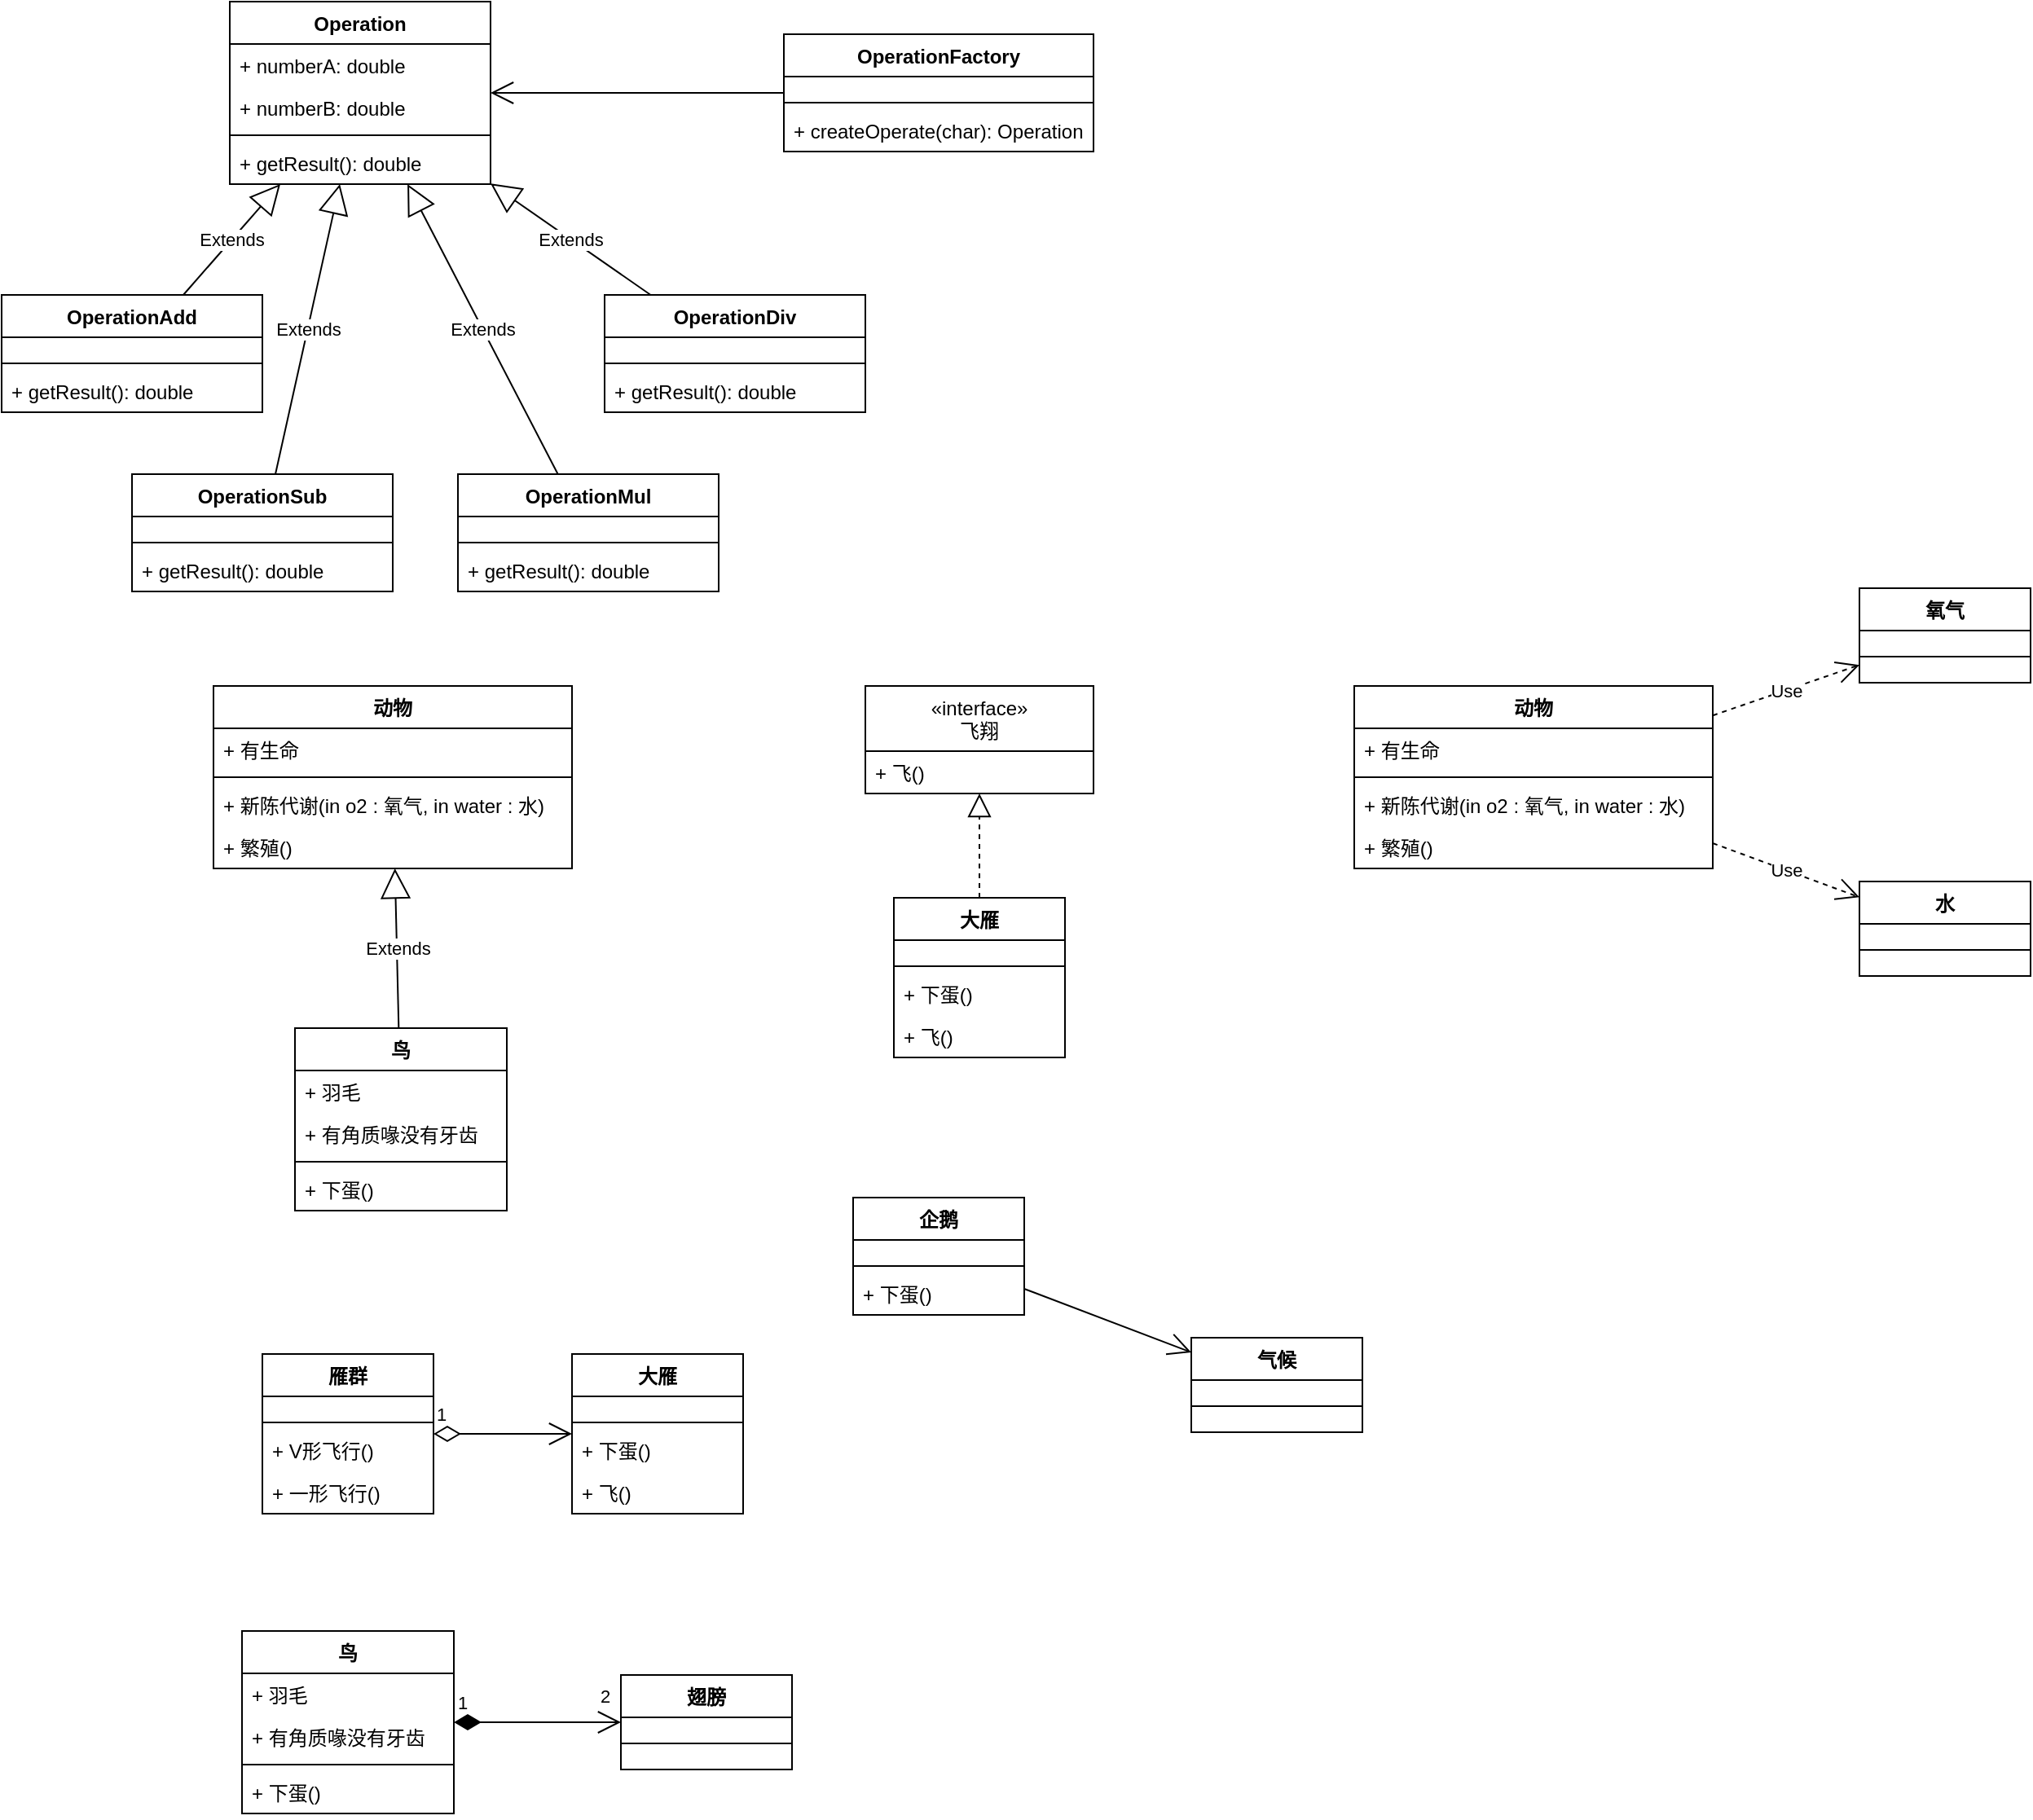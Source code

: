 <mxfile version="21.1.2" type="device" pages="9">
  <diagram name="简单工厂" id="YtFQPeGC1CvswgXycj43">
    <mxGraphModel dx="1958" dy="806" grid="1" gridSize="10" guides="1" tooltips="1" connect="0" arrows="1" fold="1" page="0" pageScale="1" pageWidth="1169" pageHeight="1654" background="#ffffff" math="0" shadow="0">
      <root>
        <mxCell id="0" />
        <mxCell id="1" parent="0" />
        <mxCell id="aF2ZMZqhV3QLN896ss51-1" value="Operation" style="swimlane;fontStyle=1;align=center;verticalAlign=top;childLayout=stackLayout;horizontal=1;startSize=26;horizontalStack=0;resizeParent=1;resizeParentMax=0;resizeLast=0;collapsible=1;marginBottom=0;rounded=0;" parent="1" vertex="1">
          <mxGeometry x="130" y="140" width="160" height="112" as="geometry">
            <mxRectangle x="130" y="140" width="100" height="30" as="alternateBounds" />
          </mxGeometry>
        </mxCell>
        <mxCell id="aF2ZMZqhV3QLN896ss51-2" value="+ numberA: double" style="text;strokeColor=none;fillColor=none;align=left;verticalAlign=top;spacingLeft=4;spacingRight=4;overflow=hidden;rotatable=0;points=[[0,0.5],[1,0.5]];portConstraint=eastwest;rounded=0;" parent="aF2ZMZqhV3QLN896ss51-1" vertex="1">
          <mxGeometry y="26" width="160" height="26" as="geometry" />
        </mxCell>
        <mxCell id="aF2ZMZqhV3QLN896ss51-24" value="+ numberB: double" style="text;strokeColor=none;fillColor=none;align=left;verticalAlign=top;spacingLeft=4;spacingRight=4;overflow=hidden;rotatable=0;points=[[0,0.5],[1,0.5]];portConstraint=eastwest;rounded=0;" parent="aF2ZMZqhV3QLN896ss51-1" vertex="1">
          <mxGeometry y="52" width="160" height="26" as="geometry" />
        </mxCell>
        <mxCell id="aF2ZMZqhV3QLN896ss51-3" value="" style="line;strokeWidth=1;fillColor=none;align=left;verticalAlign=middle;spacingTop=-1;spacingLeft=3;spacingRight=3;rotatable=0;labelPosition=right;points=[];portConstraint=eastwest;strokeColor=inherit;rounded=0;" parent="aF2ZMZqhV3QLN896ss51-1" vertex="1">
          <mxGeometry y="78" width="160" height="8" as="geometry" />
        </mxCell>
        <mxCell id="aF2ZMZqhV3QLN896ss51-4" value="+ getResult(): double" style="text;strokeColor=none;fillColor=none;align=left;verticalAlign=top;spacingLeft=4;spacingRight=4;overflow=hidden;rotatable=0;points=[[0,0.5],[1,0.5]];portConstraint=eastwest;rounded=0;" parent="aF2ZMZqhV3QLN896ss51-1" vertex="1">
          <mxGeometry y="86" width="160" height="26" as="geometry" />
        </mxCell>
        <mxCell id="aF2ZMZqhV3QLN896ss51-25" value="OperationAdd" style="swimlane;fontStyle=1;align=center;verticalAlign=top;childLayout=stackLayout;horizontal=1;startSize=26;horizontalStack=0;resizeParent=1;resizeParentMax=0;resizeLast=0;collapsible=1;marginBottom=0;rounded=0;" parent="1" vertex="1">
          <mxGeometry x="-10" y="320" width="160" height="72" as="geometry">
            <mxRectangle x="130" y="140" width="100" height="30" as="alternateBounds" />
          </mxGeometry>
        </mxCell>
        <mxCell id="0KPvu74mUm1HmfteQw9j-2" value=" " style="text;strokeColor=none;fillColor=none;align=left;verticalAlign=top;spacingLeft=4;spacingRight=4;overflow=hidden;rotatable=0;points=[[0,0.5],[1,0.5]];portConstraint=eastwest;rounded=0;" vertex="1" parent="aF2ZMZqhV3QLN896ss51-25">
          <mxGeometry y="26" width="160" height="12" as="geometry" />
        </mxCell>
        <mxCell id="aF2ZMZqhV3QLN896ss51-28" value="" style="line;strokeWidth=1;fillColor=none;align=left;verticalAlign=middle;spacingTop=-1;spacingLeft=3;spacingRight=3;rotatable=0;labelPosition=right;points=[];portConstraint=eastwest;strokeColor=inherit;rounded=0;" parent="aF2ZMZqhV3QLN896ss51-25" vertex="1">
          <mxGeometry y="38" width="160" height="8" as="geometry" />
        </mxCell>
        <mxCell id="aF2ZMZqhV3QLN896ss51-29" value="+ getResult(): double" style="text;strokeColor=none;fillColor=none;align=left;verticalAlign=top;spacingLeft=4;spacingRight=4;overflow=hidden;rotatable=0;points=[[0,0.5],[1,0.5]];portConstraint=eastwest;rounded=0;" parent="aF2ZMZqhV3QLN896ss51-25" vertex="1">
          <mxGeometry y="46" width="160" height="26" as="geometry" />
        </mxCell>
        <mxCell id="aF2ZMZqhV3QLN896ss51-30" value="OperationSub" style="swimlane;fontStyle=1;align=center;verticalAlign=top;childLayout=stackLayout;horizontal=1;startSize=26;horizontalStack=0;resizeParent=1;resizeParentMax=0;resizeLast=0;collapsible=1;marginBottom=0;rounded=0;" parent="1" vertex="1">
          <mxGeometry x="70" y="430" width="160" height="72" as="geometry">
            <mxRectangle x="130" y="140" width="100" height="30" as="alternateBounds" />
          </mxGeometry>
        </mxCell>
        <mxCell id="0KPvu74mUm1HmfteQw9j-4" value=" " style="text;strokeColor=none;fillColor=none;align=left;verticalAlign=top;spacingLeft=4;spacingRight=4;overflow=hidden;rotatable=0;points=[[0,0.5],[1,0.5]];portConstraint=eastwest;rounded=0;" vertex="1" parent="aF2ZMZqhV3QLN896ss51-30">
          <mxGeometry y="26" width="160" height="12" as="geometry" />
        </mxCell>
        <mxCell id="aF2ZMZqhV3QLN896ss51-31" value="" style="line;strokeWidth=1;fillColor=none;align=left;verticalAlign=middle;spacingTop=-1;spacingLeft=3;spacingRight=3;rotatable=0;labelPosition=right;points=[];portConstraint=eastwest;strokeColor=inherit;rounded=0;" parent="aF2ZMZqhV3QLN896ss51-30" vertex="1">
          <mxGeometry y="38" width="160" height="8" as="geometry" />
        </mxCell>
        <mxCell id="aF2ZMZqhV3QLN896ss51-32" value="+ getResult(): double" style="text;strokeColor=none;fillColor=none;align=left;verticalAlign=top;spacingLeft=4;spacingRight=4;overflow=hidden;rotatable=0;points=[[0,0.5],[1,0.5]];portConstraint=eastwest;rounded=0;" parent="aF2ZMZqhV3QLN896ss51-30" vertex="1">
          <mxGeometry y="46" width="160" height="26" as="geometry" />
        </mxCell>
        <mxCell id="aF2ZMZqhV3QLN896ss51-33" value="OperationMul" style="swimlane;fontStyle=1;align=center;verticalAlign=top;childLayout=stackLayout;horizontal=1;startSize=26;horizontalStack=0;resizeParent=1;resizeParentMax=0;resizeLast=0;collapsible=1;marginBottom=0;rounded=0;" parent="1" vertex="1">
          <mxGeometry x="270" y="430" width="160" height="72" as="geometry">
            <mxRectangle x="130" y="140" width="100" height="30" as="alternateBounds" />
          </mxGeometry>
        </mxCell>
        <mxCell id="0KPvu74mUm1HmfteQw9j-3" value=" " style="text;strokeColor=none;fillColor=none;align=left;verticalAlign=top;spacingLeft=4;spacingRight=4;overflow=hidden;rotatable=0;points=[[0,0.5],[1,0.5]];portConstraint=eastwest;rounded=0;" vertex="1" parent="aF2ZMZqhV3QLN896ss51-33">
          <mxGeometry y="26" width="160" height="12" as="geometry" />
        </mxCell>
        <mxCell id="aF2ZMZqhV3QLN896ss51-34" value="" style="line;strokeWidth=1;fillColor=none;align=left;verticalAlign=middle;spacingTop=-1;spacingLeft=3;spacingRight=3;rotatable=0;labelPosition=right;points=[];portConstraint=eastwest;strokeColor=inherit;rounded=0;" parent="aF2ZMZqhV3QLN896ss51-33" vertex="1">
          <mxGeometry y="38" width="160" height="8" as="geometry" />
        </mxCell>
        <mxCell id="aF2ZMZqhV3QLN896ss51-35" value="+ getResult(): double" style="text;strokeColor=none;fillColor=none;align=left;verticalAlign=top;spacingLeft=4;spacingRight=4;overflow=hidden;rotatable=0;points=[[0,0.5],[1,0.5]];portConstraint=eastwest;rounded=0;" parent="aF2ZMZqhV3QLN896ss51-33" vertex="1">
          <mxGeometry y="46" width="160" height="26" as="geometry" />
        </mxCell>
        <mxCell id="aF2ZMZqhV3QLN896ss51-36" value="OperationDiv" style="swimlane;fontStyle=1;align=center;verticalAlign=top;childLayout=stackLayout;horizontal=1;startSize=26;horizontalStack=0;resizeParent=1;resizeParentMax=0;resizeLast=0;collapsible=1;marginBottom=0;rounded=0;" parent="1" vertex="1">
          <mxGeometry x="360" y="320" width="160" height="72" as="geometry">
            <mxRectangle x="130" y="140" width="100" height="30" as="alternateBounds" />
          </mxGeometry>
        </mxCell>
        <mxCell id="0KPvu74mUm1HmfteQw9j-1" value=" " style="text;strokeColor=none;fillColor=none;align=left;verticalAlign=top;spacingLeft=4;spacingRight=4;overflow=hidden;rotatable=0;points=[[0,0.5],[1,0.5]];portConstraint=eastwest;rounded=0;" vertex="1" parent="aF2ZMZqhV3QLN896ss51-36">
          <mxGeometry y="26" width="160" height="12" as="geometry" />
        </mxCell>
        <mxCell id="aF2ZMZqhV3QLN896ss51-37" value="" style="line;strokeWidth=1;fillColor=none;align=left;verticalAlign=middle;spacingTop=-1;spacingLeft=3;spacingRight=3;rotatable=0;labelPosition=right;points=[];portConstraint=eastwest;strokeColor=inherit;rounded=0;" parent="aF2ZMZqhV3QLN896ss51-36" vertex="1">
          <mxGeometry y="38" width="160" height="8" as="geometry" />
        </mxCell>
        <mxCell id="aF2ZMZqhV3QLN896ss51-38" value="+ getResult(): double" style="text;strokeColor=none;fillColor=none;align=left;verticalAlign=top;spacingLeft=4;spacingRight=4;overflow=hidden;rotatable=0;points=[[0,0.5],[1,0.5]];portConstraint=eastwest;rounded=0;" parent="aF2ZMZqhV3QLN896ss51-36" vertex="1">
          <mxGeometry y="46" width="160" height="26" as="geometry" />
        </mxCell>
        <mxCell id="aF2ZMZqhV3QLN896ss51-40" value="Extends" style="endArrow=block;endSize=16;endFill=0;html=1;rounded=0;" parent="1" source="aF2ZMZqhV3QLN896ss51-25" target="aF2ZMZqhV3QLN896ss51-1" edge="1">
          <mxGeometry width="160" relative="1" as="geometry">
            <mxPoint x="20" y="270" as="sourcePoint" />
            <mxPoint x="180" y="270" as="targetPoint" />
          </mxGeometry>
        </mxCell>
        <mxCell id="aF2ZMZqhV3QLN896ss51-41" value="Extends" style="endArrow=block;endSize=16;endFill=0;html=1;rounded=0;" parent="1" source="aF2ZMZqhV3QLN896ss51-33" target="aF2ZMZqhV3QLN896ss51-1" edge="1">
          <mxGeometry width="160" relative="1" as="geometry">
            <mxPoint x="107.273" y="330" as="sourcePoint" />
            <mxPoint x="169.091" y="262" as="targetPoint" />
          </mxGeometry>
        </mxCell>
        <mxCell id="aF2ZMZqhV3QLN896ss51-42" value="Extends" style="endArrow=block;endSize=16;endFill=0;html=1;rounded=0;" parent="1" source="aF2ZMZqhV3QLN896ss51-36" target="aF2ZMZqhV3QLN896ss51-1" edge="1">
          <mxGeometry width="160" relative="1" as="geometry">
            <mxPoint x="117.273" y="340" as="sourcePoint" />
            <mxPoint x="179.091" y="272" as="targetPoint" />
          </mxGeometry>
        </mxCell>
        <mxCell id="aF2ZMZqhV3QLN896ss51-43" value="Extends" style="endArrow=block;endSize=16;endFill=0;html=1;rounded=0;" parent="1" source="aF2ZMZqhV3QLN896ss51-30" target="aF2ZMZqhV3QLN896ss51-1" edge="1">
          <mxGeometry width="160" relative="1" as="geometry">
            <mxPoint x="127.273" y="350" as="sourcePoint" />
            <mxPoint x="189.091" y="282" as="targetPoint" />
          </mxGeometry>
        </mxCell>
        <mxCell id="aF2ZMZqhV3QLN896ss51-44" value="OperationFactory" style="swimlane;fontStyle=1;align=center;verticalAlign=top;childLayout=stackLayout;horizontal=1;startSize=26;horizontalStack=0;resizeParent=1;resizeParentMax=0;resizeLast=0;collapsible=1;marginBottom=0;rounded=0;" parent="1" vertex="1">
          <mxGeometry x="470" y="160" width="190" height="72" as="geometry">
            <mxRectangle x="130" y="140" width="100" height="30" as="alternateBounds" />
          </mxGeometry>
        </mxCell>
        <mxCell id="0KPvu74mUm1HmfteQw9j-5" value=" " style="text;strokeColor=none;fillColor=none;align=left;verticalAlign=top;spacingLeft=4;spacingRight=4;overflow=hidden;rotatable=0;points=[[0,0.5],[1,0.5]];portConstraint=eastwest;rounded=0;" vertex="1" parent="aF2ZMZqhV3QLN896ss51-44">
          <mxGeometry y="26" width="190" height="12" as="geometry" />
        </mxCell>
        <mxCell id="aF2ZMZqhV3QLN896ss51-45" value="" style="line;strokeWidth=1;fillColor=none;align=left;verticalAlign=middle;spacingTop=-1;spacingLeft=3;spacingRight=3;rotatable=0;labelPosition=right;points=[];portConstraint=eastwest;strokeColor=inherit;rounded=0;" parent="aF2ZMZqhV3QLN896ss51-44" vertex="1">
          <mxGeometry y="38" width="190" height="8" as="geometry" />
        </mxCell>
        <mxCell id="aF2ZMZqhV3QLN896ss51-46" value="+ createOperate(char): Operation" style="text;strokeColor=none;fillColor=none;align=left;verticalAlign=top;spacingLeft=4;spacingRight=4;overflow=hidden;rotatable=0;points=[[0,0.5],[1,0.5]];portConstraint=eastwest;rounded=0;" parent="aF2ZMZqhV3QLN896ss51-44" vertex="1">
          <mxGeometry y="46" width="190" height="26" as="geometry" />
        </mxCell>
        <mxCell id="aF2ZMZqhV3QLN896ss51-47" value="" style="endArrow=open;endFill=1;endSize=12;html=1;rounded=0;" parent="1" source="aF2ZMZqhV3QLN896ss51-44" target="aF2ZMZqhV3QLN896ss51-1" edge="1">
          <mxGeometry width="160" relative="1" as="geometry">
            <mxPoint x="460" y="250" as="sourcePoint" />
            <mxPoint x="620" y="250" as="targetPoint" />
          </mxGeometry>
        </mxCell>
        <mxCell id="aF2ZMZqhV3QLN896ss51-48" value="动物" style="swimlane;fontStyle=1;align=center;verticalAlign=top;childLayout=stackLayout;horizontal=1;startSize=26;horizontalStack=0;resizeParent=1;resizeParentMax=0;resizeLast=0;collapsible=1;marginBottom=0;rounded=0;" parent="1" vertex="1">
          <mxGeometry x="120" y="560" width="220" height="112" as="geometry">
            <mxRectangle x="130" y="140" width="100" height="30" as="alternateBounds" />
          </mxGeometry>
        </mxCell>
        <mxCell id="aF2ZMZqhV3QLN896ss51-49" value="+ 有生命" style="text;strokeColor=none;fillColor=none;align=left;verticalAlign=top;spacingLeft=4;spacingRight=4;overflow=hidden;rotatable=0;points=[[0,0.5],[1,0.5]];portConstraint=eastwest;rounded=0;" parent="aF2ZMZqhV3QLN896ss51-48" vertex="1">
          <mxGeometry y="26" width="220" height="26" as="geometry" />
        </mxCell>
        <mxCell id="aF2ZMZqhV3QLN896ss51-51" value="" style="line;strokeWidth=1;fillColor=none;align=left;verticalAlign=middle;spacingTop=-1;spacingLeft=3;spacingRight=3;rotatable=0;labelPosition=right;points=[];portConstraint=eastwest;strokeColor=inherit;rounded=0;" parent="aF2ZMZqhV3QLN896ss51-48" vertex="1">
          <mxGeometry y="52" width="220" height="8" as="geometry" />
        </mxCell>
        <mxCell id="aF2ZMZqhV3QLN896ss51-52" value="+ 新陈代谢(in o2 : 氧气, in water : 水)" style="text;strokeColor=none;fillColor=none;align=left;verticalAlign=top;spacingLeft=4;spacingRight=4;overflow=hidden;rotatable=0;points=[[0,0.5],[1,0.5]];portConstraint=eastwest;rounded=0;" parent="aF2ZMZqhV3QLN896ss51-48" vertex="1">
          <mxGeometry y="60" width="220" height="26" as="geometry" />
        </mxCell>
        <mxCell id="aF2ZMZqhV3QLN896ss51-56" value="+ 繁殖()" style="text;strokeColor=none;fillColor=none;align=left;verticalAlign=top;spacingLeft=4;spacingRight=4;overflow=hidden;rotatable=0;points=[[0,0.5],[1,0.5]];portConstraint=eastwest;rounded=0;" parent="aF2ZMZqhV3QLN896ss51-48" vertex="1">
          <mxGeometry y="86" width="220" height="26" as="geometry" />
        </mxCell>
        <mxCell id="aF2ZMZqhV3QLN896ss51-67" value="«interface»&#xa;飞翔" style="swimlane;fontStyle=0;childLayout=stackLayout;horizontal=1;startSize=40;fillColor=none;horizontalStack=0;resizeParent=1;resizeParentMax=0;resizeLast=0;collapsible=1;marginBottom=0;" parent="1" vertex="1">
          <mxGeometry x="520" y="560" width="140" height="66" as="geometry" />
        </mxCell>
        <mxCell id="aF2ZMZqhV3QLN896ss51-68" value="+ 飞()" style="text;strokeColor=none;fillColor=none;align=left;verticalAlign=top;spacingLeft=4;spacingRight=4;overflow=hidden;rotatable=0;points=[[0,0.5],[1,0.5]];portConstraint=eastwest;" parent="aF2ZMZqhV3QLN896ss51-67" vertex="1">
          <mxGeometry y="40" width="140" height="26" as="geometry" />
        </mxCell>
        <mxCell id="aF2ZMZqhV3QLN896ss51-73" value="鸟" style="swimlane;fontStyle=1;align=center;verticalAlign=top;childLayout=stackLayout;horizontal=1;startSize=26;horizontalStack=0;resizeParent=1;resizeParentMax=0;resizeLast=0;collapsible=1;marginBottom=0;rounded=0;" parent="1" vertex="1">
          <mxGeometry x="170" y="770" width="130" height="112" as="geometry">
            <mxRectangle x="130" y="140" width="100" height="30" as="alternateBounds" />
          </mxGeometry>
        </mxCell>
        <mxCell id="aF2ZMZqhV3QLN896ss51-74" value="+ 羽毛" style="text;strokeColor=none;fillColor=none;align=left;verticalAlign=top;spacingLeft=4;spacingRight=4;overflow=hidden;rotatable=0;points=[[0,0.5],[1,0.5]];portConstraint=eastwest;rounded=0;" parent="aF2ZMZqhV3QLN896ss51-73" vertex="1">
          <mxGeometry y="26" width="130" height="26" as="geometry" />
        </mxCell>
        <mxCell id="aF2ZMZqhV3QLN896ss51-78" value="+ 有角质喙没有牙齿" style="text;strokeColor=none;fillColor=none;align=left;verticalAlign=top;spacingLeft=4;spacingRight=4;overflow=hidden;rotatable=0;points=[[0,0.5],[1,0.5]];portConstraint=eastwest;rounded=0;" parent="aF2ZMZqhV3QLN896ss51-73" vertex="1">
          <mxGeometry y="52" width="130" height="26" as="geometry" />
        </mxCell>
        <mxCell id="aF2ZMZqhV3QLN896ss51-75" value="" style="line;strokeWidth=1;fillColor=none;align=left;verticalAlign=middle;spacingTop=-1;spacingLeft=3;spacingRight=3;rotatable=0;labelPosition=right;points=[];portConstraint=eastwest;strokeColor=inherit;rounded=0;" parent="aF2ZMZqhV3QLN896ss51-73" vertex="1">
          <mxGeometry y="78" width="130" height="8" as="geometry" />
        </mxCell>
        <mxCell id="aF2ZMZqhV3QLN896ss51-77" value="+ 下蛋()" style="text;strokeColor=none;fillColor=none;align=left;verticalAlign=top;spacingLeft=4;spacingRight=4;overflow=hidden;rotatable=0;points=[[0,0.5],[1,0.5]];portConstraint=eastwest;rounded=0;" parent="aF2ZMZqhV3QLN896ss51-73" vertex="1">
          <mxGeometry y="86" width="130" height="26" as="geometry" />
        </mxCell>
        <mxCell id="aF2ZMZqhV3QLN896ss51-79" value="Extends" style="endArrow=block;endSize=16;endFill=0;html=1;" parent="1" source="aF2ZMZqhV3QLN896ss51-73" target="aF2ZMZqhV3QLN896ss51-48" edge="1">
          <mxGeometry width="160" relative="1" as="geometry">
            <mxPoint x="150" y="720" as="sourcePoint" />
            <mxPoint x="310" y="720" as="targetPoint" />
          </mxGeometry>
        </mxCell>
        <mxCell id="aF2ZMZqhV3QLN896ss51-80" value="大雁" style="swimlane;fontStyle=1;align=center;verticalAlign=top;childLayout=stackLayout;horizontal=1;startSize=26;horizontalStack=0;resizeParent=1;resizeParentMax=0;resizeLast=0;collapsible=1;marginBottom=0;rounded=0;" parent="1" vertex="1">
          <mxGeometry x="537.5" y="690" width="105" height="98" as="geometry">
            <mxRectangle x="130" y="140" width="100" height="30" as="alternateBounds" />
          </mxGeometry>
        </mxCell>
        <mxCell id="0KPvu74mUm1HmfteQw9j-6" value=" " style="text;strokeColor=none;fillColor=none;align=left;verticalAlign=top;spacingLeft=4;spacingRight=4;overflow=hidden;rotatable=0;points=[[0,0.5],[1,0.5]];portConstraint=eastwest;rounded=0;" vertex="1" parent="aF2ZMZqhV3QLN896ss51-80">
          <mxGeometry y="26" width="105" height="12" as="geometry" />
        </mxCell>
        <mxCell id="aF2ZMZqhV3QLN896ss51-83" value="" style="line;strokeWidth=1;fillColor=none;align=left;verticalAlign=middle;spacingTop=-1;spacingLeft=3;spacingRight=3;rotatable=0;labelPosition=right;points=[];portConstraint=eastwest;strokeColor=inherit;rounded=0;" parent="aF2ZMZqhV3QLN896ss51-80" vertex="1">
          <mxGeometry y="38" width="105" height="8" as="geometry" />
        </mxCell>
        <mxCell id="aF2ZMZqhV3QLN896ss51-84" value="+ 下蛋()" style="text;strokeColor=none;fillColor=none;align=left;verticalAlign=top;spacingLeft=4;spacingRight=4;overflow=hidden;rotatable=0;points=[[0,0.5],[1,0.5]];portConstraint=eastwest;rounded=0;" parent="aF2ZMZqhV3QLN896ss51-80" vertex="1">
          <mxGeometry y="46" width="105" height="26" as="geometry" />
        </mxCell>
        <mxCell id="aF2ZMZqhV3QLN896ss51-85" value="+ 飞()" style="text;strokeColor=none;fillColor=none;align=left;verticalAlign=top;spacingLeft=4;spacingRight=4;overflow=hidden;rotatable=0;points=[[0,0.5],[1,0.5]];portConstraint=eastwest;rounded=0;" parent="aF2ZMZqhV3QLN896ss51-80" vertex="1">
          <mxGeometry y="72" width="105" height="26" as="geometry" />
        </mxCell>
        <mxCell id="aF2ZMZqhV3QLN896ss51-86" value="" style="endArrow=block;dashed=1;endFill=0;endSize=12;html=1;" parent="1" source="aF2ZMZqhV3QLN896ss51-80" target="aF2ZMZqhV3QLN896ss51-67" edge="1">
          <mxGeometry width="160" relative="1" as="geometry">
            <mxPoint x="580" y="830" as="sourcePoint" />
            <mxPoint x="740" y="830" as="targetPoint" />
          </mxGeometry>
        </mxCell>
        <mxCell id="aF2ZMZqhV3QLN896ss51-87" value="企鹅" style="swimlane;fontStyle=1;align=center;verticalAlign=top;childLayout=stackLayout;horizontal=1;startSize=26;horizontalStack=0;resizeParent=1;resizeParentMax=0;resizeLast=0;collapsible=1;marginBottom=0;rounded=0;" parent="1" vertex="1">
          <mxGeometry x="512.5" y="874" width="105" height="72" as="geometry">
            <mxRectangle x="130" y="140" width="100" height="30" as="alternateBounds" />
          </mxGeometry>
        </mxCell>
        <mxCell id="0KPvu74mUm1HmfteQw9j-11" value=" " style="text;strokeColor=none;fillColor=none;align=left;verticalAlign=top;spacingLeft=4;spacingRight=4;overflow=hidden;rotatable=0;points=[[0,0.5],[1,0.5]];portConstraint=eastwest;rounded=0;" vertex="1" parent="aF2ZMZqhV3QLN896ss51-87">
          <mxGeometry y="26" width="105" height="12" as="geometry" />
        </mxCell>
        <mxCell id="aF2ZMZqhV3QLN896ss51-88" value="" style="line;strokeWidth=1;fillColor=none;align=left;verticalAlign=middle;spacingTop=-1;spacingLeft=3;spacingRight=3;rotatable=0;labelPosition=right;points=[];portConstraint=eastwest;strokeColor=inherit;rounded=0;" parent="aF2ZMZqhV3QLN896ss51-87" vertex="1">
          <mxGeometry y="38" width="105" height="8" as="geometry" />
        </mxCell>
        <mxCell id="aF2ZMZqhV3QLN896ss51-89" value="+ 下蛋()" style="text;strokeColor=none;fillColor=none;align=left;verticalAlign=top;spacingLeft=4;spacingRight=4;overflow=hidden;rotatable=0;points=[[0,0.5],[1,0.5]];portConstraint=eastwest;rounded=0;" parent="aF2ZMZqhV3QLN896ss51-87" vertex="1">
          <mxGeometry y="46" width="105" height="26" as="geometry" />
        </mxCell>
        <mxCell id="aF2ZMZqhV3QLN896ss51-91" value="气候" style="swimlane;fontStyle=1;align=center;verticalAlign=top;childLayout=stackLayout;horizontal=1;startSize=26;horizontalStack=0;resizeParent=1;resizeParentMax=0;resizeLast=0;collapsible=1;marginBottom=0;rounded=0;" parent="1" vertex="1">
          <mxGeometry x="720" y="960" width="105" height="58" as="geometry">
            <mxRectangle x="130" y="140" width="100" height="30" as="alternateBounds" />
          </mxGeometry>
        </mxCell>
        <mxCell id="0KPvu74mUm1HmfteQw9j-12" value=" " style="text;strokeColor=none;fillColor=none;align=left;verticalAlign=top;spacingLeft=4;spacingRight=4;overflow=hidden;rotatable=0;points=[[0,0.5],[1,0.5]];portConstraint=eastwest;rounded=0;" vertex="1" parent="aF2ZMZqhV3QLN896ss51-91">
          <mxGeometry y="26" width="105" height="12" as="geometry" />
        </mxCell>
        <mxCell id="aF2ZMZqhV3QLN896ss51-92" value="" style="line;strokeWidth=1;fillColor=none;align=left;verticalAlign=middle;spacingTop=-1;spacingLeft=3;spacingRight=3;rotatable=0;labelPosition=right;points=[];portConstraint=eastwest;strokeColor=inherit;rounded=0;" parent="aF2ZMZqhV3QLN896ss51-91" vertex="1">
          <mxGeometry y="38" width="105" height="8" as="geometry" />
        </mxCell>
        <mxCell id="0KPvu74mUm1HmfteQw9j-13" value=" " style="text;strokeColor=none;fillColor=none;align=left;verticalAlign=top;spacingLeft=4;spacingRight=4;overflow=hidden;rotatable=0;points=[[0,0.5],[1,0.5]];portConstraint=eastwest;rounded=0;" vertex="1" parent="aF2ZMZqhV3QLN896ss51-91">
          <mxGeometry y="46" width="105" height="12" as="geometry" />
        </mxCell>
        <mxCell id="aF2ZMZqhV3QLN896ss51-94" value="" style="endArrow=open;endFill=1;endSize=12;html=1;" parent="1" source="aF2ZMZqhV3QLN896ss51-87" target="aF2ZMZqhV3QLN896ss51-91" edge="1">
          <mxGeometry width="160" relative="1" as="geometry">
            <mxPoint x="410" y="1040" as="sourcePoint" />
            <mxPoint x="570" y="1040" as="targetPoint" />
          </mxGeometry>
        </mxCell>
        <mxCell id="aF2ZMZqhV3QLN896ss51-96" value="大雁" style="swimlane;fontStyle=1;align=center;verticalAlign=top;childLayout=stackLayout;horizontal=1;startSize=26;horizontalStack=0;resizeParent=1;resizeParentMax=0;resizeLast=0;collapsible=1;marginBottom=0;rounded=0;" parent="1" vertex="1">
          <mxGeometry x="340" y="970" width="105" height="98" as="geometry">
            <mxRectangle x="130" y="140" width="100" height="30" as="alternateBounds" />
          </mxGeometry>
        </mxCell>
        <mxCell id="0KPvu74mUm1HmfteQw9j-14" value=" " style="text;strokeColor=none;fillColor=none;align=left;verticalAlign=top;spacingLeft=4;spacingRight=4;overflow=hidden;rotatable=0;points=[[0,0.5],[1,0.5]];portConstraint=eastwest;rounded=0;" vertex="1" parent="aF2ZMZqhV3QLN896ss51-96">
          <mxGeometry y="26" width="105" height="12" as="geometry" />
        </mxCell>
        <mxCell id="aF2ZMZqhV3QLN896ss51-97" value="" style="line;strokeWidth=1;fillColor=none;align=left;verticalAlign=middle;spacingTop=-1;spacingLeft=3;spacingRight=3;rotatable=0;labelPosition=right;points=[];portConstraint=eastwest;strokeColor=inherit;rounded=0;" parent="aF2ZMZqhV3QLN896ss51-96" vertex="1">
          <mxGeometry y="38" width="105" height="8" as="geometry" />
        </mxCell>
        <mxCell id="aF2ZMZqhV3QLN896ss51-98" value="+ 下蛋()" style="text;strokeColor=none;fillColor=none;align=left;verticalAlign=top;spacingLeft=4;spacingRight=4;overflow=hidden;rotatable=0;points=[[0,0.5],[1,0.5]];portConstraint=eastwest;rounded=0;" parent="aF2ZMZqhV3QLN896ss51-96" vertex="1">
          <mxGeometry y="46" width="105" height="26" as="geometry" />
        </mxCell>
        <mxCell id="aF2ZMZqhV3QLN896ss51-99" value="+ 飞()" style="text;strokeColor=none;fillColor=none;align=left;verticalAlign=top;spacingLeft=4;spacingRight=4;overflow=hidden;rotatable=0;points=[[0,0.5],[1,0.5]];portConstraint=eastwest;rounded=0;" parent="aF2ZMZqhV3QLN896ss51-96" vertex="1">
          <mxGeometry y="72" width="105" height="26" as="geometry" />
        </mxCell>
        <mxCell id="aF2ZMZqhV3QLN896ss51-100" value="雁群" style="swimlane;fontStyle=1;align=center;verticalAlign=top;childLayout=stackLayout;horizontal=1;startSize=26;horizontalStack=0;resizeParent=1;resizeParentMax=0;resizeLast=0;collapsible=1;marginBottom=0;rounded=0;" parent="1" vertex="1">
          <mxGeometry x="150" y="970" width="105" height="98" as="geometry">
            <mxRectangle x="130" y="140" width="100" height="30" as="alternateBounds" />
          </mxGeometry>
        </mxCell>
        <mxCell id="0KPvu74mUm1HmfteQw9j-15" value=" " style="text;strokeColor=none;fillColor=none;align=left;verticalAlign=top;spacingLeft=4;spacingRight=4;overflow=hidden;rotatable=0;points=[[0,0.5],[1,0.5]];portConstraint=eastwest;rounded=0;" vertex="1" parent="aF2ZMZqhV3QLN896ss51-100">
          <mxGeometry y="26" width="105" height="12" as="geometry" />
        </mxCell>
        <mxCell id="aF2ZMZqhV3QLN896ss51-101" value="" style="line;strokeWidth=1;fillColor=none;align=left;verticalAlign=middle;spacingTop=-1;spacingLeft=3;spacingRight=3;rotatable=0;labelPosition=right;points=[];portConstraint=eastwest;strokeColor=inherit;rounded=0;" parent="aF2ZMZqhV3QLN896ss51-100" vertex="1">
          <mxGeometry y="38" width="105" height="8" as="geometry" />
        </mxCell>
        <mxCell id="aF2ZMZqhV3QLN896ss51-102" value="+ V形飞行()" style="text;strokeColor=none;fillColor=none;align=left;verticalAlign=top;spacingLeft=4;spacingRight=4;overflow=hidden;rotatable=0;points=[[0,0.5],[1,0.5]];portConstraint=eastwest;rounded=0;" parent="aF2ZMZqhV3QLN896ss51-100" vertex="1">
          <mxGeometry y="46" width="105" height="26" as="geometry" />
        </mxCell>
        <mxCell id="aF2ZMZqhV3QLN896ss51-103" value="+ 一形飞行()" style="text;strokeColor=none;fillColor=none;align=left;verticalAlign=top;spacingLeft=4;spacingRight=4;overflow=hidden;rotatable=0;points=[[0,0.5],[1,0.5]];portConstraint=eastwest;rounded=0;" parent="aF2ZMZqhV3QLN896ss51-100" vertex="1">
          <mxGeometry y="72" width="105" height="26" as="geometry" />
        </mxCell>
        <mxCell id="aF2ZMZqhV3QLN896ss51-105" value="1" style="endArrow=open;html=1;endSize=12;startArrow=diamondThin;startSize=14;startFill=0;edgeStyle=orthogonalEdgeStyle;align=left;verticalAlign=bottom;" parent="1" source="aF2ZMZqhV3QLN896ss51-100" target="aF2ZMZqhV3QLN896ss51-96" edge="1">
          <mxGeometry x="-1" y="3" relative="1" as="geometry">
            <mxPoint x="90" y="1160" as="sourcePoint" />
            <mxPoint x="250" y="1160" as="targetPoint" />
          </mxGeometry>
        </mxCell>
        <mxCell id="aF2ZMZqhV3QLN896ss51-106" value="鸟" style="swimlane;fontStyle=1;align=center;verticalAlign=top;childLayout=stackLayout;horizontal=1;startSize=26;horizontalStack=0;resizeParent=1;resizeParentMax=0;resizeLast=0;collapsible=1;marginBottom=0;rounded=0;" parent="1" vertex="1">
          <mxGeometry x="137.5" y="1140" width="130" height="112" as="geometry">
            <mxRectangle x="130" y="140" width="100" height="30" as="alternateBounds" />
          </mxGeometry>
        </mxCell>
        <mxCell id="aF2ZMZqhV3QLN896ss51-107" value="+ 羽毛" style="text;strokeColor=none;fillColor=none;align=left;verticalAlign=top;spacingLeft=4;spacingRight=4;overflow=hidden;rotatable=0;points=[[0,0.5],[1,0.5]];portConstraint=eastwest;rounded=0;" parent="aF2ZMZqhV3QLN896ss51-106" vertex="1">
          <mxGeometry y="26" width="130" height="26" as="geometry" />
        </mxCell>
        <mxCell id="aF2ZMZqhV3QLN896ss51-108" value="+ 有角质喙没有牙齿" style="text;strokeColor=none;fillColor=none;align=left;verticalAlign=top;spacingLeft=4;spacingRight=4;overflow=hidden;rotatable=0;points=[[0,0.5],[1,0.5]];portConstraint=eastwest;rounded=0;" parent="aF2ZMZqhV3QLN896ss51-106" vertex="1">
          <mxGeometry y="52" width="130" height="26" as="geometry" />
        </mxCell>
        <mxCell id="aF2ZMZqhV3QLN896ss51-109" value="" style="line;strokeWidth=1;fillColor=none;align=left;verticalAlign=middle;spacingTop=-1;spacingLeft=3;spacingRight=3;rotatable=0;labelPosition=right;points=[];portConstraint=eastwest;strokeColor=inherit;rounded=0;" parent="aF2ZMZqhV3QLN896ss51-106" vertex="1">
          <mxGeometry y="78" width="130" height="8" as="geometry" />
        </mxCell>
        <mxCell id="aF2ZMZqhV3QLN896ss51-110" value="+ 下蛋()" style="text;strokeColor=none;fillColor=none;align=left;verticalAlign=top;spacingLeft=4;spacingRight=4;overflow=hidden;rotatable=0;points=[[0,0.5],[1,0.5]];portConstraint=eastwest;rounded=0;" parent="aF2ZMZqhV3QLN896ss51-106" vertex="1">
          <mxGeometry y="86" width="130" height="26" as="geometry" />
        </mxCell>
        <mxCell id="aF2ZMZqhV3QLN896ss51-111" value="翅膀" style="swimlane;fontStyle=1;align=center;verticalAlign=top;childLayout=stackLayout;horizontal=1;startSize=26;horizontalStack=0;resizeParent=1;resizeParentMax=0;resizeLast=0;collapsible=1;marginBottom=0;rounded=0;" parent="1" vertex="1">
          <mxGeometry x="370" y="1167" width="105" height="58" as="geometry">
            <mxRectangle x="130" y="140" width="100" height="30" as="alternateBounds" />
          </mxGeometry>
        </mxCell>
        <mxCell id="0KPvu74mUm1HmfteQw9j-16" value=" " style="text;strokeColor=none;fillColor=none;align=left;verticalAlign=top;spacingLeft=4;spacingRight=4;overflow=hidden;rotatable=0;points=[[0,0.5],[1,0.5]];portConstraint=eastwest;rounded=0;" vertex="1" parent="aF2ZMZqhV3QLN896ss51-111">
          <mxGeometry y="26" width="105" height="12" as="geometry" />
        </mxCell>
        <mxCell id="aF2ZMZqhV3QLN896ss51-112" value="" style="line;strokeWidth=1;fillColor=none;align=left;verticalAlign=middle;spacingTop=-1;spacingLeft=3;spacingRight=3;rotatable=0;labelPosition=right;points=[];portConstraint=eastwest;strokeColor=inherit;rounded=0;" parent="aF2ZMZqhV3QLN896ss51-111" vertex="1">
          <mxGeometry y="38" width="105" height="8" as="geometry" />
        </mxCell>
        <mxCell id="0KPvu74mUm1HmfteQw9j-17" value=" " style="text;strokeColor=none;fillColor=none;align=left;verticalAlign=top;spacingLeft=4;spacingRight=4;overflow=hidden;rotatable=0;points=[[0,0.5],[1,0.5]];portConstraint=eastwest;rounded=0;" vertex="1" parent="aF2ZMZqhV3QLN896ss51-111">
          <mxGeometry y="46" width="105" height="12" as="geometry" />
        </mxCell>
        <mxCell id="aF2ZMZqhV3QLN896ss51-113" value="1" style="endArrow=open;html=1;endSize=12;startArrow=diamondThin;startSize=14;startFill=1;edgeStyle=orthogonalEdgeStyle;align=left;verticalAlign=bottom;" parent="1" source="aF2ZMZqhV3QLN896ss51-106" target="aF2ZMZqhV3QLN896ss51-111" edge="1">
          <mxGeometry x="-1" y="3" relative="1" as="geometry">
            <mxPoint x="240" y="1170" as="sourcePoint" />
            <mxPoint x="400" y="1170" as="targetPoint" />
          </mxGeometry>
        </mxCell>
        <mxCell id="aF2ZMZqhV3QLN896ss51-114" value="2" style="edgeLabel;html=1;align=center;verticalAlign=middle;resizable=0;points=[];" parent="aF2ZMZqhV3QLN896ss51-113" vertex="1" connectable="0">
          <mxGeometry x="0.844" relative="1" as="geometry">
            <mxPoint x="-2" y="-16" as="offset" />
          </mxGeometry>
        </mxCell>
        <mxCell id="aF2ZMZqhV3QLN896ss51-115" value="动物" style="swimlane;fontStyle=1;align=center;verticalAlign=top;childLayout=stackLayout;horizontal=1;startSize=26;horizontalStack=0;resizeParent=1;resizeParentMax=0;resizeLast=0;collapsible=1;marginBottom=0;rounded=0;" parent="1" vertex="1">
          <mxGeometry x="820" y="560" width="220" height="112" as="geometry">
            <mxRectangle x="130" y="140" width="100" height="30" as="alternateBounds" />
          </mxGeometry>
        </mxCell>
        <mxCell id="aF2ZMZqhV3QLN896ss51-116" value="+ 有生命" style="text;strokeColor=none;fillColor=none;align=left;verticalAlign=top;spacingLeft=4;spacingRight=4;overflow=hidden;rotatable=0;points=[[0,0.5],[1,0.5]];portConstraint=eastwest;rounded=0;" parent="aF2ZMZqhV3QLN896ss51-115" vertex="1">
          <mxGeometry y="26" width="220" height="26" as="geometry" />
        </mxCell>
        <mxCell id="aF2ZMZqhV3QLN896ss51-117" value="" style="line;strokeWidth=1;fillColor=none;align=left;verticalAlign=middle;spacingTop=-1;spacingLeft=3;spacingRight=3;rotatable=0;labelPosition=right;points=[];portConstraint=eastwest;strokeColor=inherit;rounded=0;" parent="aF2ZMZqhV3QLN896ss51-115" vertex="1">
          <mxGeometry y="52" width="220" height="8" as="geometry" />
        </mxCell>
        <mxCell id="aF2ZMZqhV3QLN896ss51-118" value="+ 新陈代谢(in o2 : 氧气, in water : 水)" style="text;strokeColor=none;fillColor=none;align=left;verticalAlign=top;spacingLeft=4;spacingRight=4;overflow=hidden;rotatable=0;points=[[0,0.5],[1,0.5]];portConstraint=eastwest;rounded=0;" parent="aF2ZMZqhV3QLN896ss51-115" vertex="1">
          <mxGeometry y="60" width="220" height="26" as="geometry" />
        </mxCell>
        <mxCell id="aF2ZMZqhV3QLN896ss51-119" value="+ 繁殖()" style="text;strokeColor=none;fillColor=none;align=left;verticalAlign=top;spacingLeft=4;spacingRight=4;overflow=hidden;rotatable=0;points=[[0,0.5],[1,0.5]];portConstraint=eastwest;rounded=0;" parent="aF2ZMZqhV3QLN896ss51-115" vertex="1">
          <mxGeometry y="86" width="220" height="26" as="geometry" />
        </mxCell>
        <mxCell id="aF2ZMZqhV3QLN896ss51-120" value="氧气" style="swimlane;fontStyle=1;align=center;verticalAlign=top;childLayout=stackLayout;horizontal=1;startSize=26;horizontalStack=0;resizeParent=1;resizeParentMax=0;resizeLast=0;collapsible=1;marginBottom=0;rounded=0;" parent="1" vertex="1">
          <mxGeometry x="1130" y="500" width="105" height="58" as="geometry">
            <mxRectangle x="130" y="140" width="100" height="30" as="alternateBounds" />
          </mxGeometry>
        </mxCell>
        <mxCell id="0KPvu74mUm1HmfteQw9j-7" value=" " style="text;strokeColor=none;fillColor=none;align=left;verticalAlign=top;spacingLeft=4;spacingRight=4;overflow=hidden;rotatable=0;points=[[0,0.5],[1,0.5]];portConstraint=eastwest;rounded=0;" vertex="1" parent="aF2ZMZqhV3QLN896ss51-120">
          <mxGeometry y="26" width="105" height="12" as="geometry" />
        </mxCell>
        <mxCell id="aF2ZMZqhV3QLN896ss51-121" value="" style="line;strokeWidth=1;fillColor=none;align=left;verticalAlign=middle;spacingTop=-1;spacingLeft=3;spacingRight=3;rotatable=0;labelPosition=right;points=[];portConstraint=eastwest;strokeColor=inherit;rounded=0;" parent="aF2ZMZqhV3QLN896ss51-120" vertex="1">
          <mxGeometry y="38" width="105" height="8" as="geometry" />
        </mxCell>
        <mxCell id="0KPvu74mUm1HmfteQw9j-8" value=" " style="text;strokeColor=none;fillColor=none;align=left;verticalAlign=top;spacingLeft=4;spacingRight=4;overflow=hidden;rotatable=0;points=[[0,0.5],[1,0.5]];portConstraint=eastwest;rounded=0;" vertex="1" parent="aF2ZMZqhV3QLN896ss51-120">
          <mxGeometry y="46" width="105" height="12" as="geometry" />
        </mxCell>
        <mxCell id="aF2ZMZqhV3QLN896ss51-122" value="水" style="swimlane;fontStyle=1;align=center;verticalAlign=top;childLayout=stackLayout;horizontal=1;startSize=26;horizontalStack=0;resizeParent=1;resizeParentMax=0;resizeLast=0;collapsible=1;marginBottom=0;rounded=0;" parent="1" vertex="1">
          <mxGeometry x="1130" y="680" width="105" height="58" as="geometry">
            <mxRectangle x="130" y="140" width="100" height="30" as="alternateBounds" />
          </mxGeometry>
        </mxCell>
        <mxCell id="0KPvu74mUm1HmfteQw9j-9" value=" " style="text;strokeColor=none;fillColor=none;align=left;verticalAlign=top;spacingLeft=4;spacingRight=4;overflow=hidden;rotatable=0;points=[[0,0.5],[1,0.5]];portConstraint=eastwest;rounded=0;" vertex="1" parent="aF2ZMZqhV3QLN896ss51-122">
          <mxGeometry y="26" width="105" height="12" as="geometry" />
        </mxCell>
        <mxCell id="aF2ZMZqhV3QLN896ss51-123" value="" style="line;strokeWidth=1;fillColor=none;align=left;verticalAlign=middle;spacingTop=-1;spacingLeft=3;spacingRight=3;rotatable=0;labelPosition=right;points=[];portConstraint=eastwest;strokeColor=inherit;rounded=0;" parent="aF2ZMZqhV3QLN896ss51-122" vertex="1">
          <mxGeometry y="38" width="105" height="8" as="geometry" />
        </mxCell>
        <mxCell id="0KPvu74mUm1HmfteQw9j-10" value=" " style="text;strokeColor=none;fillColor=none;align=left;verticalAlign=top;spacingLeft=4;spacingRight=4;overflow=hidden;rotatable=0;points=[[0,0.5],[1,0.5]];portConstraint=eastwest;rounded=0;" vertex="1" parent="aF2ZMZqhV3QLN896ss51-122">
          <mxGeometry y="46" width="105" height="12" as="geometry" />
        </mxCell>
        <mxCell id="aF2ZMZqhV3QLN896ss51-124" value="Use" style="endArrow=open;endSize=12;dashed=1;html=1;" parent="1" source="aF2ZMZqhV3QLN896ss51-115" target="aF2ZMZqhV3QLN896ss51-120" edge="1">
          <mxGeometry width="160" relative="1" as="geometry">
            <mxPoint x="940" y="780" as="sourcePoint" />
            <mxPoint x="1100" y="780" as="targetPoint" />
          </mxGeometry>
        </mxCell>
        <mxCell id="aF2ZMZqhV3QLN896ss51-125" value="Use" style="endArrow=open;endSize=12;dashed=1;html=1;" parent="1" source="aF2ZMZqhV3QLN896ss51-115" target="aF2ZMZqhV3QLN896ss51-122" edge="1">
          <mxGeometry width="160" relative="1" as="geometry">
            <mxPoint x="1050" y="582.871" as="sourcePoint" />
            <mxPoint x="1149.141" y="544" as="targetPoint" />
          </mxGeometry>
        </mxCell>
      </root>
    </mxGraphModel>
  </diagram>
  <diagram id="nuSRebvrSlBzlvnZ_wp4" name="策略、装饰、代理、工厂方法">
    <mxGraphModel dx="1958" dy="806" grid="1" gridSize="10" guides="1" tooltips="1" connect="1" arrows="1" fold="1" page="0" pageScale="1" pageWidth="1654" pageHeight="1169" math="0" shadow="0">
      <root>
        <mxCell id="0" />
        <mxCell id="1" parent="0" />
        <mxCell id="FRUsxGXcSB9kC64i00Hn-1" value="Context" style="swimlane;fontStyle=1;align=center;verticalAlign=top;childLayout=stackLayout;horizontal=1;startSize=26;horizontalStack=0;resizeParent=1;resizeParentMax=0;resizeLast=0;collapsible=1;marginBottom=0;rounded=0;" parent="1" vertex="1">
          <mxGeometry x="-110" y="74" width="160" height="86" as="geometry">
            <mxRectangle x="130" y="140" width="100" height="30" as="alternateBounds" />
          </mxGeometry>
        </mxCell>
        <mxCell id="FRUsxGXcSB9kC64i00Hn-2" value="+ strategy: Strategy" style="text;strokeColor=none;fillColor=none;align=left;verticalAlign=top;spacingLeft=4;spacingRight=4;overflow=hidden;rotatable=0;points=[[0,0.5],[1,0.5]];portConstraint=eastwest;rounded=0;" parent="FRUsxGXcSB9kC64i00Hn-1" vertex="1">
          <mxGeometry y="26" width="160" height="26" as="geometry" />
        </mxCell>
        <mxCell id="FRUsxGXcSB9kC64i00Hn-4" value="" style="line;strokeWidth=1;fillColor=none;align=left;verticalAlign=middle;spacingTop=-1;spacingLeft=3;spacingRight=3;rotatable=0;labelPosition=right;points=[];portConstraint=eastwest;strokeColor=inherit;rounded=0;" parent="FRUsxGXcSB9kC64i00Hn-1" vertex="1">
          <mxGeometry y="52" width="160" height="8" as="geometry" />
        </mxCell>
        <mxCell id="FRUsxGXcSB9kC64i00Hn-5" value="+ contextInterface(): void" style="text;strokeColor=none;fillColor=none;align=left;verticalAlign=top;spacingLeft=4;spacingRight=4;overflow=hidden;rotatable=0;points=[[0,0.5],[1,0.5]];portConstraint=eastwest;rounded=0;" parent="FRUsxGXcSB9kC64i00Hn-1" vertex="1">
          <mxGeometry y="60" width="160" height="26" as="geometry" />
        </mxCell>
        <mxCell id="FRUsxGXcSB9kC64i00Hn-10" value="ConcreteStrategyA" style="swimlane;fontStyle=1;align=center;verticalAlign=top;childLayout=stackLayout;horizontal=1;startSize=26;horizontalStack=0;resizeParent=1;resizeParentMax=0;resizeLast=0;collapsible=1;marginBottom=0;rounded=0;" parent="1" vertex="1">
          <mxGeometry x="10" y="210" width="160" height="72" as="geometry">
            <mxRectangle x="130" y="140" width="100" height="30" as="alternateBounds" />
          </mxGeometry>
        </mxCell>
        <mxCell id="gNqmnxiP0EAVkZnHW3kv-2" value=" " style="text;strokeColor=none;fillColor=none;align=left;verticalAlign=top;spacingLeft=4;spacingRight=4;overflow=hidden;rotatable=0;points=[[0,0.5],[1,0.5]];portConstraint=eastwest;rounded=0;" vertex="1" parent="FRUsxGXcSB9kC64i00Hn-10">
          <mxGeometry y="26" width="160" height="12" as="geometry" />
        </mxCell>
        <mxCell id="FRUsxGXcSB9kC64i00Hn-12" value="" style="line;strokeWidth=1;fillColor=none;align=left;verticalAlign=middle;spacingTop=-1;spacingLeft=3;spacingRight=3;rotatable=0;labelPosition=right;points=[];portConstraint=eastwest;strokeColor=inherit;rounded=0;" parent="FRUsxGXcSB9kC64i00Hn-10" vertex="1">
          <mxGeometry y="38" width="160" height="8" as="geometry" />
        </mxCell>
        <mxCell id="FRUsxGXcSB9kC64i00Hn-13" value="+ algorithmInterface(): void" style="text;strokeColor=none;fillColor=none;align=left;verticalAlign=top;spacingLeft=4;spacingRight=4;overflow=hidden;rotatable=0;points=[[0,0.5],[1,0.5]];portConstraint=eastwest;rounded=0;" parent="FRUsxGXcSB9kC64i00Hn-10" vertex="1">
          <mxGeometry y="46" width="160" height="26" as="geometry" />
        </mxCell>
        <mxCell id="4FtBYCFRqSqx-LYzWc5n-1" value="ConcreteStrategyB" style="swimlane;fontStyle=1;align=center;verticalAlign=top;childLayout=stackLayout;horizontal=1;startSize=26;horizontalStack=0;resizeParent=1;resizeParentMax=0;resizeLast=0;collapsible=1;marginBottom=0;rounded=0;" parent="1" vertex="1">
          <mxGeometry x="180" y="230" width="160" height="72" as="geometry">
            <mxRectangle x="130" y="140" width="100" height="30" as="alternateBounds" />
          </mxGeometry>
        </mxCell>
        <mxCell id="fPsJRmtw-JDnaQEuGOmm-4" value=" " style="text;strokeColor=none;fillColor=none;align=left;verticalAlign=top;spacingLeft=4;spacingRight=4;overflow=hidden;rotatable=0;points=[[0,0.5],[1,0.5]];portConstraint=eastwest;rounded=0;" vertex="1" parent="4FtBYCFRqSqx-LYzWc5n-1">
          <mxGeometry y="26" width="160" height="12" as="geometry" />
        </mxCell>
        <mxCell id="4FtBYCFRqSqx-LYzWc5n-2" value="" style="line;strokeWidth=1;fillColor=none;align=left;verticalAlign=middle;spacingTop=-1;spacingLeft=3;spacingRight=3;rotatable=0;labelPosition=right;points=[];portConstraint=eastwest;strokeColor=inherit;rounded=0;" parent="4FtBYCFRqSqx-LYzWc5n-1" vertex="1">
          <mxGeometry y="38" width="160" height="8" as="geometry" />
        </mxCell>
        <mxCell id="4FtBYCFRqSqx-LYzWc5n-3" value="+ algorithmInterface(): void" style="text;strokeColor=none;fillColor=none;align=left;verticalAlign=top;spacingLeft=4;spacingRight=4;overflow=hidden;rotatable=0;points=[[0,0.5],[1,0.5]];portConstraint=eastwest;rounded=0;" parent="4FtBYCFRqSqx-LYzWc5n-1" vertex="1">
          <mxGeometry y="46" width="160" height="26" as="geometry" />
        </mxCell>
        <mxCell id="4FtBYCFRqSqx-LYzWc5n-4" value="ConcreteStrategyC" style="swimlane;fontStyle=1;align=center;verticalAlign=top;childLayout=stackLayout;horizontal=1;startSize=26;horizontalStack=0;resizeParent=1;resizeParentMax=0;resizeLast=0;collapsible=1;marginBottom=0;rounded=0;" parent="1" vertex="1">
          <mxGeometry x="350" y="210" width="160" height="72" as="geometry">
            <mxRectangle x="130" y="140" width="100" height="30" as="alternateBounds" />
          </mxGeometry>
        </mxCell>
        <mxCell id="gNqmnxiP0EAVkZnHW3kv-1" value=" " style="text;strokeColor=none;fillColor=none;align=left;verticalAlign=top;spacingLeft=4;spacingRight=4;overflow=hidden;rotatable=0;points=[[0,0.5],[1,0.5]];portConstraint=eastwest;rounded=0;" vertex="1" parent="4FtBYCFRqSqx-LYzWc5n-4">
          <mxGeometry y="26" width="160" height="12" as="geometry" />
        </mxCell>
        <mxCell id="4FtBYCFRqSqx-LYzWc5n-5" value="" style="line;strokeWidth=1;fillColor=none;align=left;verticalAlign=middle;spacingTop=-1;spacingLeft=3;spacingRight=3;rotatable=0;labelPosition=right;points=[];portConstraint=eastwest;strokeColor=inherit;rounded=0;" parent="4FtBYCFRqSqx-LYzWc5n-4" vertex="1">
          <mxGeometry y="38" width="160" height="8" as="geometry" />
        </mxCell>
        <mxCell id="4FtBYCFRqSqx-LYzWc5n-6" value="+ algorithmInterface(): void" style="text;strokeColor=none;fillColor=none;align=left;verticalAlign=top;spacingLeft=4;spacingRight=4;overflow=hidden;rotatable=0;points=[[0,0.5],[1,0.5]];portConstraint=eastwest;rounded=0;" parent="4FtBYCFRqSqx-LYzWc5n-4" vertex="1">
          <mxGeometry y="46" width="160" height="26" as="geometry" />
        </mxCell>
        <mxCell id="4FtBYCFRqSqx-LYzWc5n-7" value="Extends" style="endArrow=block;endSize=16;endFill=0;html=1;" parent="1" source="FRUsxGXcSB9kC64i00Hn-10" target="fPsJRmtw-JDnaQEuGOmm-1" edge="1">
          <mxGeometry width="160" relative="1" as="geometry">
            <mxPoint x="110" y="440" as="sourcePoint" />
            <mxPoint x="214.521" y="154" as="targetPoint" />
          </mxGeometry>
        </mxCell>
        <mxCell id="4FtBYCFRqSqx-LYzWc5n-8" value="Extends" style="endArrow=block;endSize=16;endFill=0;html=1;" parent="1" source="4FtBYCFRqSqx-LYzWc5n-1" target="fPsJRmtw-JDnaQEuGOmm-1" edge="1">
          <mxGeometry width="160" relative="1" as="geometry">
            <mxPoint x="151.579" y="230.0" as="sourcePoint" />
            <mxPoint x="250" y="154" as="targetPoint" />
          </mxGeometry>
        </mxCell>
        <mxCell id="4FtBYCFRqSqx-LYzWc5n-9" value="Extends" style="endArrow=block;endSize=16;endFill=0;html=1;" parent="1" source="4FtBYCFRqSqx-LYzWc5n-4" target="fPsJRmtw-JDnaQEuGOmm-1" edge="1">
          <mxGeometry width="160" relative="1" as="geometry">
            <mxPoint x="260" y="300" as="sourcePoint" />
            <mxPoint x="298.971" y="154" as="targetPoint" />
          </mxGeometry>
        </mxCell>
        <mxCell id="4FtBYCFRqSqx-LYzWc5n-10" value="1" style="endArrow=open;html=1;endSize=12;startArrow=diamondThin;startSize=14;startFill=0;edgeStyle=orthogonalEdgeStyle;align=left;verticalAlign=bottom;" parent="1" source="FRUsxGXcSB9kC64i00Hn-1" target="fPsJRmtw-JDnaQEuGOmm-1" edge="1">
          <mxGeometry x="-1" y="3" relative="1" as="geometry">
            <mxPoint x="-30" y="350" as="sourcePoint" />
            <mxPoint x="170" y="117" as="targetPoint" />
          </mxGeometry>
        </mxCell>
        <mxCell id="4FtBYCFRqSqx-LYzWc5n-11" value="Component" style="swimlane;fontStyle=1;align=center;verticalAlign=top;childLayout=stackLayout;horizontal=1;startSize=26;horizontalStack=0;resizeParent=1;resizeParentMax=0;resizeLast=0;collapsible=1;marginBottom=0;rounded=0;" parent="1" vertex="1">
          <mxGeometry x="10" y="370" width="160" height="72" as="geometry">
            <mxRectangle x="130" y="140" width="100" height="30" as="alternateBounds" />
          </mxGeometry>
        </mxCell>
        <mxCell id="fPsJRmtw-JDnaQEuGOmm-5" value=" " style="text;strokeColor=none;fillColor=none;align=left;verticalAlign=top;spacingLeft=4;spacingRight=4;overflow=hidden;rotatable=0;points=[[0,0.5],[1,0.5]];portConstraint=eastwest;rounded=0;" vertex="1" parent="4FtBYCFRqSqx-LYzWc5n-11">
          <mxGeometry y="26" width="160" height="12" as="geometry" />
        </mxCell>
        <mxCell id="4FtBYCFRqSqx-LYzWc5n-13" value="" style="line;strokeWidth=1;fillColor=none;align=left;verticalAlign=middle;spacingTop=-1;spacingLeft=3;spacingRight=3;rotatable=0;labelPosition=right;points=[];portConstraint=eastwest;strokeColor=inherit;rounded=0;" parent="4FtBYCFRqSqx-LYzWc5n-11" vertex="1">
          <mxGeometry y="38" width="160" height="8" as="geometry" />
        </mxCell>
        <mxCell id="4FtBYCFRqSqx-LYzWc5n-14" value="+ operation(): void" style="text;strokeColor=none;fillColor=none;align=left;verticalAlign=top;spacingLeft=4;spacingRight=4;overflow=hidden;rotatable=0;points=[[0,0.5],[1,0.5]];portConstraint=eastwest;rounded=0;" parent="4FtBYCFRqSqx-LYzWc5n-11" vertex="1">
          <mxGeometry y="46" width="160" height="26" as="geometry" />
        </mxCell>
        <mxCell id="4FtBYCFRqSqx-LYzWc5n-15" value="Decorator" style="swimlane;fontStyle=1;align=center;verticalAlign=top;childLayout=stackLayout;horizontal=1;startSize=26;horizontalStack=0;resizeParent=1;resizeParentMax=0;resizeLast=0;collapsible=1;marginBottom=0;rounded=0;" parent="1" vertex="1">
          <mxGeometry x="130" y="520" width="160" height="112" as="geometry">
            <mxRectangle x="130" y="140" width="100" height="30" as="alternateBounds" />
          </mxGeometry>
        </mxCell>
        <mxCell id="4FtBYCFRqSqx-LYzWc5n-36" value="# component: Conponent" style="text;strokeColor=none;fillColor=none;align=left;verticalAlign=top;spacingLeft=4;spacingRight=4;overflow=hidden;rotatable=0;points=[[0,0.5],[1,0.5]];portConstraint=eastwest;rounded=0;" parent="4FtBYCFRqSqx-LYzWc5n-15" vertex="1">
          <mxGeometry y="26" width="160" height="26" as="geometry" />
        </mxCell>
        <mxCell id="4FtBYCFRqSqx-LYzWc5n-17" value="" style="line;strokeWidth=1;fillColor=none;align=left;verticalAlign=middle;spacingTop=-1;spacingLeft=3;spacingRight=3;rotatable=0;labelPosition=right;points=[];portConstraint=eastwest;strokeColor=inherit;rounded=0;" parent="4FtBYCFRqSqx-LYzWc5n-15" vertex="1">
          <mxGeometry y="52" width="160" height="8" as="geometry" />
        </mxCell>
        <mxCell id="4FtBYCFRqSqx-LYzWc5n-37" value="+ setComponent(): void" style="text;strokeColor=none;fillColor=none;align=left;verticalAlign=top;spacingLeft=4;spacingRight=4;overflow=hidden;rotatable=0;points=[[0,0.5],[1,0.5]];portConstraint=eastwest;rounded=0;" parent="4FtBYCFRqSqx-LYzWc5n-15" vertex="1">
          <mxGeometry y="60" width="160" height="26" as="geometry" />
        </mxCell>
        <mxCell id="4FtBYCFRqSqx-LYzWc5n-18" value="+ operation(): void" style="text;strokeColor=none;fillColor=none;align=left;verticalAlign=top;spacingLeft=4;spacingRight=4;overflow=hidden;rotatable=0;points=[[0,0.5],[1,0.5]];portConstraint=eastwest;rounded=0;" parent="4FtBYCFRqSqx-LYzWc5n-15" vertex="1">
          <mxGeometry y="86" width="160" height="26" as="geometry" />
        </mxCell>
        <mxCell id="4FtBYCFRqSqx-LYzWc5n-19" value="ConcreteDecoratorA" style="swimlane;fontStyle=1;align=center;verticalAlign=top;childLayout=stackLayout;horizontal=1;startSize=26;horizontalStack=0;resizeParent=1;resizeParentMax=0;resizeLast=0;collapsible=1;marginBottom=0;rounded=0;" parent="1" vertex="1">
          <mxGeometry x="20" y="690" width="160" height="86" as="geometry">
            <mxRectangle x="130" y="140" width="100" height="30" as="alternateBounds" />
          </mxGeometry>
        </mxCell>
        <mxCell id="4FtBYCFRqSqx-LYzWc5n-22" value="- addedState: String" style="text;strokeColor=none;fillColor=none;align=left;verticalAlign=top;spacingLeft=4;spacingRight=4;overflow=hidden;rotatable=0;points=[[0,0.5],[1,0.5]];portConstraint=eastwest;rounded=0;" parent="4FtBYCFRqSqx-LYzWc5n-19" vertex="1">
          <mxGeometry y="26" width="160" height="26" as="geometry" />
        </mxCell>
        <mxCell id="4FtBYCFRqSqx-LYzWc5n-20" value="" style="line;strokeWidth=1;fillColor=none;align=left;verticalAlign=middle;spacingTop=-1;spacingLeft=3;spacingRight=3;rotatable=0;labelPosition=right;points=[];portConstraint=eastwest;strokeColor=inherit;rounded=0;" parent="4FtBYCFRqSqx-LYzWc5n-19" vertex="1">
          <mxGeometry y="52" width="160" height="8" as="geometry" />
        </mxCell>
        <mxCell id="4FtBYCFRqSqx-LYzWc5n-21" value="+ operation(): void" style="text;strokeColor=none;fillColor=none;align=left;verticalAlign=top;spacingLeft=4;spacingRight=4;overflow=hidden;rotatable=0;points=[[0,0.5],[1,0.5]];portConstraint=eastwest;rounded=0;" parent="4FtBYCFRqSqx-LYzWc5n-19" vertex="1">
          <mxGeometry y="60" width="160" height="26" as="geometry" />
        </mxCell>
        <mxCell id="4FtBYCFRqSqx-LYzWc5n-23" value="ConcreteDecoratorB" style="swimlane;fontStyle=1;align=center;verticalAlign=top;childLayout=stackLayout;horizontal=1;startSize=26;horizontalStack=0;resizeParent=1;resizeParentMax=0;resizeLast=0;collapsible=1;marginBottom=0;rounded=0;" parent="1" vertex="1">
          <mxGeometry x="220" y="690" width="160" height="98" as="geometry">
            <mxRectangle x="130" y="140" width="100" height="30" as="alternateBounds" />
          </mxGeometry>
        </mxCell>
        <mxCell id="fPsJRmtw-JDnaQEuGOmm-7" value=" " style="text;strokeColor=none;fillColor=none;align=left;verticalAlign=top;spacingLeft=4;spacingRight=4;overflow=hidden;rotatable=0;points=[[0,0.5],[1,0.5]];portConstraint=eastwest;rounded=0;" vertex="1" parent="4FtBYCFRqSqx-LYzWc5n-23">
          <mxGeometry y="26" width="160" height="12" as="geometry" />
        </mxCell>
        <mxCell id="4FtBYCFRqSqx-LYzWc5n-25" value="" style="line;strokeWidth=1;fillColor=none;align=left;verticalAlign=middle;spacingTop=-1;spacingLeft=3;spacingRight=3;rotatable=0;labelPosition=right;points=[];portConstraint=eastwest;strokeColor=inherit;rounded=0;" parent="4FtBYCFRqSqx-LYzWc5n-23" vertex="1">
          <mxGeometry y="38" width="160" height="8" as="geometry" />
        </mxCell>
        <mxCell id="4FtBYCFRqSqx-LYzWc5n-26" value="+ operation(): void" style="text;strokeColor=none;fillColor=none;align=left;verticalAlign=top;spacingLeft=4;spacingRight=4;overflow=hidden;rotatable=0;points=[[0,0.5],[1,0.5]];portConstraint=eastwest;rounded=0;" parent="4FtBYCFRqSqx-LYzWc5n-23" vertex="1">
          <mxGeometry y="46" width="160" height="26" as="geometry" />
        </mxCell>
        <mxCell id="4FtBYCFRqSqx-LYzWc5n-27" value="- addedBehavior(): void" style="text;strokeColor=none;fillColor=none;align=left;verticalAlign=top;spacingLeft=4;spacingRight=4;overflow=hidden;rotatable=0;points=[[0,0.5],[1,0.5]];portConstraint=eastwest;rounded=0;" parent="4FtBYCFRqSqx-LYzWc5n-23" vertex="1">
          <mxGeometry y="72" width="160" height="26" as="geometry" />
        </mxCell>
        <mxCell id="4FtBYCFRqSqx-LYzWc5n-28" value="ConcreteComponent" style="swimlane;fontStyle=1;align=center;verticalAlign=top;childLayout=stackLayout;horizontal=1;startSize=26;horizontalStack=0;resizeParent=1;resizeParentMax=0;resizeLast=0;collapsible=1;marginBottom=0;rounded=0;" parent="1" vertex="1">
          <mxGeometry x="-110" y="520" width="160" height="72" as="geometry">
            <mxRectangle x="130" y="140" width="100" height="30" as="alternateBounds" />
          </mxGeometry>
        </mxCell>
        <mxCell id="fPsJRmtw-JDnaQEuGOmm-6" value=" " style="text;strokeColor=none;fillColor=none;align=left;verticalAlign=top;spacingLeft=4;spacingRight=4;overflow=hidden;rotatable=0;points=[[0,0.5],[1,0.5]];portConstraint=eastwest;rounded=0;" vertex="1" parent="4FtBYCFRqSqx-LYzWc5n-28">
          <mxGeometry y="26" width="160" height="12" as="geometry" />
        </mxCell>
        <mxCell id="4FtBYCFRqSqx-LYzWc5n-29" value="" style="line;strokeWidth=1;fillColor=none;align=left;verticalAlign=middle;spacingTop=-1;spacingLeft=3;spacingRight=3;rotatable=0;labelPosition=right;points=[];portConstraint=eastwest;strokeColor=inherit;rounded=0;" parent="4FtBYCFRqSqx-LYzWc5n-28" vertex="1">
          <mxGeometry y="38" width="160" height="8" as="geometry" />
        </mxCell>
        <mxCell id="4FtBYCFRqSqx-LYzWc5n-30" value="+ operation(): void" style="text;strokeColor=none;fillColor=none;align=left;verticalAlign=top;spacingLeft=4;spacingRight=4;overflow=hidden;rotatable=0;points=[[0,0.5],[1,0.5]];portConstraint=eastwest;rounded=0;" parent="4FtBYCFRqSqx-LYzWc5n-28" vertex="1">
          <mxGeometry y="46" width="160" height="26" as="geometry" />
        </mxCell>
        <mxCell id="4FtBYCFRqSqx-LYzWc5n-31" value="Extends" style="endArrow=block;endSize=16;endFill=0;html=1;" parent="1" source="4FtBYCFRqSqx-LYzWc5n-28" target="4FtBYCFRqSqx-LYzWc5n-11" edge="1">
          <mxGeometry width="160" relative="1" as="geometry">
            <mxPoint x="151.579" y="230.0" as="sourcePoint" />
            <mxPoint x="221.053" y="164.0" as="targetPoint" />
          </mxGeometry>
        </mxCell>
        <mxCell id="4FtBYCFRqSqx-LYzWc5n-33" value="Extends" style="endArrow=block;endSize=16;endFill=0;html=1;" parent="1" source="4FtBYCFRqSqx-LYzWc5n-15" target="4FtBYCFRqSqx-LYzWc5n-11" edge="1">
          <mxGeometry width="160" relative="1" as="geometry">
            <mxPoint x="16.0" y="510" as="sourcePoint" />
            <mxPoint x="64.0" y="470" as="targetPoint" />
          </mxGeometry>
        </mxCell>
        <mxCell id="4FtBYCFRqSqx-LYzWc5n-34" value="Extends" style="endArrow=block;endSize=16;endFill=0;html=1;" parent="1" source="4FtBYCFRqSqx-LYzWc5n-23" target="4FtBYCFRqSqx-LYzWc5n-15" edge="1">
          <mxGeometry width="160" relative="1" as="geometry">
            <mxPoint x="172" y="530" as="sourcePoint" />
            <mxPoint x="108" y="490" as="targetPoint" />
          </mxGeometry>
        </mxCell>
        <mxCell id="4FtBYCFRqSqx-LYzWc5n-35" value="Extends" style="endArrow=block;endSize=16;endFill=0;html=1;" parent="1" source="4FtBYCFRqSqx-LYzWc5n-19" target="4FtBYCFRqSqx-LYzWc5n-15" edge="1">
          <mxGeometry width="160" relative="1" as="geometry">
            <mxPoint x="280.902" y="650" as="sourcePoint" />
            <mxPoint x="240.301" y="590" as="targetPoint" />
          </mxGeometry>
        </mxCell>
        <mxCell id="4FtBYCFRqSqx-LYzWc5n-38" value="Subject" style="swimlane;fontStyle=1;align=center;verticalAlign=top;childLayout=stackLayout;horizontal=1;startSize=26;horizontalStack=0;resizeParent=1;resizeParentMax=0;resizeLast=0;collapsible=1;marginBottom=0;rounded=0;" parent="1" vertex="1">
          <mxGeometry x="130" y="870" width="160" height="72" as="geometry">
            <mxRectangle x="130" y="140" width="100" height="30" as="alternateBounds" />
          </mxGeometry>
        </mxCell>
        <mxCell id="fPsJRmtw-JDnaQEuGOmm-8" value=" " style="text;strokeColor=none;fillColor=none;align=left;verticalAlign=top;spacingLeft=4;spacingRight=4;overflow=hidden;rotatable=0;points=[[0,0.5],[1,0.5]];portConstraint=eastwest;rounded=0;" vertex="1" parent="4FtBYCFRqSqx-LYzWc5n-38">
          <mxGeometry y="26" width="160" height="12" as="geometry" />
        </mxCell>
        <mxCell id="4FtBYCFRqSqx-LYzWc5n-40" value="" style="line;strokeWidth=1;fillColor=none;align=left;verticalAlign=middle;spacingTop=-1;spacingLeft=3;spacingRight=3;rotatable=0;labelPosition=right;points=[];portConstraint=eastwest;strokeColor=inherit;rounded=0;" parent="4FtBYCFRqSqx-LYzWc5n-38" vertex="1">
          <mxGeometry y="38" width="160" height="8" as="geometry" />
        </mxCell>
        <mxCell id="4FtBYCFRqSqx-LYzWc5n-41" value="+ request(): void" style="text;strokeColor=none;fillColor=none;align=left;verticalAlign=top;spacingLeft=4;spacingRight=4;overflow=hidden;rotatable=0;points=[[0,0.5],[1,0.5]];portConstraint=eastwest;rounded=0;" parent="4FtBYCFRqSqx-LYzWc5n-38" vertex="1">
          <mxGeometry y="46" width="160" height="26" as="geometry" />
        </mxCell>
        <mxCell id="4FtBYCFRqSqx-LYzWc5n-42" value="RealSubject" style="swimlane;fontStyle=1;align=center;verticalAlign=top;childLayout=stackLayout;horizontal=1;startSize=26;horizontalStack=0;resizeParent=1;resizeParentMax=0;resizeLast=0;collapsible=1;marginBottom=0;rounded=0;" parent="1" vertex="1">
          <mxGeometry x="-10" y="1010" width="160" height="72" as="geometry">
            <mxRectangle x="130" y="140" width="100" height="30" as="alternateBounds" />
          </mxGeometry>
        </mxCell>
        <mxCell id="fPsJRmtw-JDnaQEuGOmm-10" value=" " style="text;strokeColor=none;fillColor=none;align=left;verticalAlign=top;spacingLeft=4;spacingRight=4;overflow=hidden;rotatable=0;points=[[0,0.5],[1,0.5]];portConstraint=eastwest;rounded=0;" vertex="1" parent="4FtBYCFRqSqx-LYzWc5n-42">
          <mxGeometry y="26" width="160" height="12" as="geometry" />
        </mxCell>
        <mxCell id="4FtBYCFRqSqx-LYzWc5n-44" value="" style="line;strokeWidth=1;fillColor=none;align=left;verticalAlign=middle;spacingTop=-1;spacingLeft=3;spacingRight=3;rotatable=0;labelPosition=right;points=[];portConstraint=eastwest;strokeColor=inherit;rounded=0;" parent="4FtBYCFRqSqx-LYzWc5n-42" vertex="1">
          <mxGeometry y="38" width="160" height="8" as="geometry" />
        </mxCell>
        <mxCell id="4FtBYCFRqSqx-LYzWc5n-45" value="+ request(): void" style="text;strokeColor=none;fillColor=none;align=left;verticalAlign=top;spacingLeft=4;spacingRight=4;overflow=hidden;rotatable=0;points=[[0,0.5],[1,0.5]];portConstraint=eastwest;rounded=0;" parent="4FtBYCFRqSqx-LYzWc5n-42" vertex="1">
          <mxGeometry y="46" width="160" height="26" as="geometry" />
        </mxCell>
        <mxCell id="4FtBYCFRqSqx-LYzWc5n-46" value="Proxy" style="swimlane;fontStyle=1;align=center;verticalAlign=top;childLayout=stackLayout;horizontal=1;startSize=26;horizontalStack=0;resizeParent=1;resizeParentMax=0;resizeLast=0;collapsible=1;marginBottom=0;rounded=0;" parent="1" vertex="1">
          <mxGeometry x="230" y="1010" width="160" height="72" as="geometry">
            <mxRectangle x="130" y="140" width="100" height="30" as="alternateBounds" />
          </mxGeometry>
        </mxCell>
        <mxCell id="fPsJRmtw-JDnaQEuGOmm-9" value=" " style="text;strokeColor=none;fillColor=none;align=left;verticalAlign=top;spacingLeft=4;spacingRight=4;overflow=hidden;rotatable=0;points=[[0,0.5],[1,0.5]];portConstraint=eastwest;rounded=0;" vertex="1" parent="4FtBYCFRqSqx-LYzWc5n-46">
          <mxGeometry y="26" width="160" height="12" as="geometry" />
        </mxCell>
        <mxCell id="4FtBYCFRqSqx-LYzWc5n-47" value="" style="line;strokeWidth=1;fillColor=none;align=left;verticalAlign=middle;spacingTop=-1;spacingLeft=3;spacingRight=3;rotatable=0;labelPosition=right;points=[];portConstraint=eastwest;strokeColor=inherit;rounded=0;" parent="4FtBYCFRqSqx-LYzWc5n-46" vertex="1">
          <mxGeometry y="38" width="160" height="8" as="geometry" />
        </mxCell>
        <mxCell id="4FtBYCFRqSqx-LYzWc5n-48" value="+ request(): void" style="text;strokeColor=none;fillColor=none;align=left;verticalAlign=top;spacingLeft=4;spacingRight=4;overflow=hidden;rotatable=0;points=[[0,0.5],[1,0.5]];portConstraint=eastwest;rounded=0;" parent="4FtBYCFRqSqx-LYzWc5n-46" vertex="1">
          <mxGeometry y="46" width="160" height="26" as="geometry" />
        </mxCell>
        <mxCell id="4FtBYCFRqSqx-LYzWc5n-50" value="Extends" style="endArrow=block;endSize=16;endFill=0;html=1;" parent="1" source="4FtBYCFRqSqx-LYzWc5n-42" target="4FtBYCFRqSqx-LYzWc5n-38" edge="1">
          <mxGeometry width="160" relative="1" as="geometry">
            <mxPoint x="140.127" y="938" as="sourcePoint" />
            <mxPoint x="180.764" y="880" as="targetPoint" />
          </mxGeometry>
        </mxCell>
        <mxCell id="4FtBYCFRqSqx-LYzWc5n-51" value="Extends" style="endArrow=block;endSize=16;endFill=0;html=1;" parent="1" source="4FtBYCFRqSqx-LYzWc5n-46" target="4FtBYCFRqSqx-LYzWc5n-38" edge="1">
          <mxGeometry width="160" relative="1" as="geometry">
            <mxPoint x="110" y="1020.0" as="sourcePoint" />
            <mxPoint x="190" y="940" as="targetPoint" />
          </mxGeometry>
        </mxCell>
        <mxCell id="4FtBYCFRqSqx-LYzWc5n-52" value="Client" style="swimlane;fontStyle=1;align=center;verticalAlign=top;childLayout=stackLayout;horizontal=1;startSize=26;horizontalStack=0;resizeParent=1;resizeParentMax=0;resizeLast=0;collapsible=1;marginBottom=0;rounded=0;" parent="1" vertex="1">
          <mxGeometry x="-50" y="877" width="100" height="58" as="geometry">
            <mxRectangle x="130" y="140" width="100" height="30" as="alternateBounds" />
          </mxGeometry>
        </mxCell>
        <mxCell id="fPsJRmtw-JDnaQEuGOmm-11" value=" " style="text;strokeColor=none;fillColor=none;align=left;verticalAlign=top;spacingLeft=4;spacingRight=4;overflow=hidden;rotatable=0;points=[[0,0.5],[1,0.5]];portConstraint=eastwest;rounded=0;" vertex="1" parent="4FtBYCFRqSqx-LYzWc5n-52">
          <mxGeometry y="26" width="100" height="12" as="geometry" />
        </mxCell>
        <mxCell id="4FtBYCFRqSqx-LYzWc5n-53" value="" style="line;strokeWidth=1;fillColor=none;align=left;verticalAlign=middle;spacingTop=-1;spacingLeft=3;spacingRight=3;rotatable=0;labelPosition=right;points=[];portConstraint=eastwest;strokeColor=inherit;rounded=0;" parent="4FtBYCFRqSqx-LYzWc5n-52" vertex="1">
          <mxGeometry y="38" width="100" height="8" as="geometry" />
        </mxCell>
        <mxCell id="fPsJRmtw-JDnaQEuGOmm-12" value=" " style="text;strokeColor=none;fillColor=none;align=left;verticalAlign=top;spacingLeft=4;spacingRight=4;overflow=hidden;rotatable=0;points=[[0,0.5],[1,0.5]];portConstraint=eastwest;rounded=0;" vertex="1" parent="4FtBYCFRqSqx-LYzWc5n-52">
          <mxGeometry y="46" width="100" height="12" as="geometry" />
        </mxCell>
        <mxCell id="4FtBYCFRqSqx-LYzWc5n-49" value="" style="endArrow=open;endFill=1;endSize=12;html=1;" parent="1" source="4FtBYCFRqSqx-LYzWc5n-46" target="4FtBYCFRqSqx-LYzWc5n-42" edge="1">
          <mxGeometry width="160" relative="1" as="geometry">
            <mxPoint x="280" y="1040" as="sourcePoint" />
            <mxPoint x="440" y="1040" as="targetPoint" />
          </mxGeometry>
        </mxCell>
        <mxCell id="4FtBYCFRqSqx-LYzWc5n-55" value="" style="endArrow=open;endFill=1;endSize=12;html=1;" parent="1" source="4FtBYCFRqSqx-LYzWc5n-52" target="4FtBYCFRqSqx-LYzWc5n-38" edge="1">
          <mxGeometry width="160" relative="1" as="geometry">
            <mxPoint x="240" y="1050.0" as="sourcePoint" />
            <mxPoint x="160" y="1050.0" as="targetPoint" />
          </mxGeometry>
        </mxCell>
        <mxCell id="XCRQd5uqSAZ4lPoR9gRX-1" value="Operation" style="swimlane;fontStyle=1;align=center;verticalAlign=top;childLayout=stackLayout;horizontal=1;startSize=26;horizontalStack=0;resizeParent=1;resizeParentMax=0;resizeLast=0;collapsible=1;marginBottom=0;rounded=0;" parent="1" vertex="1">
          <mxGeometry x="15" y="1180" width="160" height="112" as="geometry">
            <mxRectangle x="130" y="140" width="100" height="30" as="alternateBounds" />
          </mxGeometry>
        </mxCell>
        <mxCell id="XCRQd5uqSAZ4lPoR9gRX-2" value="+ numberA: double" style="text;strokeColor=none;fillColor=none;align=left;verticalAlign=top;spacingLeft=4;spacingRight=4;overflow=hidden;rotatable=0;points=[[0,0.5],[1,0.5]];portConstraint=eastwest;rounded=0;" parent="XCRQd5uqSAZ4lPoR9gRX-1" vertex="1">
          <mxGeometry y="26" width="160" height="26" as="geometry" />
        </mxCell>
        <mxCell id="XCRQd5uqSAZ4lPoR9gRX-3" value="+ numberB: double" style="text;strokeColor=none;fillColor=none;align=left;verticalAlign=top;spacingLeft=4;spacingRight=4;overflow=hidden;rotatable=0;points=[[0,0.5],[1,0.5]];portConstraint=eastwest;rounded=0;" parent="XCRQd5uqSAZ4lPoR9gRX-1" vertex="1">
          <mxGeometry y="52" width="160" height="26" as="geometry" />
        </mxCell>
        <mxCell id="XCRQd5uqSAZ4lPoR9gRX-4" value="" style="line;strokeWidth=1;fillColor=none;align=left;verticalAlign=middle;spacingTop=-1;spacingLeft=3;spacingRight=3;rotatable=0;labelPosition=right;points=[];portConstraint=eastwest;strokeColor=inherit;rounded=0;" parent="XCRQd5uqSAZ4lPoR9gRX-1" vertex="1">
          <mxGeometry y="78" width="160" height="8" as="geometry" />
        </mxCell>
        <mxCell id="XCRQd5uqSAZ4lPoR9gRX-5" value="+ getResult(): double" style="text;strokeColor=none;fillColor=none;align=left;verticalAlign=top;spacingLeft=4;spacingRight=4;overflow=hidden;rotatable=0;points=[[0,0.5],[1,0.5]];portConstraint=eastwest;rounded=0;" parent="XCRQd5uqSAZ4lPoR9gRX-1" vertex="1">
          <mxGeometry y="86" width="160" height="26" as="geometry" />
        </mxCell>
        <mxCell id="XCRQd5uqSAZ4lPoR9gRX-6" value="OperationAdd" style="swimlane;fontStyle=1;align=center;verticalAlign=top;childLayout=stackLayout;horizontal=1;startSize=26;horizontalStack=0;resizeParent=1;resizeParentMax=0;resizeLast=0;collapsible=1;marginBottom=0;rounded=0;" parent="1" vertex="1">
          <mxGeometry x="-110" y="1360" width="125" height="72" as="geometry">
            <mxRectangle x="130" y="140" width="100" height="30" as="alternateBounds" />
          </mxGeometry>
        </mxCell>
        <mxCell id="fPsJRmtw-JDnaQEuGOmm-17" value=" " style="text;strokeColor=none;fillColor=none;align=left;verticalAlign=top;spacingLeft=4;spacingRight=4;overflow=hidden;rotatable=0;points=[[0,0.5],[1,0.5]];portConstraint=eastwest;rounded=0;" vertex="1" parent="XCRQd5uqSAZ4lPoR9gRX-6">
          <mxGeometry y="26" width="125" height="12" as="geometry" />
        </mxCell>
        <mxCell id="XCRQd5uqSAZ4lPoR9gRX-7" value="" style="line;strokeWidth=1;fillColor=none;align=left;verticalAlign=middle;spacingTop=-1;spacingLeft=3;spacingRight=3;rotatable=0;labelPosition=right;points=[];portConstraint=eastwest;strokeColor=inherit;rounded=0;" parent="XCRQd5uqSAZ4lPoR9gRX-6" vertex="1">
          <mxGeometry y="38" width="125" height="8" as="geometry" />
        </mxCell>
        <mxCell id="XCRQd5uqSAZ4lPoR9gRX-8" value="+ getResult(): double" style="text;strokeColor=none;fillColor=none;align=left;verticalAlign=top;spacingLeft=4;spacingRight=4;overflow=hidden;rotatable=0;points=[[0,0.5],[1,0.5]];portConstraint=eastwest;rounded=0;" parent="XCRQd5uqSAZ4lPoR9gRX-6" vertex="1">
          <mxGeometry y="46" width="125" height="26" as="geometry" />
        </mxCell>
        <mxCell id="XCRQd5uqSAZ4lPoR9gRX-9" value="OperationSub" style="swimlane;fontStyle=1;align=center;verticalAlign=top;childLayout=stackLayout;horizontal=1;startSize=26;horizontalStack=0;resizeParent=1;resizeParentMax=0;resizeLast=0;collapsible=1;marginBottom=0;rounded=0;" parent="1" vertex="1">
          <mxGeometry x="-45" y="1470" width="125" height="72" as="geometry">
            <mxRectangle x="130" y="140" width="100" height="30" as="alternateBounds" />
          </mxGeometry>
        </mxCell>
        <mxCell id="fPsJRmtw-JDnaQEuGOmm-21" value=" " style="text;strokeColor=none;fillColor=none;align=left;verticalAlign=top;spacingLeft=4;spacingRight=4;overflow=hidden;rotatable=0;points=[[0,0.5],[1,0.5]];portConstraint=eastwest;rounded=0;" vertex="1" parent="XCRQd5uqSAZ4lPoR9gRX-9">
          <mxGeometry y="26" width="125" height="12" as="geometry" />
        </mxCell>
        <mxCell id="XCRQd5uqSAZ4lPoR9gRX-10" value="" style="line;strokeWidth=1;fillColor=none;align=left;verticalAlign=middle;spacingTop=-1;spacingLeft=3;spacingRight=3;rotatable=0;labelPosition=right;points=[];portConstraint=eastwest;strokeColor=inherit;rounded=0;" parent="XCRQd5uqSAZ4lPoR9gRX-9" vertex="1">
          <mxGeometry y="38" width="125" height="8" as="geometry" />
        </mxCell>
        <mxCell id="XCRQd5uqSAZ4lPoR9gRX-11" value="+ getResult(): double" style="text;strokeColor=none;fillColor=none;align=left;verticalAlign=top;spacingLeft=4;spacingRight=4;overflow=hidden;rotatable=0;points=[[0,0.5],[1,0.5]];portConstraint=eastwest;rounded=0;" parent="XCRQd5uqSAZ4lPoR9gRX-9" vertex="1">
          <mxGeometry y="46" width="125" height="26" as="geometry" />
        </mxCell>
        <mxCell id="XCRQd5uqSAZ4lPoR9gRX-12" value="OperationMul" style="swimlane;fontStyle=1;align=center;verticalAlign=top;childLayout=stackLayout;horizontal=1;startSize=26;horizontalStack=0;resizeParent=1;resizeParentMax=0;resizeLast=0;collapsible=1;marginBottom=0;rounded=0;" parent="1" vertex="1">
          <mxGeometry x="90" y="1470" width="130" height="72" as="geometry">
            <mxRectangle x="130" y="140" width="100" height="30" as="alternateBounds" />
          </mxGeometry>
        </mxCell>
        <mxCell id="fPsJRmtw-JDnaQEuGOmm-22" value=" " style="text;strokeColor=none;fillColor=none;align=left;verticalAlign=top;spacingLeft=4;spacingRight=4;overflow=hidden;rotatable=0;points=[[0,0.5],[1,0.5]];portConstraint=eastwest;rounded=0;" vertex="1" parent="XCRQd5uqSAZ4lPoR9gRX-12">
          <mxGeometry y="26" width="130" height="12" as="geometry" />
        </mxCell>
        <mxCell id="XCRQd5uqSAZ4lPoR9gRX-13" value="" style="line;strokeWidth=1;fillColor=none;align=left;verticalAlign=middle;spacingTop=-1;spacingLeft=3;spacingRight=3;rotatable=0;labelPosition=right;points=[];portConstraint=eastwest;strokeColor=inherit;rounded=0;" parent="XCRQd5uqSAZ4lPoR9gRX-12" vertex="1">
          <mxGeometry y="38" width="130" height="8" as="geometry" />
        </mxCell>
        <mxCell id="XCRQd5uqSAZ4lPoR9gRX-14" value="+ getResult(): double" style="text;strokeColor=none;fillColor=none;align=left;verticalAlign=top;spacingLeft=4;spacingRight=4;overflow=hidden;rotatable=0;points=[[0,0.5],[1,0.5]];portConstraint=eastwest;rounded=0;" parent="XCRQd5uqSAZ4lPoR9gRX-12" vertex="1">
          <mxGeometry y="46" width="130" height="26" as="geometry" />
        </mxCell>
        <mxCell id="XCRQd5uqSAZ4lPoR9gRX-15" value="OperationDiv" style="swimlane;fontStyle=1;align=center;verticalAlign=top;childLayout=stackLayout;horizontal=1;startSize=26;horizontalStack=0;resizeParent=1;resizeParentMax=0;resizeLast=0;collapsible=1;marginBottom=0;rounded=0;" parent="1" vertex="1">
          <mxGeometry x="160" y="1360" width="130" height="72" as="geometry">
            <mxRectangle x="130" y="140" width="100" height="30" as="alternateBounds" />
          </mxGeometry>
        </mxCell>
        <mxCell id="fPsJRmtw-JDnaQEuGOmm-18" value=" " style="text;strokeColor=none;fillColor=none;align=left;verticalAlign=top;spacingLeft=4;spacingRight=4;overflow=hidden;rotatable=0;points=[[0,0.5],[1,0.5]];portConstraint=eastwest;rounded=0;" vertex="1" parent="XCRQd5uqSAZ4lPoR9gRX-15">
          <mxGeometry y="26" width="130" height="12" as="geometry" />
        </mxCell>
        <mxCell id="XCRQd5uqSAZ4lPoR9gRX-16" value="" style="line;strokeWidth=1;fillColor=none;align=left;verticalAlign=middle;spacingTop=-1;spacingLeft=3;spacingRight=3;rotatable=0;labelPosition=right;points=[];portConstraint=eastwest;strokeColor=inherit;rounded=0;" parent="XCRQd5uqSAZ4lPoR9gRX-15" vertex="1">
          <mxGeometry y="38" width="130" height="8" as="geometry" />
        </mxCell>
        <mxCell id="XCRQd5uqSAZ4lPoR9gRX-17" value="+ getResult(): double" style="text;strokeColor=none;fillColor=none;align=left;verticalAlign=top;spacingLeft=4;spacingRight=4;overflow=hidden;rotatable=0;points=[[0,0.5],[1,0.5]];portConstraint=eastwest;rounded=0;" parent="XCRQd5uqSAZ4lPoR9gRX-15" vertex="1">
          <mxGeometry y="46" width="130" height="26" as="geometry" />
        </mxCell>
        <mxCell id="XCRQd5uqSAZ4lPoR9gRX-18" value="Extends" style="endArrow=block;endSize=16;endFill=0;html=1;rounded=0;" parent="1" source="XCRQd5uqSAZ4lPoR9gRX-6" target="XCRQd5uqSAZ4lPoR9gRX-1" edge="1">
          <mxGeometry width="160" relative="1" as="geometry">
            <mxPoint x="-95" y="1310" as="sourcePoint" />
            <mxPoint x="65" y="1310" as="targetPoint" />
          </mxGeometry>
        </mxCell>
        <mxCell id="XCRQd5uqSAZ4lPoR9gRX-19" value="Extends" style="endArrow=block;endSize=16;endFill=0;html=1;rounded=0;" parent="1" source="XCRQd5uqSAZ4lPoR9gRX-12" target="XCRQd5uqSAZ4lPoR9gRX-1" edge="1">
          <mxGeometry width="160" relative="1" as="geometry">
            <mxPoint x="-7.727" y="1370" as="sourcePoint" />
            <mxPoint x="54.091" y="1302" as="targetPoint" />
          </mxGeometry>
        </mxCell>
        <mxCell id="XCRQd5uqSAZ4lPoR9gRX-20" value="Extends" style="endArrow=block;endSize=16;endFill=0;html=1;rounded=0;" parent="1" source="XCRQd5uqSAZ4lPoR9gRX-15" target="XCRQd5uqSAZ4lPoR9gRX-1" edge="1">
          <mxGeometry width="160" relative="1" as="geometry">
            <mxPoint x="2.273" y="1380" as="sourcePoint" />
            <mxPoint x="64.091" y="1312" as="targetPoint" />
          </mxGeometry>
        </mxCell>
        <mxCell id="XCRQd5uqSAZ4lPoR9gRX-21" value="Extends" style="endArrow=block;endSize=16;endFill=0;html=1;rounded=0;" parent="1" source="XCRQd5uqSAZ4lPoR9gRX-9" target="XCRQd5uqSAZ4lPoR9gRX-1" edge="1">
          <mxGeometry width="160" relative="1" as="geometry">
            <mxPoint x="12.273" y="1390" as="sourcePoint" />
            <mxPoint x="74.091" y="1322" as="targetPoint" />
          </mxGeometry>
        </mxCell>
        <mxCell id="XCRQd5uqSAZ4lPoR9gRX-25" value="" style="endArrow=open;endFill=1;endSize=12;html=1;rounded=0;" parent="1" source="fPsJRmtw-JDnaQEuGOmm-25" target="XCRQd5uqSAZ4lPoR9gRX-1" edge="1">
          <mxGeometry width="160" relative="1" as="geometry">
            <mxPoint x="430" y="1236.0" as="sourcePoint" />
            <mxPoint x="505" y="1290" as="targetPoint" />
          </mxGeometry>
        </mxCell>
        <mxCell id="XCRQd5uqSAZ4lPoR9gRX-29" value="AddFactory" style="swimlane;fontStyle=1;align=center;verticalAlign=top;childLayout=stackLayout;horizontal=1;startSize=26;horizontalStack=0;resizeParent=1;resizeParentMax=0;resizeLast=0;collapsible=1;marginBottom=0;rounded=0;" parent="1" vertex="1">
          <mxGeometry x="325" y="1360" width="185" height="72" as="geometry">
            <mxRectangle x="130" y="140" width="100" height="30" as="alternateBounds" />
          </mxGeometry>
        </mxCell>
        <mxCell id="fPsJRmtw-JDnaQEuGOmm-19" value=" " style="text;strokeColor=none;fillColor=none;align=left;verticalAlign=top;spacingLeft=4;spacingRight=4;overflow=hidden;rotatable=0;points=[[0,0.5],[1,0.5]];portConstraint=eastwest;rounded=0;" vertex="1" parent="XCRQd5uqSAZ4lPoR9gRX-29">
          <mxGeometry y="26" width="185" height="12" as="geometry" />
        </mxCell>
        <mxCell id="XCRQd5uqSAZ4lPoR9gRX-30" value="" style="line;strokeWidth=1;fillColor=none;align=left;verticalAlign=middle;spacingTop=-1;spacingLeft=3;spacingRight=3;rotatable=0;labelPosition=right;points=[];portConstraint=eastwest;strokeColor=inherit;rounded=0;" parent="XCRQd5uqSAZ4lPoR9gRX-29" vertex="1">
          <mxGeometry y="38" width="185" height="8" as="geometry" />
        </mxCell>
        <mxCell id="XCRQd5uqSAZ4lPoR9gRX-31" value="+ createOperation(): Operation" style="text;strokeColor=none;fillColor=none;align=left;verticalAlign=top;spacingLeft=4;spacingRight=4;overflow=hidden;rotatable=0;points=[[0,0.5],[1,0.5]];portConstraint=eastwest;rounded=0;" parent="XCRQd5uqSAZ4lPoR9gRX-29" vertex="1">
          <mxGeometry y="46" width="185" height="26" as="geometry" />
        </mxCell>
        <mxCell id="XCRQd5uqSAZ4lPoR9gRX-32" value="MulFactory" style="swimlane;fontStyle=1;align=center;verticalAlign=top;childLayout=stackLayout;horizontal=1;startSize=26;horizontalStack=0;resizeParent=1;resizeParentMax=0;resizeLast=0;collapsible=1;marginBottom=0;rounded=0;" parent="1" vertex="1">
          <mxGeometry x="550" y="1470" width="185" height="72" as="geometry">
            <mxRectangle x="130" y="140" width="100" height="30" as="alternateBounds" />
          </mxGeometry>
        </mxCell>
        <mxCell id="fPsJRmtw-JDnaQEuGOmm-24" value=" " style="text;strokeColor=none;fillColor=none;align=left;verticalAlign=top;spacingLeft=4;spacingRight=4;overflow=hidden;rotatable=0;points=[[0,0.5],[1,0.5]];portConstraint=eastwest;rounded=0;" vertex="1" parent="XCRQd5uqSAZ4lPoR9gRX-32">
          <mxGeometry y="26" width="185" height="12" as="geometry" />
        </mxCell>
        <mxCell id="XCRQd5uqSAZ4lPoR9gRX-33" value="" style="line;strokeWidth=1;fillColor=none;align=left;verticalAlign=middle;spacingTop=-1;spacingLeft=3;spacingRight=3;rotatable=0;labelPosition=right;points=[];portConstraint=eastwest;strokeColor=inherit;rounded=0;" parent="XCRQd5uqSAZ4lPoR9gRX-32" vertex="1">
          <mxGeometry y="38" width="185" height="8" as="geometry" />
        </mxCell>
        <mxCell id="XCRQd5uqSAZ4lPoR9gRX-34" value="+ createOperation(): Operation" style="text;strokeColor=none;fillColor=none;align=left;verticalAlign=top;spacingLeft=4;spacingRight=4;overflow=hidden;rotatable=0;points=[[0,0.5],[1,0.5]];portConstraint=eastwest;rounded=0;" parent="XCRQd5uqSAZ4lPoR9gRX-32" vertex="1">
          <mxGeometry y="46" width="185" height="26" as="geometry" />
        </mxCell>
        <mxCell id="XCRQd5uqSAZ4lPoR9gRX-35" value="SubFactory" style="swimlane;fontStyle=1;align=center;verticalAlign=top;childLayout=stackLayout;horizontal=1;startSize=26;horizontalStack=0;resizeParent=1;resizeParentMax=0;resizeLast=0;collapsible=1;marginBottom=0;rounded=0;" parent="1" vertex="1">
          <mxGeometry x="360" y="1470" width="185" height="72" as="geometry">
            <mxRectangle x="130" y="140" width="100" height="30" as="alternateBounds" />
          </mxGeometry>
        </mxCell>
        <mxCell id="fPsJRmtw-JDnaQEuGOmm-23" value=" " style="text;strokeColor=none;fillColor=none;align=left;verticalAlign=top;spacingLeft=4;spacingRight=4;overflow=hidden;rotatable=0;points=[[0,0.5],[1,0.5]];portConstraint=eastwest;rounded=0;" vertex="1" parent="XCRQd5uqSAZ4lPoR9gRX-35">
          <mxGeometry y="26" width="185" height="12" as="geometry" />
        </mxCell>
        <mxCell id="XCRQd5uqSAZ4lPoR9gRX-36" value="" style="line;strokeWidth=1;fillColor=none;align=left;verticalAlign=middle;spacingTop=-1;spacingLeft=3;spacingRight=3;rotatable=0;labelPosition=right;points=[];portConstraint=eastwest;strokeColor=inherit;rounded=0;" parent="XCRQd5uqSAZ4lPoR9gRX-35" vertex="1">
          <mxGeometry y="38" width="185" height="8" as="geometry" />
        </mxCell>
        <mxCell id="XCRQd5uqSAZ4lPoR9gRX-37" value="+ createOperation(): Operation" style="text;strokeColor=none;fillColor=none;align=left;verticalAlign=top;spacingLeft=4;spacingRight=4;overflow=hidden;rotatable=0;points=[[0,0.5],[1,0.5]];portConstraint=eastwest;rounded=0;" parent="XCRQd5uqSAZ4lPoR9gRX-35" vertex="1">
          <mxGeometry y="46" width="185" height="26" as="geometry" />
        </mxCell>
        <mxCell id="XCRQd5uqSAZ4lPoR9gRX-38" value="DivFactory" style="swimlane;fontStyle=1;align=center;verticalAlign=top;childLayout=stackLayout;horizontal=1;startSize=26;horizontalStack=0;resizeParent=1;resizeParentMax=0;resizeLast=0;collapsible=1;marginBottom=0;rounded=0;" parent="1" vertex="1">
          <mxGeometry x="550" y="1360" width="185" height="72" as="geometry">
            <mxRectangle x="130" y="140" width="100" height="30" as="alternateBounds" />
          </mxGeometry>
        </mxCell>
        <mxCell id="fPsJRmtw-JDnaQEuGOmm-20" value=" " style="text;strokeColor=none;fillColor=none;align=left;verticalAlign=top;spacingLeft=4;spacingRight=4;overflow=hidden;rotatable=0;points=[[0,0.5],[1,0.5]];portConstraint=eastwest;rounded=0;" vertex="1" parent="XCRQd5uqSAZ4lPoR9gRX-38">
          <mxGeometry y="26" width="185" height="12" as="geometry" />
        </mxCell>
        <mxCell id="XCRQd5uqSAZ4lPoR9gRX-39" value="" style="line;strokeWidth=1;fillColor=none;align=left;verticalAlign=middle;spacingTop=-1;spacingLeft=3;spacingRight=3;rotatable=0;labelPosition=right;points=[];portConstraint=eastwest;strokeColor=inherit;rounded=0;" parent="XCRQd5uqSAZ4lPoR9gRX-38" vertex="1">
          <mxGeometry y="38" width="185" height="8" as="geometry" />
        </mxCell>
        <mxCell id="XCRQd5uqSAZ4lPoR9gRX-40" value="+ createOperation(): Operation" style="text;strokeColor=none;fillColor=none;align=left;verticalAlign=top;spacingLeft=4;spacingRight=4;overflow=hidden;rotatable=0;points=[[0,0.5],[1,0.5]];portConstraint=eastwest;rounded=0;" parent="XCRQd5uqSAZ4lPoR9gRX-38" vertex="1">
          <mxGeometry y="46" width="185" height="26" as="geometry" />
        </mxCell>
        <mxCell id="XCRQd5uqSAZ4lPoR9gRX-41" value="" style="endArrow=block;dashed=1;endFill=0;endSize=12;html=1;" parent="1" source="XCRQd5uqSAZ4lPoR9gRX-29" target="fPsJRmtw-JDnaQEuGOmm-25" edge="1">
          <mxGeometry width="160" relative="1" as="geometry">
            <mxPoint x="420" y="1340" as="sourcePoint" />
            <mxPoint x="497.29" y="1273.0" as="targetPoint" />
          </mxGeometry>
        </mxCell>
        <mxCell id="XCRQd5uqSAZ4lPoR9gRX-42" value="" style="endArrow=block;dashed=1;endFill=0;endSize=12;html=1;" parent="1" source="XCRQd5uqSAZ4lPoR9gRX-32" target="fPsJRmtw-JDnaQEuGOmm-25" edge="1">
          <mxGeometry width="160" relative="1" as="geometry">
            <mxPoint x="452.298" y="1340" as="sourcePoint" />
            <mxPoint x="536.363" y="1273.0" as="targetPoint" />
          </mxGeometry>
        </mxCell>
        <mxCell id="XCRQd5uqSAZ4lPoR9gRX-43" value="" style="endArrow=block;dashed=1;endFill=0;endSize=12;html=1;" parent="1" source="XCRQd5uqSAZ4lPoR9gRX-35" target="fPsJRmtw-JDnaQEuGOmm-25" edge="1">
          <mxGeometry width="160" relative="1" as="geometry">
            <mxPoint x="622.863" y="1340" as="sourcePoint" />
            <mxPoint x="510.984" y="1273.0" as="targetPoint" />
          </mxGeometry>
        </mxCell>
        <mxCell id="XCRQd5uqSAZ4lPoR9gRX-44" value="" style="endArrow=block;dashed=1;endFill=0;endSize=12;html=1;" parent="1" source="XCRQd5uqSAZ4lPoR9gRX-38" target="fPsJRmtw-JDnaQEuGOmm-25" edge="1">
          <mxGeometry width="160" relative="1" as="geometry">
            <mxPoint x="622.863" y="1340" as="sourcePoint" />
            <mxPoint x="547.141" y="1273.0" as="targetPoint" />
          </mxGeometry>
        </mxCell>
        <mxCell id="XCRQd5uqSAZ4lPoR9gRX-45" value="Use" style="endArrow=open;endSize=12;dashed=1;html=1;edgeStyle=orthogonalEdgeStyle;" parent="1" source="XCRQd5uqSAZ4lPoR9gRX-29" target="XCRQd5uqSAZ4lPoR9gRX-6" edge="1">
          <mxGeometry width="160" relative="1" as="geometry">
            <mxPoint x="120" y="1640" as="sourcePoint" />
            <mxPoint x="280" y="1640" as="targetPoint" />
            <Array as="points">
              <mxPoint x="418" y="1570" />
              <mxPoint x="-70" y="1570" />
            </Array>
          </mxGeometry>
        </mxCell>
        <mxCell id="XCRQd5uqSAZ4lPoR9gRX-46" value="Use" style="endArrow=open;endSize=12;dashed=1;html=1;edgeStyle=orthogonalEdgeStyle;" parent="1" source="XCRQd5uqSAZ4lPoR9gRX-35" target="XCRQd5uqSAZ4lPoR9gRX-9" edge="1">
          <mxGeometry width="160" relative="1" as="geometry">
            <mxPoint x="427.5" y="1430" as="sourcePoint" />
            <mxPoint x="-37" y="1430" as="targetPoint" />
            <Array as="points">
              <mxPoint x="428" y="1590" />
              <mxPoint x="18" y="1590" />
            </Array>
          </mxGeometry>
        </mxCell>
        <mxCell id="XCRQd5uqSAZ4lPoR9gRX-47" value="Use" style="endArrow=open;endSize=12;dashed=1;html=1;edgeStyle=orthogonalEdgeStyle;" parent="1" source="XCRQd5uqSAZ4lPoR9gRX-32" target="XCRQd5uqSAZ4lPoR9gRX-12" edge="1">
          <mxGeometry width="160" relative="1" as="geometry">
            <mxPoint x="437.5" y="1440" as="sourcePoint" />
            <mxPoint x="-27" y="1440" as="targetPoint" />
            <Array as="points">
              <mxPoint x="640" y="1610" />
              <mxPoint x="155" y="1610" />
            </Array>
          </mxGeometry>
        </mxCell>
        <mxCell id="XCRQd5uqSAZ4lPoR9gRX-48" value="Use" style="endArrow=open;endSize=12;dashed=1;html=1;edgeStyle=orthogonalEdgeStyle;" parent="1" source="XCRQd5uqSAZ4lPoR9gRX-38" target="XCRQd5uqSAZ4lPoR9gRX-15" edge="1">
          <mxGeometry width="160" relative="1" as="geometry">
            <mxPoint x="447.5" y="1450" as="sourcePoint" />
            <mxPoint x="-17" y="1450" as="targetPoint" />
            <Array as="points">
              <mxPoint x="650" y="1630" />
              <mxPoint x="230" y="1630" />
            </Array>
          </mxGeometry>
        </mxCell>
        <mxCell id="fPsJRmtw-JDnaQEuGOmm-1" value="&lt;&lt;interface&gt;&gt;&#xa;Strategy" style="swimlane;fontStyle=0;childLayout=stackLayout;horizontal=1;startSize=40;fillColor=none;horizontalStack=0;resizeParent=1;resizeParentMax=0;resizeLast=0;collapsible=1;marginBottom=0;" vertex="1" parent="1">
          <mxGeometry x="170" y="84" width="160" height="66" as="geometry" />
        </mxCell>
        <mxCell id="fPsJRmtw-JDnaQEuGOmm-3" value="+ algorithmInterface(): void" style="text;strokeColor=none;fillColor=none;align=left;verticalAlign=top;spacingLeft=4;spacingRight=4;overflow=hidden;rotatable=0;points=[[0,0.5],[1,0.5]];portConstraint=eastwest;rounded=0;" vertex="1" parent="fPsJRmtw-JDnaQEuGOmm-1">
          <mxGeometry y="40" width="160" height="26" as="geometry" />
        </mxCell>
        <mxCell id="fPsJRmtw-JDnaQEuGOmm-25" value="&lt;&lt;interface&gt;&gt;&#xa;IFactory" style="swimlane;fontStyle=0;childLayout=stackLayout;horizontal=1;startSize=40;fillColor=none;horizontalStack=0;resizeParent=1;resizeParentMax=0;resizeLast=0;collapsible=1;marginBottom=0;" vertex="1" parent="1">
          <mxGeometry x="440" y="1203" width="180" height="66" as="geometry" />
        </mxCell>
        <mxCell id="fPsJRmtw-JDnaQEuGOmm-26" value="+ createOperation(): Operation" style="text;strokeColor=none;fillColor=none;align=left;verticalAlign=top;spacingLeft=4;spacingRight=4;overflow=hidden;rotatable=0;points=[[0,0.5],[1,0.5]];portConstraint=eastwest;rounded=0;" vertex="1" parent="fPsJRmtw-JDnaQEuGOmm-25">
          <mxGeometry y="40" width="180" height="26" as="geometry" />
        </mxCell>
      </root>
    </mxGraphModel>
  </diagram>
  <diagram id="M7SrkZ2gkpZZDMQXRIu2" name="原型、模板、外观">
    <mxGraphModel dx="1958" dy="406" grid="1" gridSize="10" guides="1" tooltips="1" connect="1" arrows="1" fold="1" page="0" pageScale="1" pageWidth="1654" pageHeight="1169" math="0" shadow="0">
      <root>
        <mxCell id="0" />
        <mxCell id="1" parent="0" />
        <mxCell id="E7iRnENbhg7qXJzMeDvI-62" value="" style="html=1;dropTarget=0;" parent="1" vertex="1">
          <mxGeometry x="-270" y="880" width="590" height="220" as="geometry" />
        </mxCell>
        <mxCell id="E7iRnENbhg7qXJzMeDvI-1" value="Prototype" style="swimlane;fontStyle=1;align=center;verticalAlign=top;childLayout=stackLayout;horizontal=1;startSize=26;horizontalStack=0;resizeParent=1;resizeParentMax=0;resizeLast=0;collapsible=1;marginBottom=0;rounded=0;" parent="1" vertex="1">
          <mxGeometry x="170" y="510" width="160" height="72" as="geometry">
            <mxRectangle x="130" y="140" width="100" height="30" as="alternateBounds" />
          </mxGeometry>
        </mxCell>
        <mxCell id="ENqVbBm2alN2InmMW4Rp-1" value=" " style="text;strokeColor=none;fillColor=none;align=left;verticalAlign=top;spacingLeft=4;spacingRight=4;overflow=hidden;rotatable=0;points=[[0,0.5],[1,0.5]];portConstraint=eastwest;rounded=0;" vertex="1" parent="E7iRnENbhg7qXJzMeDvI-1">
          <mxGeometry y="26" width="160" height="12" as="geometry" />
        </mxCell>
        <mxCell id="E7iRnENbhg7qXJzMeDvI-4" value="" style="line;strokeWidth=1;fillColor=none;align=left;verticalAlign=middle;spacingTop=-1;spacingLeft=3;spacingRight=3;rotatable=0;labelPosition=right;points=[];portConstraint=eastwest;strokeColor=inherit;rounded=0;" parent="E7iRnENbhg7qXJzMeDvI-1" vertex="1">
          <mxGeometry y="38" width="160" height="8" as="geometry" />
        </mxCell>
        <mxCell id="E7iRnENbhg7qXJzMeDvI-5" value="+ clone(): Object" style="text;strokeColor=none;fillColor=none;align=left;verticalAlign=top;spacingLeft=4;spacingRight=4;overflow=hidden;rotatable=0;points=[[0,0.5],[1,0.5]];portConstraint=eastwest;rounded=0;" parent="E7iRnENbhg7qXJzMeDvI-1" vertex="1">
          <mxGeometry y="46" width="160" height="26" as="geometry" />
        </mxCell>
        <mxCell id="E7iRnENbhg7qXJzMeDvI-6" value="ConcretePrototypeA" style="swimlane;fontStyle=1;align=center;verticalAlign=top;childLayout=stackLayout;horizontal=1;startSize=26;horizontalStack=0;resizeParent=1;resizeParentMax=0;resizeLast=0;collapsible=1;marginBottom=0;rounded=0;" parent="1" vertex="1">
          <mxGeometry x="60" y="640" width="160" height="72" as="geometry">
            <mxRectangle x="130" y="140" width="100" height="30" as="alternateBounds" />
          </mxGeometry>
        </mxCell>
        <mxCell id="ENqVbBm2alN2InmMW4Rp-5" value=" " style="text;strokeColor=none;fillColor=none;align=left;verticalAlign=top;spacingLeft=4;spacingRight=4;overflow=hidden;rotatable=0;points=[[0,0.5],[1,0.5]];portConstraint=eastwest;rounded=0;" vertex="1" parent="E7iRnENbhg7qXJzMeDvI-6">
          <mxGeometry y="26" width="160" height="12" as="geometry" />
        </mxCell>
        <mxCell id="E7iRnENbhg7qXJzMeDvI-7" value="" style="line;strokeWidth=1;fillColor=none;align=left;verticalAlign=middle;spacingTop=-1;spacingLeft=3;spacingRight=3;rotatable=0;labelPosition=right;points=[];portConstraint=eastwest;strokeColor=inherit;rounded=0;" parent="E7iRnENbhg7qXJzMeDvI-6" vertex="1">
          <mxGeometry y="38" width="160" height="8" as="geometry" />
        </mxCell>
        <mxCell id="E7iRnENbhg7qXJzMeDvI-8" value="+ clone(): Object" style="text;strokeColor=none;fillColor=none;align=left;verticalAlign=top;spacingLeft=4;spacingRight=4;overflow=hidden;rotatable=0;points=[[0,0.5],[1,0.5]];portConstraint=eastwest;rounded=0;" parent="E7iRnENbhg7qXJzMeDvI-6" vertex="1">
          <mxGeometry y="46" width="160" height="26" as="geometry" />
        </mxCell>
        <mxCell id="E7iRnENbhg7qXJzMeDvI-9" value="ConcretePrototypeB" style="swimlane;fontStyle=1;align=center;verticalAlign=top;childLayout=stackLayout;horizontal=1;startSize=26;horizontalStack=0;resizeParent=1;resizeParentMax=0;resizeLast=0;collapsible=1;marginBottom=0;rounded=0;" parent="1" vertex="1">
          <mxGeometry x="280" y="640" width="160" height="72" as="geometry">
            <mxRectangle x="130" y="140" width="100" height="30" as="alternateBounds" />
          </mxGeometry>
        </mxCell>
        <mxCell id="ENqVbBm2alN2InmMW4Rp-4" value=" " style="text;strokeColor=none;fillColor=none;align=left;verticalAlign=top;spacingLeft=4;spacingRight=4;overflow=hidden;rotatable=0;points=[[0,0.5],[1,0.5]];portConstraint=eastwest;rounded=0;" vertex="1" parent="E7iRnENbhg7qXJzMeDvI-9">
          <mxGeometry y="26" width="160" height="12" as="geometry" />
        </mxCell>
        <mxCell id="E7iRnENbhg7qXJzMeDvI-10" value="" style="line;strokeWidth=1;fillColor=none;align=left;verticalAlign=middle;spacingTop=-1;spacingLeft=3;spacingRight=3;rotatable=0;labelPosition=right;points=[];portConstraint=eastwest;strokeColor=inherit;rounded=0;" parent="E7iRnENbhg7qXJzMeDvI-9" vertex="1">
          <mxGeometry y="38" width="160" height="8" as="geometry" />
        </mxCell>
        <mxCell id="E7iRnENbhg7qXJzMeDvI-11" value="+ clone(): Object" style="text;strokeColor=none;fillColor=none;align=left;verticalAlign=top;spacingLeft=4;spacingRight=4;overflow=hidden;rotatable=0;points=[[0,0.5],[1,0.5]];portConstraint=eastwest;rounded=0;" parent="E7iRnENbhg7qXJzMeDvI-9" vertex="1">
          <mxGeometry y="46" width="160" height="26" as="geometry" />
        </mxCell>
        <mxCell id="E7iRnENbhg7qXJzMeDvI-12" value="Extends" style="endArrow=block;endSize=16;endFill=0;html=1;" parent="1" source="E7iRnENbhg7qXJzMeDvI-6" target="E7iRnENbhg7qXJzMeDvI-1" edge="1">
          <mxGeometry width="160" relative="1" as="geometry">
            <mxPoint x="10" y="530" as="sourcePoint" />
            <mxPoint x="170" y="530" as="targetPoint" />
          </mxGeometry>
        </mxCell>
        <mxCell id="E7iRnENbhg7qXJzMeDvI-13" value="Extends" style="endArrow=block;endSize=16;endFill=0;html=1;" parent="1" source="E7iRnENbhg7qXJzMeDvI-9" target="E7iRnENbhg7qXJzMeDvI-1" edge="1">
          <mxGeometry width="160" relative="1" as="geometry">
            <mxPoint x="175.385" y="650" as="sourcePoint" />
            <mxPoint x="234.615" y="580" as="targetPoint" />
          </mxGeometry>
        </mxCell>
        <mxCell id="E7iRnENbhg7qXJzMeDvI-14" value="Client" style="swimlane;fontStyle=1;align=center;verticalAlign=top;childLayout=stackLayout;horizontal=1;startSize=26;horizontalStack=0;resizeParent=1;resizeParentMax=0;resizeLast=0;collapsible=1;marginBottom=0;rounded=0;" parent="1" vertex="1">
          <mxGeometry x="-30" y="517" width="100" height="58" as="geometry">
            <mxRectangle x="130" y="140" width="100" height="30" as="alternateBounds" />
          </mxGeometry>
        </mxCell>
        <mxCell id="ENqVbBm2alN2InmMW4Rp-2" value=" " style="text;strokeColor=none;fillColor=none;align=left;verticalAlign=top;spacingLeft=4;spacingRight=4;overflow=hidden;rotatable=0;points=[[0,0.5],[1,0.5]];portConstraint=eastwest;rounded=0;" vertex="1" parent="E7iRnENbhg7qXJzMeDvI-14">
          <mxGeometry y="26" width="100" height="12" as="geometry" />
        </mxCell>
        <mxCell id="E7iRnENbhg7qXJzMeDvI-15" value="" style="line;strokeWidth=1;fillColor=none;align=left;verticalAlign=middle;spacingTop=-1;spacingLeft=3;spacingRight=3;rotatable=0;labelPosition=right;points=[];portConstraint=eastwest;strokeColor=inherit;rounded=0;" parent="E7iRnENbhg7qXJzMeDvI-14" vertex="1">
          <mxGeometry y="38" width="100" height="8" as="geometry" />
        </mxCell>
        <mxCell id="ENqVbBm2alN2InmMW4Rp-3" value=" " style="text;strokeColor=none;fillColor=none;align=left;verticalAlign=top;spacingLeft=4;spacingRight=4;overflow=hidden;rotatable=0;points=[[0,0.5],[1,0.5]];portConstraint=eastwest;rounded=0;" vertex="1" parent="E7iRnENbhg7qXJzMeDvI-14">
          <mxGeometry y="46" width="100" height="12" as="geometry" />
        </mxCell>
        <mxCell id="E7iRnENbhg7qXJzMeDvI-17" value="" style="endArrow=open;endFill=1;endSize=12;html=1;" parent="1" source="E7iRnENbhg7qXJzMeDvI-14" target="E7iRnENbhg7qXJzMeDvI-1" edge="1">
          <mxGeometry width="160" relative="1" as="geometry">
            <mxPoint x="30" y="530" as="sourcePoint" />
            <mxPoint x="190" y="530" as="targetPoint" />
          </mxGeometry>
        </mxCell>
        <mxCell id="E7iRnENbhg7qXJzMeDvI-18" value="AbstractClass" style="swimlane;fontStyle=1;align=center;verticalAlign=top;childLayout=stackLayout;horizontal=1;startSize=26;horizontalStack=0;resizeParent=1;resizeParentMax=0;resizeLast=0;collapsible=1;marginBottom=0;rounded=0;" parent="1" vertex="1">
          <mxGeometry x="590" y="760" width="170" height="124" as="geometry">
            <mxRectangle x="130" y="140" width="100" height="30" as="alternateBounds" />
          </mxGeometry>
        </mxCell>
        <mxCell id="ENqVbBm2alN2InmMW4Rp-6" value=" " style="text;strokeColor=none;fillColor=none;align=left;verticalAlign=top;spacingLeft=4;spacingRight=4;overflow=hidden;rotatable=0;points=[[0,0.5],[1,0.5]];portConstraint=eastwest;rounded=0;" vertex="1" parent="E7iRnENbhg7qXJzMeDvI-18">
          <mxGeometry y="26" width="170" height="12" as="geometry" />
        </mxCell>
        <mxCell id="E7iRnENbhg7qXJzMeDvI-19" value="" style="line;strokeWidth=1;fillColor=none;align=left;verticalAlign=middle;spacingTop=-1;spacingLeft=3;spacingRight=3;rotatable=0;labelPosition=right;points=[];portConstraint=eastwest;strokeColor=inherit;rounded=0;" parent="E7iRnENbhg7qXJzMeDvI-18" vertex="1">
          <mxGeometry y="38" width="170" height="8" as="geometry" />
        </mxCell>
        <mxCell id="E7iRnENbhg7qXJzMeDvI-20" value="+ templateMethod(): void" style="text;strokeColor=none;fillColor=none;align=left;verticalAlign=top;spacingLeft=4;spacingRight=4;overflow=hidden;rotatable=0;points=[[0,0.5],[1,0.5]];portConstraint=eastwest;rounded=0;" parent="E7iRnENbhg7qXJzMeDvI-18" vertex="1">
          <mxGeometry y="46" width="170" height="26" as="geometry" />
        </mxCell>
        <mxCell id="E7iRnENbhg7qXJzMeDvI-30" value="+ primitiveOperation1(): void" style="text;strokeColor=none;fillColor=none;align=left;verticalAlign=top;spacingLeft=4;spacingRight=4;overflow=hidden;rotatable=0;points=[[0,0.5],[1,0.5]];portConstraint=eastwest;rounded=0;" parent="E7iRnENbhg7qXJzMeDvI-18" vertex="1">
          <mxGeometry y="72" width="170" height="26" as="geometry" />
        </mxCell>
        <mxCell id="E7iRnENbhg7qXJzMeDvI-21" value="+ primitiveOperation2(): void" style="text;strokeColor=none;fillColor=none;align=left;verticalAlign=top;spacingLeft=4;spacingRight=4;overflow=hidden;rotatable=0;points=[[0,0.5],[1,0.5]];portConstraint=eastwest;rounded=0;" parent="E7iRnENbhg7qXJzMeDvI-18" vertex="1">
          <mxGeometry y="98" width="170" height="26" as="geometry" />
        </mxCell>
        <mxCell id="E7iRnENbhg7qXJzMeDvI-31" value="ConcreteClass" style="swimlane;fontStyle=1;align=center;verticalAlign=top;childLayout=stackLayout;horizontal=1;startSize=26;horizontalStack=0;resizeParent=1;resizeParentMax=0;resizeLast=0;collapsible=1;marginBottom=0;rounded=0;" parent="1" vertex="1">
          <mxGeometry x="590" y="940" width="170" height="98" as="geometry">
            <mxRectangle x="130" y="140" width="100" height="30" as="alternateBounds" />
          </mxGeometry>
        </mxCell>
        <mxCell id="ENqVbBm2alN2InmMW4Rp-7" value=" " style="text;strokeColor=none;fillColor=none;align=left;verticalAlign=top;spacingLeft=4;spacingRight=4;overflow=hidden;rotatable=0;points=[[0,0.5],[1,0.5]];portConstraint=eastwest;rounded=0;" vertex="1" parent="E7iRnENbhg7qXJzMeDvI-31">
          <mxGeometry y="26" width="170" height="12" as="geometry" />
        </mxCell>
        <mxCell id="E7iRnENbhg7qXJzMeDvI-32" value="" style="line;strokeWidth=1;fillColor=none;align=left;verticalAlign=middle;spacingTop=-1;spacingLeft=3;spacingRight=3;rotatable=0;labelPosition=right;points=[];portConstraint=eastwest;strokeColor=inherit;rounded=0;" parent="E7iRnENbhg7qXJzMeDvI-31" vertex="1">
          <mxGeometry y="38" width="170" height="8" as="geometry" />
        </mxCell>
        <mxCell id="E7iRnENbhg7qXJzMeDvI-34" value="+ primitiveOperation1(): void" style="text;strokeColor=none;fillColor=none;align=left;verticalAlign=top;spacingLeft=4;spacingRight=4;overflow=hidden;rotatable=0;points=[[0,0.5],[1,0.5]];portConstraint=eastwest;rounded=0;" parent="E7iRnENbhg7qXJzMeDvI-31" vertex="1">
          <mxGeometry y="46" width="170" height="26" as="geometry" />
        </mxCell>
        <mxCell id="E7iRnENbhg7qXJzMeDvI-35" value="+ primitiveOperation2(): void" style="text;strokeColor=none;fillColor=none;align=left;verticalAlign=top;spacingLeft=4;spacingRight=4;overflow=hidden;rotatable=0;points=[[0,0.5],[1,0.5]];portConstraint=eastwest;rounded=0;" parent="E7iRnENbhg7qXJzMeDvI-31" vertex="1">
          <mxGeometry y="72" width="170" height="26" as="geometry" />
        </mxCell>
        <mxCell id="E7iRnENbhg7qXJzMeDvI-36" value="Extends" style="endArrow=block;endSize=16;endFill=0;html=1;" parent="1" source="E7iRnENbhg7qXJzMeDvI-31" target="E7iRnENbhg7qXJzMeDvI-18" edge="1">
          <mxGeometry width="160" relative="1" as="geometry">
            <mxPoint x="615.385" y="640.0" as="sourcePoint" />
            <mxPoint x="674.615" y="570.0" as="targetPoint" />
          </mxGeometry>
        </mxCell>
        <mxCell id="E7iRnENbhg7qXJzMeDvI-37" value="Facade" style="swimlane;fontStyle=1;align=center;verticalAlign=top;childLayout=stackLayout;horizontal=1;startSize=26;horizontalStack=0;resizeParent=1;resizeParentMax=0;resizeLast=0;collapsible=1;marginBottom=0;rounded=0;" parent="1" vertex="1">
          <mxGeometry x="-70" y="860" width="170" height="98" as="geometry">
            <mxRectangle x="130" y="140" width="100" height="30" as="alternateBounds" />
          </mxGeometry>
        </mxCell>
        <mxCell id="ENqVbBm2alN2InmMW4Rp-9" value=" " style="text;strokeColor=none;fillColor=none;align=left;verticalAlign=top;spacingLeft=4;spacingRight=4;overflow=hidden;rotatable=0;points=[[0,0.5],[1,0.5]];portConstraint=eastwest;rounded=0;" vertex="1" parent="E7iRnENbhg7qXJzMeDvI-37">
          <mxGeometry y="26" width="170" height="12" as="geometry" />
        </mxCell>
        <mxCell id="E7iRnENbhg7qXJzMeDvI-38" value="" style="line;strokeWidth=1;fillColor=none;align=left;verticalAlign=middle;spacingTop=-1;spacingLeft=3;spacingRight=3;rotatable=0;labelPosition=right;points=[];portConstraint=eastwest;strokeColor=inherit;rounded=0;" parent="E7iRnENbhg7qXJzMeDvI-37" vertex="1">
          <mxGeometry y="38" width="170" height="8" as="geometry" />
        </mxCell>
        <mxCell id="E7iRnENbhg7qXJzMeDvI-39" value="+ methodA(): void" style="text;strokeColor=none;fillColor=none;align=left;verticalAlign=top;spacingLeft=4;spacingRight=4;overflow=hidden;rotatable=0;points=[[0,0.5],[1,0.5]];portConstraint=eastwest;rounded=0;" parent="E7iRnENbhg7qXJzMeDvI-37" vertex="1">
          <mxGeometry y="46" width="170" height="26" as="geometry" />
        </mxCell>
        <mxCell id="E7iRnENbhg7qXJzMeDvI-40" value="+ methodB(): void" style="text;strokeColor=none;fillColor=none;align=left;verticalAlign=top;spacingLeft=4;spacingRight=4;overflow=hidden;rotatable=0;points=[[0,0.5],[1,0.5]];portConstraint=eastwest;rounded=0;" parent="E7iRnENbhg7qXJzMeDvI-37" vertex="1">
          <mxGeometry y="72" width="170" height="26" as="geometry" />
        </mxCell>
        <mxCell id="E7iRnENbhg7qXJzMeDvI-42" value="SubSystemOne" style="swimlane;fontStyle=1;align=center;verticalAlign=top;childLayout=stackLayout;horizontal=1;startSize=26;horizontalStack=0;resizeParent=1;resizeParentMax=0;resizeLast=0;collapsible=1;marginBottom=0;rounded=0;" parent="1" vertex="1">
          <mxGeometry x="-250" y="1000" width="130" height="72" as="geometry">
            <mxRectangle x="130" y="140" width="100" height="30" as="alternateBounds" />
          </mxGeometry>
        </mxCell>
        <mxCell id="ENqVbBm2alN2InmMW4Rp-13" value=" " style="text;strokeColor=none;fillColor=none;align=left;verticalAlign=top;spacingLeft=4;spacingRight=4;overflow=hidden;rotatable=0;points=[[0,0.5],[1,0.5]];portConstraint=eastwest;rounded=0;" vertex="1" parent="E7iRnENbhg7qXJzMeDvI-42">
          <mxGeometry y="26" width="130" height="12" as="geometry" />
        </mxCell>
        <mxCell id="E7iRnENbhg7qXJzMeDvI-43" value="" style="line;strokeWidth=1;fillColor=none;align=left;verticalAlign=middle;spacingTop=-1;spacingLeft=3;spacingRight=3;rotatable=0;labelPosition=right;points=[];portConstraint=eastwest;strokeColor=inherit;rounded=0;" parent="E7iRnENbhg7qXJzMeDvI-42" vertex="1">
          <mxGeometry y="38" width="130" height="8" as="geometry" />
        </mxCell>
        <mxCell id="E7iRnENbhg7qXJzMeDvI-44" value="+ methodOne(): void" style="text;strokeColor=none;fillColor=none;align=left;verticalAlign=top;spacingLeft=4;spacingRight=4;overflow=hidden;rotatable=0;points=[[0,0.5],[1,0.5]];portConstraint=eastwest;rounded=0;" parent="E7iRnENbhg7qXJzMeDvI-42" vertex="1">
          <mxGeometry y="46" width="130" height="26" as="geometry" />
        </mxCell>
        <mxCell id="E7iRnENbhg7qXJzMeDvI-46" value="SubSystemTwo" style="swimlane;fontStyle=1;align=center;verticalAlign=top;childLayout=stackLayout;horizontal=1;startSize=26;horizontalStack=0;resizeParent=1;resizeParentMax=0;resizeLast=0;collapsible=1;marginBottom=0;rounded=0;" parent="1" vertex="1">
          <mxGeometry x="-110" y="1000" width="130" height="72" as="geometry">
            <mxRectangle x="130" y="140" width="100" height="30" as="alternateBounds" />
          </mxGeometry>
        </mxCell>
        <mxCell id="ENqVbBm2alN2InmMW4Rp-12" value=" " style="text;strokeColor=none;fillColor=none;align=left;verticalAlign=top;spacingLeft=4;spacingRight=4;overflow=hidden;rotatable=0;points=[[0,0.5],[1,0.5]];portConstraint=eastwest;rounded=0;" vertex="1" parent="E7iRnENbhg7qXJzMeDvI-46">
          <mxGeometry y="26" width="130" height="12" as="geometry" />
        </mxCell>
        <mxCell id="E7iRnENbhg7qXJzMeDvI-47" value="" style="line;strokeWidth=1;fillColor=none;align=left;verticalAlign=middle;spacingTop=-1;spacingLeft=3;spacingRight=3;rotatable=0;labelPosition=right;points=[];portConstraint=eastwest;strokeColor=inherit;rounded=0;" parent="E7iRnENbhg7qXJzMeDvI-46" vertex="1">
          <mxGeometry y="38" width="130" height="8" as="geometry" />
        </mxCell>
        <mxCell id="E7iRnENbhg7qXJzMeDvI-48" value="+ methodTwo(): void" style="text;strokeColor=none;fillColor=none;align=left;verticalAlign=top;spacingLeft=4;spacingRight=4;overflow=hidden;rotatable=0;points=[[0,0.5],[1,0.5]];portConstraint=eastwest;rounded=0;" parent="E7iRnENbhg7qXJzMeDvI-46" vertex="1">
          <mxGeometry y="46" width="130" height="26" as="geometry" />
        </mxCell>
        <mxCell id="E7iRnENbhg7qXJzMeDvI-49" value="SubSystemThree" style="swimlane;fontStyle=1;align=center;verticalAlign=top;childLayout=stackLayout;horizontal=1;startSize=26;horizontalStack=0;resizeParent=1;resizeParentMax=0;resizeLast=0;collapsible=1;marginBottom=0;rounded=0;" parent="1" vertex="1">
          <mxGeometry x="30" y="1000" width="130" height="72" as="geometry">
            <mxRectangle x="130" y="140" width="100" height="30" as="alternateBounds" />
          </mxGeometry>
        </mxCell>
        <mxCell id="ENqVbBm2alN2InmMW4Rp-11" value=" " style="text;strokeColor=none;fillColor=none;align=left;verticalAlign=top;spacingLeft=4;spacingRight=4;overflow=hidden;rotatable=0;points=[[0,0.5],[1,0.5]];portConstraint=eastwest;rounded=0;" vertex="1" parent="E7iRnENbhg7qXJzMeDvI-49">
          <mxGeometry y="26" width="130" height="12" as="geometry" />
        </mxCell>
        <mxCell id="E7iRnENbhg7qXJzMeDvI-50" value="" style="line;strokeWidth=1;fillColor=none;align=left;verticalAlign=middle;spacingTop=-1;spacingLeft=3;spacingRight=3;rotatable=0;labelPosition=right;points=[];portConstraint=eastwest;strokeColor=inherit;rounded=0;" parent="E7iRnENbhg7qXJzMeDvI-49" vertex="1">
          <mxGeometry y="38" width="130" height="8" as="geometry" />
        </mxCell>
        <mxCell id="E7iRnENbhg7qXJzMeDvI-51" value="+ methodThree(): void" style="text;strokeColor=none;fillColor=none;align=left;verticalAlign=top;spacingLeft=4;spacingRight=4;overflow=hidden;rotatable=0;points=[[0,0.5],[1,0.5]];portConstraint=eastwest;rounded=0;" parent="E7iRnENbhg7qXJzMeDvI-49" vertex="1">
          <mxGeometry y="46" width="130" height="26" as="geometry" />
        </mxCell>
        <mxCell id="E7iRnENbhg7qXJzMeDvI-52" value="SubSystemFour" style="swimlane;fontStyle=1;align=center;verticalAlign=top;childLayout=stackLayout;horizontal=1;startSize=26;horizontalStack=0;resizeParent=1;resizeParentMax=0;resizeLast=0;collapsible=1;marginBottom=0;rounded=0;" parent="1" vertex="1">
          <mxGeometry x="170" y="1000" width="130" height="72" as="geometry">
            <mxRectangle x="130" y="140" width="100" height="30" as="alternateBounds" />
          </mxGeometry>
        </mxCell>
        <mxCell id="ENqVbBm2alN2InmMW4Rp-10" value=" " style="text;strokeColor=none;fillColor=none;align=left;verticalAlign=top;spacingLeft=4;spacingRight=4;overflow=hidden;rotatable=0;points=[[0,0.5],[1,0.5]];portConstraint=eastwest;rounded=0;" vertex="1" parent="E7iRnENbhg7qXJzMeDvI-52">
          <mxGeometry y="26" width="130" height="12" as="geometry" />
        </mxCell>
        <mxCell id="E7iRnENbhg7qXJzMeDvI-53" value="" style="line;strokeWidth=1;fillColor=none;align=left;verticalAlign=middle;spacingTop=-1;spacingLeft=3;spacingRight=3;rotatable=0;labelPosition=right;points=[];portConstraint=eastwest;strokeColor=inherit;rounded=0;" parent="E7iRnENbhg7qXJzMeDvI-52" vertex="1">
          <mxGeometry y="38" width="130" height="8" as="geometry" />
        </mxCell>
        <mxCell id="E7iRnENbhg7qXJzMeDvI-54" value="+ methodFour(): void" style="text;strokeColor=none;fillColor=none;align=left;verticalAlign=top;spacingLeft=4;spacingRight=4;overflow=hidden;rotatable=0;points=[[0,0.5],[1,0.5]];portConstraint=eastwest;rounded=0;" parent="E7iRnENbhg7qXJzMeDvI-52" vertex="1">
          <mxGeometry y="46" width="130" height="26" as="geometry" />
        </mxCell>
        <mxCell id="E7iRnENbhg7qXJzMeDvI-55" value="" style="endArrow=open;endFill=1;endSize=12;html=1;" parent="1" source="E7iRnENbhg7qXJzMeDvI-37" target="E7iRnENbhg7qXJzMeDvI-42" edge="1">
          <mxGeometry width="160" relative="1" as="geometry">
            <mxPoint x="250" y="810" as="sourcePoint" />
            <mxPoint x="350" y="810" as="targetPoint" />
          </mxGeometry>
        </mxCell>
        <mxCell id="E7iRnENbhg7qXJzMeDvI-56" value="" style="endArrow=open;endFill=1;endSize=12;html=1;" parent="1" source="E7iRnENbhg7qXJzMeDvI-37" target="E7iRnENbhg7qXJzMeDvI-46" edge="1">
          <mxGeometry width="160" relative="1" as="geometry">
            <mxPoint x="-42.717" y="956" as="sourcePoint" />
            <mxPoint x="-127.756" y="1010" as="targetPoint" />
          </mxGeometry>
        </mxCell>
        <mxCell id="E7iRnENbhg7qXJzMeDvI-57" value="" style="endArrow=open;endFill=1;endSize=12;html=1;" parent="1" source="E7iRnENbhg7qXJzMeDvI-37" target="E7iRnENbhg7qXJzMeDvI-49" edge="1">
          <mxGeometry width="160" relative="1" as="geometry">
            <mxPoint x="-32.717" y="966" as="sourcePoint" />
            <mxPoint x="-117.756" y="1020" as="targetPoint" />
          </mxGeometry>
        </mxCell>
        <mxCell id="E7iRnENbhg7qXJzMeDvI-58" value="" style="endArrow=open;endFill=1;endSize=12;html=1;" parent="1" source="E7iRnENbhg7qXJzMeDvI-37" target="E7iRnENbhg7qXJzMeDvI-52" edge="1">
          <mxGeometry width="160" relative="1" as="geometry">
            <mxPoint x="-22.717" y="976" as="sourcePoint" />
            <mxPoint x="-107.756" y="1030" as="targetPoint" />
          </mxGeometry>
        </mxCell>
        <mxCell id="E7iRnENbhg7qXJzMeDvI-59" value="&lt;p style=&quot;margin:0px;margin-top:4px;text-align:center;&quot;&gt;&lt;b&gt;Client&lt;/b&gt;&lt;/p&gt;&lt;hr size=&quot;1&quot;&gt;&lt;div style=&quot;height:2px;&quot;&gt;&lt;/div&gt;&lt;hr size=&quot;1&quot;&gt;&lt;div style=&quot;height:2px;&quot;&gt;&lt;/div&gt;" style="verticalAlign=top;align=left;overflow=fill;fontSize=12;fontFamily=Helvetica;html=1;" parent="1" vertex="1">
          <mxGeometry x="-210" y="780" width="100" height="60" as="geometry" />
        </mxCell>
        <mxCell id="E7iRnENbhg7qXJzMeDvI-61" value="" style="endArrow=open;endFill=1;endSize=12;html=1;edgeStyle=orthogonalEdgeStyle;" parent="1" source="E7iRnENbhg7qXJzMeDvI-59" target="E7iRnENbhg7qXJzMeDvI-37" edge="1">
          <mxGeometry width="160" relative="1" as="geometry">
            <mxPoint x="-42.717" y="956" as="sourcePoint" />
            <mxPoint x="-127.756" y="1010" as="targetPoint" />
            <Array as="points">
              <mxPoint x="20" y="810" />
            </Array>
          </mxGeometry>
        </mxCell>
        <mxCell id="E7iRnENbhg7qXJzMeDvI-64" value="SubSystem Classes" style="text;html=1;align=center;verticalAlign=middle;resizable=0;points=[];autosize=1;strokeColor=none;fillColor=none;" parent="1" vertex="1">
          <mxGeometry x="-270" y="880" width="130" height="30" as="geometry" />
        </mxCell>
      </root>
    </mxGraphModel>
  </diagram>
  <diagram id="IuK516H3nSRpdWwItZJ_" name="建造者、观察者、抽象工厂">
    <mxGraphModel dx="1958" dy="406" grid="1" gridSize="10" guides="1" tooltips="1" connect="1" arrows="1" fold="1" page="0" pageScale="1" pageWidth="1654" pageHeight="1169" math="0" shadow="0">
      <root>
        <mxCell id="0" />
        <mxCell id="1" parent="0" />
        <mxCell id="HrLsqiet77dnV2ZvwYrr-1" value="Builder" style="swimlane;fontStyle=1;align=center;verticalAlign=top;childLayout=stackLayout;horizontal=1;startSize=26;horizontalStack=0;resizeParent=1;resizeParentMax=0;resizeLast=0;collapsible=1;marginBottom=0;rounded=0;" parent="1" vertex="1">
          <mxGeometry x="80" y="420" width="130" height="72" as="geometry">
            <mxRectangle x="130" y="140" width="100" height="30" as="alternateBounds" />
          </mxGeometry>
        </mxCell>
        <mxCell id="mhjXaooPqXXu99Jym-HW-2" value=" " style="text;strokeColor=none;fillColor=none;align=left;verticalAlign=top;spacingLeft=4;spacingRight=4;overflow=hidden;rotatable=0;points=[[0,0.5],[1,0.5]];portConstraint=eastwest;rounded=0;" vertex="1" parent="HrLsqiet77dnV2ZvwYrr-1">
          <mxGeometry y="26" width="130" height="12" as="geometry" />
        </mxCell>
        <mxCell id="HrLsqiet77dnV2ZvwYrr-2" value="" style="line;strokeWidth=1;fillColor=none;align=left;verticalAlign=middle;spacingTop=-1;spacingLeft=3;spacingRight=3;rotatable=0;labelPosition=right;points=[];portConstraint=eastwest;strokeColor=inherit;rounded=0;" parent="HrLsqiet77dnV2ZvwYrr-1" vertex="1">
          <mxGeometry y="38" width="130" height="8" as="geometry" />
        </mxCell>
        <mxCell id="HrLsqiet77dnV2ZvwYrr-3" value="+ buildPart(): void" style="text;strokeColor=none;fillColor=none;align=left;verticalAlign=top;spacingLeft=4;spacingRight=4;overflow=hidden;rotatable=0;points=[[0,0.5],[1,0.5]];portConstraint=eastwest;rounded=0;" parent="HrLsqiet77dnV2ZvwYrr-1" vertex="1">
          <mxGeometry y="46" width="130" height="26" as="geometry" />
        </mxCell>
        <mxCell id="HrLsqiet77dnV2ZvwYrr-9" value="ConcreteBuilder" style="swimlane;fontStyle=1;align=center;verticalAlign=top;childLayout=stackLayout;horizontal=1;startSize=26;horizontalStack=0;resizeParent=1;resizeParentMax=0;resizeLast=0;collapsible=1;marginBottom=0;rounded=0;" parent="1" vertex="1">
          <mxGeometry x="80" y="550" width="130" height="98" as="geometry">
            <mxRectangle x="130" y="140" width="100" height="30" as="alternateBounds" />
          </mxGeometry>
        </mxCell>
        <mxCell id="mhjXaooPqXXu99Jym-HW-3" value=" " style="text;strokeColor=none;fillColor=none;align=left;verticalAlign=top;spacingLeft=4;spacingRight=4;overflow=hidden;rotatable=0;points=[[0,0.5],[1,0.5]];portConstraint=eastwest;rounded=0;" vertex="1" parent="HrLsqiet77dnV2ZvwYrr-9">
          <mxGeometry y="26" width="130" height="12" as="geometry" />
        </mxCell>
        <mxCell id="HrLsqiet77dnV2ZvwYrr-10" value="" style="line;strokeWidth=1;fillColor=none;align=left;verticalAlign=middle;spacingTop=-1;spacingLeft=3;spacingRight=3;rotatable=0;labelPosition=right;points=[];portConstraint=eastwest;strokeColor=inherit;rounded=0;" parent="HrLsqiet77dnV2ZvwYrr-9" vertex="1">
          <mxGeometry y="38" width="130" height="8" as="geometry" />
        </mxCell>
        <mxCell id="HrLsqiet77dnV2ZvwYrr-11" value="+ buildPart(): void" style="text;strokeColor=none;fillColor=none;align=left;verticalAlign=top;spacingLeft=4;spacingRight=4;overflow=hidden;rotatable=0;points=[[0,0.5],[1,0.5]];portConstraint=eastwest;rounded=0;" parent="HrLsqiet77dnV2ZvwYrr-9" vertex="1">
          <mxGeometry y="46" width="130" height="26" as="geometry" />
        </mxCell>
        <mxCell id="HrLsqiet77dnV2ZvwYrr-12" value="+ getResult(): Product" style="text;strokeColor=none;fillColor=none;align=left;verticalAlign=top;spacingLeft=4;spacingRight=4;overflow=hidden;rotatable=0;points=[[0,0.5],[1,0.5]];portConstraint=eastwest;rounded=0;" parent="HrLsqiet77dnV2ZvwYrr-9" vertex="1">
          <mxGeometry y="72" width="130" height="26" as="geometry" />
        </mxCell>
        <mxCell id="HrLsqiet77dnV2ZvwYrr-14" value="Extends" style="endArrow=block;endSize=16;endFill=0;html=1;" parent="1" source="HrLsqiet77dnV2ZvwYrr-9" target="HrLsqiet77dnV2ZvwYrr-1" edge="1">
          <mxGeometry width="160" relative="1" as="geometry">
            <mxPoint x="120" y="650" as="sourcePoint" />
            <mxPoint x="280" y="650" as="targetPoint" />
          </mxGeometry>
        </mxCell>
        <mxCell id="HrLsqiet77dnV2ZvwYrr-16" value="Product" style="swimlane;fontStyle=1;align=center;verticalAlign=top;childLayout=stackLayout;horizontal=1;startSize=26;horizontalStack=0;resizeParent=1;resizeParentMax=0;resizeLast=0;collapsible=1;marginBottom=0;rounded=0;" parent="1" vertex="1">
          <mxGeometry x="300" y="570" width="130" height="58" as="geometry">
            <mxRectangle x="130" y="140" width="100" height="30" as="alternateBounds" />
          </mxGeometry>
        </mxCell>
        <mxCell id="mhjXaooPqXXu99Jym-HW-4" value=" " style="text;strokeColor=none;fillColor=none;align=left;verticalAlign=top;spacingLeft=4;spacingRight=4;overflow=hidden;rotatable=0;points=[[0,0.5],[1,0.5]];portConstraint=eastwest;rounded=0;" vertex="1" parent="HrLsqiet77dnV2ZvwYrr-16">
          <mxGeometry y="26" width="130" height="12" as="geometry" />
        </mxCell>
        <mxCell id="HrLsqiet77dnV2ZvwYrr-17" value="" style="line;strokeWidth=1;fillColor=none;align=left;verticalAlign=middle;spacingTop=-1;spacingLeft=3;spacingRight=3;rotatable=0;labelPosition=right;points=[];portConstraint=eastwest;strokeColor=inherit;rounded=0;" parent="HrLsqiet77dnV2ZvwYrr-16" vertex="1">
          <mxGeometry y="38" width="130" height="8" as="geometry" />
        </mxCell>
        <mxCell id="mhjXaooPqXXu99Jym-HW-5" value=" " style="text;strokeColor=none;fillColor=none;align=left;verticalAlign=top;spacingLeft=4;spacingRight=4;overflow=hidden;rotatable=0;points=[[0,0.5],[1,0.5]];portConstraint=eastwest;rounded=0;" vertex="1" parent="HrLsqiet77dnV2ZvwYrr-16">
          <mxGeometry y="46" width="130" height="12" as="geometry" />
        </mxCell>
        <mxCell id="HrLsqiet77dnV2ZvwYrr-20" value="Use" style="endArrow=open;endSize=12;dashed=1;html=1;" parent="1" source="HrLsqiet77dnV2ZvwYrr-9" target="HrLsqiet77dnV2ZvwYrr-16" edge="1">
          <mxGeometry width="160" relative="1" as="geometry">
            <mxPoint x="110" y="780" as="sourcePoint" />
            <mxPoint x="270" y="780" as="targetPoint" />
          </mxGeometry>
        </mxCell>
        <mxCell id="HrLsqiet77dnV2ZvwYrr-21" value="Director" style="swimlane;fontStyle=1;align=center;verticalAlign=top;childLayout=stackLayout;horizontal=1;startSize=26;horizontalStack=0;resizeParent=1;resizeParentMax=0;resizeLast=0;collapsible=1;marginBottom=0;rounded=0;" parent="1" vertex="1">
          <mxGeometry x="-110" y="420" width="130" height="72" as="geometry">
            <mxRectangle x="130" y="140" width="100" height="30" as="alternateBounds" />
          </mxGeometry>
        </mxCell>
        <mxCell id="mhjXaooPqXXu99Jym-HW-1" value=" " style="text;strokeColor=none;fillColor=none;align=left;verticalAlign=top;spacingLeft=4;spacingRight=4;overflow=hidden;rotatable=0;points=[[0,0.5],[1,0.5]];portConstraint=eastwest;rounded=0;" vertex="1" parent="HrLsqiet77dnV2ZvwYrr-21">
          <mxGeometry y="26" width="130" height="12" as="geometry" />
        </mxCell>
        <mxCell id="HrLsqiet77dnV2ZvwYrr-22" value="" style="line;strokeWidth=1;fillColor=none;align=left;verticalAlign=middle;spacingTop=-1;spacingLeft=3;spacingRight=3;rotatable=0;labelPosition=right;points=[];portConstraint=eastwest;strokeColor=inherit;rounded=0;" parent="HrLsqiet77dnV2ZvwYrr-21" vertex="1">
          <mxGeometry y="38" width="130" height="8" as="geometry" />
        </mxCell>
        <mxCell id="HrLsqiet77dnV2ZvwYrr-23" value="+ construct(): void" style="text;strokeColor=none;fillColor=none;align=left;verticalAlign=top;spacingLeft=4;spacingRight=4;overflow=hidden;rotatable=0;points=[[0,0.5],[1,0.5]];portConstraint=eastwest;rounded=0;" parent="HrLsqiet77dnV2ZvwYrr-21" vertex="1">
          <mxGeometry y="46" width="130" height="26" as="geometry" />
        </mxCell>
        <mxCell id="HrLsqiet77dnV2ZvwYrr-24" value="1" style="endArrow=open;html=1;endSize=12;startArrow=diamondThin;startSize=14;startFill=0;edgeStyle=orthogonalEdgeStyle;align=left;verticalAlign=bottom;" parent="1" source="HrLsqiet77dnV2ZvwYrr-21" target="HrLsqiet77dnV2ZvwYrr-1" edge="1">
          <mxGeometry x="-1" y="3" relative="1" as="geometry">
            <mxPoint x="-10" y="430" as="sourcePoint" />
            <mxPoint x="150" y="430" as="targetPoint" />
          </mxGeometry>
        </mxCell>
        <mxCell id="HrLsqiet77dnV2ZvwYrr-25" value="指挥者，是构建一个使用&lt;br&gt;Builder接口对象" style="text;html=1;align=center;verticalAlign=middle;resizable=0;points=[];autosize=1;strokeColor=none;fillColor=none;" parent="1" vertex="1">
          <mxGeometry x="-130" y="500" width="160" height="40" as="geometry" />
        </mxCell>
        <mxCell id="HrLsqiet77dnV2ZvwYrr-26" value="具体建造者，构造和装配各个部件" style="text;html=1;align=center;verticalAlign=middle;resizable=0;points=[];autosize=1;strokeColor=none;fillColor=none;" parent="1" vertex="1">
          <mxGeometry x="45" y="662" width="200" height="30" as="geometry" />
        </mxCell>
        <mxCell id="HrLsqiet77dnV2ZvwYrr-27" value="Subject" style="swimlane;fontStyle=1;align=center;verticalAlign=top;childLayout=stackLayout;horizontal=1;startSize=26;horizontalStack=0;resizeParent=1;resizeParentMax=0;resizeLast=0;collapsible=1;marginBottom=0;rounded=0;" parent="1" vertex="1">
          <mxGeometry x="-70" y="830" width="150" height="124" as="geometry">
            <mxRectangle x="130" y="140" width="100" height="30" as="alternateBounds" />
          </mxGeometry>
        </mxCell>
        <mxCell id="mhjXaooPqXXu99Jym-HW-6" value=" " style="text;strokeColor=none;fillColor=none;align=left;verticalAlign=top;spacingLeft=4;spacingRight=4;overflow=hidden;rotatable=0;points=[[0,0.5],[1,0.5]];portConstraint=eastwest;rounded=0;" vertex="1" parent="HrLsqiet77dnV2ZvwYrr-27">
          <mxGeometry y="26" width="150" height="12" as="geometry" />
        </mxCell>
        <mxCell id="HrLsqiet77dnV2ZvwYrr-28" value="" style="line;strokeWidth=1;fillColor=none;align=left;verticalAlign=middle;spacingTop=-1;spacingLeft=3;spacingRight=3;rotatable=0;labelPosition=right;points=[];portConstraint=eastwest;strokeColor=inherit;rounded=0;" parent="HrLsqiet77dnV2ZvwYrr-27" vertex="1">
          <mxGeometry y="38" width="150" height="8" as="geometry" />
        </mxCell>
        <mxCell id="HrLsqiet77dnV2ZvwYrr-30" value="+ attach(Observer): void" style="text;strokeColor=none;fillColor=none;align=left;verticalAlign=top;spacingLeft=4;spacingRight=4;overflow=hidden;rotatable=0;points=[[0,0.5],[1,0.5]];portConstraint=eastwest;rounded=0;" parent="HrLsqiet77dnV2ZvwYrr-27" vertex="1">
          <mxGeometry y="46" width="150" height="26" as="geometry" />
        </mxCell>
        <mxCell id="HrLsqiet77dnV2ZvwYrr-29" value="+ detach(Observer): void" style="text;strokeColor=none;fillColor=none;align=left;verticalAlign=top;spacingLeft=4;spacingRight=4;overflow=hidden;rotatable=0;points=[[0,0.5],[1,0.5]];portConstraint=eastwest;rounded=0;" parent="HrLsqiet77dnV2ZvwYrr-27" vertex="1">
          <mxGeometry y="72" width="150" height="26" as="geometry" />
        </mxCell>
        <mxCell id="HrLsqiet77dnV2ZvwYrr-31" value="+ notifyObserver(): void" style="text;strokeColor=none;fillColor=none;align=left;verticalAlign=top;spacingLeft=4;spacingRight=4;overflow=hidden;rotatable=0;points=[[0,0.5],[1,0.5]];portConstraint=eastwest;rounded=0;" parent="HrLsqiet77dnV2ZvwYrr-27" vertex="1">
          <mxGeometry y="98" width="150" height="26" as="geometry" />
        </mxCell>
        <mxCell id="HrLsqiet77dnV2ZvwYrr-32" value="Observer" style="swimlane;fontStyle=1;align=center;verticalAlign=top;childLayout=stackLayout;horizontal=1;startSize=26;horizontalStack=0;resizeParent=1;resizeParentMax=0;resizeLast=0;collapsible=1;marginBottom=0;rounded=0;" parent="1" vertex="1">
          <mxGeometry x="170" y="856" width="150" height="72" as="geometry">
            <mxRectangle x="130" y="140" width="100" height="30" as="alternateBounds" />
          </mxGeometry>
        </mxCell>
        <mxCell id="mhjXaooPqXXu99Jym-HW-7" value=" " style="text;strokeColor=none;fillColor=none;align=left;verticalAlign=top;spacingLeft=4;spacingRight=4;overflow=hidden;rotatable=0;points=[[0,0.5],[1,0.5]];portConstraint=eastwest;rounded=0;" vertex="1" parent="HrLsqiet77dnV2ZvwYrr-32">
          <mxGeometry y="26" width="150" height="12" as="geometry" />
        </mxCell>
        <mxCell id="HrLsqiet77dnV2ZvwYrr-33" value="" style="line;strokeWidth=1;fillColor=none;align=left;verticalAlign=middle;spacingTop=-1;spacingLeft=3;spacingRight=3;rotatable=0;labelPosition=right;points=[];portConstraint=eastwest;strokeColor=inherit;rounded=0;" parent="HrLsqiet77dnV2ZvwYrr-32" vertex="1">
          <mxGeometry y="38" width="150" height="8" as="geometry" />
        </mxCell>
        <mxCell id="HrLsqiet77dnV2ZvwYrr-34" value="+ update(): void" style="text;strokeColor=none;fillColor=none;align=left;verticalAlign=top;spacingLeft=4;spacingRight=4;overflow=hidden;rotatable=0;points=[[0,0.5],[1,0.5]];portConstraint=eastwest;rounded=0;" parent="HrLsqiet77dnV2ZvwYrr-32" vertex="1">
          <mxGeometry y="46" width="150" height="26" as="geometry" />
        </mxCell>
        <mxCell id="HrLsqiet77dnV2ZvwYrr-37" value="ConcreteSubject" style="swimlane;fontStyle=1;align=center;verticalAlign=top;childLayout=stackLayout;horizontal=1;startSize=26;horizontalStack=0;resizeParent=1;resizeParentMax=0;resizeLast=0;collapsible=1;marginBottom=0;rounded=0;" parent="1" vertex="1">
          <mxGeometry x="-70" y="1026" width="150" height="76" as="geometry">
            <mxRectangle x="130" y="140" width="100" height="30" as="alternateBounds" />
          </mxGeometry>
        </mxCell>
        <mxCell id="HrLsqiet77dnV2ZvwYrr-42" value="+ subjectState: String" style="text;strokeColor=none;fillColor=none;align=left;verticalAlign=top;spacingLeft=4;spacingRight=4;overflow=hidden;rotatable=0;points=[[0,0.5],[1,0.5]];portConstraint=eastwest;" parent="HrLsqiet77dnV2ZvwYrr-37" vertex="1">
          <mxGeometry y="26" width="150" height="26" as="geometry" />
        </mxCell>
        <mxCell id="HrLsqiet77dnV2ZvwYrr-38" value="" style="line;strokeWidth=1;fillColor=none;align=left;verticalAlign=middle;spacingTop=-1;spacingLeft=3;spacingRight=3;rotatable=0;labelPosition=right;points=[];portConstraint=eastwest;strokeColor=inherit;rounded=0;" parent="HrLsqiet77dnV2ZvwYrr-37" vertex="1">
          <mxGeometry y="52" width="150" height="8" as="geometry" />
        </mxCell>
        <mxCell id="mhjXaooPqXXu99Jym-HW-8" value=" " style="text;strokeColor=none;fillColor=none;align=left;verticalAlign=top;spacingLeft=4;spacingRight=4;overflow=hidden;rotatable=0;points=[[0,0.5],[1,0.5]];portConstraint=eastwest;rounded=0;" vertex="1" parent="HrLsqiet77dnV2ZvwYrr-37">
          <mxGeometry y="60" width="150" height="16" as="geometry" />
        </mxCell>
        <mxCell id="HrLsqiet77dnV2ZvwYrr-46" value="ConcreteObserver" style="swimlane;fontStyle=1;align=center;verticalAlign=top;childLayout=stackLayout;horizontal=1;startSize=26;horizontalStack=0;resizeParent=1;resizeParentMax=0;resizeLast=0;collapsible=1;marginBottom=0;rounded=0;" parent="1" vertex="1">
          <mxGeometry x="140" y="1013" width="210" height="112" as="geometry">
            <mxRectangle x="130" y="140" width="100" height="30" as="alternateBounds" />
          </mxGeometry>
        </mxCell>
        <mxCell id="HrLsqiet77dnV2ZvwYrr-47" value="+ observerState: String" style="text;strokeColor=none;fillColor=none;align=left;verticalAlign=top;spacingLeft=4;spacingRight=4;overflow=hidden;rotatable=0;points=[[0,0.5],[1,0.5]];portConstraint=eastwest;" parent="HrLsqiet77dnV2ZvwYrr-46" vertex="1">
          <mxGeometry y="26" width="210" height="26" as="geometry" />
        </mxCell>
        <mxCell id="HrLsqiet77dnV2ZvwYrr-55" value="+ concreteSubject: ConcreteSubject" style="text;strokeColor=none;fillColor=none;align=left;verticalAlign=top;spacingLeft=4;spacingRight=4;overflow=hidden;rotatable=0;points=[[0,0.5],[1,0.5]];portConstraint=eastwest;" parent="HrLsqiet77dnV2ZvwYrr-46" vertex="1">
          <mxGeometry y="52" width="210" height="26" as="geometry" />
        </mxCell>
        <mxCell id="HrLsqiet77dnV2ZvwYrr-48" value="" style="line;strokeWidth=1;fillColor=none;align=left;verticalAlign=middle;spacingTop=-1;spacingLeft=3;spacingRight=3;rotatable=0;labelPosition=right;points=[];portConstraint=eastwest;strokeColor=inherit;rounded=0;" parent="HrLsqiet77dnV2ZvwYrr-46" vertex="1">
          <mxGeometry y="78" width="210" height="8" as="geometry" />
        </mxCell>
        <mxCell id="HrLsqiet77dnV2ZvwYrr-49" value="+ update(): void" style="text;strokeColor=none;fillColor=none;align=left;verticalAlign=top;spacingLeft=4;spacingRight=4;overflow=hidden;rotatable=0;points=[[0,0.5],[1,0.5]];portConstraint=eastwest;rounded=0;" parent="HrLsqiet77dnV2ZvwYrr-46" vertex="1">
          <mxGeometry y="86" width="210" height="26" as="geometry" />
        </mxCell>
        <mxCell id="HrLsqiet77dnV2ZvwYrr-50" value="" style="endArrow=open;endFill=1;endSize=12;html=1;" parent="1" source="HrLsqiet77dnV2ZvwYrr-27" target="HrLsqiet77dnV2ZvwYrr-32" edge="1">
          <mxGeometry width="160" relative="1" as="geometry">
            <mxPoint x="100" y="950" as="sourcePoint" />
            <mxPoint x="260" y="950" as="targetPoint" />
          </mxGeometry>
        </mxCell>
        <mxCell id="HrLsqiet77dnV2ZvwYrr-51" value="Extends" style="endArrow=block;endSize=16;endFill=0;html=1;" parent="1" source="HrLsqiet77dnV2ZvwYrr-37" target="HrLsqiet77dnV2ZvwYrr-27" edge="1">
          <mxGeometry width="160" relative="1" as="geometry">
            <mxPoint x="-70" y="1090" as="sourcePoint" />
            <mxPoint x="90" y="1090" as="targetPoint" />
          </mxGeometry>
        </mxCell>
        <mxCell id="HrLsqiet77dnV2ZvwYrr-52" value="Extends" style="endArrow=block;endSize=16;endFill=0;html=1;" parent="1" source="HrLsqiet77dnV2ZvwYrr-46" target="HrLsqiet77dnV2ZvwYrr-32" edge="1">
          <mxGeometry width="160" relative="1" as="geometry">
            <mxPoint x="15.0" y="1010" as="sourcePoint" />
            <mxPoint x="15.0" y="952" as="targetPoint" />
          </mxGeometry>
        </mxCell>
        <mxCell id="HrLsqiet77dnV2ZvwYrr-53" value="它把所有对观察者对象的引用保存在一个聚集里，每个主题都可以有任何数量的观察者，抽象主题提供一个接口，可以增加和删除观察者对象" style="text;html=1;strokeColor=none;fillColor=none;align=center;verticalAlign=middle;whiteSpace=wrap;rounded=0;" parent="1" vertex="1">
          <mxGeometry x="-95" y="760" width="200" height="60" as="geometry" />
        </mxCell>
        <mxCell id="HrLsqiet77dnV2ZvwYrr-54" value="抽象观察者，为所有的具体观察者定义一个接口，在得到主题的通知时更新自己" style="text;html=1;strokeColor=none;fillColor=none;align=center;verticalAlign=middle;whiteSpace=wrap;rounded=0;" parent="1" vertex="1">
          <mxGeometry x="170" y="780" width="150" height="60" as="geometry" />
        </mxCell>
        <mxCell id="HrLsqiet77dnV2ZvwYrr-56" value="" style="endArrow=open;endFill=1;endSize=12;html=1;" parent="1" source="HrLsqiet77dnV2ZvwYrr-46" target="HrLsqiet77dnV2ZvwYrr-37" edge="1">
          <mxGeometry width="160" relative="1" as="geometry">
            <mxPoint x="-10" y="1140" as="sourcePoint" />
            <mxPoint x="150" y="1140" as="targetPoint" />
          </mxGeometry>
        </mxCell>
        <mxCell id="HrLsqiet77dnV2ZvwYrr-57" value="具体主题，将有关状态存入具体观察者对象：在具体主题的内部状态改变时，给所有登记过的观察者发出通知" style="text;html=1;strokeColor=none;fillColor=none;align=center;verticalAlign=middle;whiteSpace=wrap;rounded=0;" parent="1" vertex="1">
          <mxGeometry x="-100" y="1120" width="200" height="60" as="geometry" />
        </mxCell>
        <mxCell id="HrLsqiet77dnV2ZvwYrr-58" value="具体观察者，实现抽象观察者角色所要求的更新接口，以便使本身的状态与主题的状态相协调" style="text;html=1;strokeColor=none;fillColor=none;align=center;verticalAlign=middle;whiteSpace=wrap;rounded=0;" parent="1" vertex="1">
          <mxGeometry x="140" y="1140" width="200" height="60" as="geometry" />
        </mxCell>
        <mxCell id="_5vjQhcTmEUSw_Ee3gsx-5" value="AbstractFactory" style="swimlane;fontStyle=1;align=center;verticalAlign=top;childLayout=stackLayout;horizontal=1;startSize=26;horizontalStack=0;resizeParent=1;resizeParentMax=0;resizeLast=0;collapsible=1;marginBottom=0;rounded=0;" parent="1" vertex="1">
          <mxGeometry x="200" y="1270" width="150" height="98" as="geometry">
            <mxRectangle x="130" y="140" width="100" height="30" as="alternateBounds" />
          </mxGeometry>
        </mxCell>
        <mxCell id="mhjXaooPqXXu99Jym-HW-10" value=" " style="text;strokeColor=none;fillColor=none;align=left;verticalAlign=top;spacingLeft=4;spacingRight=4;overflow=hidden;rotatable=0;points=[[0,0.5],[1,0.5]];portConstraint=eastwest;rounded=0;" vertex="1" parent="_5vjQhcTmEUSw_Ee3gsx-5">
          <mxGeometry y="26" width="150" height="12" as="geometry" />
        </mxCell>
        <mxCell id="_5vjQhcTmEUSw_Ee3gsx-6" value="" style="line;strokeWidth=1;fillColor=none;align=left;verticalAlign=middle;spacingTop=-1;spacingLeft=3;spacingRight=3;rotatable=0;labelPosition=right;points=[];portConstraint=eastwest;strokeColor=inherit;rounded=0;" parent="_5vjQhcTmEUSw_Ee3gsx-5" vertex="1">
          <mxGeometry y="38" width="150" height="8" as="geometry" />
        </mxCell>
        <mxCell id="_5vjQhcTmEUSw_Ee3gsx-7" value="+ createProductA(): void" style="text;strokeColor=none;fillColor=none;align=left;verticalAlign=top;spacingLeft=4;spacingRight=4;overflow=hidden;rotatable=0;points=[[0,0.5],[1,0.5]];portConstraint=eastwest;rounded=0;" parent="_5vjQhcTmEUSw_Ee3gsx-5" vertex="1">
          <mxGeometry y="46" width="150" height="26" as="geometry" />
        </mxCell>
        <mxCell id="_5vjQhcTmEUSw_Ee3gsx-8" value="+ createProductB(): void" style="text;strokeColor=none;fillColor=none;align=left;verticalAlign=top;spacingLeft=4;spacingRight=4;overflow=hidden;rotatable=0;points=[[0,0.5],[1,0.5]];portConstraint=eastwest;rounded=0;" parent="_5vjQhcTmEUSw_Ee3gsx-5" vertex="1">
          <mxGeometry y="72" width="150" height="26" as="geometry" />
        </mxCell>
        <mxCell id="_5vjQhcTmEUSw_Ee3gsx-10" value="ConcreteFactory1" style="swimlane;fontStyle=1;align=center;verticalAlign=top;childLayout=stackLayout;horizontal=1;startSize=26;horizontalStack=0;resizeParent=1;resizeParentMax=0;resizeLast=0;collapsible=1;marginBottom=0;rounded=0;" parent="1" vertex="1">
          <mxGeometry x="130" y="1430" width="150" height="98" as="geometry">
            <mxRectangle x="130" y="140" width="100" height="30" as="alternateBounds" />
          </mxGeometry>
        </mxCell>
        <mxCell id="mhjXaooPqXXu99Jym-HW-13" value=" " style="text;strokeColor=none;fillColor=none;align=left;verticalAlign=top;spacingLeft=4;spacingRight=4;overflow=hidden;rotatable=0;points=[[0,0.5],[1,0.5]];portConstraint=eastwest;rounded=0;" vertex="1" parent="_5vjQhcTmEUSw_Ee3gsx-10">
          <mxGeometry y="26" width="150" height="12" as="geometry" />
        </mxCell>
        <mxCell id="_5vjQhcTmEUSw_Ee3gsx-11" value="" style="line;strokeWidth=1;fillColor=none;align=left;verticalAlign=middle;spacingTop=-1;spacingLeft=3;spacingRight=3;rotatable=0;labelPosition=right;points=[];portConstraint=eastwest;strokeColor=inherit;rounded=0;" parent="_5vjQhcTmEUSw_Ee3gsx-10" vertex="1">
          <mxGeometry y="38" width="150" height="8" as="geometry" />
        </mxCell>
        <mxCell id="_5vjQhcTmEUSw_Ee3gsx-12" value="+ createProductA(): void" style="text;strokeColor=none;fillColor=none;align=left;verticalAlign=top;spacingLeft=4;spacingRight=4;overflow=hidden;rotatable=0;points=[[0,0.5],[1,0.5]];portConstraint=eastwest;rounded=0;" parent="_5vjQhcTmEUSw_Ee3gsx-10" vertex="1">
          <mxGeometry y="46" width="150" height="26" as="geometry" />
        </mxCell>
        <mxCell id="_5vjQhcTmEUSw_Ee3gsx-13" value="+ createProductB(): void" style="text;strokeColor=none;fillColor=none;align=left;verticalAlign=top;spacingLeft=4;spacingRight=4;overflow=hidden;rotatable=0;points=[[0,0.5],[1,0.5]];portConstraint=eastwest;rounded=0;" parent="_5vjQhcTmEUSw_Ee3gsx-10" vertex="1">
          <mxGeometry y="72" width="150" height="26" as="geometry" />
        </mxCell>
        <mxCell id="_5vjQhcTmEUSw_Ee3gsx-14" value="ConcreteFactory2" style="swimlane;fontStyle=1;align=center;verticalAlign=top;childLayout=stackLayout;horizontal=1;startSize=26;horizontalStack=0;resizeParent=1;resizeParentMax=0;resizeLast=0;collapsible=1;marginBottom=0;rounded=0;" parent="1" vertex="1">
          <mxGeometry x="290" y="1430" width="150" height="98" as="geometry">
            <mxRectangle x="130" y="140" width="100" height="30" as="alternateBounds" />
          </mxGeometry>
        </mxCell>
        <mxCell id="mhjXaooPqXXu99Jym-HW-12" value=" " style="text;strokeColor=none;fillColor=none;align=left;verticalAlign=top;spacingLeft=4;spacingRight=4;overflow=hidden;rotatable=0;points=[[0,0.5],[1,0.5]];portConstraint=eastwest;rounded=0;" vertex="1" parent="_5vjQhcTmEUSw_Ee3gsx-14">
          <mxGeometry y="26" width="150" height="12" as="geometry" />
        </mxCell>
        <mxCell id="_5vjQhcTmEUSw_Ee3gsx-15" value="" style="line;strokeWidth=1;fillColor=none;align=left;verticalAlign=middle;spacingTop=-1;spacingLeft=3;spacingRight=3;rotatable=0;labelPosition=right;points=[];portConstraint=eastwest;strokeColor=inherit;rounded=0;" parent="_5vjQhcTmEUSw_Ee3gsx-14" vertex="1">
          <mxGeometry y="38" width="150" height="8" as="geometry" />
        </mxCell>
        <mxCell id="_5vjQhcTmEUSw_Ee3gsx-16" value="+ createProductA(): void" style="text;strokeColor=none;fillColor=none;align=left;verticalAlign=top;spacingLeft=4;spacingRight=4;overflow=hidden;rotatable=0;points=[[0,0.5],[1,0.5]];portConstraint=eastwest;rounded=0;" parent="_5vjQhcTmEUSw_Ee3gsx-14" vertex="1">
          <mxGeometry y="46" width="150" height="26" as="geometry" />
        </mxCell>
        <mxCell id="_5vjQhcTmEUSw_Ee3gsx-17" value="+ createProductB(): void" style="text;strokeColor=none;fillColor=none;align=left;verticalAlign=top;spacingLeft=4;spacingRight=4;overflow=hidden;rotatable=0;points=[[0,0.5],[1,0.5]];portConstraint=eastwest;rounded=0;" parent="_5vjQhcTmEUSw_Ee3gsx-14" vertex="1">
          <mxGeometry y="72" width="150" height="26" as="geometry" />
        </mxCell>
        <mxCell id="_5vjQhcTmEUSw_Ee3gsx-18" value="Client" style="swimlane;fontStyle=1;align=center;verticalAlign=top;childLayout=stackLayout;horizontal=1;startSize=26;horizontalStack=0;resizeParent=1;resizeParentMax=0;resizeLast=0;collapsible=1;marginBottom=0;rounded=0;" parent="1" vertex="1">
          <mxGeometry x="-180" y="1290" width="90" height="58" as="geometry">
            <mxRectangle x="130" y="140" width="100" height="30" as="alternateBounds" />
          </mxGeometry>
        </mxCell>
        <mxCell id="mhjXaooPqXXu99Jym-HW-14" value=" " style="text;strokeColor=none;fillColor=none;align=left;verticalAlign=top;spacingLeft=4;spacingRight=4;overflow=hidden;rotatable=0;points=[[0,0.5],[1,0.5]];portConstraint=eastwest;rounded=0;" vertex="1" parent="_5vjQhcTmEUSw_Ee3gsx-18">
          <mxGeometry y="26" width="90" height="12" as="geometry" />
        </mxCell>
        <mxCell id="_5vjQhcTmEUSw_Ee3gsx-19" value="" style="line;strokeWidth=1;fillColor=none;align=left;verticalAlign=middle;spacingTop=-1;spacingLeft=3;spacingRight=3;rotatable=0;labelPosition=right;points=[];portConstraint=eastwest;strokeColor=inherit;rounded=0;" parent="_5vjQhcTmEUSw_Ee3gsx-18" vertex="1">
          <mxGeometry y="38" width="90" height="8" as="geometry" />
        </mxCell>
        <mxCell id="mhjXaooPqXXu99Jym-HW-15" value=" " style="text;strokeColor=none;fillColor=none;align=left;verticalAlign=top;spacingLeft=4;spacingRight=4;overflow=hidden;rotatable=0;points=[[0,0.5],[1,0.5]];portConstraint=eastwest;rounded=0;" vertex="1" parent="_5vjQhcTmEUSw_Ee3gsx-18">
          <mxGeometry y="46" width="90" height="12" as="geometry" />
        </mxCell>
        <mxCell id="_5vjQhcTmEUSw_Ee3gsx-21" value="" style="endArrow=open;endFill=1;endSize=12;html=1;" parent="1" source="_5vjQhcTmEUSw_Ee3gsx-18" target="_5vjQhcTmEUSw_Ee3gsx-5" edge="1">
          <mxGeometry width="160" relative="1" as="geometry">
            <mxPoint x="-30" y="1340" as="sourcePoint" />
            <mxPoint x="130" y="1340" as="targetPoint" />
          </mxGeometry>
        </mxCell>
        <mxCell id="_5vjQhcTmEUSw_Ee3gsx-22" value="AbstractProductA" style="swimlane;fontStyle=1;align=center;verticalAlign=top;childLayout=stackLayout;horizontal=1;startSize=26;horizontalStack=0;resizeParent=1;resizeParentMax=0;resizeLast=0;collapsible=1;marginBottom=0;rounded=0;" parent="1" vertex="1">
          <mxGeometry x="-95" y="1390" width="150" height="58" as="geometry">
            <mxRectangle x="130" y="140" width="100" height="30" as="alternateBounds" />
          </mxGeometry>
        </mxCell>
        <mxCell id="mhjXaooPqXXu99Jym-HW-16" value=" " style="text;strokeColor=none;fillColor=none;align=left;verticalAlign=top;spacingLeft=4;spacingRight=4;overflow=hidden;rotatable=0;points=[[0,0.5],[1,0.5]];portConstraint=eastwest;rounded=0;" vertex="1" parent="_5vjQhcTmEUSw_Ee3gsx-22">
          <mxGeometry y="26" width="150" height="12" as="geometry" />
        </mxCell>
        <mxCell id="_5vjQhcTmEUSw_Ee3gsx-23" value="" style="line;strokeWidth=1;fillColor=none;align=left;verticalAlign=middle;spacingTop=-1;spacingLeft=3;spacingRight=3;rotatable=0;labelPosition=right;points=[];portConstraint=eastwest;strokeColor=inherit;rounded=0;" parent="_5vjQhcTmEUSw_Ee3gsx-22" vertex="1">
          <mxGeometry y="38" width="150" height="8" as="geometry" />
        </mxCell>
        <mxCell id="mhjXaooPqXXu99Jym-HW-17" value=" " style="text;strokeColor=none;fillColor=none;align=left;verticalAlign=top;spacingLeft=4;spacingRight=4;overflow=hidden;rotatable=0;points=[[0,0.5],[1,0.5]];portConstraint=eastwest;rounded=0;" vertex="1" parent="_5vjQhcTmEUSw_Ee3gsx-22">
          <mxGeometry y="46" width="150" height="12" as="geometry" />
        </mxCell>
        <mxCell id="_5vjQhcTmEUSw_Ee3gsx-26" value="ProductA1" style="swimlane;fontStyle=1;align=center;verticalAlign=top;childLayout=stackLayout;horizontal=1;startSize=26;horizontalStack=0;resizeParent=1;resizeParentMax=0;resizeLast=0;collapsible=1;marginBottom=0;rounded=0;" parent="1" vertex="1">
          <mxGeometry x="-120" y="1500" width="90" height="58" as="geometry">
            <mxRectangle x="130" y="140" width="100" height="30" as="alternateBounds" />
          </mxGeometry>
        </mxCell>
        <mxCell id="mhjXaooPqXXu99Jym-HW-18" value=" " style="text;strokeColor=none;fillColor=none;align=left;verticalAlign=top;spacingLeft=4;spacingRight=4;overflow=hidden;rotatable=0;points=[[0,0.5],[1,0.5]];portConstraint=eastwest;rounded=0;" vertex="1" parent="_5vjQhcTmEUSw_Ee3gsx-26">
          <mxGeometry y="26" width="90" height="12" as="geometry" />
        </mxCell>
        <mxCell id="_5vjQhcTmEUSw_Ee3gsx-27" value="" style="line;strokeWidth=1;fillColor=none;align=left;verticalAlign=middle;spacingTop=-1;spacingLeft=3;spacingRight=3;rotatable=0;labelPosition=right;points=[];portConstraint=eastwest;strokeColor=inherit;rounded=0;" parent="_5vjQhcTmEUSw_Ee3gsx-26" vertex="1">
          <mxGeometry y="38" width="90" height="8" as="geometry" />
        </mxCell>
        <mxCell id="mhjXaooPqXXu99Jym-HW-19" value=" " style="text;strokeColor=none;fillColor=none;align=left;verticalAlign=top;spacingLeft=4;spacingRight=4;overflow=hidden;rotatable=0;points=[[0,0.5],[1,0.5]];portConstraint=eastwest;rounded=0;" vertex="1" parent="_5vjQhcTmEUSw_Ee3gsx-26">
          <mxGeometry y="46" width="90" height="12" as="geometry" />
        </mxCell>
        <mxCell id="_5vjQhcTmEUSw_Ee3gsx-28" value="ProductA2" style="swimlane;fontStyle=1;align=center;verticalAlign=top;childLayout=stackLayout;horizontal=1;startSize=26;horizontalStack=0;resizeParent=1;resizeParentMax=0;resizeLast=0;collapsible=1;marginBottom=0;rounded=0;" parent="1" vertex="1">
          <mxGeometry x="-20" y="1500" width="90" height="58" as="geometry">
            <mxRectangle x="130" y="140" width="100" height="30" as="alternateBounds" />
          </mxGeometry>
        </mxCell>
        <mxCell id="mhjXaooPqXXu99Jym-HW-21" value=" " style="text;strokeColor=none;fillColor=none;align=left;verticalAlign=top;spacingLeft=4;spacingRight=4;overflow=hidden;rotatable=0;points=[[0,0.5],[1,0.5]];portConstraint=eastwest;rounded=0;" vertex="1" parent="_5vjQhcTmEUSw_Ee3gsx-28">
          <mxGeometry y="26" width="90" height="12" as="geometry" />
        </mxCell>
        <mxCell id="_5vjQhcTmEUSw_Ee3gsx-29" value="" style="line;strokeWidth=1;fillColor=none;align=left;verticalAlign=middle;spacingTop=-1;spacingLeft=3;spacingRight=3;rotatable=0;labelPosition=right;points=[];portConstraint=eastwest;strokeColor=inherit;rounded=0;" parent="_5vjQhcTmEUSw_Ee3gsx-28" vertex="1">
          <mxGeometry y="38" width="90" height="8" as="geometry" />
        </mxCell>
        <mxCell id="mhjXaooPqXXu99Jym-HW-20" value=" " style="text;strokeColor=none;fillColor=none;align=left;verticalAlign=top;spacingLeft=4;spacingRight=4;overflow=hidden;rotatable=0;points=[[0,0.5],[1,0.5]];portConstraint=eastwest;rounded=0;" vertex="1" parent="_5vjQhcTmEUSw_Ee3gsx-28">
          <mxGeometry y="46" width="90" height="12" as="geometry" />
        </mxCell>
        <mxCell id="_5vjQhcTmEUSw_Ee3gsx-30" value="AbstractProductB" style="swimlane;fontStyle=1;align=center;verticalAlign=top;childLayout=stackLayout;horizontal=1;startSize=26;horizontalStack=0;resizeParent=1;resizeParentMax=0;resizeLast=0;collapsible=1;marginBottom=0;rounded=0;" parent="1" vertex="1">
          <mxGeometry x="-95" y="1630" width="150" height="58" as="geometry">
            <mxRectangle x="130" y="140" width="100" height="30" as="alternateBounds" />
          </mxGeometry>
        </mxCell>
        <mxCell id="mhjXaooPqXXu99Jym-HW-23" value=" " style="text;strokeColor=none;fillColor=none;align=left;verticalAlign=top;spacingLeft=4;spacingRight=4;overflow=hidden;rotatable=0;points=[[0,0.5],[1,0.5]];portConstraint=eastwest;rounded=0;" vertex="1" parent="_5vjQhcTmEUSw_Ee3gsx-30">
          <mxGeometry y="26" width="150" height="12" as="geometry" />
        </mxCell>
        <mxCell id="_5vjQhcTmEUSw_Ee3gsx-31" value="" style="line;strokeWidth=1;fillColor=none;align=left;verticalAlign=middle;spacingTop=-1;spacingLeft=3;spacingRight=3;rotatable=0;labelPosition=right;points=[];portConstraint=eastwest;strokeColor=inherit;rounded=0;" parent="_5vjQhcTmEUSw_Ee3gsx-30" vertex="1">
          <mxGeometry y="38" width="150" height="8" as="geometry" />
        </mxCell>
        <mxCell id="mhjXaooPqXXu99Jym-HW-22" value=" " style="text;strokeColor=none;fillColor=none;align=left;verticalAlign=top;spacingLeft=4;spacingRight=4;overflow=hidden;rotatable=0;points=[[0,0.5],[1,0.5]];portConstraint=eastwest;rounded=0;" vertex="1" parent="_5vjQhcTmEUSw_Ee3gsx-30">
          <mxGeometry y="46" width="150" height="12" as="geometry" />
        </mxCell>
        <mxCell id="_5vjQhcTmEUSw_Ee3gsx-32" value="ProductB1" style="swimlane;fontStyle=1;align=center;verticalAlign=top;childLayout=stackLayout;horizontal=1;startSize=26;horizontalStack=0;resizeParent=1;resizeParentMax=0;resizeLast=0;collapsible=1;marginBottom=0;rounded=0;" parent="1" vertex="1">
          <mxGeometry x="-120" y="1730" width="90" height="58" as="geometry">
            <mxRectangle x="130" y="140" width="100" height="30" as="alternateBounds" />
          </mxGeometry>
        </mxCell>
        <mxCell id="mhjXaooPqXXu99Jym-HW-26" value=" " style="text;strokeColor=none;fillColor=none;align=left;verticalAlign=top;spacingLeft=4;spacingRight=4;overflow=hidden;rotatable=0;points=[[0,0.5],[1,0.5]];portConstraint=eastwest;rounded=0;" vertex="1" parent="_5vjQhcTmEUSw_Ee3gsx-32">
          <mxGeometry y="26" width="90" height="12" as="geometry" />
        </mxCell>
        <mxCell id="_5vjQhcTmEUSw_Ee3gsx-33" value="" style="line;strokeWidth=1;fillColor=none;align=left;verticalAlign=middle;spacingTop=-1;spacingLeft=3;spacingRight=3;rotatable=0;labelPosition=right;points=[];portConstraint=eastwest;strokeColor=inherit;rounded=0;" parent="_5vjQhcTmEUSw_Ee3gsx-32" vertex="1">
          <mxGeometry y="38" width="90" height="8" as="geometry" />
        </mxCell>
        <mxCell id="mhjXaooPqXXu99Jym-HW-27" value=" " style="text;strokeColor=none;fillColor=none;align=left;verticalAlign=top;spacingLeft=4;spacingRight=4;overflow=hidden;rotatable=0;points=[[0,0.5],[1,0.5]];portConstraint=eastwest;rounded=0;" vertex="1" parent="_5vjQhcTmEUSw_Ee3gsx-32">
          <mxGeometry y="46" width="90" height="12" as="geometry" />
        </mxCell>
        <mxCell id="_5vjQhcTmEUSw_Ee3gsx-34" value="ProductB2" style="swimlane;fontStyle=1;align=center;verticalAlign=top;childLayout=stackLayout;horizontal=1;startSize=26;horizontalStack=0;resizeParent=1;resizeParentMax=0;resizeLast=0;collapsible=1;marginBottom=0;rounded=0;" parent="1" vertex="1">
          <mxGeometry x="-20" y="1730" width="90" height="58" as="geometry">
            <mxRectangle x="130" y="140" width="100" height="30" as="alternateBounds" />
          </mxGeometry>
        </mxCell>
        <mxCell id="mhjXaooPqXXu99Jym-HW-24" value=" " style="text;strokeColor=none;fillColor=none;align=left;verticalAlign=top;spacingLeft=4;spacingRight=4;overflow=hidden;rotatable=0;points=[[0,0.5],[1,0.5]];portConstraint=eastwest;rounded=0;" vertex="1" parent="_5vjQhcTmEUSw_Ee3gsx-34">
          <mxGeometry y="26" width="90" height="12" as="geometry" />
        </mxCell>
        <mxCell id="_5vjQhcTmEUSw_Ee3gsx-35" value="" style="line;strokeWidth=1;fillColor=none;align=left;verticalAlign=middle;spacingTop=-1;spacingLeft=3;spacingRight=3;rotatable=0;labelPosition=right;points=[];portConstraint=eastwest;strokeColor=inherit;rounded=0;" parent="_5vjQhcTmEUSw_Ee3gsx-34" vertex="1">
          <mxGeometry y="38" width="90" height="8" as="geometry" />
        </mxCell>
        <mxCell id="mhjXaooPqXXu99Jym-HW-25" value=" " style="text;strokeColor=none;fillColor=none;align=left;verticalAlign=top;spacingLeft=4;spacingRight=4;overflow=hidden;rotatable=0;points=[[0,0.5],[1,0.5]];portConstraint=eastwest;rounded=0;" vertex="1" parent="_5vjQhcTmEUSw_Ee3gsx-34">
          <mxGeometry y="46" width="90" height="12" as="geometry" />
        </mxCell>
        <mxCell id="_5vjQhcTmEUSw_Ee3gsx-36" value="" style="endArrow=open;endFill=1;endSize=12;html=1;edgeStyle=orthogonalEdgeStyle;" parent="1" source="_5vjQhcTmEUSw_Ee3gsx-18" target="_5vjQhcTmEUSw_Ee3gsx-22" edge="1">
          <mxGeometry width="160" relative="1" as="geometry">
            <mxPoint x="-80" y="1353" as="sourcePoint" />
            <mxPoint x="210" y="1353.0" as="targetPoint" />
            <Array as="points">
              <mxPoint x="-150" y="1433" />
            </Array>
          </mxGeometry>
        </mxCell>
        <mxCell id="_5vjQhcTmEUSw_Ee3gsx-37" value="" style="endArrow=open;endFill=1;endSize=12;html=1;edgeStyle=orthogonalEdgeStyle;" parent="1" source="_5vjQhcTmEUSw_Ee3gsx-18" target="_5vjQhcTmEUSw_Ee3gsx-30" edge="1">
          <mxGeometry width="160" relative="1" as="geometry">
            <mxPoint x="-140" y="1370" as="sourcePoint" />
            <mxPoint x="-85" y="1457.0" as="targetPoint" />
            <Array as="points">
              <mxPoint x="-150" y="1650" />
            </Array>
          </mxGeometry>
        </mxCell>
        <mxCell id="_5vjQhcTmEUSw_Ee3gsx-38" value="" style="endArrow=block;endSize=16;endFill=0;html=1;" parent="1" source="_5vjQhcTmEUSw_Ee3gsx-26" target="_5vjQhcTmEUSw_Ee3gsx-22" edge="1">
          <mxGeometry x="-0.342" y="-3" width="160" relative="1" as="geometry">
            <mxPoint x="-60" y="1390" as="sourcePoint" />
            <mxPoint x="100" y="1390" as="targetPoint" />
            <mxPoint as="offset" />
          </mxGeometry>
        </mxCell>
        <mxCell id="_5vjQhcTmEUSw_Ee3gsx-39" value="" style="endArrow=block;endSize=16;endFill=0;html=1;" parent="1" source="_5vjQhcTmEUSw_Ee3gsx-28" target="_5vjQhcTmEUSw_Ee3gsx-22" edge="1">
          <mxGeometry x="-0.342" y="-3" width="160" relative="1" as="geometry">
            <mxPoint x="-51.643" y="1510" as="sourcePoint" />
            <mxPoint x="-23.357" y="1474" as="targetPoint" />
            <mxPoint as="offset" />
          </mxGeometry>
        </mxCell>
        <mxCell id="_5vjQhcTmEUSw_Ee3gsx-40" value="" style="endArrow=block;endSize=16;endFill=0;html=1;" parent="1" source="_5vjQhcTmEUSw_Ee3gsx-34" target="_5vjQhcTmEUSw_Ee3gsx-30" edge="1">
          <mxGeometry x="-0.342" y="-3" width="160" relative="1" as="geometry">
            <mxPoint x="19.071" y="1570" as="sourcePoint" />
            <mxPoint x="-4.071" y="1534" as="targetPoint" />
            <mxPoint as="offset" />
          </mxGeometry>
        </mxCell>
        <mxCell id="_5vjQhcTmEUSw_Ee3gsx-41" value="" style="endArrow=block;endSize=16;endFill=0;html=1;" parent="1" source="_5vjQhcTmEUSw_Ee3gsx-32" target="_5vjQhcTmEUSw_Ee3gsx-30" edge="1">
          <mxGeometry x="-0.342" y="-3" width="160" relative="1" as="geometry">
            <mxPoint x="27.857" y="1710.0" as="sourcePoint" />
            <mxPoint x="2.143" y="1674" as="targetPoint" />
            <mxPoint as="offset" />
          </mxGeometry>
        </mxCell>
        <mxCell id="_5vjQhcTmEUSw_Ee3gsx-42" value="" style="endArrow=block;endSize=16;endFill=0;html=1;" parent="1" source="_5vjQhcTmEUSw_Ee3gsx-14" target="_5vjQhcTmEUSw_Ee3gsx-5" edge="1">
          <mxGeometry x="-0.342" y="-3" width="160" relative="1" as="geometry">
            <mxPoint x="32.857" y="1650.0" as="sourcePoint" />
            <mxPoint x="7.143" y="1614" as="targetPoint" />
            <mxPoint as="offset" />
          </mxGeometry>
        </mxCell>
        <mxCell id="_5vjQhcTmEUSw_Ee3gsx-43" value="" style="endArrow=block;endSize=16;endFill=0;html=1;" parent="1" source="_5vjQhcTmEUSw_Ee3gsx-10" target="_5vjQhcTmEUSw_Ee3gsx-5" edge="1">
          <mxGeometry x="-0.342" y="-3" width="160" relative="1" as="geometry">
            <mxPoint x="345.231" y="1440" as="sourcePoint" />
            <mxPoint x="314.769" y="1396" as="targetPoint" />
            <mxPoint as="offset" />
          </mxGeometry>
        </mxCell>
        <mxCell id="_5vjQhcTmEUSw_Ee3gsx-44" value="Use" style="endArrow=open;endSize=12;dashed=1;html=1;edgeStyle=orthogonalEdgeStyle;" parent="1" source="_5vjQhcTmEUSw_Ee3gsx-10" target="_5vjQhcTmEUSw_Ee3gsx-26" edge="1">
          <mxGeometry width="160" relative="1" as="geometry">
            <mxPoint x="160" y="1570" as="sourcePoint" />
            <mxPoint x="320" y="1570" as="targetPoint" />
            <Array as="points">
              <mxPoint x="170" y="1600" />
              <mxPoint x="-75" y="1600" />
            </Array>
          </mxGeometry>
        </mxCell>
        <mxCell id="_5vjQhcTmEUSw_Ee3gsx-45" value="Use" style="endArrow=open;endSize=12;dashed=1;html=1;edgeStyle=orthogonalEdgeStyle;" parent="1" source="_5vjQhcTmEUSw_Ee3gsx-10" target="_5vjQhcTmEUSw_Ee3gsx-32" edge="1">
          <mxGeometry width="160" relative="1" as="geometry">
            <mxPoint x="180" y="1526" as="sourcePoint" />
            <mxPoint x="-65" y="1544" as="targetPoint" />
            <Array as="points">
              <mxPoint x="180" y="1810" />
              <mxPoint x="-65" y="1810" />
            </Array>
          </mxGeometry>
        </mxCell>
        <mxCell id="_5vjQhcTmEUSw_Ee3gsx-46" value="Use" style="endArrow=open;endSize=12;dashed=1;html=1;edgeStyle=orthogonalEdgeStyle;fillColor=#d80073;strokeColor=#A50040;" parent="1" source="_5vjQhcTmEUSw_Ee3gsx-14" target="_5vjQhcTmEUSw_Ee3gsx-28" edge="1">
          <mxGeometry width="160" relative="1" as="geometry">
            <mxPoint x="180" y="1526" as="sourcePoint" />
            <mxPoint x="-65" y="1544" as="targetPoint" />
            <Array as="points">
              <mxPoint x="360" y="1610" />
              <mxPoint x="30" y="1610" />
            </Array>
          </mxGeometry>
        </mxCell>
        <mxCell id="_5vjQhcTmEUSw_Ee3gsx-47" value="Use" style="endArrow=open;endSize=12;dashed=1;html=1;edgeStyle=orthogonalEdgeStyle;fillColor=#d80073;strokeColor=#A50040;" parent="1" source="_5vjQhcTmEUSw_Ee3gsx-14" target="_5vjQhcTmEUSw_Ee3gsx-34" edge="1">
          <mxGeometry width="160" relative="1" as="geometry">
            <mxPoint x="370" y="1526" as="sourcePoint" />
            <mxPoint x="40" y="1544" as="targetPoint" />
            <Array as="points">
              <mxPoint x="370" y="1820" />
              <mxPoint x="40" y="1820" />
            </Array>
          </mxGeometry>
        </mxCell>
        <mxCell id="_5vjQhcTmEUSw_Ee3gsx-48" value="抽象工厂，它里面应该包含所有的产品创建的抽象方法" style="text;html=1;strokeColor=none;fillColor=none;align=center;verticalAlign=middle;whiteSpace=wrap;rounded=0;" parent="1" vertex="1">
          <mxGeometry x="200" y="1210" width="150" height="60" as="geometry" />
        </mxCell>
      </root>
    </mxGraphModel>
  </diagram>
  <diagram id="3dMhVb2l2-WEBisVVFsX" name="状态、适配器、备忘录">
    <mxGraphModel dx="1958" dy="406" grid="1" gridSize="10" guides="1" tooltips="1" connect="1" arrows="1" fold="1" page="0" pageScale="1" pageWidth="1654" pageHeight="1169" math="0" shadow="0">
      <root>
        <mxCell id="0" />
        <mxCell id="1" parent="0" />
        <mxCell id="P5qRNAFPhrotHqIh1KMK-1" value="State" style="swimlane;fontStyle=1;align=center;verticalAlign=top;childLayout=stackLayout;horizontal=1;startSize=26;horizontalStack=0;resizeParent=1;resizeParentMax=0;resizeLast=0;collapsible=1;marginBottom=0;rounded=0;" parent="1" vertex="1">
          <mxGeometry x="140" y="790" width="140" height="72" as="geometry">
            <mxRectangle x="130" y="140" width="100" height="30" as="alternateBounds" />
          </mxGeometry>
        </mxCell>
        <mxCell id="sm81lHgmLTuSbbwkddGR-1" value=" " style="text;strokeColor=none;fillColor=none;align=left;verticalAlign=top;spacingLeft=4;spacingRight=4;overflow=hidden;rotatable=0;points=[[0,0.5],[1,0.5]];portConstraint=eastwest;rounded=0;" vertex="1" parent="P5qRNAFPhrotHqIh1KMK-1">
          <mxGeometry y="26" width="140" height="12" as="geometry" />
        </mxCell>
        <mxCell id="P5qRNAFPhrotHqIh1KMK-2" value="" style="line;strokeWidth=1;fillColor=none;align=left;verticalAlign=middle;spacingTop=-1;spacingLeft=3;spacingRight=3;rotatable=0;labelPosition=right;points=[];portConstraint=eastwest;strokeColor=inherit;rounded=0;" parent="P5qRNAFPhrotHqIh1KMK-1" vertex="1">
          <mxGeometry y="38" width="140" height="8" as="geometry" />
        </mxCell>
        <mxCell id="P5qRNAFPhrotHqIh1KMK-4" value="+ handle(Context): void" style="text;strokeColor=none;fillColor=none;align=left;verticalAlign=top;spacingLeft=4;spacingRight=4;overflow=hidden;rotatable=0;points=[[0,0.5],[1,0.5]];portConstraint=eastwest;rounded=0;" parent="P5qRNAFPhrotHqIh1KMK-1" vertex="1">
          <mxGeometry y="46" width="140" height="26" as="geometry" />
        </mxCell>
        <mxCell id="P5qRNAFPhrotHqIh1KMK-5" value="ConcreteStateA" style="swimlane;fontStyle=1;align=center;verticalAlign=top;childLayout=stackLayout;horizontal=1;startSize=26;horizontalStack=0;resizeParent=1;resizeParentMax=0;resizeLast=0;collapsible=1;marginBottom=0;rounded=0;" parent="1" vertex="1">
          <mxGeometry x="-10" y="920" width="140" height="72" as="geometry">
            <mxRectangle x="130" y="140" width="100" height="30" as="alternateBounds" />
          </mxGeometry>
        </mxCell>
        <mxCell id="sm81lHgmLTuSbbwkddGR-5" value=" " style="text;strokeColor=none;fillColor=none;align=left;verticalAlign=top;spacingLeft=4;spacingRight=4;overflow=hidden;rotatable=0;points=[[0,0.5],[1,0.5]];portConstraint=eastwest;rounded=0;" vertex="1" parent="P5qRNAFPhrotHqIh1KMK-5">
          <mxGeometry y="26" width="140" height="12" as="geometry" />
        </mxCell>
        <mxCell id="P5qRNAFPhrotHqIh1KMK-6" value="" style="line;strokeWidth=1;fillColor=none;align=left;verticalAlign=middle;spacingTop=-1;spacingLeft=3;spacingRight=3;rotatable=0;labelPosition=right;points=[];portConstraint=eastwest;strokeColor=inherit;rounded=0;" parent="P5qRNAFPhrotHqIh1KMK-5" vertex="1">
          <mxGeometry y="38" width="140" height="8" as="geometry" />
        </mxCell>
        <mxCell id="P5qRNAFPhrotHqIh1KMK-7" value="+ handle(Context): void" style="text;strokeColor=none;fillColor=none;align=left;verticalAlign=top;spacingLeft=4;spacingRight=4;overflow=hidden;rotatable=0;points=[[0,0.5],[1,0.5]];portConstraint=eastwest;rounded=0;" parent="P5qRNAFPhrotHqIh1KMK-5" vertex="1">
          <mxGeometry y="46" width="140" height="26" as="geometry" />
        </mxCell>
        <mxCell id="P5qRNAFPhrotHqIh1KMK-15" value="具体状态，每一个子类实现一个与Context的一个状态相关的行为" style="text;html=1;align=center;verticalAlign=middle;resizable=0;points=[];autosize=1;strokeColor=none;fillColor=none;" parent="1" vertex="1">
          <mxGeometry x="30" y="1000" width="360" height="30" as="geometry" />
        </mxCell>
        <mxCell id="P5qRNAFPhrotHqIh1KMK-16" value="Extends" style="endArrow=block;endSize=16;endFill=0;html=1;" parent="1" source="P5qRNAFPhrotHqIh1KMK-5" target="P5qRNAFPhrotHqIh1KMK-1" edge="1">
          <mxGeometry width="160" relative="1" as="geometry">
            <mxPoint x="10" y="860" as="sourcePoint" />
            <mxPoint x="170" y="860" as="targetPoint" />
          </mxGeometry>
        </mxCell>
        <mxCell id="P5qRNAFPhrotHqIh1KMK-17" value="Extends" style="endArrow=block;endSize=16;endFill=0;html=1;" parent="1" source="P5qRNAFPhrotHqIh1KMK-25" target="P5qRNAFPhrotHqIh1KMK-1" edge="1">
          <mxGeometry width="160" relative="1" as="geometry">
            <mxPoint x="212.308" y="920" as="sourcePoint" />
            <mxPoint x="185.385" y="860.0" as="targetPoint" />
          </mxGeometry>
        </mxCell>
        <mxCell id="P5qRNAFPhrotHqIh1KMK-18" value="Extends" style="endArrow=block;endSize=16;endFill=0;html=1;" parent="1" source="P5qRNAFPhrotHqIh1KMK-28" target="P5qRNAFPhrotHqIh1KMK-1" edge="1">
          <mxGeometry width="160" relative="1" as="geometry">
            <mxPoint x="327.692" y="920" as="sourcePoint" />
            <mxPoint x="195.385" y="870.0" as="targetPoint" />
          </mxGeometry>
        </mxCell>
        <mxCell id="P5qRNAFPhrotHqIh1KMK-19" value="抽象状态类，封装与Context&lt;br&gt;的一个特定状态相关的行为" style="text;html=1;align=center;verticalAlign=middle;resizable=0;points=[];autosize=1;strokeColor=none;fillColor=none;" parent="1" vertex="1">
          <mxGeometry x="125" y="740" width="170" height="40" as="geometry" />
        </mxCell>
        <mxCell id="P5qRNAFPhrotHqIh1KMK-20" value="Context" style="swimlane;fontStyle=1;align=center;verticalAlign=top;childLayout=stackLayout;horizontal=1;startSize=26;horizontalStack=0;resizeParent=1;resizeParentMax=0;resizeLast=0;collapsible=1;marginBottom=0;rounded=0;" parent="1" vertex="1">
          <mxGeometry x="-185" y="790" width="120" height="72" as="geometry">
            <mxRectangle x="130" y="140" width="100" height="30" as="alternateBounds" />
          </mxGeometry>
        </mxCell>
        <mxCell id="sm81lHgmLTuSbbwkddGR-2" value=" " style="text;strokeColor=none;fillColor=none;align=left;verticalAlign=top;spacingLeft=4;spacingRight=4;overflow=hidden;rotatable=0;points=[[0,0.5],[1,0.5]];portConstraint=eastwest;rounded=0;" vertex="1" parent="P5qRNAFPhrotHqIh1KMK-20">
          <mxGeometry y="26" width="120" height="12" as="geometry" />
        </mxCell>
        <mxCell id="P5qRNAFPhrotHqIh1KMK-21" value="" style="line;strokeWidth=1;fillColor=none;align=left;verticalAlign=middle;spacingTop=-1;spacingLeft=3;spacingRight=3;rotatable=0;labelPosition=right;points=[];portConstraint=eastwest;strokeColor=inherit;rounded=0;" parent="P5qRNAFPhrotHqIh1KMK-20" vertex="1">
          <mxGeometry y="38" width="120" height="8" as="geometry" />
        </mxCell>
        <mxCell id="P5qRNAFPhrotHqIh1KMK-22" value="+ request(): void" style="text;strokeColor=none;fillColor=none;align=left;verticalAlign=top;spacingLeft=4;spacingRight=4;overflow=hidden;rotatable=0;points=[[0,0.5],[1,0.5]];portConstraint=eastwest;rounded=0;" parent="P5qRNAFPhrotHqIh1KMK-20" vertex="1">
          <mxGeometry y="46" width="120" height="26" as="geometry" />
        </mxCell>
        <mxCell id="P5qRNAFPhrotHqIh1KMK-23" value="1" style="endArrow=open;html=1;endSize=12;startArrow=diamondThin;startSize=14;startFill=0;edgeStyle=orthogonalEdgeStyle;align=left;verticalAlign=bottom;" parent="1" source="P5qRNAFPhrotHqIh1KMK-20" target="P5qRNAFPhrotHqIh1KMK-1" edge="1">
          <mxGeometry x="-1" y="3" relative="1" as="geometry">
            <mxPoint x="-90" y="820" as="sourcePoint" />
            <mxPoint x="70" y="820" as="targetPoint" />
          </mxGeometry>
        </mxCell>
        <mxCell id="P5qRNAFPhrotHqIh1KMK-24" value="维护一个ConcreteState子类的&lt;br&gt;实例，这个实例定义当前的状态" style="text;html=1;align=center;verticalAlign=middle;resizable=0;points=[];autosize=1;strokeColor=none;fillColor=none;" parent="1" vertex="1">
          <mxGeometry x="-220" y="860" width="190" height="40" as="geometry" />
        </mxCell>
        <mxCell id="P5qRNAFPhrotHqIh1KMK-25" value="ConcreteStateB" style="swimlane;fontStyle=1;align=center;verticalAlign=top;childLayout=stackLayout;horizontal=1;startSize=26;horizontalStack=0;resizeParent=1;resizeParentMax=0;resizeLast=0;collapsible=1;marginBottom=0;rounded=0;" parent="1" vertex="1">
          <mxGeometry x="140" y="920" width="140" height="72" as="geometry">
            <mxRectangle x="130" y="140" width="100" height="30" as="alternateBounds" />
          </mxGeometry>
        </mxCell>
        <mxCell id="sm81lHgmLTuSbbwkddGR-4" value=" " style="text;strokeColor=none;fillColor=none;align=left;verticalAlign=top;spacingLeft=4;spacingRight=4;overflow=hidden;rotatable=0;points=[[0,0.5],[1,0.5]];portConstraint=eastwest;rounded=0;" vertex="1" parent="P5qRNAFPhrotHqIh1KMK-25">
          <mxGeometry y="26" width="140" height="12" as="geometry" />
        </mxCell>
        <mxCell id="P5qRNAFPhrotHqIh1KMK-26" value="" style="line;strokeWidth=1;fillColor=none;align=left;verticalAlign=middle;spacingTop=-1;spacingLeft=3;spacingRight=3;rotatable=0;labelPosition=right;points=[];portConstraint=eastwest;strokeColor=inherit;rounded=0;" parent="P5qRNAFPhrotHqIh1KMK-25" vertex="1">
          <mxGeometry y="38" width="140" height="8" as="geometry" />
        </mxCell>
        <mxCell id="P5qRNAFPhrotHqIh1KMK-27" value="+ handle(Context): void" style="text;strokeColor=none;fillColor=none;align=left;verticalAlign=top;spacingLeft=4;spacingRight=4;overflow=hidden;rotatable=0;points=[[0,0.5],[1,0.5]];portConstraint=eastwest;rounded=0;" parent="P5qRNAFPhrotHqIh1KMK-25" vertex="1">
          <mxGeometry y="46" width="140" height="26" as="geometry" />
        </mxCell>
        <mxCell id="P5qRNAFPhrotHqIh1KMK-28" value="ConcreteStateC" style="swimlane;fontStyle=1;align=center;verticalAlign=top;childLayout=stackLayout;horizontal=1;startSize=26;horizontalStack=0;resizeParent=1;resizeParentMax=0;resizeLast=0;collapsible=1;marginBottom=0;rounded=0;" parent="1" vertex="1">
          <mxGeometry x="290" y="920" width="140" height="72" as="geometry">
            <mxRectangle x="130" y="140" width="100" height="30" as="alternateBounds" />
          </mxGeometry>
        </mxCell>
        <mxCell id="sm81lHgmLTuSbbwkddGR-3" value=" " style="text;strokeColor=none;fillColor=none;align=left;verticalAlign=top;spacingLeft=4;spacingRight=4;overflow=hidden;rotatable=0;points=[[0,0.5],[1,0.5]];portConstraint=eastwest;rounded=0;" vertex="1" parent="P5qRNAFPhrotHqIh1KMK-28">
          <mxGeometry y="26" width="140" height="12" as="geometry" />
        </mxCell>
        <mxCell id="P5qRNAFPhrotHqIh1KMK-29" value="" style="line;strokeWidth=1;fillColor=none;align=left;verticalAlign=middle;spacingTop=-1;spacingLeft=3;spacingRight=3;rotatable=0;labelPosition=right;points=[];portConstraint=eastwest;strokeColor=inherit;rounded=0;" parent="P5qRNAFPhrotHqIh1KMK-28" vertex="1">
          <mxGeometry y="38" width="140" height="8" as="geometry" />
        </mxCell>
        <mxCell id="P5qRNAFPhrotHqIh1KMK-30" value="+ handle(Context): void" style="text;strokeColor=none;fillColor=none;align=left;verticalAlign=top;spacingLeft=4;spacingRight=4;overflow=hidden;rotatable=0;points=[[0,0.5],[1,0.5]];portConstraint=eastwest;rounded=0;" parent="P5qRNAFPhrotHqIh1KMK-28" vertex="1">
          <mxGeometry y="46" width="140" height="26" as="geometry" />
        </mxCell>
        <mxCell id="P5qRNAFPhrotHqIh1KMK-31" value="Target" style="swimlane;fontStyle=1;align=center;verticalAlign=top;childLayout=stackLayout;horizontal=1;startSize=26;horizontalStack=0;resizeParent=1;resizeParentMax=0;resizeLast=0;collapsible=1;marginBottom=0;rounded=0;" parent="1" vertex="1">
          <mxGeometry x="90" y="1100" width="140" height="72" as="geometry">
            <mxRectangle x="130" y="140" width="100" height="30" as="alternateBounds" />
          </mxGeometry>
        </mxCell>
        <mxCell id="sm81lHgmLTuSbbwkddGR-9" value=" " style="text;strokeColor=none;fillColor=none;align=left;verticalAlign=top;spacingLeft=4;spacingRight=4;overflow=hidden;rotatable=0;points=[[0,0.5],[1,0.5]];portConstraint=eastwest;rounded=0;" vertex="1" parent="P5qRNAFPhrotHqIh1KMK-31">
          <mxGeometry y="26" width="140" height="12" as="geometry" />
        </mxCell>
        <mxCell id="P5qRNAFPhrotHqIh1KMK-32" value="" style="line;strokeWidth=1;fillColor=none;align=left;verticalAlign=middle;spacingTop=-1;spacingLeft=3;spacingRight=3;rotatable=0;labelPosition=right;points=[];portConstraint=eastwest;strokeColor=inherit;rounded=0;" parent="P5qRNAFPhrotHqIh1KMK-31" vertex="1">
          <mxGeometry y="38" width="140" height="8" as="geometry" />
        </mxCell>
        <mxCell id="P5qRNAFPhrotHqIh1KMK-33" value="+ request(): void" style="text;strokeColor=none;fillColor=none;align=left;verticalAlign=top;spacingLeft=4;spacingRight=4;overflow=hidden;rotatable=0;points=[[0,0.5],[1,0.5]];portConstraint=eastwest;rounded=0;" parent="P5qRNAFPhrotHqIh1KMK-31" vertex="1">
          <mxGeometry y="46" width="140" height="26" as="geometry" />
        </mxCell>
        <mxCell id="P5qRNAFPhrotHqIh1KMK-34" value="Adapter" style="swimlane;fontStyle=1;align=center;verticalAlign=top;childLayout=stackLayout;horizontal=1;startSize=26;horizontalStack=0;resizeParent=1;resizeParentMax=0;resizeLast=0;collapsible=1;marginBottom=0;rounded=0;" parent="1" vertex="1">
          <mxGeometry x="90" y="1200" width="140" height="72" as="geometry">
            <mxRectangle x="130" y="140" width="100" height="30" as="alternateBounds" />
          </mxGeometry>
        </mxCell>
        <mxCell id="sm81lHgmLTuSbbwkddGR-10" value=" " style="text;strokeColor=none;fillColor=none;align=left;verticalAlign=top;spacingLeft=4;spacingRight=4;overflow=hidden;rotatable=0;points=[[0,0.5],[1,0.5]];portConstraint=eastwest;rounded=0;" vertex="1" parent="P5qRNAFPhrotHqIh1KMK-34">
          <mxGeometry y="26" width="140" height="12" as="geometry" />
        </mxCell>
        <mxCell id="P5qRNAFPhrotHqIh1KMK-35" value="" style="line;strokeWidth=1;fillColor=none;align=left;verticalAlign=middle;spacingTop=-1;spacingLeft=3;spacingRight=3;rotatable=0;labelPosition=right;points=[];portConstraint=eastwest;strokeColor=inherit;rounded=0;" parent="P5qRNAFPhrotHqIh1KMK-34" vertex="1">
          <mxGeometry y="38" width="140" height="8" as="geometry" />
        </mxCell>
        <mxCell id="P5qRNAFPhrotHqIh1KMK-36" value="+ request(): void" style="text;strokeColor=none;fillColor=none;align=left;verticalAlign=top;spacingLeft=4;spacingRight=4;overflow=hidden;rotatable=0;points=[[0,0.5],[1,0.5]];portConstraint=eastwest;rounded=0;" parent="P5qRNAFPhrotHqIh1KMK-34" vertex="1">
          <mxGeometry y="46" width="140" height="26" as="geometry" />
        </mxCell>
        <mxCell id="P5qRNAFPhrotHqIh1KMK-37" value="Adaptee" style="swimlane;fontStyle=1;align=center;verticalAlign=top;childLayout=stackLayout;horizontal=1;startSize=26;horizontalStack=0;resizeParent=1;resizeParentMax=0;resizeLast=0;collapsible=1;marginBottom=0;rounded=0;" parent="1" vertex="1">
          <mxGeometry x="295" y="1200" width="140" height="72" as="geometry">
            <mxRectangle x="130" y="140" width="100" height="30" as="alternateBounds" />
          </mxGeometry>
        </mxCell>
        <mxCell id="sm81lHgmLTuSbbwkddGR-6" value=" " style="text;strokeColor=none;fillColor=none;align=left;verticalAlign=top;spacingLeft=4;spacingRight=4;overflow=hidden;rotatable=0;points=[[0,0.5],[1,0.5]];portConstraint=eastwest;rounded=0;" vertex="1" parent="P5qRNAFPhrotHqIh1KMK-37">
          <mxGeometry y="26" width="140" height="12" as="geometry" />
        </mxCell>
        <mxCell id="P5qRNAFPhrotHqIh1KMK-38" value="" style="line;strokeWidth=1;fillColor=none;align=left;verticalAlign=middle;spacingTop=-1;spacingLeft=3;spacingRight=3;rotatable=0;labelPosition=right;points=[];portConstraint=eastwest;strokeColor=inherit;rounded=0;" parent="P5qRNAFPhrotHqIh1KMK-37" vertex="1">
          <mxGeometry y="38" width="140" height="8" as="geometry" />
        </mxCell>
        <mxCell id="P5qRNAFPhrotHqIh1KMK-39" value="+ request(): void" style="text;strokeColor=none;fillColor=none;align=left;verticalAlign=top;spacingLeft=4;spacingRight=4;overflow=hidden;rotatable=0;points=[[0,0.5],[1,0.5]];portConstraint=eastwest;rounded=0;" parent="P5qRNAFPhrotHqIh1KMK-37" vertex="1">
          <mxGeometry y="46" width="140" height="26" as="geometry" />
        </mxCell>
        <mxCell id="P5qRNAFPhrotHqIh1KMK-41" value="需要适配的类" style="text;html=1;align=center;verticalAlign=middle;resizable=0;points=[];autosize=1;strokeColor=none;fillColor=none;" parent="1" vertex="1">
          <mxGeometry x="295" y="1280" width="100" height="30" as="geometry" />
        </mxCell>
        <mxCell id="P5qRNAFPhrotHqIh1KMK-43" value="通过在内部包装一个Adapter&lt;br&gt;对象，把原接口转换成目标接口" style="text;html=1;align=center;verticalAlign=middle;resizable=0;points=[];autosize=1;strokeColor=none;fillColor=none;" parent="1" vertex="1">
          <mxGeometry x="60" y="1270" width="190" height="40" as="geometry" />
        </mxCell>
        <mxCell id="P5qRNAFPhrotHqIh1KMK-44" value="Client" style="swimlane;fontStyle=1;align=center;verticalAlign=top;childLayout=stackLayout;horizontal=1;startSize=26;horizontalStack=0;resizeParent=1;resizeParentMax=0;resizeLast=0;collapsible=1;marginBottom=0;rounded=0;" parent="1" vertex="1">
          <mxGeometry x="-110" y="1107" width="110" height="58" as="geometry">
            <mxRectangle x="130" y="140" width="100" height="30" as="alternateBounds" />
          </mxGeometry>
        </mxCell>
        <mxCell id="sm81lHgmLTuSbbwkddGR-7" value=" " style="text;strokeColor=none;fillColor=none;align=left;verticalAlign=top;spacingLeft=4;spacingRight=4;overflow=hidden;rotatable=0;points=[[0,0.5],[1,0.5]];portConstraint=eastwest;rounded=0;" vertex="1" parent="P5qRNAFPhrotHqIh1KMK-44">
          <mxGeometry y="26" width="110" height="12" as="geometry" />
        </mxCell>
        <mxCell id="P5qRNAFPhrotHqIh1KMK-45" value="" style="line;strokeWidth=1;fillColor=none;align=left;verticalAlign=middle;spacingTop=-1;spacingLeft=3;spacingRight=3;rotatable=0;labelPosition=right;points=[];portConstraint=eastwest;strokeColor=inherit;rounded=0;" parent="P5qRNAFPhrotHqIh1KMK-44" vertex="1">
          <mxGeometry y="38" width="110" height="8" as="geometry" />
        </mxCell>
        <mxCell id="sm81lHgmLTuSbbwkddGR-8" value=" " style="text;strokeColor=none;fillColor=none;align=left;verticalAlign=top;spacingLeft=4;spacingRight=4;overflow=hidden;rotatable=0;points=[[0,0.5],[1,0.5]];portConstraint=eastwest;rounded=0;" vertex="1" parent="P5qRNAFPhrotHqIh1KMK-44">
          <mxGeometry y="46" width="110" height="12" as="geometry" />
        </mxCell>
        <mxCell id="P5qRNAFPhrotHqIh1KMK-47" value="" style="endArrow=open;endFill=1;endSize=12;html=1;" parent="1" source="P5qRNAFPhrotHqIh1KMK-44" target="P5qRNAFPhrotHqIh1KMK-31" edge="1">
          <mxGeometry width="160" relative="1" as="geometry">
            <mxPoint x="-30" y="1130" as="sourcePoint" />
            <mxPoint x="130" y="1130" as="targetPoint" />
          </mxGeometry>
        </mxCell>
        <mxCell id="P5qRNAFPhrotHqIh1KMK-48" value="" style="endArrow=block;endSize=16;endFill=0;html=1;" parent="1" source="P5qRNAFPhrotHqIh1KMK-34" target="P5qRNAFPhrotHqIh1KMK-31" edge="1">
          <mxGeometry width="160" relative="1" as="geometry">
            <mxPoint x="-110" y="1230" as="sourcePoint" />
            <mxPoint x="50" y="1230" as="targetPoint" />
          </mxGeometry>
        </mxCell>
        <mxCell id="P5qRNAFPhrotHqIh1KMK-49" value="" style="endArrow=open;endFill=1;endSize=12;html=1;" parent="1" source="P5qRNAFPhrotHqIh1KMK-34" target="P5qRNAFPhrotHqIh1KMK-37" edge="1">
          <mxGeometry width="160" relative="1" as="geometry">
            <mxPoint x="240" y="1160" as="sourcePoint" />
            <mxPoint x="400" y="1160" as="targetPoint" />
          </mxGeometry>
        </mxCell>
        <mxCell id="P5qRNAFPhrotHqIh1KMK-50" value="这是客户端所期待的接口" style="text;html=1;align=center;verticalAlign=middle;resizable=0;points=[];autosize=1;strokeColor=none;fillColor=none;" parent="1" vertex="1">
          <mxGeometry x="230" y="1100" width="160" height="30" as="geometry" />
        </mxCell>
        <mxCell id="KeEap1MdYCz1YkB2BelI-1" value="Memento" style="swimlane;fontStyle=1;align=center;verticalAlign=top;childLayout=stackLayout;horizontal=1;startSize=26;horizontalStack=0;resizeParent=1;resizeParentMax=0;resizeLast=0;collapsible=1;marginBottom=0;rounded=0;" parent="1" vertex="1">
          <mxGeometry x="75" y="1400" width="115" height="72" as="geometry">
            <mxRectangle x="130" y="140" width="100" height="30" as="alternateBounds" />
          </mxGeometry>
        </mxCell>
        <mxCell id="KeEap1MdYCz1YkB2BelI-2" value="+ state: String" style="text;strokeColor=none;fillColor=none;align=left;verticalAlign=top;spacingLeft=4;spacingRight=4;overflow=hidden;rotatable=0;points=[[0,0.5],[1,0.5]];portConstraint=eastwest;rounded=0;" parent="KeEap1MdYCz1YkB2BelI-1" vertex="1">
          <mxGeometry y="26" width="115" height="26" as="geometry" />
        </mxCell>
        <mxCell id="KeEap1MdYCz1YkB2BelI-4" value="" style="line;strokeWidth=1;fillColor=none;align=left;verticalAlign=middle;spacingTop=-1;spacingLeft=3;spacingRight=3;rotatable=0;labelPosition=right;points=[];portConstraint=eastwest;strokeColor=inherit;rounded=0;" parent="KeEap1MdYCz1YkB2BelI-1" vertex="1">
          <mxGeometry y="52" width="115" height="8" as="geometry" />
        </mxCell>
        <mxCell id="sm81lHgmLTuSbbwkddGR-12" value=" " style="text;strokeColor=none;fillColor=none;align=left;verticalAlign=top;spacingLeft=4;spacingRight=4;overflow=hidden;rotatable=0;points=[[0,0.5],[1,0.5]];portConstraint=eastwest;rounded=0;" vertex="1" parent="KeEap1MdYCz1YkB2BelI-1">
          <mxGeometry y="60" width="115" height="12" as="geometry" />
        </mxCell>
        <mxCell id="KeEap1MdYCz1YkB2BelI-6" value="负责存储 Originator 对象的内部状态，&lt;br&gt;并可防止&amp;nbsp;Originator 以外的其他对象&lt;br&gt;访问备忘录 Memento" style="text;html=1;align=center;verticalAlign=middle;resizable=0;points=[];autosize=1;strokeColor=none;fillColor=none;" parent="1" vertex="1">
          <mxGeometry x="30" y="1480" width="230" height="60" as="geometry" />
        </mxCell>
        <mxCell id="NUX3E-qZccc6bnNoO4MM-1" value="Originator" style="swimlane;fontStyle=1;align=center;verticalAlign=top;childLayout=stackLayout;horizontal=1;startSize=26;horizontalStack=0;resizeParent=1;resizeParentMax=0;resizeLast=0;collapsible=1;marginBottom=0;rounded=0;" parent="1" vertex="1">
          <mxGeometry x="-190" y="1374" width="180" height="112" as="geometry">
            <mxRectangle x="130" y="140" width="100" height="30" as="alternateBounds" />
          </mxGeometry>
        </mxCell>
        <mxCell id="NUX3E-qZccc6bnNoO4MM-2" value="+ state: String" style="text;strokeColor=none;fillColor=none;align=left;verticalAlign=top;spacingLeft=4;spacingRight=4;overflow=hidden;rotatable=0;points=[[0,0.5],[1,0.5]];portConstraint=eastwest;rounded=0;" parent="NUX3E-qZccc6bnNoO4MM-1" vertex="1">
          <mxGeometry y="26" width="180" height="26" as="geometry" />
        </mxCell>
        <mxCell id="NUX3E-qZccc6bnNoO4MM-4" value="" style="line;strokeWidth=1;fillColor=none;align=left;verticalAlign=middle;spacingTop=-1;spacingLeft=3;spacingRight=3;rotatable=0;labelPosition=right;points=[];portConstraint=eastwest;strokeColor=inherit;rounded=0;" parent="NUX3E-qZccc6bnNoO4MM-1" vertex="1">
          <mxGeometry y="52" width="180" height="8" as="geometry" />
        </mxCell>
        <mxCell id="NUX3E-qZccc6bnNoO4MM-6" value="+ createMemento(): Memento" style="text;strokeColor=none;fillColor=none;align=left;verticalAlign=top;spacingLeft=4;spacingRight=4;overflow=hidden;rotatable=0;points=[[0,0.5],[1,0.5]];portConstraint=eastwest;rounded=0;" parent="NUX3E-qZccc6bnNoO4MM-1" vertex="1">
          <mxGeometry y="60" width="180" height="26" as="geometry" />
        </mxCell>
        <mxCell id="NUX3E-qZccc6bnNoO4MM-9" value="+ recoverMemento(): void" style="text;strokeColor=none;fillColor=none;align=left;verticalAlign=top;spacingLeft=4;spacingRight=4;overflow=hidden;rotatable=0;points=[[0,0.5],[1,0.5]];portConstraint=eastwest;rounded=0;" parent="NUX3E-qZccc6bnNoO4MM-1" vertex="1">
          <mxGeometry y="86" width="180" height="26" as="geometry" />
        </mxCell>
        <mxCell id="NUX3E-qZccc6bnNoO4MM-7" value="Use" style="endArrow=open;endSize=12;dashed=1;html=1;" parent="1" source="NUX3E-qZccc6bnNoO4MM-1" target="KeEap1MdYCz1YkB2BelI-1" edge="1">
          <mxGeometry width="160" relative="1" as="geometry">
            <mxPoint x="-40" y="1550" as="sourcePoint" />
            <mxPoint x="120" y="1550" as="targetPoint" />
          </mxGeometry>
        </mxCell>
        <mxCell id="NUX3E-qZccc6bnNoO4MM-8" value="负责创建一个备忘录 Memento，&lt;br&gt;用以记录当前时刻它的内部状态，&lt;br&gt;并可使用备忘录恢复内部状态" style="text;html=1;align=center;verticalAlign=middle;resizable=0;points=[];autosize=1;strokeColor=none;fillColor=none;" parent="1" vertex="1">
          <mxGeometry x="-200" y="1500" width="200" height="60" as="geometry" />
        </mxCell>
        <mxCell id="NUX3E-qZccc6bnNoO4MM-10" value="Caretaker" style="swimlane;fontStyle=1;align=center;verticalAlign=top;childLayout=stackLayout;horizontal=1;startSize=26;horizontalStack=0;resizeParent=1;resizeParentMax=0;resizeLast=0;collapsible=1;marginBottom=0;rounded=0;" parent="1" vertex="1">
          <mxGeometry x="260" y="1400" width="130" height="72" as="geometry">
            <mxRectangle x="130" y="140" width="100" height="30" as="alternateBounds" />
          </mxGeometry>
        </mxCell>
        <mxCell id="NUX3E-qZccc6bnNoO4MM-11" value="+ memento: Memento" style="text;strokeColor=none;fillColor=none;align=left;verticalAlign=top;spacingLeft=4;spacingRight=4;overflow=hidden;rotatable=0;points=[[0,0.5],[1,0.5]];portConstraint=eastwest;rounded=0;" parent="NUX3E-qZccc6bnNoO4MM-10" vertex="1">
          <mxGeometry y="26" width="130" height="26" as="geometry" />
        </mxCell>
        <mxCell id="NUX3E-qZccc6bnNoO4MM-12" value="" style="line;strokeWidth=1;fillColor=none;align=left;verticalAlign=middle;spacingTop=-1;spacingLeft=3;spacingRight=3;rotatable=0;labelPosition=right;points=[];portConstraint=eastwest;strokeColor=inherit;rounded=0;" parent="NUX3E-qZccc6bnNoO4MM-10" vertex="1">
          <mxGeometry y="52" width="130" height="8" as="geometry" />
        </mxCell>
        <mxCell id="sm81lHgmLTuSbbwkddGR-11" value=" " style="text;strokeColor=none;fillColor=none;align=left;verticalAlign=top;spacingLeft=4;spacingRight=4;overflow=hidden;rotatable=0;points=[[0,0.5],[1,0.5]];portConstraint=eastwest;rounded=0;" vertex="1" parent="NUX3E-qZccc6bnNoO4MM-10">
          <mxGeometry y="60" width="130" height="12" as="geometry" />
        </mxCell>
        <mxCell id="NUX3E-qZccc6bnNoO4MM-13" value="负责保存备忘录" style="text;html=1;align=center;verticalAlign=middle;resizable=0;points=[];autosize=1;strokeColor=none;fillColor=none;" parent="1" vertex="1">
          <mxGeometry x="270" y="1486" width="110" height="30" as="geometry" />
        </mxCell>
        <mxCell id="NUX3E-qZccc6bnNoO4MM-14" value="" style="endArrow=open;html=1;endSize=12;startArrow=diamondThin;startSize=14;startFill=0;edgeStyle=orthogonalEdgeStyle;align=left;verticalAlign=bottom;" parent="1" source="NUX3E-qZccc6bnNoO4MM-10" target="KeEap1MdYCz1YkB2BelI-1" edge="1">
          <mxGeometry x="-0.714" y="-10" relative="1" as="geometry">
            <mxPoint x="70" y="1580" as="sourcePoint" />
            <mxPoint x="230" y="1580" as="targetPoint" />
            <mxPoint as="offset" />
          </mxGeometry>
        </mxCell>
      </root>
    </mxGraphModel>
  </diagram>
  <diagram id="ht1XXnwFtR0oeG6u2Ari" name="组合、迭代器、单例">
    <mxGraphModel dx="1958" dy="406" grid="1" gridSize="10" guides="1" tooltips="1" connect="1" arrows="1" fold="1" page="0" pageScale="1" pageWidth="1654" pageHeight="1169" math="0" shadow="0">
      <root>
        <mxCell id="0" />
        <mxCell id="1" parent="0" />
        <mxCell id="ZFIp81tf_aUP2EylnrsG-1" value="Component" style="swimlane;fontStyle=1;align=center;verticalAlign=top;childLayout=stackLayout;horizontal=1;startSize=26;horizontalStack=0;resizeParent=1;resizeParentMax=0;resizeLast=0;collapsible=1;marginBottom=0;rounded=0;" parent="1" vertex="1">
          <mxGeometry x="110" y="820" width="170" height="124" as="geometry">
            <mxRectangle x="130" y="140" width="100" height="30" as="alternateBounds" />
          </mxGeometry>
        </mxCell>
        <mxCell id="UPU2mwih5qKauOS0N3Zf-3" value=" " style="text;strokeColor=none;fillColor=none;align=left;verticalAlign=top;spacingLeft=4;spacingRight=4;overflow=hidden;rotatable=0;points=[[0,0.5],[1,0.5]];portConstraint=eastwest;rounded=0;" vertex="1" parent="ZFIp81tf_aUP2EylnrsG-1">
          <mxGeometry y="26" width="170" height="12" as="geometry" />
        </mxCell>
        <mxCell id="ZFIp81tf_aUP2EylnrsG-3" value="" style="line;strokeWidth=1;fillColor=none;align=left;verticalAlign=middle;spacingTop=-1;spacingLeft=3;spacingRight=3;rotatable=0;labelPosition=right;points=[];portConstraint=eastwest;strokeColor=inherit;rounded=0;" parent="ZFIp81tf_aUP2EylnrsG-1" vertex="1">
          <mxGeometry y="38" width="170" height="8" as="geometry" />
        </mxCell>
        <mxCell id="ZFIp81tf_aUP2EylnrsG-4" value="+ add(Component): void" style="text;strokeColor=none;fillColor=none;align=left;verticalAlign=top;spacingLeft=4;spacingRight=4;overflow=hidden;rotatable=0;points=[[0,0.5],[1,0.5]];portConstraint=eastwest;rounded=0;" parent="ZFIp81tf_aUP2EylnrsG-1" vertex="1">
          <mxGeometry y="46" width="170" height="26" as="geometry" />
        </mxCell>
        <mxCell id="ZFIp81tf_aUP2EylnrsG-5" value="+ remove(Component): void" style="text;strokeColor=none;fillColor=none;align=left;verticalAlign=top;spacingLeft=4;spacingRight=4;overflow=hidden;rotatable=0;points=[[0,0.5],[1,0.5]];portConstraint=eastwest;rounded=0;" parent="ZFIp81tf_aUP2EylnrsG-1" vertex="1">
          <mxGeometry y="72" width="170" height="26" as="geometry" />
        </mxCell>
        <mxCell id="ZFIp81tf_aUP2EylnrsG-6" value="+ display(int): void" style="text;strokeColor=none;fillColor=none;align=left;verticalAlign=top;spacingLeft=4;spacingRight=4;overflow=hidden;rotatable=0;points=[[0,0.5],[1,0.5]];portConstraint=eastwest;rounded=0;" parent="ZFIp81tf_aUP2EylnrsG-1" vertex="1">
          <mxGeometry y="98" width="170" height="26" as="geometry" />
        </mxCell>
        <mxCell id="ZFIp81tf_aUP2EylnrsG-7" value="声明一个接口用于访问和&lt;br&gt;管理 Component 的子部件" style="text;html=1;align=center;verticalAlign=middle;resizable=0;points=[];autosize=1;strokeColor=none;fillColor=none;" parent="1" vertex="1">
          <mxGeometry x="120" y="770" width="160" height="40" as="geometry" />
        </mxCell>
        <mxCell id="ZFIp81tf_aUP2EylnrsG-8" value="Leaf" style="swimlane;fontStyle=1;align=center;verticalAlign=top;childLayout=stackLayout;horizontal=1;startSize=26;horizontalStack=0;resizeParent=1;resizeParentMax=0;resizeLast=0;collapsible=1;marginBottom=0;rounded=0;" parent="1" vertex="1">
          <mxGeometry x="40" y="1000" width="120" height="72" as="geometry">
            <mxRectangle x="130" y="140" width="100" height="30" as="alternateBounds" />
          </mxGeometry>
        </mxCell>
        <mxCell id="UPU2mwih5qKauOS0N3Zf-2" value=" " style="text;strokeColor=none;fillColor=none;align=left;verticalAlign=top;spacingLeft=4;spacingRight=4;overflow=hidden;rotatable=0;points=[[0,0.5],[1,0.5]];portConstraint=eastwest;rounded=0;" vertex="1" parent="ZFIp81tf_aUP2EylnrsG-8">
          <mxGeometry y="26" width="120" height="12" as="geometry" />
        </mxCell>
        <mxCell id="ZFIp81tf_aUP2EylnrsG-9" value="" style="line;strokeWidth=1;fillColor=none;align=left;verticalAlign=middle;spacingTop=-1;spacingLeft=3;spacingRight=3;rotatable=0;labelPosition=right;points=[];portConstraint=eastwest;strokeColor=inherit;rounded=0;" parent="ZFIp81tf_aUP2EylnrsG-8" vertex="1">
          <mxGeometry y="38" width="120" height="8" as="geometry" />
        </mxCell>
        <mxCell id="ZFIp81tf_aUP2EylnrsG-12" value="+ display(int): void" style="text;strokeColor=none;fillColor=none;align=left;verticalAlign=top;spacingLeft=4;spacingRight=4;overflow=hidden;rotatable=0;points=[[0,0.5],[1,0.5]];portConstraint=eastwest;rounded=0;" parent="ZFIp81tf_aUP2EylnrsG-8" vertex="1">
          <mxGeometry y="46" width="120" height="26" as="geometry" />
        </mxCell>
        <mxCell id="ZFIp81tf_aUP2EylnrsG-13" value="Composite" style="swimlane;fontStyle=1;align=center;verticalAlign=top;childLayout=stackLayout;horizontal=1;startSize=26;horizontalStack=0;resizeParent=1;resizeParentMax=0;resizeLast=0;collapsible=1;marginBottom=0;rounded=0;" parent="1" vertex="1">
          <mxGeometry x="220" y="1000" width="170" height="124" as="geometry">
            <mxRectangle x="130" y="140" width="100" height="30" as="alternateBounds" />
          </mxGeometry>
        </mxCell>
        <mxCell id="UPU2mwih5qKauOS0N3Zf-1" value=" " style="text;strokeColor=none;fillColor=none;align=left;verticalAlign=top;spacingLeft=4;spacingRight=4;overflow=hidden;rotatable=0;points=[[0,0.5],[1,0.5]];portConstraint=eastwest;rounded=0;" vertex="1" parent="ZFIp81tf_aUP2EylnrsG-13">
          <mxGeometry y="26" width="170" height="12" as="geometry" />
        </mxCell>
        <mxCell id="ZFIp81tf_aUP2EylnrsG-14" value="" style="line;strokeWidth=1;fillColor=none;align=left;verticalAlign=middle;spacingTop=-1;spacingLeft=3;spacingRight=3;rotatable=0;labelPosition=right;points=[];portConstraint=eastwest;strokeColor=inherit;rounded=0;" parent="ZFIp81tf_aUP2EylnrsG-13" vertex="1">
          <mxGeometry y="38" width="170" height="8" as="geometry" />
        </mxCell>
        <mxCell id="ZFIp81tf_aUP2EylnrsG-15" value="+ add(Component): void" style="text;strokeColor=none;fillColor=none;align=left;verticalAlign=top;spacingLeft=4;spacingRight=4;overflow=hidden;rotatable=0;points=[[0,0.5],[1,0.5]];portConstraint=eastwest;rounded=0;" parent="ZFIp81tf_aUP2EylnrsG-13" vertex="1">
          <mxGeometry y="46" width="170" height="26" as="geometry" />
        </mxCell>
        <mxCell id="ZFIp81tf_aUP2EylnrsG-16" value="+ remove(Component): void" style="text;strokeColor=none;fillColor=none;align=left;verticalAlign=top;spacingLeft=4;spacingRight=4;overflow=hidden;rotatable=0;points=[[0,0.5],[1,0.5]];portConstraint=eastwest;rounded=0;" parent="ZFIp81tf_aUP2EylnrsG-13" vertex="1">
          <mxGeometry y="72" width="170" height="26" as="geometry" />
        </mxCell>
        <mxCell id="ZFIp81tf_aUP2EylnrsG-17" value="+ display(int): void" style="text;strokeColor=none;fillColor=none;align=left;verticalAlign=top;spacingLeft=4;spacingRight=4;overflow=hidden;rotatable=0;points=[[0,0.5],[1,0.5]];portConstraint=eastwest;rounded=0;" parent="ZFIp81tf_aUP2EylnrsG-13" vertex="1">
          <mxGeometry y="98" width="170" height="26" as="geometry" />
        </mxCell>
        <mxCell id="ZFIp81tf_aUP2EylnrsG-18" value="Client" style="swimlane;fontStyle=1;align=center;verticalAlign=top;childLayout=stackLayout;horizontal=1;startSize=26;horizontalStack=0;resizeParent=1;resizeParentMax=0;resizeLast=0;collapsible=1;marginBottom=0;rounded=0;" parent="1" vertex="1">
          <mxGeometry x="-110" y="853" width="120" height="58" as="geometry">
            <mxRectangle x="130" y="140" width="100" height="30" as="alternateBounds" />
          </mxGeometry>
        </mxCell>
        <mxCell id="UPU2mwih5qKauOS0N3Zf-4" value=" " style="text;strokeColor=none;fillColor=none;align=left;verticalAlign=top;spacingLeft=4;spacingRight=4;overflow=hidden;rotatable=0;points=[[0,0.5],[1,0.5]];portConstraint=eastwest;rounded=0;" vertex="1" parent="ZFIp81tf_aUP2EylnrsG-18">
          <mxGeometry y="26" width="120" height="12" as="geometry" />
        </mxCell>
        <mxCell id="ZFIp81tf_aUP2EylnrsG-19" value="" style="line;strokeWidth=1;fillColor=none;align=left;verticalAlign=middle;spacingTop=-1;spacingLeft=3;spacingRight=3;rotatable=0;labelPosition=right;points=[];portConstraint=eastwest;strokeColor=inherit;rounded=0;" parent="ZFIp81tf_aUP2EylnrsG-18" vertex="1">
          <mxGeometry y="38" width="120" height="8" as="geometry" />
        </mxCell>
        <mxCell id="UPU2mwih5qKauOS0N3Zf-5" value=" " style="text;strokeColor=none;fillColor=none;align=left;verticalAlign=top;spacingLeft=4;spacingRight=4;overflow=hidden;rotatable=0;points=[[0,0.5],[1,0.5]];portConstraint=eastwest;rounded=0;" vertex="1" parent="ZFIp81tf_aUP2EylnrsG-18">
          <mxGeometry y="46" width="120" height="12" as="geometry" />
        </mxCell>
        <mxCell id="ZFIp81tf_aUP2EylnrsG-21" value="" style="endArrow=open;endFill=1;endSize=12;html=1;" parent="1" source="ZFIp81tf_aUP2EylnrsG-18" target="ZFIp81tf_aUP2EylnrsG-1" edge="1">
          <mxGeometry width="160" relative="1" as="geometry">
            <mxPoint x="-40" y="940" as="sourcePoint" />
            <mxPoint x="120" y="940" as="targetPoint" />
          </mxGeometry>
        </mxCell>
        <mxCell id="ZFIp81tf_aUP2EylnrsG-22" value="Extends" style="endArrow=block;endSize=16;endFill=0;html=1;" parent="1" source="ZFIp81tf_aUP2EylnrsG-8" target="ZFIp81tf_aUP2EylnrsG-1" edge="1">
          <mxGeometry width="160" relative="1" as="geometry">
            <mxPoint x="-100" y="960" as="sourcePoint" />
            <mxPoint x="60" y="960" as="targetPoint" />
          </mxGeometry>
        </mxCell>
        <mxCell id="ZFIp81tf_aUP2EylnrsG-23" value="Extends" style="endArrow=block;endSize=16;endFill=0;html=1;" parent="1" source="ZFIp81tf_aUP2EylnrsG-13" target="ZFIp81tf_aUP2EylnrsG-1" edge="1">
          <mxGeometry width="160" relative="1" as="geometry">
            <mxPoint x="128.506" y="1010" as="sourcePoint" />
            <mxPoint x="170.455" y="942" as="targetPoint" />
          </mxGeometry>
        </mxCell>
        <mxCell id="ZFIp81tf_aUP2EylnrsG-24" value="在组合中表示叶子节点对象" style="text;html=1;align=center;verticalAlign=middle;resizable=0;points=[];autosize=1;strokeColor=none;fillColor=none;" parent="1" vertex="1">
          <mxGeometry x="10" y="1075" width="170" height="30" as="geometry" />
        </mxCell>
        <mxCell id="ZFIp81tf_aUP2EylnrsG-26" value="非叶子节点对象" style="text;html=1;align=center;verticalAlign=middle;resizable=0;points=[];autosize=1;strokeColor=none;fillColor=none;" parent="1" vertex="1">
          <mxGeometry x="240" y="1130" width="110" height="30" as="geometry" />
        </mxCell>
        <mxCell id="ZFIp81tf_aUP2EylnrsG-27" value="Aggregate" style="swimlane;fontStyle=1;align=center;verticalAlign=top;childLayout=stackLayout;horizontal=1;startSize=26;horizontalStack=0;resizeParent=1;resizeParentMax=0;resizeLast=0;collapsible=1;marginBottom=0;rounded=0;" parent="1" vertex="1">
          <mxGeometry x="35" y="1319" width="170" height="72" as="geometry">
            <mxRectangle x="130" y="140" width="100" height="30" as="alternateBounds" />
          </mxGeometry>
        </mxCell>
        <mxCell id="UPU2mwih5qKauOS0N3Zf-9" value=" " style="text;strokeColor=none;fillColor=none;align=left;verticalAlign=top;spacingLeft=4;spacingRight=4;overflow=hidden;rotatable=0;points=[[0,0.5],[1,0.5]];portConstraint=eastwest;rounded=0;" vertex="1" parent="ZFIp81tf_aUP2EylnrsG-27">
          <mxGeometry y="26" width="170" height="12" as="geometry" />
        </mxCell>
        <mxCell id="ZFIp81tf_aUP2EylnrsG-28" value="" style="line;strokeWidth=1;fillColor=none;align=left;verticalAlign=middle;spacingTop=-1;spacingLeft=3;spacingRight=3;rotatable=0;labelPosition=right;points=[];portConstraint=eastwest;strokeColor=inherit;rounded=0;" parent="ZFIp81tf_aUP2EylnrsG-27" vertex="1">
          <mxGeometry y="38" width="170" height="8" as="geometry" />
        </mxCell>
        <mxCell id="ZFIp81tf_aUP2EylnrsG-29" value="+ createIterator(): Iterator" style="text;strokeColor=none;fillColor=none;align=left;verticalAlign=top;spacingLeft=4;spacingRight=4;overflow=hidden;rotatable=0;points=[[0,0.5],[1,0.5]];portConstraint=eastwest;rounded=0;" parent="ZFIp81tf_aUP2EylnrsG-27" vertex="1">
          <mxGeometry y="46" width="170" height="26" as="geometry" />
        </mxCell>
        <mxCell id="ZFIp81tf_aUP2EylnrsG-32" value="ConcreteAggregate" style="swimlane;fontStyle=1;align=center;verticalAlign=top;childLayout=stackLayout;horizontal=1;startSize=26;horizontalStack=0;resizeParent=1;resizeParentMax=0;resizeLast=0;collapsible=1;marginBottom=0;rounded=0;" parent="1" vertex="1">
          <mxGeometry x="35" y="1473" width="170" height="72" as="geometry">
            <mxRectangle x="130" y="140" width="100" height="30" as="alternateBounds" />
          </mxGeometry>
        </mxCell>
        <mxCell id="UPU2mwih5qKauOS0N3Zf-12" value=" " style="text;strokeColor=none;fillColor=none;align=left;verticalAlign=top;spacingLeft=4;spacingRight=4;overflow=hidden;rotatable=0;points=[[0,0.5],[1,0.5]];portConstraint=eastwest;rounded=0;" vertex="1" parent="ZFIp81tf_aUP2EylnrsG-32">
          <mxGeometry y="26" width="170" height="12" as="geometry" />
        </mxCell>
        <mxCell id="ZFIp81tf_aUP2EylnrsG-33" value="" style="line;strokeWidth=1;fillColor=none;align=left;verticalAlign=middle;spacingTop=-1;spacingLeft=3;spacingRight=3;rotatable=0;labelPosition=right;points=[];portConstraint=eastwest;strokeColor=inherit;rounded=0;" parent="ZFIp81tf_aUP2EylnrsG-32" vertex="1">
          <mxGeometry y="38" width="170" height="8" as="geometry" />
        </mxCell>
        <mxCell id="ZFIp81tf_aUP2EylnrsG-34" value="+ createIterator(): Iterator" style="text;strokeColor=none;fillColor=none;align=left;verticalAlign=top;spacingLeft=4;spacingRight=4;overflow=hidden;rotatable=0;points=[[0,0.5],[1,0.5]];portConstraint=eastwest;rounded=0;" parent="ZFIp81tf_aUP2EylnrsG-32" vertex="1">
          <mxGeometry y="46" width="170" height="26" as="geometry" />
        </mxCell>
        <mxCell id="ZFIp81tf_aUP2EylnrsG-35" value="Client" style="swimlane;fontStyle=1;align=center;verticalAlign=top;childLayout=stackLayout;horizontal=1;startSize=26;horizontalStack=0;resizeParent=1;resizeParentMax=0;resizeLast=0;collapsible=1;marginBottom=0;rounded=0;" parent="1" vertex="1">
          <mxGeometry x="280" y="1326" width="100" height="58" as="geometry">
            <mxRectangle x="130" y="140" width="100" height="30" as="alternateBounds" />
          </mxGeometry>
        </mxCell>
        <mxCell id="UPU2mwih5qKauOS0N3Zf-7" value=" " style="text;strokeColor=none;fillColor=none;align=left;verticalAlign=top;spacingLeft=4;spacingRight=4;overflow=hidden;rotatable=0;points=[[0,0.5],[1,0.5]];portConstraint=eastwest;rounded=0;" vertex="1" parent="ZFIp81tf_aUP2EylnrsG-35">
          <mxGeometry y="26" width="100" height="12" as="geometry" />
        </mxCell>
        <mxCell id="ZFIp81tf_aUP2EylnrsG-36" value="" style="line;strokeWidth=1;fillColor=none;align=left;verticalAlign=middle;spacingTop=-1;spacingLeft=3;spacingRight=3;rotatable=0;labelPosition=right;points=[];portConstraint=eastwest;strokeColor=inherit;rounded=0;" parent="ZFIp81tf_aUP2EylnrsG-35" vertex="1">
          <mxGeometry y="38" width="100" height="8" as="geometry" />
        </mxCell>
        <mxCell id="UPU2mwih5qKauOS0N3Zf-8" value=" " style="text;strokeColor=none;fillColor=none;align=left;verticalAlign=top;spacingLeft=4;spacingRight=4;overflow=hidden;rotatable=0;points=[[0,0.5],[1,0.5]];portConstraint=eastwest;rounded=0;" vertex="1" parent="ZFIp81tf_aUP2EylnrsG-35">
          <mxGeometry y="46" width="100" height="12" as="geometry" />
        </mxCell>
        <mxCell id="ZFIp81tf_aUP2EylnrsG-38" value="" style="endArrow=open;endFill=1;endSize=12;html=1;" parent="1" source="ZFIp81tf_aUP2EylnrsG-35" target="ZFIp81tf_aUP2EylnrsG-27" edge="1">
          <mxGeometry width="160" relative="1" as="geometry">
            <mxPoint x="275" y="1419" as="sourcePoint" />
            <mxPoint x="435" y="1419" as="targetPoint" />
          </mxGeometry>
        </mxCell>
        <mxCell id="ZFIp81tf_aUP2EylnrsG-39" value="Extends" style="endArrow=block;endSize=16;endFill=0;html=1;" parent="1" source="ZFIp81tf_aUP2EylnrsG-32" target="ZFIp81tf_aUP2EylnrsG-27" edge="1">
          <mxGeometry width="160" relative="1" as="geometry">
            <mxPoint x="135" y="1449" as="sourcePoint" />
            <mxPoint x="295" y="1449" as="targetPoint" />
          </mxGeometry>
        </mxCell>
        <mxCell id="ZFIp81tf_aUP2EylnrsG-40" value="Iterator&lt;T&gt;" style="swimlane;fontStyle=1;align=center;verticalAlign=top;childLayout=stackLayout;horizontal=1;startSize=26;horizontalStack=0;resizeParent=1;resizeParentMax=0;resizeLast=0;collapsible=1;marginBottom=0;rounded=0;" parent="1" vertex="1">
          <mxGeometry x="445" y="1280" width="130" height="150" as="geometry">
            <mxRectangle x="130" y="140" width="100" height="30" as="alternateBounds" />
          </mxGeometry>
        </mxCell>
        <mxCell id="UPU2mwih5qKauOS0N3Zf-6" value=" " style="text;strokeColor=none;fillColor=none;align=left;verticalAlign=top;spacingLeft=4;spacingRight=4;overflow=hidden;rotatable=0;points=[[0,0.5],[1,0.5]];portConstraint=eastwest;rounded=0;" vertex="1" parent="ZFIp81tf_aUP2EylnrsG-40">
          <mxGeometry y="26" width="130" height="12" as="geometry" />
        </mxCell>
        <mxCell id="ZFIp81tf_aUP2EylnrsG-41" value="" style="line;strokeWidth=1;fillColor=none;align=left;verticalAlign=middle;spacingTop=-1;spacingLeft=3;spacingRight=3;rotatable=0;labelPosition=right;points=[];portConstraint=eastwest;strokeColor=inherit;rounded=0;" parent="ZFIp81tf_aUP2EylnrsG-40" vertex="1">
          <mxGeometry y="38" width="130" height="8" as="geometry" />
        </mxCell>
        <mxCell id="ZFIp81tf_aUP2EylnrsG-42" value="+ first(): T" style="text;strokeColor=none;fillColor=none;align=left;verticalAlign=top;spacingLeft=4;spacingRight=4;overflow=hidden;rotatable=0;points=[[0,0.5],[1,0.5]];portConstraint=eastwest;rounded=0;" parent="ZFIp81tf_aUP2EylnrsG-40" vertex="1">
          <mxGeometry y="46" width="130" height="26" as="geometry" />
        </mxCell>
        <mxCell id="ZFIp81tf_aUP2EylnrsG-45" value="+ next(): T" style="text;strokeColor=none;fillColor=none;align=left;verticalAlign=top;spacingLeft=4;spacingRight=4;overflow=hidden;rotatable=0;points=[[0,0.5],[1,0.5]];portConstraint=eastwest;rounded=0;" parent="ZFIp81tf_aUP2EylnrsG-40" vertex="1">
          <mxGeometry y="72" width="130" height="26" as="geometry" />
        </mxCell>
        <mxCell id="ZFIp81tf_aUP2EylnrsG-44" value="+ isDone(): boolean" style="text;strokeColor=none;fillColor=none;align=left;verticalAlign=top;spacingLeft=4;spacingRight=4;overflow=hidden;rotatable=0;points=[[0,0.5],[1,0.5]];portConstraint=eastwest;rounded=0;" parent="ZFIp81tf_aUP2EylnrsG-40" vertex="1">
          <mxGeometry y="98" width="130" height="26" as="geometry" />
        </mxCell>
        <mxCell id="ZFIp81tf_aUP2EylnrsG-43" value="+ currentItem(): T" style="text;strokeColor=none;fillColor=none;align=left;verticalAlign=top;spacingLeft=4;spacingRight=4;overflow=hidden;rotatable=0;points=[[0,0.5],[1,0.5]];portConstraint=eastwest;rounded=0;" parent="ZFIp81tf_aUP2EylnrsG-40" vertex="1">
          <mxGeometry y="124" width="130" height="26" as="geometry" />
        </mxCell>
        <mxCell id="ZFIp81tf_aUP2EylnrsG-46" value="" style="endArrow=open;endFill=1;endSize=12;html=1;" parent="1" source="ZFIp81tf_aUP2EylnrsG-35" target="ZFIp81tf_aUP2EylnrsG-40" edge="1">
          <mxGeometry width="160" relative="1" as="geometry">
            <mxPoint x="295" y="1359.0" as="sourcePoint" />
            <mxPoint x="215" y="1359" as="targetPoint" />
          </mxGeometry>
        </mxCell>
        <mxCell id="ZFIp81tf_aUP2EylnrsG-47" value="ConcreteIterator" style="swimlane;fontStyle=1;align=center;verticalAlign=top;childLayout=stackLayout;horizontal=1;startSize=26;horizontalStack=0;resizeParent=1;resizeParentMax=0;resizeLast=0;collapsible=1;marginBottom=0;rounded=0;" parent="1" vertex="1">
          <mxGeometry x="445" y="1480" width="130" height="58" as="geometry">
            <mxRectangle x="130" y="140" width="100" height="30" as="alternateBounds" />
          </mxGeometry>
        </mxCell>
        <mxCell id="UPU2mwih5qKauOS0N3Zf-10" value=" " style="text;strokeColor=none;fillColor=none;align=left;verticalAlign=top;spacingLeft=4;spacingRight=4;overflow=hidden;rotatable=0;points=[[0,0.5],[1,0.5]];portConstraint=eastwest;rounded=0;" vertex="1" parent="ZFIp81tf_aUP2EylnrsG-47">
          <mxGeometry y="26" width="130" height="12" as="geometry" />
        </mxCell>
        <mxCell id="ZFIp81tf_aUP2EylnrsG-48" value="" style="line;strokeWidth=1;fillColor=none;align=left;verticalAlign=middle;spacingTop=-1;spacingLeft=3;spacingRight=3;rotatable=0;labelPosition=right;points=[];portConstraint=eastwest;strokeColor=inherit;rounded=0;" parent="ZFIp81tf_aUP2EylnrsG-47" vertex="1">
          <mxGeometry y="38" width="130" height="8" as="geometry" />
        </mxCell>
        <mxCell id="UPU2mwih5qKauOS0N3Zf-11" value=" " style="text;strokeColor=none;fillColor=none;align=left;verticalAlign=top;spacingLeft=4;spacingRight=4;overflow=hidden;rotatable=0;points=[[0,0.5],[1,0.5]];portConstraint=eastwest;rounded=0;" vertex="1" parent="ZFIp81tf_aUP2EylnrsG-47">
          <mxGeometry y="46" width="130" height="12" as="geometry" />
        </mxCell>
        <mxCell id="ZFIp81tf_aUP2EylnrsG-53" value="" style="endArrow=open;endFill=1;endSize=12;html=1;" parent="1" source="ZFIp81tf_aUP2EylnrsG-47" target="ZFIp81tf_aUP2EylnrsG-32" edge="1">
          <mxGeometry width="160" relative="1" as="geometry">
            <mxPoint x="295" y="1359" as="sourcePoint" />
            <mxPoint x="215" y="1359" as="targetPoint" />
          </mxGeometry>
        </mxCell>
        <mxCell id="ZFIp81tf_aUP2EylnrsG-54" value="Extends" style="endArrow=block;endSize=16;endFill=0;html=1;" parent="1" source="ZFIp81tf_aUP2EylnrsG-47" target="ZFIp81tf_aUP2EylnrsG-40" edge="1">
          <mxGeometry width="160" relative="1" as="geometry">
            <mxPoint x="130" y="1477" as="sourcePoint" />
            <mxPoint x="130" y="1389" as="targetPoint" />
          </mxGeometry>
        </mxCell>
        <mxCell id="2uT_MPpvVs-TIqg0O9NU-1" value="Singleton" style="swimlane;fontStyle=1;align=center;verticalAlign=top;childLayout=stackLayout;horizontal=1;startSize=26;horizontalStack=0;resizeParent=1;resizeParentMax=0;resizeLast=0;collapsible=1;marginBottom=0;rounded=0;" parent="1" vertex="1">
          <mxGeometry x="-30" y="560" width="160" height="112" as="geometry">
            <mxRectangle x="130" y="140" width="100" height="30" as="alternateBounds" />
          </mxGeometry>
        </mxCell>
        <mxCell id="2uT_MPpvVs-TIqg0O9NU-2" value="- instance: Singleton" style="text;strokeColor=none;fillColor=none;align=left;verticalAlign=top;spacingLeft=4;spacingRight=4;overflow=hidden;rotatable=0;points=[[0,0.5],[1,0.5]];portConstraint=eastwest;rounded=0;" parent="2uT_MPpvVs-TIqg0O9NU-1" vertex="1">
          <mxGeometry y="26" width="160" height="26" as="geometry" />
        </mxCell>
        <mxCell id="2uT_MPpvVs-TIqg0O9NU-3" value="" style="line;strokeWidth=1;fillColor=none;align=left;verticalAlign=middle;spacingTop=-1;spacingLeft=3;spacingRight=3;rotatable=0;labelPosition=right;points=[];portConstraint=eastwest;strokeColor=inherit;rounded=0;" parent="2uT_MPpvVs-TIqg0O9NU-1" vertex="1">
          <mxGeometry y="52" width="160" height="8" as="geometry" />
        </mxCell>
        <mxCell id="2uT_MPpvVs-TIqg0O9NU-4" value="- Singleton()" style="text;strokeColor=none;fillColor=none;align=left;verticalAlign=top;spacingLeft=4;spacingRight=4;overflow=hidden;rotatable=0;points=[[0,0.5],[1,0.5]];portConstraint=eastwest;rounded=0;" parent="2uT_MPpvVs-TIqg0O9NU-1" vertex="1">
          <mxGeometry y="60" width="160" height="26" as="geometry" />
        </mxCell>
        <mxCell id="2uT_MPpvVs-TIqg0O9NU-5" value="+ getInstance(): Singleton" style="text;strokeColor=none;fillColor=none;align=left;verticalAlign=top;spacingLeft=4;spacingRight=4;overflow=hidden;rotatable=0;points=[[0,0.5],[1,0.5]];portConstraint=eastwest;rounded=0;" parent="2uT_MPpvVs-TIqg0O9NU-1" vertex="1">
          <mxGeometry y="86" width="160" height="26" as="geometry" />
        </mxCell>
        <mxCell id="2uT_MPpvVs-TIqg0O9NU-6" value="Singleton类，定义一个静态方法getInstance，&lt;br&gt;主要负责创建自己的唯一实例" style="text;html=1;align=center;verticalAlign=middle;resizable=0;points=[];autosize=1;strokeColor=none;fillColor=none;" parent="1" vertex="1">
          <mxGeometry x="150" y="590" width="270" height="40" as="geometry" />
        </mxCell>
      </root>
    </mxGraphModel>
  </diagram>
  <diagram id="1tlpv3ZVnLpzEmkfacbz" name="桥接、命令、责任链">
    <mxGraphModel dx="1958" dy="806" grid="1" gridSize="10" guides="1" tooltips="1" connect="1" arrows="1" fold="1" page="0" pageScale="1" pageWidth="1654" pageHeight="1169" math="0" shadow="0">
      <root>
        <mxCell id="0" />
        <mxCell id="1" parent="0" />
        <mxCell id="jrWC50eGbVmPv0JPoRSz-6" value="Abstraction" style="swimlane;fontStyle=1;align=center;verticalAlign=top;childLayout=stackLayout;horizontal=1;startSize=26;horizontalStack=0;resizeParent=1;resizeParentMax=0;resizeLast=0;collapsible=1;marginBottom=0;rounded=0;" parent="1" vertex="1">
          <mxGeometry x="-130" y="200" width="130" height="72" as="geometry">
            <mxRectangle x="130" y="140" width="100" height="30" as="alternateBounds" />
          </mxGeometry>
        </mxCell>
        <mxCell id="wYgwP-hm8fHoLgTmrWp_-4" value=" " style="text;strokeColor=none;fillColor=none;align=left;verticalAlign=top;spacingLeft=4;spacingRight=4;overflow=hidden;rotatable=0;points=[[0,0.5],[1,0.5]];portConstraint=eastwest;rounded=0;" vertex="1" parent="jrWC50eGbVmPv0JPoRSz-6">
          <mxGeometry y="26" width="130" height="12" as="geometry" />
        </mxCell>
        <mxCell id="jrWC50eGbVmPv0JPoRSz-8" value="" style="line;strokeWidth=1;fillColor=none;align=left;verticalAlign=middle;spacingTop=-1;spacingLeft=3;spacingRight=3;rotatable=0;labelPosition=right;points=[];portConstraint=eastwest;strokeColor=inherit;rounded=0;" parent="jrWC50eGbVmPv0JPoRSz-6" vertex="1">
          <mxGeometry y="38" width="130" height="8" as="geometry" />
        </mxCell>
        <mxCell id="jrWC50eGbVmPv0JPoRSz-10" value="+ operation(): void" style="text;strokeColor=none;fillColor=none;align=left;verticalAlign=top;spacingLeft=4;spacingRight=4;overflow=hidden;rotatable=0;points=[[0,0.5],[1,0.5]];portConstraint=eastwest;rounded=0;" parent="jrWC50eGbVmPv0JPoRSz-6" vertex="1">
          <mxGeometry y="46" width="130" height="26" as="geometry" />
        </mxCell>
        <mxCell id="jrWC50eGbVmPv0JPoRSz-11" value="RefinedAbstraction" style="swimlane;fontStyle=1;align=center;verticalAlign=top;childLayout=stackLayout;horizontal=1;startSize=26;horizontalStack=0;resizeParent=1;resizeParentMax=0;resizeLast=0;collapsible=1;marginBottom=0;rounded=0;" parent="1" vertex="1">
          <mxGeometry x="-140" y="330" width="150" height="72" as="geometry">
            <mxRectangle x="130" y="140" width="100" height="30" as="alternateBounds" />
          </mxGeometry>
        </mxCell>
        <mxCell id="wYgwP-hm8fHoLgTmrWp_-5" value=" " style="text;strokeColor=none;fillColor=none;align=left;verticalAlign=top;spacingLeft=4;spacingRight=4;overflow=hidden;rotatable=0;points=[[0,0.5],[1,0.5]];portConstraint=eastwest;rounded=0;" vertex="1" parent="jrWC50eGbVmPv0JPoRSz-11">
          <mxGeometry y="26" width="150" height="12" as="geometry" />
        </mxCell>
        <mxCell id="jrWC50eGbVmPv0JPoRSz-12" value="" style="line;strokeWidth=1;fillColor=none;align=left;verticalAlign=middle;spacingTop=-1;spacingLeft=3;spacingRight=3;rotatable=0;labelPosition=right;points=[];portConstraint=eastwest;strokeColor=inherit;rounded=0;" parent="jrWC50eGbVmPv0JPoRSz-11" vertex="1">
          <mxGeometry y="38" width="150" height="8" as="geometry" />
        </mxCell>
        <mxCell id="jrWC50eGbVmPv0JPoRSz-13" value="+ operation(): void" style="text;strokeColor=none;fillColor=none;align=left;verticalAlign=top;spacingLeft=4;spacingRight=4;overflow=hidden;rotatable=0;points=[[0,0.5],[1,0.5]];portConstraint=eastwest;rounded=0;" parent="jrWC50eGbVmPv0JPoRSz-11" vertex="1">
          <mxGeometry y="46" width="150" height="26" as="geometry" />
        </mxCell>
        <mxCell id="jrWC50eGbVmPv0JPoRSz-14" value="Extends" style="endArrow=block;endSize=16;endFill=0;html=1;" parent="1" source="jrWC50eGbVmPv0JPoRSz-11" target="jrWC50eGbVmPv0JPoRSz-6" edge="1">
          <mxGeometry width="160" relative="1" as="geometry">
            <mxPoint x="-150" y="280" as="sourcePoint" />
            <mxPoint x="10" y="280" as="targetPoint" />
          </mxGeometry>
        </mxCell>
        <mxCell id="jrWC50eGbVmPv0JPoRSz-15" value="Implementor" style="swimlane;fontStyle=1;align=center;verticalAlign=top;childLayout=stackLayout;horizontal=1;startSize=26;horizontalStack=0;resizeParent=1;resizeParentMax=0;resizeLast=0;collapsible=1;marginBottom=0;rounded=0;" parent="1" vertex="1">
          <mxGeometry x="150" y="200" width="130" height="72" as="geometry">
            <mxRectangle x="130" y="140" width="100" height="30" as="alternateBounds" />
          </mxGeometry>
        </mxCell>
        <mxCell id="wYgwP-hm8fHoLgTmrWp_-1" value=" " style="text;strokeColor=none;fillColor=none;align=left;verticalAlign=top;spacingLeft=4;spacingRight=4;overflow=hidden;rotatable=0;points=[[0,0.5],[1,0.5]];portConstraint=eastwest;rounded=0;" vertex="1" parent="jrWC50eGbVmPv0JPoRSz-15">
          <mxGeometry y="26" width="130" height="12" as="geometry" />
        </mxCell>
        <mxCell id="jrWC50eGbVmPv0JPoRSz-16" value="" style="line;strokeWidth=1;fillColor=none;align=left;verticalAlign=middle;spacingTop=-1;spacingLeft=3;spacingRight=3;rotatable=0;labelPosition=right;points=[];portConstraint=eastwest;strokeColor=inherit;rounded=0;" parent="jrWC50eGbVmPv0JPoRSz-15" vertex="1">
          <mxGeometry y="38" width="130" height="8" as="geometry" />
        </mxCell>
        <mxCell id="jrWC50eGbVmPv0JPoRSz-17" value="+ operation(): void" style="text;strokeColor=none;fillColor=none;align=left;verticalAlign=top;spacingLeft=4;spacingRight=4;overflow=hidden;rotatable=0;points=[[0,0.5],[1,0.5]];portConstraint=eastwest;rounded=0;" parent="jrWC50eGbVmPv0JPoRSz-15" vertex="1">
          <mxGeometry y="46" width="130" height="26" as="geometry" />
        </mxCell>
        <mxCell id="jrWC50eGbVmPv0JPoRSz-18" value="ConcreteImplementorA" style="swimlane;fontStyle=1;align=center;verticalAlign=top;childLayout=stackLayout;horizontal=1;startSize=26;horizontalStack=0;resizeParent=1;resizeParentMax=0;resizeLast=0;collapsible=1;marginBottom=0;rounded=0;" parent="1" vertex="1">
          <mxGeometry x="60" y="330" width="160" height="72" as="geometry">
            <mxRectangle x="130" y="140" width="100" height="30" as="alternateBounds" />
          </mxGeometry>
        </mxCell>
        <mxCell id="wYgwP-hm8fHoLgTmrWp_-3" value=" " style="text;strokeColor=none;fillColor=none;align=left;verticalAlign=top;spacingLeft=4;spacingRight=4;overflow=hidden;rotatable=0;points=[[0,0.5],[1,0.5]];portConstraint=eastwest;rounded=0;" vertex="1" parent="jrWC50eGbVmPv0JPoRSz-18">
          <mxGeometry y="26" width="160" height="12" as="geometry" />
        </mxCell>
        <mxCell id="jrWC50eGbVmPv0JPoRSz-19" value="" style="line;strokeWidth=1;fillColor=none;align=left;verticalAlign=middle;spacingTop=-1;spacingLeft=3;spacingRight=3;rotatable=0;labelPosition=right;points=[];portConstraint=eastwest;strokeColor=inherit;rounded=0;" parent="jrWC50eGbVmPv0JPoRSz-18" vertex="1">
          <mxGeometry y="38" width="160" height="8" as="geometry" />
        </mxCell>
        <mxCell id="jrWC50eGbVmPv0JPoRSz-20" value="+ operation(): void" style="text;strokeColor=none;fillColor=none;align=left;verticalAlign=top;spacingLeft=4;spacingRight=4;overflow=hidden;rotatable=0;points=[[0,0.5],[1,0.5]];portConstraint=eastwest;rounded=0;" parent="jrWC50eGbVmPv0JPoRSz-18" vertex="1">
          <mxGeometry y="46" width="160" height="26" as="geometry" />
        </mxCell>
        <mxCell id="jrWC50eGbVmPv0JPoRSz-21" value="ConcreteImplementorB" style="swimlane;fontStyle=1;align=center;verticalAlign=top;childLayout=stackLayout;horizontal=1;startSize=26;horizontalStack=0;resizeParent=1;resizeParentMax=0;resizeLast=0;collapsible=1;marginBottom=0;rounded=0;" parent="1" vertex="1">
          <mxGeometry x="230" y="330" width="160" height="72" as="geometry">
            <mxRectangle x="130" y="140" width="100" height="30" as="alternateBounds" />
          </mxGeometry>
        </mxCell>
        <mxCell id="wYgwP-hm8fHoLgTmrWp_-2" value=" " style="text;strokeColor=none;fillColor=none;align=left;verticalAlign=top;spacingLeft=4;spacingRight=4;overflow=hidden;rotatable=0;points=[[0,0.5],[1,0.5]];portConstraint=eastwest;rounded=0;" vertex="1" parent="jrWC50eGbVmPv0JPoRSz-21">
          <mxGeometry y="26" width="160" height="12" as="geometry" />
        </mxCell>
        <mxCell id="jrWC50eGbVmPv0JPoRSz-22" value="" style="line;strokeWidth=1;fillColor=none;align=left;verticalAlign=middle;spacingTop=-1;spacingLeft=3;spacingRight=3;rotatable=0;labelPosition=right;points=[];portConstraint=eastwest;strokeColor=inherit;rounded=0;" parent="jrWC50eGbVmPv0JPoRSz-21" vertex="1">
          <mxGeometry y="38" width="160" height="8" as="geometry" />
        </mxCell>
        <mxCell id="jrWC50eGbVmPv0JPoRSz-23" value="+ operation(): void" style="text;strokeColor=none;fillColor=none;align=left;verticalAlign=top;spacingLeft=4;spacingRight=4;overflow=hidden;rotatable=0;points=[[0,0.5],[1,0.5]];portConstraint=eastwest;rounded=0;" parent="jrWC50eGbVmPv0JPoRSz-21" vertex="1">
          <mxGeometry y="46" width="160" height="26" as="geometry" />
        </mxCell>
        <mxCell id="jrWC50eGbVmPv0JPoRSz-24" value="Extends" style="endArrow=block;endSize=16;endFill=0;html=1;" parent="1" source="jrWC50eGbVmPv0JPoRSz-18" target="jrWC50eGbVmPv0JPoRSz-15" edge="1">
          <mxGeometry width="160" relative="1" as="geometry">
            <mxPoint x="-55" y="340.0" as="sourcePoint" />
            <mxPoint x="-55" y="270" as="targetPoint" />
          </mxGeometry>
        </mxCell>
        <mxCell id="jrWC50eGbVmPv0JPoRSz-25" value="Extends" style="endArrow=block;endSize=16;endFill=0;html=1;" parent="1" source="jrWC50eGbVmPv0JPoRSz-21" target="jrWC50eGbVmPv0JPoRSz-15" edge="1">
          <mxGeometry width="160" relative="1" as="geometry">
            <mxPoint x="167.308" y="340.0" as="sourcePoint" />
            <mxPoint x="207.692" y="270" as="targetPoint" />
          </mxGeometry>
        </mxCell>
        <mxCell id="jrWC50eGbVmPv0JPoRSz-26" value="" style="endArrow=open;html=1;endSize=12;startArrow=diamondThin;startSize=14;startFill=0;edgeStyle=orthogonalEdgeStyle;align=left;verticalAlign=bottom;" parent="1" source="jrWC50eGbVmPv0JPoRSz-6" target="jrWC50eGbVmPv0JPoRSz-15" edge="1">
          <mxGeometry x="-0.733" y="20" relative="1" as="geometry">
            <mxPoint x="-10" y="220" as="sourcePoint" />
            <mxPoint x="150" y="220" as="targetPoint" />
            <mxPoint as="offset" />
          </mxGeometry>
        </mxCell>
        <mxCell id="jrWC50eGbVmPv0JPoRSz-27" value="Client" style="swimlane;fontStyle=1;align=center;verticalAlign=top;childLayout=stackLayout;horizontal=1;startSize=26;horizontalStack=0;resizeParent=1;resizeParentMax=0;resizeLast=0;collapsible=1;marginBottom=0;rounded=0;" parent="1" vertex="1">
          <mxGeometry x="-180" y="540" width="90" height="58" as="geometry">
            <mxRectangle x="130" y="140" width="100" height="30" as="alternateBounds" />
          </mxGeometry>
        </mxCell>
        <mxCell id="wYgwP-hm8fHoLgTmrWp_-9" value=" " style="text;strokeColor=none;fillColor=none;align=left;verticalAlign=top;spacingLeft=4;spacingRight=4;overflow=hidden;rotatable=0;points=[[0,0.5],[1,0.5]];portConstraint=eastwest;rounded=0;" vertex="1" parent="jrWC50eGbVmPv0JPoRSz-27">
          <mxGeometry y="26" width="90" height="12" as="geometry" />
        </mxCell>
        <mxCell id="jrWC50eGbVmPv0JPoRSz-29" value="" style="line;strokeWidth=1;fillColor=none;align=left;verticalAlign=middle;spacingTop=-1;spacingLeft=3;spacingRight=3;rotatable=0;labelPosition=right;points=[];portConstraint=eastwest;strokeColor=inherit;rounded=0;" parent="jrWC50eGbVmPv0JPoRSz-27" vertex="1">
          <mxGeometry y="38" width="90" height="8" as="geometry" />
        </mxCell>
        <mxCell id="wYgwP-hm8fHoLgTmrWp_-10" value=" " style="text;strokeColor=none;fillColor=none;align=left;verticalAlign=top;spacingLeft=4;spacingRight=4;overflow=hidden;rotatable=0;points=[[0,0.5],[1,0.5]];portConstraint=eastwest;rounded=0;" vertex="1" parent="jrWC50eGbVmPv0JPoRSz-27">
          <mxGeometry y="46" width="90" height="12" as="geometry" />
        </mxCell>
        <mxCell id="jrWC50eGbVmPv0JPoRSz-32" value="Invoker" style="swimlane;fontStyle=1;align=center;verticalAlign=top;childLayout=stackLayout;horizontal=1;startSize=26;horizontalStack=0;resizeParent=1;resizeParentMax=0;resizeLast=0;collapsible=1;marginBottom=0;rounded=0;" parent="1" vertex="1">
          <mxGeometry x="-30" y="540" width="90" height="58" as="geometry">
            <mxRectangle x="130" y="140" width="100" height="30" as="alternateBounds" />
          </mxGeometry>
        </mxCell>
        <mxCell id="wYgwP-hm8fHoLgTmrWp_-7" value=" " style="text;strokeColor=none;fillColor=none;align=left;verticalAlign=top;spacingLeft=4;spacingRight=4;overflow=hidden;rotatable=0;points=[[0,0.5],[1,0.5]];portConstraint=eastwest;rounded=0;" vertex="1" parent="jrWC50eGbVmPv0JPoRSz-32">
          <mxGeometry y="26" width="90" height="12" as="geometry" />
        </mxCell>
        <mxCell id="jrWC50eGbVmPv0JPoRSz-33" value="" style="line;strokeWidth=1;fillColor=none;align=left;verticalAlign=middle;spacingTop=-1;spacingLeft=3;spacingRight=3;rotatable=0;labelPosition=right;points=[];portConstraint=eastwest;strokeColor=inherit;rounded=0;" parent="jrWC50eGbVmPv0JPoRSz-32" vertex="1">
          <mxGeometry y="38" width="90" height="8" as="geometry" />
        </mxCell>
        <mxCell id="wYgwP-hm8fHoLgTmrWp_-8" value=" " style="text;strokeColor=none;fillColor=none;align=left;verticalAlign=top;spacingLeft=4;spacingRight=4;overflow=hidden;rotatable=0;points=[[0,0.5],[1,0.5]];portConstraint=eastwest;rounded=0;" vertex="1" parent="jrWC50eGbVmPv0JPoRSz-32">
          <mxGeometry y="46" width="90" height="12" as="geometry" />
        </mxCell>
        <mxCell id="jrWC50eGbVmPv0JPoRSz-40" value="ConcreteCommand" style="swimlane;fontStyle=1;align=center;verticalAlign=top;childLayout=stackLayout;horizontal=1;startSize=26;horizontalStack=0;resizeParent=1;resizeParentMax=0;resizeLast=0;collapsible=1;marginBottom=0;rounded=0;" parent="1" vertex="1">
          <mxGeometry x="160" y="676" width="160" height="86" as="geometry">
            <mxRectangle x="130" y="140" width="100" height="30" as="alternateBounds" />
          </mxGeometry>
        </mxCell>
        <mxCell id="jrWC50eGbVmPv0JPoRSz-43" value="- receiver: Receiver" style="text;strokeColor=none;fillColor=none;align=left;verticalAlign=top;spacingLeft=4;spacingRight=4;overflow=hidden;rotatable=0;points=[[0,0.5],[1,0.5]];portConstraint=eastwest;rounded=0;" parent="jrWC50eGbVmPv0JPoRSz-40" vertex="1">
          <mxGeometry y="26" width="160" height="26" as="geometry" />
        </mxCell>
        <mxCell id="jrWC50eGbVmPv0JPoRSz-41" value="" style="line;strokeWidth=1;fillColor=none;align=left;verticalAlign=middle;spacingTop=-1;spacingLeft=3;spacingRight=3;rotatable=0;labelPosition=right;points=[];portConstraint=eastwest;strokeColor=inherit;rounded=0;" parent="jrWC50eGbVmPv0JPoRSz-40" vertex="1">
          <mxGeometry y="52" width="160" height="8" as="geometry" />
        </mxCell>
        <mxCell id="jrWC50eGbVmPv0JPoRSz-42" value="+ operation(): void" style="text;strokeColor=none;fillColor=none;align=left;verticalAlign=top;spacingLeft=4;spacingRight=4;overflow=hidden;rotatable=0;points=[[0,0.5],[1,0.5]];portConstraint=eastwest;rounded=0;" parent="jrWC50eGbVmPv0JPoRSz-40" vertex="1">
          <mxGeometry y="60" width="160" height="26" as="geometry" />
        </mxCell>
        <mxCell id="jrWC50eGbVmPv0JPoRSz-44" value="Receiver" style="swimlane;fontStyle=1;align=center;verticalAlign=top;childLayout=stackLayout;horizontal=1;startSize=26;horizontalStack=0;resizeParent=1;resizeParentMax=0;resizeLast=0;collapsible=1;marginBottom=0;rounded=0;" parent="1" vertex="1">
          <mxGeometry x="-40" y="683" width="110" height="72" as="geometry">
            <mxRectangle x="130" y="140" width="100" height="30" as="alternateBounds" />
          </mxGeometry>
        </mxCell>
        <mxCell id="wYgwP-hm8fHoLgTmrWp_-11" value=" " style="text;strokeColor=none;fillColor=none;align=left;verticalAlign=top;spacingLeft=4;spacingRight=4;overflow=hidden;rotatable=0;points=[[0,0.5],[1,0.5]];portConstraint=eastwest;rounded=0;" vertex="1" parent="jrWC50eGbVmPv0JPoRSz-44">
          <mxGeometry y="26" width="110" height="12" as="geometry" />
        </mxCell>
        <mxCell id="jrWC50eGbVmPv0JPoRSz-45" value="" style="line;strokeWidth=1;fillColor=none;align=left;verticalAlign=middle;spacingTop=-1;spacingLeft=3;spacingRight=3;rotatable=0;labelPosition=right;points=[];portConstraint=eastwest;strokeColor=inherit;rounded=0;" parent="jrWC50eGbVmPv0JPoRSz-44" vertex="1">
          <mxGeometry y="38" width="110" height="8" as="geometry" />
        </mxCell>
        <mxCell id="jrWC50eGbVmPv0JPoRSz-46" value="+ action(): void" style="text;strokeColor=none;fillColor=none;align=left;verticalAlign=top;spacingLeft=4;spacingRight=4;overflow=hidden;rotatable=0;points=[[0,0.5],[1,0.5]];portConstraint=eastwest;rounded=0;" parent="jrWC50eGbVmPv0JPoRSz-44" vertex="1">
          <mxGeometry y="46" width="110" height="26" as="geometry" />
        </mxCell>
        <mxCell id="jrWC50eGbVmPv0JPoRSz-47" value="" style="endArrow=open;endFill=1;endSize=12;html=1;" parent="1" source="jrWC50eGbVmPv0JPoRSz-40" target="jrWC50eGbVmPv0JPoRSz-44" edge="1">
          <mxGeometry width="160" relative="1" as="geometry">
            <mxPoint x="-40" y="800" as="sourcePoint" />
            <mxPoint x="120" y="800" as="targetPoint" />
          </mxGeometry>
        </mxCell>
        <mxCell id="jrWC50eGbVmPv0JPoRSz-48" value="" style="endArrow=open;html=1;endSize=12;startArrow=diamondThin;startSize=14;startFill=0;edgeStyle=orthogonalEdgeStyle;align=left;verticalAlign=bottom;" parent="1" source="jrWC50eGbVmPv0JPoRSz-32" target="AKsS0hp0YkudPjWgYzfn-1" edge="1">
          <mxGeometry x="-1" y="3" relative="1" as="geometry">
            <mxPoint x="-10" y="610" as="sourcePoint" />
            <mxPoint x="170" y="556.0" as="targetPoint" />
          </mxGeometry>
        </mxCell>
        <mxCell id="jrWC50eGbVmPv0JPoRSz-49" value="" style="endArrow=open;endSize=12;dashed=1;html=1;" parent="1" source="jrWC50eGbVmPv0JPoRSz-27" target="jrWC50eGbVmPv0JPoRSz-32" edge="1">
          <mxGeometry width="160" relative="1" as="geometry">
            <mxPoint x="-130" y="620" as="sourcePoint" />
            <mxPoint x="30" y="620" as="targetPoint" />
          </mxGeometry>
        </mxCell>
        <mxCell id="jrWC50eGbVmPv0JPoRSz-50" value="" style="endArrow=open;endSize=12;dashed=1;html=1;edgeStyle=orthogonalEdgeStyle;" parent="1" source="jrWC50eGbVmPv0JPoRSz-27" target="jrWC50eGbVmPv0JPoRSz-44" edge="1">
          <mxGeometry width="160" relative="1" as="geometry">
            <mxPoint x="-80" y="567" as="sourcePoint" />
            <mxPoint x="-20" y="567" as="targetPoint" />
            <Array as="points">
              <mxPoint x="-140" y="713" />
            </Array>
          </mxGeometry>
        </mxCell>
        <mxCell id="jrWC50eGbVmPv0JPoRSz-53" value="Handler" style="swimlane;fontStyle=1;align=center;verticalAlign=top;childLayout=stackLayout;horizontal=1;startSize=26;horizontalStack=0;resizeParent=1;resizeParentMax=0;resizeLast=0;collapsible=1;marginBottom=0;rounded=0;" parent="1" vertex="1">
          <mxGeometry x="-10" y="830" width="180" height="112" as="geometry">
            <mxRectangle x="130" y="140" width="100" height="30" as="alternateBounds" />
          </mxGeometry>
        </mxCell>
        <mxCell id="jrWC50eGbVmPv0JPoRSz-71" value="# successor: Handler" style="text;strokeColor=none;fillColor=none;align=left;verticalAlign=top;spacingLeft=4;spacingRight=4;overflow=hidden;rotatable=0;points=[[0,0.5],[1,0.5]];portConstraint=eastwest;rounded=0;" parent="jrWC50eGbVmPv0JPoRSz-53" vertex="1">
          <mxGeometry y="26" width="180" height="26" as="geometry" />
        </mxCell>
        <mxCell id="jrWC50eGbVmPv0JPoRSz-54" value="" style="line;strokeWidth=1;fillColor=none;align=left;verticalAlign=middle;spacingTop=-1;spacingLeft=3;spacingRight=3;rotatable=0;labelPosition=right;points=[];portConstraint=eastwest;strokeColor=inherit;rounded=0;" parent="jrWC50eGbVmPv0JPoRSz-53" vertex="1">
          <mxGeometry y="52" width="180" height="8" as="geometry" />
        </mxCell>
        <mxCell id="jrWC50eGbVmPv0JPoRSz-56" value="+ setSuccessor(Handler): void" style="text;strokeColor=none;fillColor=none;align=left;verticalAlign=top;spacingLeft=4;spacingRight=4;overflow=hidden;rotatable=0;points=[[0,0.5],[1,0.5]];portConstraint=eastwest;rounded=0;" parent="jrWC50eGbVmPv0JPoRSz-53" vertex="1">
          <mxGeometry y="60" width="180" height="26" as="geometry" />
        </mxCell>
        <mxCell id="jrWC50eGbVmPv0JPoRSz-55" value="+ handleRequest(int): void" style="text;strokeColor=none;fillColor=none;align=left;verticalAlign=top;spacingLeft=4;spacingRight=4;overflow=hidden;rotatable=0;points=[[0,0.5],[1,0.5]];portConstraint=eastwest;rounded=0;" parent="jrWC50eGbVmPv0JPoRSz-53" vertex="1">
          <mxGeometry y="86" width="180" height="26" as="geometry" />
        </mxCell>
        <mxCell id="jrWC50eGbVmPv0JPoRSz-57" value="ConcreteHandler1" style="swimlane;fontStyle=1;align=center;verticalAlign=top;childLayout=stackLayout;horizontal=1;startSize=26;horizontalStack=0;resizeParent=1;resizeParentMax=0;resizeLast=0;collapsible=1;marginBottom=0;rounded=0;" parent="1" vertex="1">
          <mxGeometry x="-120" y="1010" width="180" height="72" as="geometry">
            <mxRectangle x="130" y="140" width="100" height="30" as="alternateBounds" />
          </mxGeometry>
        </mxCell>
        <mxCell id="wYgwP-hm8fHoLgTmrWp_-15" value=" " style="text;strokeColor=none;fillColor=none;align=left;verticalAlign=top;spacingLeft=4;spacingRight=4;overflow=hidden;rotatable=0;points=[[0,0.5],[1,0.5]];portConstraint=eastwest;rounded=0;" vertex="1" parent="jrWC50eGbVmPv0JPoRSz-57">
          <mxGeometry y="26" width="180" height="12" as="geometry" />
        </mxCell>
        <mxCell id="jrWC50eGbVmPv0JPoRSz-58" value="" style="line;strokeWidth=1;fillColor=none;align=left;verticalAlign=middle;spacingTop=-1;spacingLeft=3;spacingRight=3;rotatable=0;labelPosition=right;points=[];portConstraint=eastwest;strokeColor=inherit;rounded=0;" parent="jrWC50eGbVmPv0JPoRSz-57" vertex="1">
          <mxGeometry y="38" width="180" height="8" as="geometry" />
        </mxCell>
        <mxCell id="jrWC50eGbVmPv0JPoRSz-60" value="+ handleRequest(int): void" style="text;strokeColor=none;fillColor=none;align=left;verticalAlign=top;spacingLeft=4;spacingRight=4;overflow=hidden;rotatable=0;points=[[0,0.5],[1,0.5]];portConstraint=eastwest;rounded=0;" parent="jrWC50eGbVmPv0JPoRSz-57" vertex="1">
          <mxGeometry y="46" width="180" height="26" as="geometry" />
        </mxCell>
        <mxCell id="jrWC50eGbVmPv0JPoRSz-61" value="ConcreteHandler2" style="swimlane;fontStyle=1;align=center;verticalAlign=top;childLayout=stackLayout;horizontal=1;startSize=26;horizontalStack=0;resizeParent=1;resizeParentMax=0;resizeLast=0;collapsible=1;marginBottom=0;rounded=0;" parent="1" vertex="1">
          <mxGeometry x="90" y="1010" width="180" height="72" as="geometry">
            <mxRectangle x="130" y="140" width="100" height="30" as="alternateBounds" />
          </mxGeometry>
        </mxCell>
        <mxCell id="wYgwP-hm8fHoLgTmrWp_-14" value=" " style="text;strokeColor=none;fillColor=none;align=left;verticalAlign=top;spacingLeft=4;spacingRight=4;overflow=hidden;rotatable=0;points=[[0,0.5],[1,0.5]];portConstraint=eastwest;rounded=0;" vertex="1" parent="jrWC50eGbVmPv0JPoRSz-61">
          <mxGeometry y="26" width="180" height="12" as="geometry" />
        </mxCell>
        <mxCell id="jrWC50eGbVmPv0JPoRSz-62" value="" style="line;strokeWidth=1;fillColor=none;align=left;verticalAlign=middle;spacingTop=-1;spacingLeft=3;spacingRight=3;rotatable=0;labelPosition=right;points=[];portConstraint=eastwest;strokeColor=inherit;rounded=0;" parent="jrWC50eGbVmPv0JPoRSz-61" vertex="1">
          <mxGeometry y="38" width="180" height="8" as="geometry" />
        </mxCell>
        <mxCell id="jrWC50eGbVmPv0JPoRSz-64" value="+ handleRequest(int): void" style="text;strokeColor=none;fillColor=none;align=left;verticalAlign=top;spacingLeft=4;spacingRight=4;overflow=hidden;rotatable=0;points=[[0,0.5],[1,0.5]];portConstraint=eastwest;rounded=0;" parent="jrWC50eGbVmPv0JPoRSz-61" vertex="1">
          <mxGeometry y="46" width="180" height="26" as="geometry" />
        </mxCell>
        <mxCell id="jrWC50eGbVmPv0JPoRSz-65" value="Extends" style="endArrow=block;endSize=16;endFill=0;html=1;" parent="1" source="jrWC50eGbVmPv0JPoRSz-57" target="jrWC50eGbVmPv0JPoRSz-53" edge="1">
          <mxGeometry width="160" relative="1" as="geometry">
            <mxPoint x="-85.192" y="950.0" as="sourcePoint" />
            <mxPoint x="-44.808" y="880" as="targetPoint" />
          </mxGeometry>
        </mxCell>
        <mxCell id="jrWC50eGbVmPv0JPoRSz-66" value="Extends" style="endArrow=block;endSize=16;endFill=0;html=1;" parent="1" source="jrWC50eGbVmPv0JPoRSz-61" target="jrWC50eGbVmPv0JPoRSz-53" edge="1">
          <mxGeometry width="160" relative="1" as="geometry">
            <mxPoint x="5.984" y="980" as="sourcePoint" />
            <mxPoint x="52.756" y="926" as="targetPoint" />
          </mxGeometry>
        </mxCell>
        <mxCell id="jrWC50eGbVmPv0JPoRSz-67" value="Client" style="swimlane;fontStyle=1;align=center;verticalAlign=top;childLayout=stackLayout;horizontal=1;startSize=26;horizontalStack=0;resizeParent=1;resizeParentMax=0;resizeLast=0;collapsible=1;marginBottom=0;rounded=0;" parent="1" vertex="1">
          <mxGeometry x="-230" y="857" width="110" height="58" as="geometry">
            <mxRectangle x="130" y="140" width="100" height="30" as="alternateBounds" />
          </mxGeometry>
        </mxCell>
        <mxCell id="wYgwP-hm8fHoLgTmrWp_-12" value=" " style="text;strokeColor=none;fillColor=none;align=left;verticalAlign=top;spacingLeft=4;spacingRight=4;overflow=hidden;rotatable=0;points=[[0,0.5],[1,0.5]];portConstraint=eastwest;rounded=0;" vertex="1" parent="jrWC50eGbVmPv0JPoRSz-67">
          <mxGeometry y="26" width="110" height="12" as="geometry" />
        </mxCell>
        <mxCell id="jrWC50eGbVmPv0JPoRSz-68" value="" style="line;strokeWidth=1;fillColor=none;align=left;verticalAlign=middle;spacingTop=-1;spacingLeft=3;spacingRight=3;rotatable=0;labelPosition=right;points=[];portConstraint=eastwest;strokeColor=inherit;rounded=0;" parent="jrWC50eGbVmPv0JPoRSz-67" vertex="1">
          <mxGeometry y="38" width="110" height="8" as="geometry" />
        </mxCell>
        <mxCell id="wYgwP-hm8fHoLgTmrWp_-13" value=" " style="text;strokeColor=none;fillColor=none;align=left;verticalAlign=top;spacingLeft=4;spacingRight=4;overflow=hidden;rotatable=0;points=[[0,0.5],[1,0.5]];portConstraint=eastwest;rounded=0;" vertex="1" parent="jrWC50eGbVmPv0JPoRSz-67">
          <mxGeometry y="46" width="110" height="12" as="geometry" />
        </mxCell>
        <mxCell id="jrWC50eGbVmPv0JPoRSz-70" value="" style="endArrow=open;endFill=1;endSize=12;html=1;" parent="1" source="jrWC50eGbVmPv0JPoRSz-67" target="jrWC50eGbVmPv0JPoRSz-53" edge="1">
          <mxGeometry width="160" relative="1" as="geometry">
            <mxPoint x="170" y="723.0" as="sourcePoint" />
            <mxPoint x="80" y="723" as="targetPoint" />
          </mxGeometry>
        </mxCell>
        <mxCell id="AKsS0hp0YkudPjWgYzfn-1" value="&lt;&lt;interface&gt;&gt;&#xa;Command" style="swimlane;fontStyle=1;childLayout=stackLayout;horizontal=1;startSize=40;fillColor=none;horizontalStack=0;resizeParent=1;resizeParentMax=0;resizeLast=0;collapsible=1;marginBottom=0;" vertex="1" parent="1">
          <mxGeometry x="180" y="536" width="140" height="66" as="geometry" />
        </mxCell>
        <mxCell id="AKsS0hp0YkudPjWgYzfn-2" value="+ execute(): void" style="text;strokeColor=none;fillColor=none;align=left;verticalAlign=top;spacingLeft=4;spacingRight=4;overflow=hidden;rotatable=0;points=[[0,0.5],[1,0.5]];portConstraint=eastwest;rounded=0;" vertex="1" parent="AKsS0hp0YkudPjWgYzfn-1">
          <mxGeometry y="40" width="140" height="26" as="geometry" />
        </mxCell>
      </root>
    </mxGraphModel>
  </diagram>
  <diagram id="DHME8Bd9lQxCMdM9zm_c" name="中介者、享元、解释器、访问者">
    <mxGraphModel dx="1958" dy="806" grid="1" gridSize="10" guides="1" tooltips="1" connect="1" arrows="1" fold="1" page="0" pageScale="1" pageWidth="1654" pageHeight="1169" math="0" shadow="0">
      <root>
        <mxCell id="0" />
        <mxCell id="1" parent="0" />
        <mxCell id="dZnbMqszmIACD3m4WMsM-1" value="Mediator" style="swimlane;fontStyle=1;align=center;verticalAlign=top;childLayout=stackLayout;horizontal=1;startSize=26;horizontalStack=0;resizeParent=1;resizeParentMax=0;resizeLast=0;collapsible=1;marginBottom=0;rounded=0;" parent="1" vertex="1">
          <mxGeometry x="-25" y="48" width="180" height="72" as="geometry">
            <mxRectangle x="130" y="140" width="100" height="30" as="alternateBounds" />
          </mxGeometry>
        </mxCell>
        <mxCell id="rPL1OQYuZVXAExGcCCya-1" value=" " style="text;strokeColor=none;fillColor=none;align=left;verticalAlign=top;spacingLeft=4;spacingRight=4;overflow=hidden;rotatable=0;points=[[0,0.5],[1,0.5]];portConstraint=eastwest;rounded=0;" vertex="1" parent="dZnbMqszmIACD3m4WMsM-1">
          <mxGeometry y="26" width="180" height="12" as="geometry" />
        </mxCell>
        <mxCell id="dZnbMqszmIACD3m4WMsM-3" value="" style="line;strokeWidth=1;fillColor=none;align=left;verticalAlign=middle;spacingTop=-1;spacingLeft=3;spacingRight=3;rotatable=0;labelPosition=right;points=[];portConstraint=eastwest;strokeColor=inherit;rounded=0;" parent="dZnbMqszmIACD3m4WMsM-1" vertex="1">
          <mxGeometry y="38" width="180" height="8" as="geometry" />
        </mxCell>
        <mxCell id="dZnbMqszmIACD3m4WMsM-21" value="+ send(String, Colleague): void" style="text;strokeColor=none;fillColor=none;align=left;verticalAlign=top;spacingLeft=4;spacingRight=4;overflow=hidden;rotatable=0;points=[[0,0.5],[1,0.5]];portConstraint=eastwest;" parent="dZnbMqszmIACD3m4WMsM-1" vertex="1">
          <mxGeometry y="46" width="180" height="26" as="geometry" />
        </mxCell>
        <mxCell id="dZnbMqszmIACD3m4WMsM-6" value="ConcreteMediator" style="swimlane;fontStyle=1;align=center;verticalAlign=top;childLayout=stackLayout;horizontal=1;startSize=26;horizontalStack=0;resizeParent=1;resizeParentMax=0;resizeLast=0;collapsible=1;marginBottom=0;rounded=0;" parent="1" vertex="1">
          <mxGeometry y="180" width="130" height="58" as="geometry">
            <mxRectangle x="130" y="140" width="100" height="30" as="alternateBounds" />
          </mxGeometry>
        </mxCell>
        <mxCell id="rPL1OQYuZVXAExGcCCya-6" value=" " style="text;strokeColor=none;fillColor=none;align=left;verticalAlign=top;spacingLeft=4;spacingRight=4;overflow=hidden;rotatable=0;points=[[0,0.5],[1,0.5]];portConstraint=eastwest;rounded=0;" vertex="1" parent="dZnbMqszmIACD3m4WMsM-6">
          <mxGeometry y="26" width="130" height="12" as="geometry" />
        </mxCell>
        <mxCell id="dZnbMqszmIACD3m4WMsM-7" value="" style="line;strokeWidth=1;fillColor=none;align=left;verticalAlign=middle;spacingTop=-1;spacingLeft=3;spacingRight=3;rotatable=0;labelPosition=right;points=[];portConstraint=eastwest;strokeColor=inherit;rounded=0;" parent="dZnbMqszmIACD3m4WMsM-6" vertex="1">
          <mxGeometry y="38" width="130" height="8" as="geometry" />
        </mxCell>
        <mxCell id="rPL1OQYuZVXAExGcCCya-7" value=" " style="text;strokeColor=none;fillColor=none;align=left;verticalAlign=top;spacingLeft=4;spacingRight=4;overflow=hidden;rotatable=0;points=[[0,0.5],[1,0.5]];portConstraint=eastwest;rounded=0;" vertex="1" parent="dZnbMqszmIACD3m4WMsM-6">
          <mxGeometry y="46" width="130" height="12" as="geometry" />
        </mxCell>
        <mxCell id="dZnbMqszmIACD3m4WMsM-8" value="Colleague" style="swimlane;fontStyle=1;align=center;verticalAlign=top;childLayout=stackLayout;horizontal=1;startSize=26;horizontalStack=0;resizeParent=1;resizeParentMax=0;resizeLast=0;collapsible=1;marginBottom=0;rounded=0;" parent="1" vertex="1">
          <mxGeometry x="270" y="35" width="150" height="98" as="geometry">
            <mxRectangle x="130" y="140" width="100" height="30" as="alternateBounds" />
          </mxGeometry>
        </mxCell>
        <mxCell id="jnNE8wO7C6zb76F_aPSf-1" value=" " style="text;strokeColor=none;fillColor=none;align=left;verticalAlign=top;spacingLeft=4;spacingRight=4;overflow=hidden;rotatable=0;points=[[0,0.5],[1,0.5]];portConstraint=eastwest;rounded=0;" vertex="1" parent="dZnbMqszmIACD3m4WMsM-8">
          <mxGeometry y="26" width="150" height="12" as="geometry" />
        </mxCell>
        <mxCell id="dZnbMqszmIACD3m4WMsM-9" value="" style="line;strokeWidth=1;fillColor=none;align=left;verticalAlign=middle;spacingTop=-1;spacingLeft=3;spacingRight=3;rotatable=0;labelPosition=right;points=[];portConstraint=eastwest;strokeColor=inherit;rounded=0;" parent="dZnbMqszmIACD3m4WMsM-8" vertex="1">
          <mxGeometry y="38" width="150" height="8" as="geometry" />
        </mxCell>
        <mxCell id="dZnbMqszmIACD3m4WMsM-22" value="+ sendMsg(String): void" style="text;strokeColor=none;fillColor=none;align=left;verticalAlign=top;spacingLeft=4;spacingRight=4;overflow=hidden;rotatable=0;points=[[0,0.5],[1,0.5]];portConstraint=eastwest;" parent="dZnbMqszmIACD3m4WMsM-8" vertex="1">
          <mxGeometry y="46" width="150" height="26" as="geometry" />
        </mxCell>
        <mxCell id="dZnbMqszmIACD3m4WMsM-23" value="+ notifyMsg(String): void" style="text;strokeColor=none;fillColor=none;align=left;verticalAlign=top;spacingLeft=4;spacingRight=4;overflow=hidden;rotatable=0;points=[[0,0.5],[1,0.5]];portConstraint=eastwest;" parent="dZnbMqszmIACD3m4WMsM-8" vertex="1">
          <mxGeometry y="72" width="150" height="26" as="geometry" />
        </mxCell>
        <mxCell id="dZnbMqszmIACD3m4WMsM-10" value="ConcreteColleague1" style="swimlane;fontStyle=1;align=center;verticalAlign=top;childLayout=stackLayout;horizontal=1;startSize=26;horizontalStack=0;resizeParent=1;resizeParentMax=0;resizeLast=0;collapsible=1;marginBottom=0;rounded=0;" parent="1" vertex="1">
          <mxGeometry x="180" y="180" width="140" height="58" as="geometry">
            <mxRectangle x="130" y="140" width="100" height="30" as="alternateBounds" />
          </mxGeometry>
        </mxCell>
        <mxCell id="rPL1OQYuZVXAExGcCCya-4" value=" " style="text;strokeColor=none;fillColor=none;align=left;verticalAlign=top;spacingLeft=4;spacingRight=4;overflow=hidden;rotatable=0;points=[[0,0.5],[1,0.5]];portConstraint=eastwest;rounded=0;" vertex="1" parent="dZnbMqszmIACD3m4WMsM-10">
          <mxGeometry y="26" width="140" height="12" as="geometry" />
        </mxCell>
        <mxCell id="dZnbMqszmIACD3m4WMsM-11" value="" style="line;strokeWidth=1;fillColor=none;align=left;verticalAlign=middle;spacingTop=-1;spacingLeft=3;spacingRight=3;rotatable=0;labelPosition=right;points=[];portConstraint=eastwest;strokeColor=inherit;rounded=0;" parent="dZnbMqszmIACD3m4WMsM-10" vertex="1">
          <mxGeometry y="38" width="140" height="8" as="geometry" />
        </mxCell>
        <mxCell id="rPL1OQYuZVXAExGcCCya-5" value=" " style="text;strokeColor=none;fillColor=none;align=left;verticalAlign=top;spacingLeft=4;spacingRight=4;overflow=hidden;rotatable=0;points=[[0,0.5],[1,0.5]];portConstraint=eastwest;rounded=0;" vertex="1" parent="dZnbMqszmIACD3m4WMsM-10">
          <mxGeometry y="46" width="140" height="12" as="geometry" />
        </mxCell>
        <mxCell id="dZnbMqszmIACD3m4WMsM-12" value="ConcreteColleague2" style="swimlane;fontStyle=1;align=center;verticalAlign=top;childLayout=stackLayout;horizontal=1;startSize=26;horizontalStack=0;resizeParent=1;resizeParentMax=0;resizeLast=0;collapsible=1;marginBottom=0;rounded=0;" parent="1" vertex="1">
          <mxGeometry x="340" y="180" width="140" height="58" as="geometry">
            <mxRectangle x="130" y="140" width="100" height="30" as="alternateBounds" />
          </mxGeometry>
        </mxCell>
        <mxCell id="rPL1OQYuZVXAExGcCCya-2" value=" " style="text;strokeColor=none;fillColor=none;align=left;verticalAlign=top;spacingLeft=4;spacingRight=4;overflow=hidden;rotatable=0;points=[[0,0.5],[1,0.5]];portConstraint=eastwest;rounded=0;" vertex="1" parent="dZnbMqszmIACD3m4WMsM-12">
          <mxGeometry y="26" width="140" height="12" as="geometry" />
        </mxCell>
        <mxCell id="dZnbMqszmIACD3m4WMsM-13" value="" style="line;strokeWidth=1;fillColor=none;align=left;verticalAlign=middle;spacingTop=-1;spacingLeft=3;spacingRight=3;rotatable=0;labelPosition=right;points=[];portConstraint=eastwest;strokeColor=inherit;rounded=0;" parent="dZnbMqszmIACD3m4WMsM-12" vertex="1">
          <mxGeometry y="38" width="140" height="8" as="geometry" />
        </mxCell>
        <mxCell id="rPL1OQYuZVXAExGcCCya-3" value=" " style="text;strokeColor=none;fillColor=none;align=left;verticalAlign=top;spacingLeft=4;spacingRight=4;overflow=hidden;rotatable=0;points=[[0,0.5],[1,0.5]];portConstraint=eastwest;rounded=0;" vertex="1" parent="dZnbMqszmIACD3m4WMsM-12">
          <mxGeometry y="46" width="140" height="12" as="geometry" />
        </mxCell>
        <mxCell id="dZnbMqszmIACD3m4WMsM-14" value="Extends" style="endArrow=block;endSize=16;endFill=0;html=1;" parent="1" source="dZnbMqszmIACD3m4WMsM-10" target="dZnbMqszmIACD3m4WMsM-8" edge="1">
          <mxGeometry width="160" relative="1" as="geometry">
            <mxPoint x="160" y="120" as="sourcePoint" />
            <mxPoint x="320" y="120" as="targetPoint" />
          </mxGeometry>
        </mxCell>
        <mxCell id="dZnbMqszmIACD3m4WMsM-15" value="Extends" style="endArrow=block;endSize=16;endFill=0;html=1;" parent="1" source="dZnbMqszmIACD3m4WMsM-12" target="dZnbMqszmIACD3m4WMsM-8" edge="1">
          <mxGeometry width="160" relative="1" as="geometry">
            <mxPoint x="269.107" y="190" as="sourcePoint" />
            <mxPoint x="325.893" y="84" as="targetPoint" />
          </mxGeometry>
        </mxCell>
        <mxCell id="dZnbMqszmIACD3m4WMsM-16" value="Extends" style="endArrow=block;endSize=16;endFill=0;html=1;" parent="1" source="dZnbMqszmIACD3m4WMsM-6" target="dZnbMqszmIACD3m4WMsM-1" edge="1">
          <mxGeometry width="160" relative="1" as="geometry">
            <mxPoint x="309.107" y="190" as="sourcePoint" />
            <mxPoint x="365.893" y="84" as="targetPoint" />
          </mxGeometry>
        </mxCell>
        <mxCell id="dZnbMqszmIACD3m4WMsM-17" value="" style="endArrow=open;endFill=1;endSize=12;html=1;edgeStyle=orthogonalEdgeStyle;" parent="1" source="dZnbMqszmIACD3m4WMsM-6" target="dZnbMqszmIACD3m4WMsM-10" edge="1">
          <mxGeometry width="160" relative="1" as="geometry">
            <mxPoint x="20" y="340" as="sourcePoint" />
            <mxPoint x="180" y="340" as="targetPoint" />
            <Array as="points">
              <mxPoint x="65" y="260" />
              <mxPoint x="250" y="260" />
            </Array>
          </mxGeometry>
        </mxCell>
        <mxCell id="dZnbMqszmIACD3m4WMsM-18" value="" style="endArrow=open;endFill=1;endSize=12;html=1;edgeStyle=orthogonalEdgeStyle;" parent="1" source="dZnbMqszmIACD3m4WMsM-6" target="dZnbMqszmIACD3m4WMsM-12" edge="1">
          <mxGeometry width="160" relative="1" as="geometry">
            <mxPoint x="35" y="224.0" as="sourcePoint" />
            <mxPoint x="260" y="224.0" as="targetPoint" />
            <Array as="points">
              <mxPoint x="65" y="280" />
              <mxPoint x="410" y="280" />
            </Array>
          </mxGeometry>
        </mxCell>
        <mxCell id="dZnbMqszmIACD3m4WMsM-19" value="" style="endArrow=open;html=1;endSize=12;startArrow=diamondThin;startSize=14;startFill=0;edgeStyle=orthogonalEdgeStyle;align=left;verticalAlign=bottom;" parent="1" source="dZnbMqszmIACD3m4WMsM-8" target="dZnbMqszmIACD3m4WMsM-1" edge="1">
          <mxGeometry x="-0.467" y="19" relative="1" as="geometry">
            <mxPoint x="50" y="300" as="sourcePoint" />
            <mxPoint x="210" y="300" as="targetPoint" />
            <mxPoint as="offset" />
          </mxGeometry>
        </mxCell>
        <mxCell id="dZnbMqszmIACD3m4WMsM-24" value="FlyweightFactory" style="swimlane;fontStyle=1;align=center;verticalAlign=top;childLayout=stackLayout;horizontal=1;startSize=26;horizontalStack=0;resizeParent=1;resizeParentMax=0;resizeLast=0;collapsible=1;marginBottom=0;rounded=0;" parent="1" vertex="1">
          <mxGeometry x="-30" y="360" width="180" height="72" as="geometry">
            <mxRectangle x="130" y="140" width="100" height="30" as="alternateBounds" />
          </mxGeometry>
        </mxCell>
        <mxCell id="rPL1OQYuZVXAExGcCCya-9" value=" " style="text;strokeColor=none;fillColor=none;align=left;verticalAlign=top;spacingLeft=4;spacingRight=4;overflow=hidden;rotatable=0;points=[[0,0.5],[1,0.5]];portConstraint=eastwest;rounded=0;" vertex="1" parent="dZnbMqszmIACD3m4WMsM-24">
          <mxGeometry y="26" width="180" height="12" as="geometry" />
        </mxCell>
        <mxCell id="dZnbMqszmIACD3m4WMsM-25" value="" style="line;strokeWidth=1;fillColor=none;align=left;verticalAlign=middle;spacingTop=-1;spacingLeft=3;spacingRight=3;rotatable=0;labelPosition=right;points=[];portConstraint=eastwest;strokeColor=inherit;rounded=0;" parent="dZnbMqszmIACD3m4WMsM-24" vertex="1">
          <mxGeometry y="38" width="180" height="8" as="geometry" />
        </mxCell>
        <mxCell id="dZnbMqszmIACD3m4WMsM-26" value="+ getFlyweight(int): Flyweight" style="text;strokeColor=none;fillColor=none;align=left;verticalAlign=top;spacingLeft=4;spacingRight=4;overflow=hidden;rotatable=0;points=[[0,0.5],[1,0.5]];portConstraint=eastwest;" parent="dZnbMqszmIACD3m4WMsM-24" vertex="1">
          <mxGeometry y="46" width="180" height="26" as="geometry" />
        </mxCell>
        <mxCell id="dZnbMqszmIACD3m4WMsM-27" value="Flyweight" style="swimlane;fontStyle=1;align=center;verticalAlign=top;childLayout=stackLayout;horizontal=1;startSize=26;horizontalStack=0;resizeParent=1;resizeParentMax=0;resizeLast=0;collapsible=1;marginBottom=0;rounded=0;" parent="1" vertex="1">
          <mxGeometry x="270" y="360" width="140" height="72" as="geometry">
            <mxRectangle x="130" y="140" width="100" height="30" as="alternateBounds" />
          </mxGeometry>
        </mxCell>
        <mxCell id="rPL1OQYuZVXAExGcCCya-8" value=" " style="text;strokeColor=none;fillColor=none;align=left;verticalAlign=top;spacingLeft=4;spacingRight=4;overflow=hidden;rotatable=0;points=[[0,0.5],[1,0.5]];portConstraint=eastwest;rounded=0;" vertex="1" parent="dZnbMqszmIACD3m4WMsM-27">
          <mxGeometry y="26" width="140" height="12" as="geometry" />
        </mxCell>
        <mxCell id="dZnbMqszmIACD3m4WMsM-28" value="" style="line;strokeWidth=1;fillColor=none;align=left;verticalAlign=middle;spacingTop=-1;spacingLeft=3;spacingRight=3;rotatable=0;labelPosition=right;points=[];portConstraint=eastwest;strokeColor=inherit;rounded=0;" parent="dZnbMqszmIACD3m4WMsM-27" vertex="1">
          <mxGeometry y="38" width="140" height="8" as="geometry" />
        </mxCell>
        <mxCell id="dZnbMqszmIACD3m4WMsM-29" value="+ operation(int): void" style="text;strokeColor=none;fillColor=none;align=left;verticalAlign=top;spacingLeft=4;spacingRight=4;overflow=hidden;rotatable=0;points=[[0,0.5],[1,0.5]];portConstraint=eastwest;" parent="dZnbMqszmIACD3m4WMsM-27" vertex="1">
          <mxGeometry y="46" width="140" height="26" as="geometry" />
        </mxCell>
        <mxCell id="dZnbMqszmIACD3m4WMsM-30" value="ConcreteFlyweight" style="swimlane;fontStyle=1;align=center;verticalAlign=top;childLayout=stackLayout;horizontal=1;startSize=26;horizontalStack=0;resizeParent=1;resizeParentMax=0;resizeLast=0;collapsible=1;marginBottom=0;rounded=0;" parent="1" vertex="1">
          <mxGeometry x="180" y="490" width="140" height="72" as="geometry">
            <mxRectangle x="130" y="140" width="100" height="30" as="alternateBounds" />
          </mxGeometry>
        </mxCell>
        <mxCell id="rPL1OQYuZVXAExGcCCya-11" value=" " style="text;strokeColor=none;fillColor=none;align=left;verticalAlign=top;spacingLeft=4;spacingRight=4;overflow=hidden;rotatable=0;points=[[0,0.5],[1,0.5]];portConstraint=eastwest;rounded=0;" vertex="1" parent="dZnbMqszmIACD3m4WMsM-30">
          <mxGeometry y="26" width="140" height="12" as="geometry" />
        </mxCell>
        <mxCell id="dZnbMqszmIACD3m4WMsM-31" value="" style="line;strokeWidth=1;fillColor=none;align=left;verticalAlign=middle;spacingTop=-1;spacingLeft=3;spacingRight=3;rotatable=0;labelPosition=right;points=[];portConstraint=eastwest;strokeColor=inherit;rounded=0;" parent="dZnbMqszmIACD3m4WMsM-30" vertex="1">
          <mxGeometry y="38" width="140" height="8" as="geometry" />
        </mxCell>
        <mxCell id="dZnbMqszmIACD3m4WMsM-32" value="+ operation(int): void" style="text;strokeColor=none;fillColor=none;align=left;verticalAlign=top;spacingLeft=4;spacingRight=4;overflow=hidden;rotatable=0;points=[[0,0.5],[1,0.5]];portConstraint=eastwest;" parent="dZnbMqszmIACD3m4WMsM-30" vertex="1">
          <mxGeometry y="46" width="140" height="26" as="geometry" />
        </mxCell>
        <mxCell id="dZnbMqszmIACD3m4WMsM-33" value="UnsharedConcreteFlyweight" style="swimlane;fontStyle=1;align=center;verticalAlign=top;childLayout=stackLayout;horizontal=1;startSize=26;horizontalStack=0;resizeParent=1;resizeParentMax=0;resizeLast=0;collapsible=1;marginBottom=0;rounded=0;" parent="1" vertex="1">
          <mxGeometry x="350" y="490" width="190" height="72" as="geometry">
            <mxRectangle x="130" y="140" width="100" height="30" as="alternateBounds" />
          </mxGeometry>
        </mxCell>
        <mxCell id="rPL1OQYuZVXAExGcCCya-10" value=" " style="text;strokeColor=none;fillColor=none;align=left;verticalAlign=top;spacingLeft=4;spacingRight=4;overflow=hidden;rotatable=0;points=[[0,0.5],[1,0.5]];portConstraint=eastwest;rounded=0;" vertex="1" parent="dZnbMqszmIACD3m4WMsM-33">
          <mxGeometry y="26" width="190" height="12" as="geometry" />
        </mxCell>
        <mxCell id="dZnbMqszmIACD3m4WMsM-34" value="" style="line;strokeWidth=1;fillColor=none;align=left;verticalAlign=middle;spacingTop=-1;spacingLeft=3;spacingRight=3;rotatable=0;labelPosition=right;points=[];portConstraint=eastwest;strokeColor=inherit;rounded=0;" parent="dZnbMqszmIACD3m4WMsM-33" vertex="1">
          <mxGeometry y="38" width="190" height="8" as="geometry" />
        </mxCell>
        <mxCell id="dZnbMqszmIACD3m4WMsM-35" value="+ operation(int): void" style="text;strokeColor=none;fillColor=none;align=left;verticalAlign=top;spacingLeft=4;spacingRight=4;overflow=hidden;rotatable=0;points=[[0,0.5],[1,0.5]];portConstraint=eastwest;" parent="dZnbMqszmIACD3m4WMsM-33" vertex="1">
          <mxGeometry y="46" width="190" height="26" as="geometry" />
        </mxCell>
        <mxCell id="dZnbMqszmIACD3m4WMsM-36" value="Client" style="swimlane;fontStyle=1;align=center;verticalAlign=top;childLayout=stackLayout;horizontal=1;startSize=26;horizontalStack=0;resizeParent=1;resizeParentMax=0;resizeLast=0;collapsible=1;marginBottom=0;rounded=0;" parent="1" vertex="1">
          <mxGeometry x="-10" y="490" width="140" height="58" as="geometry">
            <mxRectangle x="130" y="140" width="100" height="30" as="alternateBounds" />
          </mxGeometry>
        </mxCell>
        <mxCell id="rPL1OQYuZVXAExGcCCya-12" value=" " style="text;strokeColor=none;fillColor=none;align=left;verticalAlign=top;spacingLeft=4;spacingRight=4;overflow=hidden;rotatable=0;points=[[0,0.5],[1,0.5]];portConstraint=eastwest;rounded=0;" vertex="1" parent="dZnbMqszmIACD3m4WMsM-36">
          <mxGeometry y="26" width="140" height="12" as="geometry" />
        </mxCell>
        <mxCell id="dZnbMqszmIACD3m4WMsM-37" value="" style="line;strokeWidth=1;fillColor=none;align=left;verticalAlign=middle;spacingTop=-1;spacingLeft=3;spacingRight=3;rotatable=0;labelPosition=right;points=[];portConstraint=eastwest;strokeColor=inherit;rounded=0;" parent="dZnbMqszmIACD3m4WMsM-36" vertex="1">
          <mxGeometry y="38" width="140" height="8" as="geometry" />
        </mxCell>
        <mxCell id="rPL1OQYuZVXAExGcCCya-13" value=" " style="text;strokeColor=none;fillColor=none;align=left;verticalAlign=top;spacingLeft=4;spacingRight=4;overflow=hidden;rotatable=0;points=[[0,0.5],[1,0.5]];portConstraint=eastwest;rounded=0;" vertex="1" parent="dZnbMqszmIACD3m4WMsM-36">
          <mxGeometry y="46" width="140" height="12" as="geometry" />
        </mxCell>
        <mxCell id="dZnbMqszmIACD3m4WMsM-39" value="-flyweights" style="endArrow=open;html=1;endSize=12;startArrow=diamondThin;startSize=14;startFill=0;edgeStyle=orthogonalEdgeStyle;align=left;verticalAlign=bottom;" parent="1" source="dZnbMqszmIACD3m4WMsM-24" target="dZnbMqszmIACD3m4WMsM-27" edge="1">
          <mxGeometry x="-0.913" relative="1" as="geometry">
            <mxPoint x="140" y="320" as="sourcePoint" />
            <mxPoint x="300" y="320" as="targetPoint" />
            <mxPoint as="offset" />
          </mxGeometry>
        </mxCell>
        <mxCell id="dZnbMqszmIACD3m4WMsM-40" value="" style="endArrow=open;endFill=1;endSize=12;html=1;" parent="1" source="dZnbMqszmIACD3m4WMsM-36" target="dZnbMqszmIACD3m4WMsM-24" edge="1">
          <mxGeometry width="160" relative="1" as="geometry">
            <mxPoint x="-20" y="580" as="sourcePoint" />
            <mxPoint x="140" y="580" as="targetPoint" />
          </mxGeometry>
        </mxCell>
        <mxCell id="dZnbMqszmIACD3m4WMsM-41" value="" style="endArrow=open;endFill=1;endSize=12;html=1;edgeStyle=orthogonalEdgeStyle;" parent="1" source="dZnbMqszmIACD3m4WMsM-36" target="dZnbMqszmIACD3m4WMsM-30" edge="1">
          <mxGeometry width="160" relative="1" as="geometry">
            <mxPoint x="70" y="500" as="sourcePoint" />
            <mxPoint x="70" y="430.0" as="targetPoint" />
            <Array as="points">
              <mxPoint x="60" y="590" />
              <mxPoint x="250" y="590" />
            </Array>
          </mxGeometry>
        </mxCell>
        <mxCell id="dZnbMqszmIACD3m4WMsM-42" value="" style="endArrow=open;endFill=1;endSize=12;html=1;edgeStyle=orthogonalEdgeStyle;" parent="1" source="dZnbMqszmIACD3m4WMsM-36" target="dZnbMqszmIACD3m4WMsM-33" edge="1">
          <mxGeometry width="160" relative="1" as="geometry">
            <mxPoint x="70" y="534" as="sourcePoint" />
            <mxPoint x="260" y="560" as="targetPoint" />
            <Array as="points">
              <mxPoint x="60" y="610" />
              <mxPoint x="440" y="610" />
            </Array>
          </mxGeometry>
        </mxCell>
        <mxCell id="dZnbMqszmIACD3m4WMsM-43" value="Extends" style="endArrow=block;endSize=16;endFill=0;html=1;" parent="1" source="dZnbMqszmIACD3m4WMsM-30" target="dZnbMqszmIACD3m4WMsM-27" edge="1">
          <mxGeometry width="160" relative="1" as="geometry">
            <mxPoint x="180" y="450" as="sourcePoint" />
            <mxPoint x="340" y="450" as="targetPoint" />
          </mxGeometry>
        </mxCell>
        <mxCell id="dZnbMqszmIACD3m4WMsM-44" value="Extends" style="endArrow=block;endSize=16;endFill=0;html=1;" parent="1" source="dZnbMqszmIACD3m4WMsM-33" target="dZnbMqszmIACD3m4WMsM-27" edge="1">
          <mxGeometry width="160" relative="1" as="geometry">
            <mxPoint x="280.769" y="500" as="sourcePoint" />
            <mxPoint x="329.231" y="430.0" as="targetPoint" />
          </mxGeometry>
        </mxCell>
        <mxCell id="dZnbMqszmIACD3m4WMsM-45" value="享元工厂，用来创建&lt;br&gt;并管理Flyweight对象" style="text;html=1;align=center;verticalAlign=middle;resizable=0;points=[];autosize=1;strokeColor=none;fillColor=none;" parent="1" vertex="1">
          <mxGeometry x="-40" y="310" width="130" height="40" as="geometry" />
        </mxCell>
        <mxCell id="dZnbMqszmIACD3m4WMsM-46" value="指不需要共享的&lt;br&gt;Flyweight子类" style="text;html=1;align=center;verticalAlign=middle;resizable=0;points=[];autosize=1;strokeColor=none;fillColor=none;" parent="1" vertex="1">
          <mxGeometry x="440" y="560" width="110" height="40" as="geometry" />
        </mxCell>
        <mxCell id="dZnbMqszmIACD3m4WMsM-47" value="Context" style="swimlane;fontStyle=1;align=center;verticalAlign=top;childLayout=stackLayout;horizontal=1;startSize=26;horizontalStack=0;resizeParent=1;resizeParentMax=0;resizeLast=0;collapsible=1;marginBottom=0;rounded=0;" parent="1" vertex="1">
          <mxGeometry x="110" y="650" width="100" height="58" as="geometry">
            <mxRectangle x="130" y="140" width="100" height="30" as="alternateBounds" />
          </mxGeometry>
        </mxCell>
        <mxCell id="rPL1OQYuZVXAExGcCCya-14" value=" " style="text;strokeColor=none;fillColor=none;align=left;verticalAlign=top;spacingLeft=4;spacingRight=4;overflow=hidden;rotatable=0;points=[[0,0.5],[1,0.5]];portConstraint=eastwest;rounded=0;" vertex="1" parent="dZnbMqszmIACD3m4WMsM-47">
          <mxGeometry y="26" width="100" height="12" as="geometry" />
        </mxCell>
        <mxCell id="dZnbMqszmIACD3m4WMsM-48" value="" style="line;strokeWidth=1;fillColor=none;align=left;verticalAlign=middle;spacingTop=-1;spacingLeft=3;spacingRight=3;rotatable=0;labelPosition=right;points=[];portConstraint=eastwest;strokeColor=inherit;rounded=0;" parent="dZnbMqszmIACD3m4WMsM-47" vertex="1">
          <mxGeometry y="38" width="100" height="8" as="geometry" />
        </mxCell>
        <mxCell id="rPL1OQYuZVXAExGcCCya-15" value=" " style="text;strokeColor=none;fillColor=none;align=left;verticalAlign=top;spacingLeft=4;spacingRight=4;overflow=hidden;rotatable=0;points=[[0,0.5],[1,0.5]];portConstraint=eastwest;rounded=0;" vertex="1" parent="dZnbMqszmIACD3m4WMsM-47">
          <mxGeometry y="46" width="100" height="12" as="geometry" />
        </mxCell>
        <mxCell id="dZnbMqszmIACD3m4WMsM-50" value="AbstractExpression" style="swimlane;fontStyle=1;align=center;verticalAlign=top;childLayout=stackLayout;horizontal=1;startSize=26;horizontalStack=0;resizeParent=1;resizeParentMax=0;resizeLast=0;collapsible=1;marginBottom=0;rounded=0;" parent="1" vertex="1">
          <mxGeometry x="140" y="760" width="150" height="72" as="geometry">
            <mxRectangle x="130" y="140" width="100" height="30" as="alternateBounds" />
          </mxGeometry>
        </mxCell>
        <mxCell id="rPL1OQYuZVXAExGcCCya-18" value=" " style="text;strokeColor=none;fillColor=none;align=left;verticalAlign=top;spacingLeft=4;spacingRight=4;overflow=hidden;rotatable=0;points=[[0,0.5],[1,0.5]];portConstraint=eastwest;rounded=0;" vertex="1" parent="dZnbMqszmIACD3m4WMsM-50">
          <mxGeometry y="26" width="150" height="12" as="geometry" />
        </mxCell>
        <mxCell id="dZnbMqszmIACD3m4WMsM-51" value="" style="line;strokeWidth=1;fillColor=none;align=left;verticalAlign=middle;spacingTop=-1;spacingLeft=3;spacingRight=3;rotatable=0;labelPosition=right;points=[];portConstraint=eastwest;strokeColor=inherit;rounded=0;" parent="dZnbMqszmIACD3m4WMsM-50" vertex="1">
          <mxGeometry y="38" width="150" height="8" as="geometry" />
        </mxCell>
        <mxCell id="dZnbMqszmIACD3m4WMsM-52" value="+ interpret(Context): void" style="text;strokeColor=none;fillColor=none;align=left;verticalAlign=top;spacingLeft=4;spacingRight=4;overflow=hidden;rotatable=0;points=[[0,0.5],[1,0.5]];portConstraint=eastwest;" parent="dZnbMqszmIACD3m4WMsM-50" vertex="1">
          <mxGeometry y="46" width="150" height="26" as="geometry" />
        </mxCell>
        <mxCell id="dZnbMqszmIACD3m4WMsM-53" value="TerminalExpression" style="swimlane;fontStyle=1;align=center;verticalAlign=top;childLayout=stackLayout;horizontal=1;startSize=26;horizontalStack=0;resizeParent=1;resizeParentMax=0;resizeLast=0;collapsible=1;marginBottom=0;rounded=0;" parent="1" vertex="1">
          <mxGeometry x="40" y="870" width="150" height="72" as="geometry">
            <mxRectangle x="130" y="140" width="100" height="30" as="alternateBounds" />
          </mxGeometry>
        </mxCell>
        <mxCell id="rPL1OQYuZVXAExGcCCya-20" value=" " style="text;strokeColor=none;fillColor=none;align=left;verticalAlign=top;spacingLeft=4;spacingRight=4;overflow=hidden;rotatable=0;points=[[0,0.5],[1,0.5]];portConstraint=eastwest;rounded=0;" vertex="1" parent="dZnbMqszmIACD3m4WMsM-53">
          <mxGeometry y="26" width="150" height="12" as="geometry" />
        </mxCell>
        <mxCell id="dZnbMqszmIACD3m4WMsM-54" value="" style="line;strokeWidth=1;fillColor=none;align=left;verticalAlign=middle;spacingTop=-1;spacingLeft=3;spacingRight=3;rotatable=0;labelPosition=right;points=[];portConstraint=eastwest;strokeColor=inherit;rounded=0;" parent="dZnbMqszmIACD3m4WMsM-53" vertex="1">
          <mxGeometry y="38" width="150" height="8" as="geometry" />
        </mxCell>
        <mxCell id="dZnbMqszmIACD3m4WMsM-55" value="+ interpret(Context): void" style="text;strokeColor=none;fillColor=none;align=left;verticalAlign=top;spacingLeft=4;spacingRight=4;overflow=hidden;rotatable=0;points=[[0,0.5],[1,0.5]];portConstraint=eastwest;" parent="dZnbMqszmIACD3m4WMsM-53" vertex="1">
          <mxGeometry y="46" width="150" height="26" as="geometry" />
        </mxCell>
        <mxCell id="dZnbMqszmIACD3m4WMsM-56" value="NonterminalExpression" style="swimlane;fontStyle=1;align=center;verticalAlign=top;childLayout=stackLayout;horizontal=1;startSize=26;horizontalStack=0;resizeParent=1;resizeParentMax=0;resizeLast=0;collapsible=1;marginBottom=0;rounded=0;" parent="1" vertex="1">
          <mxGeometry x="230" y="870" width="170" height="72" as="geometry">
            <mxRectangle x="130" y="140" width="100" height="30" as="alternateBounds" />
          </mxGeometry>
        </mxCell>
        <mxCell id="rPL1OQYuZVXAExGcCCya-19" value=" " style="text;strokeColor=none;fillColor=none;align=left;verticalAlign=top;spacingLeft=4;spacingRight=4;overflow=hidden;rotatable=0;points=[[0,0.5],[1,0.5]];portConstraint=eastwest;rounded=0;" vertex="1" parent="dZnbMqszmIACD3m4WMsM-56">
          <mxGeometry y="26" width="170" height="12" as="geometry" />
        </mxCell>
        <mxCell id="dZnbMqszmIACD3m4WMsM-57" value="" style="line;strokeWidth=1;fillColor=none;align=left;verticalAlign=middle;spacingTop=-1;spacingLeft=3;spacingRight=3;rotatable=0;labelPosition=right;points=[];portConstraint=eastwest;strokeColor=inherit;rounded=0;" parent="dZnbMqszmIACD3m4WMsM-56" vertex="1">
          <mxGeometry y="38" width="170" height="8" as="geometry" />
        </mxCell>
        <mxCell id="dZnbMqszmIACD3m4WMsM-58" value="+ interpret(Context): void" style="text;strokeColor=none;fillColor=none;align=left;verticalAlign=top;spacingLeft=4;spacingRight=4;overflow=hidden;rotatable=0;points=[[0,0.5],[1,0.5]];portConstraint=eastwest;" parent="dZnbMqszmIACD3m4WMsM-56" vertex="1">
          <mxGeometry y="46" width="170" height="26" as="geometry" />
        </mxCell>
        <mxCell id="dZnbMqszmIACD3m4WMsM-59" value="Client" style="swimlane;fontStyle=1;align=center;verticalAlign=top;childLayout=stackLayout;horizontal=1;startSize=26;horizontalStack=0;resizeParent=1;resizeParentMax=0;resizeLast=0;collapsible=1;marginBottom=0;rounded=0;" parent="1" vertex="1">
          <mxGeometry x="-80" y="650" width="100" height="58" as="geometry">
            <mxRectangle x="130" y="140" width="100" height="30" as="alternateBounds" />
          </mxGeometry>
        </mxCell>
        <mxCell id="rPL1OQYuZVXAExGcCCya-16" value=" " style="text;strokeColor=none;fillColor=none;align=left;verticalAlign=top;spacingLeft=4;spacingRight=4;overflow=hidden;rotatable=0;points=[[0,0.5],[1,0.5]];portConstraint=eastwest;rounded=0;" vertex="1" parent="dZnbMqszmIACD3m4WMsM-59">
          <mxGeometry y="26" width="100" height="12" as="geometry" />
        </mxCell>
        <mxCell id="dZnbMqszmIACD3m4WMsM-60" value="" style="line;strokeWidth=1;fillColor=none;align=left;verticalAlign=middle;spacingTop=-1;spacingLeft=3;spacingRight=3;rotatable=0;labelPosition=right;points=[];portConstraint=eastwest;strokeColor=inherit;rounded=0;" parent="dZnbMqszmIACD3m4WMsM-59" vertex="1">
          <mxGeometry y="38" width="100" height="8" as="geometry" />
        </mxCell>
        <mxCell id="rPL1OQYuZVXAExGcCCya-17" value=" " style="text;strokeColor=none;fillColor=none;align=left;verticalAlign=top;spacingLeft=4;spacingRight=4;overflow=hidden;rotatable=0;points=[[0,0.5],[1,0.5]];portConstraint=eastwest;rounded=0;" vertex="1" parent="dZnbMqszmIACD3m4WMsM-59">
          <mxGeometry y="46" width="100" height="12" as="geometry" />
        </mxCell>
        <mxCell id="dZnbMqszmIACD3m4WMsM-62" value="" style="endArrow=open;endFill=1;endSize=12;html=1;" parent="1" source="dZnbMqszmIACD3m4WMsM-59" target="dZnbMqszmIACD3m4WMsM-47" edge="1">
          <mxGeometry width="160" relative="1" as="geometry">
            <mxPoint x="50" y="710" as="sourcePoint" />
            <mxPoint x="210" y="710" as="targetPoint" />
          </mxGeometry>
        </mxCell>
        <mxCell id="dZnbMqszmIACD3m4WMsM-63" value="" style="endArrow=open;endFill=1;endSize=12;html=1;edgeStyle=orthogonalEdgeStyle;" parent="1" source="dZnbMqszmIACD3m4WMsM-59" target="dZnbMqszmIACD3m4WMsM-50" edge="1">
          <mxGeometry width="160" relative="1" as="geometry">
            <mxPoint x="10" y="700" as="sourcePoint" />
            <mxPoint x="170" y="700" as="targetPoint" />
            <Array as="points">
              <mxPoint x="50" y="679" />
              <mxPoint x="50" y="790" />
            </Array>
          </mxGeometry>
        </mxCell>
        <mxCell id="dZnbMqszmIACD3m4WMsM-64" value="Extends" style="endArrow=block;endSize=16;endFill=0;html=1;" parent="1" source="dZnbMqszmIACD3m4WMsM-53" target="dZnbMqszmIACD3m4WMsM-50" edge="1">
          <mxGeometry width="160" relative="1" as="geometry">
            <mxPoint x="40" y="840" as="sourcePoint" />
            <mxPoint x="200" y="840" as="targetPoint" />
          </mxGeometry>
        </mxCell>
        <mxCell id="dZnbMqszmIACD3m4WMsM-65" value="Extends" style="endArrow=block;endSize=16;endFill=0;html=1;" parent="1" source="dZnbMqszmIACD3m4WMsM-56" target="dZnbMqszmIACD3m4WMsM-50" edge="1">
          <mxGeometry width="160" relative="1" as="geometry">
            <mxPoint x="152.273" y="880" as="sourcePoint" />
            <mxPoint x="197.727" y="830" as="targetPoint" />
          </mxGeometry>
        </mxCell>
        <mxCell id="dZnbMqszmIACD3m4WMsM-66" value="抽象表达式，声明&lt;br&gt;一个抽象的解释操作" style="text;html=1;align=center;verticalAlign=middle;resizable=0;points=[];autosize=1;strokeColor=none;fillColor=none;" parent="1" vertex="1">
          <mxGeometry x="290" y="770" width="130" height="40" as="geometry" />
        </mxCell>
        <mxCell id="dZnbMqszmIACD3m4WMsM-67" value="终结符表达式" style="text;html=1;align=center;verticalAlign=middle;resizable=0;points=[];autosize=1;strokeColor=none;fillColor=none;" parent="1" vertex="1">
          <mxGeometry x="30" y="940" width="100" height="30" as="geometry" />
        </mxCell>
        <mxCell id="dZnbMqszmIACD3m4WMsM-68" value="非终结符表达式" style="text;html=1;align=center;verticalAlign=middle;resizable=0;points=[];autosize=1;strokeColor=none;fillColor=none;" parent="1" vertex="1">
          <mxGeometry x="225" y="940" width="110" height="30" as="geometry" />
        </mxCell>
        <mxCell id="dZnbMqszmIACD3m4WMsM-69" value="包含解释器之外&lt;br&gt;的一些全局信息" style="text;html=1;align=center;verticalAlign=middle;resizable=0;points=[];autosize=1;strokeColor=none;fillColor=none;" parent="1" vertex="1">
          <mxGeometry x="210" y="650" width="110" height="40" as="geometry" />
        </mxCell>
        <mxCell id="dZnbMqszmIACD3m4WMsM-70" value="Visitor" style="swimlane;fontStyle=1;align=center;verticalAlign=top;childLayout=stackLayout;horizontal=1;startSize=26;horizontalStack=0;resizeParent=1;resizeParentMax=0;resizeLast=0;collapsible=1;marginBottom=0;rounded=0;" parent="1" vertex="1">
          <mxGeometry x="75" y="1070" width="280" height="98" as="geometry">
            <mxRectangle x="130" y="140" width="100" height="30" as="alternateBounds" />
          </mxGeometry>
        </mxCell>
        <mxCell id="rPL1OQYuZVXAExGcCCya-21" value=" " style="text;strokeColor=none;fillColor=none;align=left;verticalAlign=top;spacingLeft=4;spacingRight=4;overflow=hidden;rotatable=0;points=[[0,0.5],[1,0.5]];portConstraint=eastwest;rounded=0;" vertex="1" parent="dZnbMqszmIACD3m4WMsM-70">
          <mxGeometry y="26" width="280" height="12" as="geometry" />
        </mxCell>
        <mxCell id="dZnbMqszmIACD3m4WMsM-71" value="" style="line;strokeWidth=1;fillColor=none;align=left;verticalAlign=middle;spacingTop=-1;spacingLeft=3;spacingRight=3;rotatable=0;labelPosition=right;points=[];portConstraint=eastwest;strokeColor=inherit;rounded=0;" parent="dZnbMqszmIACD3m4WMsM-70" vertex="1">
          <mxGeometry y="38" width="280" height="8" as="geometry" />
        </mxCell>
        <mxCell id="dZnbMqszmIACD3m4WMsM-72" value="+ visitConcreteElementA(ConcreteElementA): void" style="text;strokeColor=none;fillColor=none;align=left;verticalAlign=top;spacingLeft=4;spacingRight=4;overflow=hidden;rotatable=0;points=[[0,0.5],[1,0.5]];portConstraint=eastwest;" parent="dZnbMqszmIACD3m4WMsM-70" vertex="1">
          <mxGeometry y="46" width="280" height="26" as="geometry" />
        </mxCell>
        <mxCell id="dZnbMqszmIACD3m4WMsM-73" value="+ visitConcreteElementA(ConcreteElementB): void" style="text;strokeColor=none;fillColor=none;align=left;verticalAlign=top;spacingLeft=4;spacingRight=4;overflow=hidden;rotatable=0;points=[[0,0.5],[1,0.5]];portConstraint=eastwest;" parent="dZnbMqszmIACD3m4WMsM-70" vertex="1">
          <mxGeometry y="72" width="280" height="26" as="geometry" />
        </mxCell>
        <mxCell id="dZnbMqszmIACD3m4WMsM-74" value="ConcreteVisitor1" style="swimlane;fontStyle=1;align=center;verticalAlign=top;childLayout=stackLayout;horizontal=1;startSize=26;horizontalStack=0;resizeParent=1;resizeParentMax=0;resizeLast=0;collapsible=1;marginBottom=0;rounded=0;" parent="1" vertex="1">
          <mxGeometry x="-70" y="1220" width="280" height="98" as="geometry">
            <mxRectangle x="130" y="140" width="100" height="30" as="alternateBounds" />
          </mxGeometry>
        </mxCell>
        <mxCell id="rPL1OQYuZVXAExGcCCya-23" value=" " style="text;strokeColor=none;fillColor=none;align=left;verticalAlign=top;spacingLeft=4;spacingRight=4;overflow=hidden;rotatable=0;points=[[0,0.5],[1,0.5]];portConstraint=eastwest;rounded=0;" vertex="1" parent="dZnbMqszmIACD3m4WMsM-74">
          <mxGeometry y="26" width="280" height="12" as="geometry" />
        </mxCell>
        <mxCell id="dZnbMqszmIACD3m4WMsM-75" value="" style="line;strokeWidth=1;fillColor=none;align=left;verticalAlign=middle;spacingTop=-1;spacingLeft=3;spacingRight=3;rotatable=0;labelPosition=right;points=[];portConstraint=eastwest;strokeColor=inherit;rounded=0;" parent="dZnbMqszmIACD3m4WMsM-74" vertex="1">
          <mxGeometry y="38" width="280" height="8" as="geometry" />
        </mxCell>
        <mxCell id="dZnbMqszmIACD3m4WMsM-76" value="+ visitConcreteElementA(ConcreteElementA): void" style="text;strokeColor=none;fillColor=none;align=left;verticalAlign=top;spacingLeft=4;spacingRight=4;overflow=hidden;rotatable=0;points=[[0,0.5],[1,0.5]];portConstraint=eastwest;" parent="dZnbMqszmIACD3m4WMsM-74" vertex="1">
          <mxGeometry y="46" width="280" height="26" as="geometry" />
        </mxCell>
        <mxCell id="dZnbMqszmIACD3m4WMsM-77" value="+ visitConcreteElementA(ConcreteElementB): void" style="text;strokeColor=none;fillColor=none;align=left;verticalAlign=top;spacingLeft=4;spacingRight=4;overflow=hidden;rotatable=0;points=[[0,0.5],[1,0.5]];portConstraint=eastwest;" parent="dZnbMqszmIACD3m4WMsM-74" vertex="1">
          <mxGeometry y="72" width="280" height="26" as="geometry" />
        </mxCell>
        <mxCell id="dZnbMqszmIACD3m4WMsM-78" value="ConcreteVisitor2" style="swimlane;fontStyle=1;align=center;verticalAlign=top;childLayout=stackLayout;horizontal=1;startSize=26;horizontalStack=0;resizeParent=1;resizeParentMax=0;resizeLast=0;collapsible=1;marginBottom=0;rounded=0;" parent="1" vertex="1">
          <mxGeometry x="225" y="1220" width="280" height="98" as="geometry">
            <mxRectangle x="130" y="140" width="100" height="30" as="alternateBounds" />
          </mxGeometry>
        </mxCell>
        <mxCell id="rPL1OQYuZVXAExGcCCya-22" value=" " style="text;strokeColor=none;fillColor=none;align=left;verticalAlign=top;spacingLeft=4;spacingRight=4;overflow=hidden;rotatable=0;points=[[0,0.5],[1,0.5]];portConstraint=eastwest;rounded=0;" vertex="1" parent="dZnbMqszmIACD3m4WMsM-78">
          <mxGeometry y="26" width="280" height="12" as="geometry" />
        </mxCell>
        <mxCell id="dZnbMqszmIACD3m4WMsM-79" value="" style="line;strokeWidth=1;fillColor=none;align=left;verticalAlign=middle;spacingTop=-1;spacingLeft=3;spacingRight=3;rotatable=0;labelPosition=right;points=[];portConstraint=eastwest;strokeColor=inherit;rounded=0;" parent="dZnbMqszmIACD3m4WMsM-78" vertex="1">
          <mxGeometry y="38" width="280" height="8" as="geometry" />
        </mxCell>
        <mxCell id="dZnbMqszmIACD3m4WMsM-80" value="+ visitConcreteElementA(ConcreteElementA): void" style="text;strokeColor=none;fillColor=none;align=left;verticalAlign=top;spacingLeft=4;spacingRight=4;overflow=hidden;rotatable=0;points=[[0,0.5],[1,0.5]];portConstraint=eastwest;" parent="dZnbMqszmIACD3m4WMsM-78" vertex="1">
          <mxGeometry y="46" width="280" height="26" as="geometry" />
        </mxCell>
        <mxCell id="dZnbMqszmIACD3m4WMsM-81" value="+ visitConcreteElementA(ConcreteElementB): void" style="text;strokeColor=none;fillColor=none;align=left;verticalAlign=top;spacingLeft=4;spacingRight=4;overflow=hidden;rotatable=0;points=[[0,0.5],[1,0.5]];portConstraint=eastwest;" parent="dZnbMqszmIACD3m4WMsM-78" vertex="1">
          <mxGeometry y="72" width="280" height="26" as="geometry" />
        </mxCell>
        <mxCell id="dZnbMqszmIACD3m4WMsM-82" value="Client" style="swimlane;fontStyle=1;align=center;verticalAlign=top;childLayout=stackLayout;horizontal=1;startSize=26;horizontalStack=0;resizeParent=1;resizeParentMax=0;resizeLast=0;collapsible=1;marginBottom=0;rounded=0;" parent="1" vertex="1">
          <mxGeometry x="-175" y="1090" width="110" height="58" as="geometry">
            <mxRectangle x="130" y="140" width="100" height="30" as="alternateBounds" />
          </mxGeometry>
        </mxCell>
        <mxCell id="rPL1OQYuZVXAExGcCCya-24" value=" " style="text;strokeColor=none;fillColor=none;align=left;verticalAlign=top;spacingLeft=4;spacingRight=4;overflow=hidden;rotatable=0;points=[[0,0.5],[1,0.5]];portConstraint=eastwest;rounded=0;" vertex="1" parent="dZnbMqszmIACD3m4WMsM-82">
          <mxGeometry y="26" width="110" height="12" as="geometry" />
        </mxCell>
        <mxCell id="dZnbMqszmIACD3m4WMsM-83" value="" style="line;strokeWidth=1;fillColor=none;align=left;verticalAlign=middle;spacingTop=-1;spacingLeft=3;spacingRight=3;rotatable=0;labelPosition=right;points=[];portConstraint=eastwest;strokeColor=inherit;rounded=0;" parent="dZnbMqszmIACD3m4WMsM-82" vertex="1">
          <mxGeometry y="38" width="110" height="8" as="geometry" />
        </mxCell>
        <mxCell id="rPL1OQYuZVXAExGcCCya-25" value=" " style="text;strokeColor=none;fillColor=none;align=left;verticalAlign=top;spacingLeft=4;spacingRight=4;overflow=hidden;rotatable=0;points=[[0,0.5],[1,0.5]];portConstraint=eastwest;rounded=0;" vertex="1" parent="dZnbMqszmIACD3m4WMsM-82">
          <mxGeometry y="46" width="110" height="12" as="geometry" />
        </mxCell>
        <mxCell id="dZnbMqszmIACD3m4WMsM-86" value="" style="endArrow=open;endFill=1;endSize=12;html=1;" parent="1" source="dZnbMqszmIACD3m4WMsM-82" target="dZnbMqszmIACD3m4WMsM-70" edge="1">
          <mxGeometry width="160" relative="1" as="geometry">
            <mxPoint x="-110" y="1100" as="sourcePoint" />
            <mxPoint x="50" y="1100" as="targetPoint" />
          </mxGeometry>
        </mxCell>
        <mxCell id="dZnbMqszmIACD3m4WMsM-87" value="ObjectStructure" style="swimlane;fontStyle=1;align=center;verticalAlign=top;childLayout=stackLayout;horizontal=1;startSize=26;horizontalStack=0;resizeParent=1;resizeParentMax=0;resizeLast=0;collapsible=1;marginBottom=0;rounded=0;" parent="1" vertex="1">
          <mxGeometry x="-180" y="1360" width="120" height="58" as="geometry">
            <mxRectangle x="130" y="140" width="100" height="30" as="alternateBounds" />
          </mxGeometry>
        </mxCell>
        <mxCell id="rPL1OQYuZVXAExGcCCya-27" value=" " style="text;strokeColor=none;fillColor=none;align=left;verticalAlign=top;spacingLeft=4;spacingRight=4;overflow=hidden;rotatable=0;points=[[0,0.5],[1,0.5]];portConstraint=eastwest;rounded=0;" vertex="1" parent="dZnbMqszmIACD3m4WMsM-87">
          <mxGeometry y="26" width="120" height="12" as="geometry" />
        </mxCell>
        <mxCell id="dZnbMqszmIACD3m4WMsM-88" value="" style="line;strokeWidth=1;fillColor=none;align=left;verticalAlign=middle;spacingTop=-1;spacingLeft=3;spacingRight=3;rotatable=0;labelPosition=right;points=[];portConstraint=eastwest;strokeColor=inherit;rounded=0;" parent="dZnbMqszmIACD3m4WMsM-87" vertex="1">
          <mxGeometry y="38" width="120" height="8" as="geometry" />
        </mxCell>
        <mxCell id="rPL1OQYuZVXAExGcCCya-28" value=" " style="text;strokeColor=none;fillColor=none;align=left;verticalAlign=top;spacingLeft=4;spacingRight=4;overflow=hidden;rotatable=0;points=[[0,0.5],[1,0.5]];portConstraint=eastwest;rounded=0;" vertex="1" parent="dZnbMqszmIACD3m4WMsM-87">
          <mxGeometry y="46" width="120" height="12" as="geometry" />
        </mxCell>
        <mxCell id="dZnbMqszmIACD3m4WMsM-89" value="Element" style="swimlane;fontStyle=1;align=center;verticalAlign=top;childLayout=stackLayout;horizontal=1;startSize=26;horizontalStack=0;resizeParent=1;resizeParentMax=0;resizeLast=0;collapsible=1;marginBottom=0;rounded=0;" parent="1" vertex="1">
          <mxGeometry x="155" y="1353" width="130" height="72" as="geometry">
            <mxRectangle x="130" y="140" width="100" height="30" as="alternateBounds" />
          </mxGeometry>
        </mxCell>
        <mxCell id="rPL1OQYuZVXAExGcCCya-26" value=" " style="text;strokeColor=none;fillColor=none;align=left;verticalAlign=top;spacingLeft=4;spacingRight=4;overflow=hidden;rotatable=0;points=[[0,0.5],[1,0.5]];portConstraint=eastwest;rounded=0;" vertex="1" parent="dZnbMqszmIACD3m4WMsM-89">
          <mxGeometry y="26" width="130" height="12" as="geometry" />
        </mxCell>
        <mxCell id="dZnbMqszmIACD3m4WMsM-90" value="" style="line;strokeWidth=1;fillColor=none;align=left;verticalAlign=middle;spacingTop=-1;spacingLeft=3;spacingRight=3;rotatable=0;labelPosition=right;points=[];portConstraint=eastwest;strokeColor=inherit;rounded=0;" parent="dZnbMqszmIACD3m4WMsM-89" vertex="1">
          <mxGeometry y="38" width="130" height="8" as="geometry" />
        </mxCell>
        <mxCell id="dZnbMqszmIACD3m4WMsM-91" value="+ accept(Visitor): void" style="text;strokeColor=none;fillColor=none;align=left;verticalAlign=top;spacingLeft=4;spacingRight=4;overflow=hidden;rotatable=0;points=[[0,0.5],[1,0.5]];portConstraint=eastwest;" parent="dZnbMqszmIACD3m4WMsM-89" vertex="1">
          <mxGeometry y="46" width="130" height="26" as="geometry" />
        </mxCell>
        <mxCell id="dZnbMqszmIACD3m4WMsM-93" value="ConcreteElementA" style="swimlane;fontStyle=1;align=center;verticalAlign=top;childLayout=stackLayout;horizontal=1;startSize=26;horizontalStack=0;resizeParent=1;resizeParentMax=0;resizeLast=0;collapsible=1;marginBottom=0;rounded=0;" parent="1" vertex="1">
          <mxGeometry x="45" y="1470" width="140" height="98" as="geometry">
            <mxRectangle x="130" y="140" width="100" height="30" as="alternateBounds" />
          </mxGeometry>
        </mxCell>
        <mxCell id="rPL1OQYuZVXAExGcCCya-30" value=" " style="text;strokeColor=none;fillColor=none;align=left;verticalAlign=top;spacingLeft=4;spacingRight=4;overflow=hidden;rotatable=0;points=[[0,0.5],[1,0.5]];portConstraint=eastwest;rounded=0;" vertex="1" parent="dZnbMqszmIACD3m4WMsM-93">
          <mxGeometry y="26" width="140" height="12" as="geometry" />
        </mxCell>
        <mxCell id="dZnbMqszmIACD3m4WMsM-94" value="" style="line;strokeWidth=1;fillColor=none;align=left;verticalAlign=middle;spacingTop=-1;spacingLeft=3;spacingRight=3;rotatable=0;labelPosition=right;points=[];portConstraint=eastwest;strokeColor=inherit;rounded=0;" parent="dZnbMqszmIACD3m4WMsM-93" vertex="1">
          <mxGeometry y="38" width="140" height="8" as="geometry" />
        </mxCell>
        <mxCell id="dZnbMqszmIACD3m4WMsM-95" value="+ accept(Visitor): void" style="text;strokeColor=none;fillColor=none;align=left;verticalAlign=top;spacingLeft=4;spacingRight=4;overflow=hidden;rotatable=0;points=[[0,0.5],[1,0.5]];portConstraint=eastwest;" parent="dZnbMqszmIACD3m4WMsM-93" vertex="1">
          <mxGeometry y="46" width="140" height="26" as="geometry" />
        </mxCell>
        <mxCell id="dZnbMqszmIACD3m4WMsM-96" value="+ operatorA(): void" style="text;strokeColor=none;fillColor=none;align=left;verticalAlign=top;spacingLeft=4;spacingRight=4;overflow=hidden;rotatable=0;points=[[0,0.5],[1,0.5]];portConstraint=eastwest;" parent="dZnbMqszmIACD3m4WMsM-93" vertex="1">
          <mxGeometry y="72" width="140" height="26" as="geometry" />
        </mxCell>
        <mxCell id="dZnbMqszmIACD3m4WMsM-97" value="ConcreteElementB" style="swimlane;fontStyle=1;align=center;verticalAlign=top;childLayout=stackLayout;horizontal=1;startSize=26;horizontalStack=0;resizeParent=1;resizeParentMax=0;resizeLast=0;collapsible=1;marginBottom=0;rounded=0;" parent="1" vertex="1">
          <mxGeometry x="270" y="1470" width="140" height="98" as="geometry">
            <mxRectangle x="130" y="140" width="100" height="30" as="alternateBounds" />
          </mxGeometry>
        </mxCell>
        <mxCell id="rPL1OQYuZVXAExGcCCya-29" value=" " style="text;strokeColor=none;fillColor=none;align=left;verticalAlign=top;spacingLeft=4;spacingRight=4;overflow=hidden;rotatable=0;points=[[0,0.5],[1,0.5]];portConstraint=eastwest;rounded=0;" vertex="1" parent="dZnbMqszmIACD3m4WMsM-97">
          <mxGeometry y="26" width="140" height="12" as="geometry" />
        </mxCell>
        <mxCell id="dZnbMqszmIACD3m4WMsM-98" value="" style="line;strokeWidth=1;fillColor=none;align=left;verticalAlign=middle;spacingTop=-1;spacingLeft=3;spacingRight=3;rotatable=0;labelPosition=right;points=[];portConstraint=eastwest;strokeColor=inherit;rounded=0;" parent="dZnbMqszmIACD3m4WMsM-97" vertex="1">
          <mxGeometry y="38" width="140" height="8" as="geometry" />
        </mxCell>
        <mxCell id="dZnbMqszmIACD3m4WMsM-99" value="+ accept(Visitor): void" style="text;strokeColor=none;fillColor=none;align=left;verticalAlign=top;spacingLeft=4;spacingRight=4;overflow=hidden;rotatable=0;points=[[0,0.5],[1,0.5]];portConstraint=eastwest;" parent="dZnbMqszmIACD3m4WMsM-97" vertex="1">
          <mxGeometry y="46" width="140" height="26" as="geometry" />
        </mxCell>
        <mxCell id="dZnbMqszmIACD3m4WMsM-100" value="+ operatorB(): void" style="text;strokeColor=none;fillColor=none;align=left;verticalAlign=top;spacingLeft=4;spacingRight=4;overflow=hidden;rotatable=0;points=[[0,0.5],[1,0.5]];portConstraint=eastwest;" parent="dZnbMqszmIACD3m4WMsM-97" vertex="1">
          <mxGeometry y="72" width="140" height="26" as="geometry" />
        </mxCell>
        <mxCell id="dZnbMqszmIACD3m4WMsM-101" value="Extends" style="endArrow=block;endSize=16;endFill=0;html=1;" parent="1" source="dZnbMqszmIACD3m4WMsM-93" target="dZnbMqszmIACD3m4WMsM-89" edge="1">
          <mxGeometry width="160" relative="1" as="geometry">
            <mxPoint x="50" y="1460" as="sourcePoint" />
            <mxPoint x="210" y="1460" as="targetPoint" />
          </mxGeometry>
        </mxCell>
        <mxCell id="dZnbMqszmIACD3m4WMsM-102" value="Extends" style="endArrow=block;endSize=16;endFill=0;html=1;" parent="1" source="dZnbMqszmIACD3m4WMsM-97" target="dZnbMqszmIACD3m4WMsM-89" edge="1">
          <mxGeometry width="160" relative="1" as="geometry">
            <mxPoint x="151.573" y="1510" as="sourcePoint" />
            <mxPoint x="202.972" y="1440.0" as="targetPoint" />
          </mxGeometry>
        </mxCell>
        <mxCell id="dZnbMqszmIACD3m4WMsM-103" value="Extends" style="endArrow=block;endSize=16;endFill=0;html=1;" parent="1" source="dZnbMqszmIACD3m4WMsM-74" target="dZnbMqszmIACD3m4WMsM-70" edge="1">
          <mxGeometry width="160" relative="1" as="geometry">
            <mxPoint x="151.573" y="1510" as="sourcePoint" />
            <mxPoint x="202.972" y="1440.0" as="targetPoint" />
          </mxGeometry>
        </mxCell>
        <mxCell id="dZnbMqszmIACD3m4WMsM-104" value="Extends" style="endArrow=block;endSize=16;endFill=0;html=1;" parent="1" source="dZnbMqszmIACD3m4WMsM-78" target="dZnbMqszmIACD3m4WMsM-70" edge="1">
          <mxGeometry width="160" relative="1" as="geometry">
            <mxPoint x="121.567" y="1230.0" as="sourcePoint" />
            <mxPoint x="183.433" y="1166" as="targetPoint" />
          </mxGeometry>
        </mxCell>
        <mxCell id="dZnbMqszmIACD3m4WMsM-105" value="" style="endArrow=open;endFill=1;endSize=12;html=1;" parent="1" source="dZnbMqszmIACD3m4WMsM-82" target="dZnbMqszmIACD3m4WMsM-87" edge="1">
          <mxGeometry width="160" relative="1" as="geometry">
            <mxPoint x="-240" y="1210" as="sourcePoint" />
            <mxPoint x="-80" y="1210" as="targetPoint" />
          </mxGeometry>
        </mxCell>
        <mxCell id="dZnbMqszmIACD3m4WMsM-106" value="" style="endArrow=open;endFill=1;endSize=12;html=1;" parent="1" source="dZnbMqszmIACD3m4WMsM-87" target="dZnbMqszmIACD3m4WMsM-89" edge="1">
          <mxGeometry width="160" relative="1" as="geometry">
            <mxPoint x="-80" y="1390" as="sourcePoint" />
            <mxPoint x="80" y="1390" as="targetPoint" />
          </mxGeometry>
        </mxCell>
        <mxCell id="dZnbMqszmIACD3m4WMsM-107" value="能枚举它的元素，可以提供一个高&lt;br&gt;层的接口以允许访问者访问它的元素" style="text;html=1;align=center;verticalAlign=middle;resizable=0;points=[];autosize=1;strokeColor=none;fillColor=none;" parent="1" vertex="1">
          <mxGeometry x="-230" y="1418" width="220" height="40" as="geometry" />
        </mxCell>
      </root>
    </mxGraphModel>
  </diagram>
  <diagram name="消息发送" id="U9epMUsZRCJNasnuYG-H">
    <mxGraphModel dx="2358" dy="806" grid="1" gridSize="10" guides="1" tooltips="1" connect="1" arrows="1" fold="1" page="0" pageScale="1" pageWidth="1654" pageHeight="1169" math="0" shadow="0">
      <root>
        <mxCell id="cKyq4XDV6udyjmj2UXhf-0" />
        <mxCell id="cKyq4XDV6udyjmj2UXhf-1" parent="cKyq4XDV6udyjmj2UXhf-0" />
        <mxCell id="LyqM4Rja0_OMDGhLjwcB-0" value="&lt;&lt;interface&gt;&gt;&#xa;Sender" style="swimlane;fontStyle=1;align=center;verticalAlign=top;childLayout=stackLayout;horizontal=1;startSize=40;horizontalStack=0;resizeParent=1;resizeParentMax=0;resizeLast=0;collapsible=1;marginBottom=0;rounded=0;" parent="cKyq4XDV6udyjmj2UXhf-1" vertex="1">
          <mxGeometry x="-40" y="40" width="340" height="112" as="geometry">
            <mxRectangle x="130" y="140" width="100" height="30" as="alternateBounds" />
          </mxGeometry>
        </mxCell>
        <mxCell id="5-Xe7N9qoGe81D0bAXQY-2" value=" " style="text;strokeColor=none;fillColor=none;align=left;verticalAlign=top;spacingLeft=4;spacingRight=4;overflow=hidden;rotatable=0;points=[[0,0.5],[1,0.5]];portConstraint=eastwest;rounded=0;" vertex="1" parent="LyqM4Rja0_OMDGhLjwcB-0">
          <mxGeometry y="40" width="340" height="12" as="geometry" />
        </mxCell>
        <mxCell id="LyqM4Rja0_OMDGhLjwcB-1" value="" style="line;strokeWidth=1;fillColor=none;align=left;verticalAlign=middle;spacingTop=-1;spacingLeft=3;spacingRight=3;rotatable=0;labelPosition=right;points=[];portConstraint=eastwest;strokeColor=inherit;rounded=0;" parent="LyqM4Rja0_OMDGhLjwcB-0" vertex="1">
          <mxGeometry y="52" width="340" height="8" as="geometry" />
        </mxCell>
        <mxCell id="LyqM4Rja0_OMDGhLjwcB-2" value="+ trySend(SendMessage): MessageSendResult" style="text;strokeColor=none;fillColor=none;align=left;verticalAlign=top;spacingLeft=4;spacingRight=4;overflow=hidden;rotatable=0;points=[[0,0.5],[1,0.5]];portConstraint=eastwest;rounded=0;" parent="LyqM4Rja0_OMDGhLjwcB-0" vertex="1">
          <mxGeometry y="60" width="340" height="26" as="geometry" />
        </mxCell>
        <mxCell id="Za0pWnlyi6Zb9XwUeFVu-0" value="+ trySend(List&lt;SendMessage&gt;): List&lt;MessageSendResult&gt;" style="text;strokeColor=none;fillColor=none;align=left;verticalAlign=top;spacingLeft=4;spacingRight=4;overflow=hidden;rotatable=0;points=[[0,0.5],[1,0.5]];portConstraint=eastwest;rounded=0;" parent="LyqM4Rja0_OMDGhLjwcB-0" vertex="1">
          <mxGeometry y="86" width="340" height="26" as="geometry" />
        </mxCell>
        <mxCell id="Za0pWnlyi6Zb9XwUeFVu-1" value="&lt;&lt;interface&gt;&gt;&#xa;SenderDecorator" style="swimlane;fontStyle=1;align=center;verticalAlign=top;childLayout=stackLayout;horizontal=1;startSize=40;horizontalStack=0;resizeParent=1;resizeParentMax=0;resizeLast=0;collapsible=1;marginBottom=0;rounded=0;" parent="cKyq4XDV6udyjmj2UXhf-1" vertex="1">
          <mxGeometry x="200" y="230" width="200" height="72" as="geometry">
            <mxRectangle x="130" y="140" width="100" height="30" as="alternateBounds" />
          </mxGeometry>
        </mxCell>
        <mxCell id="5-Xe7N9qoGe81D0bAXQY-7" value=" " style="text;strokeColor=none;fillColor=none;align=left;verticalAlign=top;spacingLeft=4;spacingRight=4;overflow=hidden;rotatable=0;points=[[0,0.5],[1,0.5]];portConstraint=eastwest;rounded=0;" vertex="1" parent="Za0pWnlyi6Zb9XwUeFVu-1">
          <mxGeometry y="40" width="200" height="12" as="geometry" />
        </mxCell>
        <mxCell id="Za0pWnlyi6Zb9XwUeFVu-2" value="" style="line;strokeWidth=1;fillColor=none;align=left;verticalAlign=middle;spacingTop=-1;spacingLeft=3;spacingRight=3;rotatable=0;labelPosition=right;points=[];portConstraint=eastwest;strokeColor=inherit;rounded=0;" parent="Za0pWnlyi6Zb9XwUeFVu-1" vertex="1">
          <mxGeometry y="52" width="200" height="8" as="geometry" />
        </mxCell>
        <mxCell id="5-Xe7N9qoGe81D0bAXQY-8" value=" " style="text;strokeColor=none;fillColor=none;align=left;verticalAlign=top;spacingLeft=4;spacingRight=4;overflow=hidden;rotatable=0;points=[[0,0.5],[1,0.5]];portConstraint=eastwest;rounded=0;" vertex="1" parent="Za0pWnlyi6Zb9XwUeFVu-1">
          <mxGeometry y="60" width="200" height="12" as="geometry" />
        </mxCell>
        <mxCell id="SuusIJK92RvXjXjyyFDE-0" value="RetryableSender" style="swimlane;fontStyle=1;align=center;verticalAlign=top;childLayout=stackLayout;horizontal=1;startSize=26;horizontalStack=0;resizeParent=1;resizeParentMax=0;resizeLast=0;collapsible=1;marginBottom=0;rounded=0;" parent="cKyq4XDV6udyjmj2UXhf-1" vertex="1">
          <mxGeometry x="170" y="360" width="160" height="72" as="geometry">
            <mxRectangle x="130" y="140" width="100" height="30" as="alternateBounds" />
          </mxGeometry>
        </mxCell>
        <mxCell id="SuusIJK92RvXjXjyyFDE-1" value="- sender: Sender" style="text;strokeColor=none;fillColor=none;align=left;verticalAlign=top;spacingLeft=4;spacingRight=4;overflow=hidden;rotatable=0;points=[[0,0.5],[1,0.5]];portConstraint=eastwest;rounded=0;" parent="SuusIJK92RvXjXjyyFDE-0" vertex="1">
          <mxGeometry y="26" width="160" height="26" as="geometry" />
        </mxCell>
        <mxCell id="SuusIJK92RvXjXjyyFDE-2" value="" style="line;strokeWidth=1;fillColor=none;align=left;verticalAlign=middle;spacingTop=-1;spacingLeft=3;spacingRight=3;rotatable=0;labelPosition=right;points=[];portConstraint=eastwest;strokeColor=inherit;rounded=0;" parent="SuusIJK92RvXjXjyyFDE-0" vertex="1">
          <mxGeometry y="52" width="160" height="8" as="geometry" />
        </mxCell>
        <mxCell id="5-Xe7N9qoGe81D0bAXQY-9" value=" " style="text;strokeColor=none;fillColor=none;align=left;verticalAlign=top;spacingLeft=4;spacingRight=4;overflow=hidden;rotatable=0;points=[[0,0.5],[1,0.5]];portConstraint=eastwest;rounded=0;" vertex="1" parent="SuusIJK92RvXjXjyyFDE-0">
          <mxGeometry y="60" width="160" height="12" as="geometry" />
        </mxCell>
        <mxCell id="SuusIJK92RvXjXjyyFDE-4" value="ReportableSender" style="swimlane;fontStyle=1;align=center;verticalAlign=top;childLayout=stackLayout;horizontal=1;startSize=26;horizontalStack=0;resizeParent=1;resizeParentMax=0;resizeLast=0;collapsible=1;marginBottom=0;rounded=0;" parent="cKyq4XDV6udyjmj2UXhf-1" vertex="1">
          <mxGeometry x="350" y="360" width="170" height="124" as="geometry">
            <mxRectangle x="130" y="140" width="100" height="30" as="alternateBounds" />
          </mxGeometry>
        </mxCell>
        <mxCell id="SuusIJK92RvXjXjyyFDE-5" value="- sender: Sender" style="text;strokeColor=none;fillColor=none;align=left;verticalAlign=top;spacingLeft=4;spacingRight=4;overflow=hidden;rotatable=0;points=[[0,0.5],[1,0.5]];portConstraint=eastwest;rounded=0;" parent="SuusIJK92RvXjXjyyFDE-4" vertex="1">
          <mxGeometry y="26" width="170" height="26" as="geometry" />
        </mxCell>
        <mxCell id="SuusIJK92RvXjXjyyFDE-12" value="- reporter: Reporter" style="text;strokeColor=none;fillColor=none;align=left;verticalAlign=top;spacingLeft=4;spacingRight=4;overflow=hidden;rotatable=0;points=[[0,0.5],[1,0.5]];portConstraint=eastwest;rounded=0;" parent="SuusIJK92RvXjXjyyFDE-4" vertex="1">
          <mxGeometry y="52" width="170" height="26" as="geometry" />
        </mxCell>
        <mxCell id="SuusIJK92RvXjXjyyFDE-7" value="- client: ManagementClient" style="text;strokeColor=none;fillColor=none;align=left;verticalAlign=top;spacingLeft=4;spacingRight=4;overflow=hidden;rotatable=0;points=[[0,0.5],[1,0.5]];portConstraint=eastwest;rounded=0;" parent="SuusIJK92RvXjXjyyFDE-4" vertex="1">
          <mxGeometry y="78" width="170" height="26" as="geometry" />
        </mxCell>
        <mxCell id="SuusIJK92RvXjXjyyFDE-6" value="" style="line;strokeWidth=1;fillColor=none;align=left;verticalAlign=middle;spacingTop=-1;spacingLeft=3;spacingRight=3;rotatable=0;labelPosition=right;points=[];portConstraint=eastwest;strokeColor=inherit;rounded=0;" parent="SuusIJK92RvXjXjyyFDE-4" vertex="1">
          <mxGeometry y="104" width="170" height="8" as="geometry" />
        </mxCell>
        <mxCell id="5-Xe7N9qoGe81D0bAXQY-0" value=" " style="text;strokeColor=none;fillColor=none;align=left;verticalAlign=top;spacingLeft=4;spacingRight=4;overflow=hidden;rotatable=0;points=[[0,0.5],[1,0.5]];portConstraint=eastwest;rounded=0;" vertex="1" parent="SuusIJK92RvXjXjyyFDE-4">
          <mxGeometry y="112" width="170" height="12" as="geometry" />
        </mxCell>
        <mxCell id="tnq0MmlIEQhFOdwE9Xcy-0" value="" style="endArrow=block;dashed=1;endFill=0;endSize=12;html=1;rounded=0;hachureGap=4;fontFamily=Architects Daughter;fontSource=https%3A%2F%2Ffonts.googleapis.com%2Fcss%3Ffamily%3DArchitects%2BDaughter;fontSize=16;sourcePerimeterSpacing=8;targetPerimeterSpacing=8;curved=1;" parent="cKyq4XDV6udyjmj2UXhf-1" source="SuusIJK92RvXjXjyyFDE-0" target="Za0pWnlyi6Zb9XwUeFVu-1" edge="1">
          <mxGeometry width="160" relative="1" as="geometry">
            <mxPoint x="-20" y="290" as="sourcePoint" />
            <mxPoint x="140" y="290" as="targetPoint" />
          </mxGeometry>
        </mxCell>
        <mxCell id="tnq0MmlIEQhFOdwE9Xcy-1" value="" style="endArrow=block;dashed=1;endFill=0;endSize=12;html=1;rounded=0;hachureGap=4;fontFamily=Architects Daughter;fontSource=https%3A%2F%2Ffonts.googleapis.com%2Fcss%3Ffamily%3DArchitects%2BDaughter;fontSize=16;sourcePerimeterSpacing=8;targetPerimeterSpacing=8;curved=1;" parent="cKyq4XDV6udyjmj2UXhf-1" source="SuusIJK92RvXjXjyyFDE-4" target="Za0pWnlyi6Zb9XwUeFVu-1" edge="1">
          <mxGeometry width="160" relative="1" as="geometry">
            <mxPoint x="195" y="362" as="sourcePoint" />
            <mxPoint x="272" y="296" as="targetPoint" />
          </mxGeometry>
        </mxCell>
        <mxCell id="tnq0MmlIEQhFOdwE9Xcy-2" value="ProducerSender" style="swimlane;fontStyle=1;align=center;verticalAlign=top;childLayout=stackLayout;horizontal=1;startSize=26;horizontalStack=0;resizeParent=1;resizeParentMax=0;resizeLast=0;collapsible=1;marginBottom=0;rounded=0;" parent="cKyq4XDV6udyjmj2UXhf-1" vertex="1">
          <mxGeometry x="-180" y="230" width="160" height="98" as="geometry">
            <mxRectangle x="130" y="140" width="100" height="30" as="alternateBounds" />
          </mxGeometry>
        </mxCell>
        <mxCell id="tnq0MmlIEQhFOdwE9Xcy-3" value="- client: ProducerClient" style="text;strokeColor=none;fillColor=none;align=left;verticalAlign=top;spacingLeft=4;spacingRight=4;overflow=hidden;rotatable=0;points=[[0,0.5],[1,0.5]];portConstraint=eastwest;rounded=0;" parent="tnq0MmlIEQhFOdwE9Xcy-2" vertex="1">
          <mxGeometry y="26" width="160" height="26" as="geometry" />
        </mxCell>
        <mxCell id="tnq0MmlIEQhFOdwE9Xcy-8" value="- partitionSize: int" style="text;strokeColor=none;fillColor=none;align=left;verticalAlign=top;spacingLeft=4;spacingRight=4;overflow=hidden;rotatable=0;points=[[0,0.5],[1,0.5]];portConstraint=eastwest;rounded=0;" parent="tnq0MmlIEQhFOdwE9Xcy-2" vertex="1">
          <mxGeometry y="52" width="160" height="26" as="geometry" />
        </mxCell>
        <mxCell id="tnq0MmlIEQhFOdwE9Xcy-4" value="" style="line;strokeWidth=1;fillColor=none;align=left;verticalAlign=middle;spacingTop=-1;spacingLeft=3;spacingRight=3;rotatable=0;labelPosition=right;points=[];portConstraint=eastwest;strokeColor=inherit;rounded=0;" parent="tnq0MmlIEQhFOdwE9Xcy-2" vertex="1">
          <mxGeometry y="78" width="160" height="8" as="geometry" />
        </mxCell>
        <mxCell id="5-Xe7N9qoGe81D0bAXQY-3" value=" " style="text;strokeColor=none;fillColor=none;align=left;verticalAlign=top;spacingLeft=4;spacingRight=4;overflow=hidden;rotatable=0;points=[[0,0.5],[1,0.5]];portConstraint=eastwest;rounded=0;" vertex="1" parent="tnq0MmlIEQhFOdwE9Xcy-2">
          <mxGeometry y="86" width="160" height="12" as="geometry" />
        </mxCell>
        <mxCell id="tnq0MmlIEQhFOdwE9Xcy-5" value="DelaySender" style="swimlane;fontStyle=1;align=center;verticalAlign=top;childLayout=stackLayout;horizontal=1;startSize=26;horizontalStack=0;resizeParent=1;resizeParentMax=0;resizeLast=0;collapsible=1;marginBottom=0;rounded=0;" parent="cKyq4XDV6udyjmj2UXhf-1" vertex="1">
          <mxGeometry x="20" y="230" width="160" height="98" as="geometry">
            <mxRectangle x="130" y="140" width="100" height="30" as="alternateBounds" />
          </mxGeometry>
        </mxCell>
        <mxCell id="tnq0MmlIEQhFOdwE9Xcy-9" value="- client: DelayClient" style="text;strokeColor=none;fillColor=none;align=left;verticalAlign=top;spacingLeft=4;spacingRight=4;overflow=hidden;rotatable=0;points=[[0,0.5],[1,0.5]];portConstraint=eastwest;rounded=0;" parent="tnq0MmlIEQhFOdwE9Xcy-5" vertex="1">
          <mxGeometry y="26" width="160" height="26" as="geometry" />
        </mxCell>
        <mxCell id="tnq0MmlIEQhFOdwE9Xcy-6" value="- partitionSize: int" style="text;strokeColor=none;fillColor=none;align=left;verticalAlign=top;spacingLeft=4;spacingRight=4;overflow=hidden;rotatable=0;points=[[0,0.5],[1,0.5]];portConstraint=eastwest;rounded=0;" parent="tnq0MmlIEQhFOdwE9Xcy-5" vertex="1">
          <mxGeometry y="52" width="160" height="26" as="geometry" />
        </mxCell>
        <mxCell id="tnq0MmlIEQhFOdwE9Xcy-7" value="" style="line;strokeWidth=1;fillColor=none;align=left;verticalAlign=middle;spacingTop=-1;spacingLeft=3;spacingRight=3;rotatable=0;labelPosition=right;points=[];portConstraint=eastwest;strokeColor=inherit;rounded=0;" parent="tnq0MmlIEQhFOdwE9Xcy-5" vertex="1">
          <mxGeometry y="78" width="160" height="8" as="geometry" />
        </mxCell>
        <mxCell id="5-Xe7N9qoGe81D0bAXQY-4" value=" " style="text;strokeColor=none;fillColor=none;align=left;verticalAlign=top;spacingLeft=4;spacingRight=4;overflow=hidden;rotatable=0;points=[[0,0.5],[1,0.5]];portConstraint=eastwest;rounded=0;" vertex="1" parent="tnq0MmlIEQhFOdwE9Xcy-5">
          <mxGeometry y="86" width="160" height="12" as="geometry" />
        </mxCell>
        <mxCell id="tnq0MmlIEQhFOdwE9Xcy-10" value="" style="endArrow=block;dashed=1;endFill=0;endSize=12;html=1;rounded=0;hachureGap=4;fontFamily=Architects Daughter;fontSource=https%3A%2F%2Ffonts.googleapis.com%2Fcss%3Ffamily%3DArchitects%2BDaughter;fontSize=16;sourcePerimeterSpacing=8;targetPerimeterSpacing=8;curved=1;" parent="cKyq4XDV6udyjmj2UXhf-1" source="tnq0MmlIEQhFOdwE9Xcy-2" target="LyqM4Rja0_OMDGhLjwcB-0" edge="1">
          <mxGeometry width="160" relative="1" as="geometry">
            <mxPoint x="334" y="362" as="sourcePoint" />
            <mxPoint x="358" y="296" as="targetPoint" />
          </mxGeometry>
        </mxCell>
        <mxCell id="tnq0MmlIEQhFOdwE9Xcy-11" value="" style="endArrow=block;dashed=1;endFill=0;endSize=12;html=1;rounded=0;hachureGap=4;fontFamily=Architects Daughter;fontSource=https%3A%2F%2Ffonts.googleapis.com%2Fcss%3Ffamily%3DArchitects%2BDaughter;fontSize=16;sourcePerimeterSpacing=8;targetPerimeterSpacing=8;curved=1;" parent="cKyq4XDV6udyjmj2UXhf-1" source="tnq0MmlIEQhFOdwE9Xcy-5" target="LyqM4Rja0_OMDGhLjwcB-0" edge="1">
          <mxGeometry width="160" relative="1" as="geometry">
            <mxPoint x="-26" y="232" as="sourcePoint" />
            <mxPoint x="67" y="158" as="targetPoint" />
          </mxGeometry>
        </mxCell>
        <mxCell id="tnq0MmlIEQhFOdwE9Xcy-12" value="&lt;&lt;interface&gt;&gt;&#xa;MessagePublisher" style="swimlane;fontStyle=1;align=center;verticalAlign=top;childLayout=stackLayout;horizontal=1;startSize=40;horizontalStack=0;resizeParent=1;resizeParentMax=0;resizeLast=0;collapsible=1;marginBottom=0;rounded=0;" parent="cKyq4XDV6udyjmj2UXhf-1" vertex="1">
          <mxGeometry x="-640" y="40" width="300" height="164" as="geometry">
            <mxRectangle x="130" y="140" width="100" height="30" as="alternateBounds" />
          </mxGeometry>
        </mxCell>
        <mxCell id="5-Xe7N9qoGe81D0bAXQY-1" value=" " style="text;strokeColor=none;fillColor=none;align=left;verticalAlign=top;spacingLeft=4;spacingRight=4;overflow=hidden;rotatable=0;points=[[0,0.5],[1,0.5]];portConstraint=eastwest;rounded=0;" vertex="1" parent="tnq0MmlIEQhFOdwE9Xcy-12">
          <mxGeometry y="40" width="300" height="12" as="geometry" />
        </mxCell>
        <mxCell id="tnq0MmlIEQhFOdwE9Xcy-13" value="" style="line;strokeWidth=1;fillColor=none;align=left;verticalAlign=middle;spacingTop=-1;spacingLeft=3;spacingRight=3;rotatable=0;labelPosition=right;points=[];portConstraint=eastwest;strokeColor=inherit;rounded=0;" parent="tnq0MmlIEQhFOdwE9Xcy-12" vertex="1">
          <mxGeometry y="52" width="300" height="8" as="geometry" />
        </mxCell>
        <mxCell id="tnq0MmlIEQhFOdwE9Xcy-14" value="+ publish(Message): void" style="text;strokeColor=none;fillColor=none;align=left;verticalAlign=top;spacingLeft=4;spacingRight=4;overflow=hidden;rotatable=0;points=[[0,0.5],[1,0.5]];portConstraint=eastwest;rounded=0;" parent="tnq0MmlIEQhFOdwE9Xcy-12" vertex="1">
          <mxGeometry y="60" width="300" height="26" as="geometry" />
        </mxCell>
        <mxCell id="tnq0MmlIEQhFOdwE9Xcy-15" value="+ publish(Collection&lt;Message&gt;): void" style="text;strokeColor=none;fillColor=none;align=left;verticalAlign=top;spacingLeft=4;spacingRight=4;overflow=hidden;rotatable=0;points=[[0,0.5],[1,0.5]];portConstraint=eastwest;rounded=0;" parent="tnq0MmlIEQhFOdwE9Xcy-12" vertex="1">
          <mxGeometry y="86" width="300" height="26" as="geometry" />
        </mxCell>
        <mxCell id="tnq0MmlIEQhFOdwE9Xcy-16" value="+ publish(Message, Long, TimeUnit): void" style="text;strokeColor=none;fillColor=none;align=left;verticalAlign=top;spacingLeft=4;spacingRight=4;overflow=hidden;rotatable=0;points=[[0,0.5],[1,0.5]];portConstraint=eastwest;rounded=0;" parent="tnq0MmlIEQhFOdwE9Xcy-12" vertex="1">
          <mxGeometry y="112" width="300" height="26" as="geometry" />
        </mxCell>
        <mxCell id="tnq0MmlIEQhFOdwE9Xcy-17" value="+ publish(Collection&lt;Message&gt;, Long, TimeUnit): void" style="text;strokeColor=none;fillColor=none;align=left;verticalAlign=top;spacingLeft=4;spacingRight=4;overflow=hidden;rotatable=0;points=[[0,0.5],[1,0.5]];portConstraint=eastwest;rounded=0;" parent="tnq0MmlIEQhFOdwE9Xcy-12" vertex="1">
          <mxGeometry y="138" width="300" height="26" as="geometry" />
        </mxCell>
        <mxCell id="tnq0MmlIEQhFOdwE9Xcy-18" value="DefaultMessagePublisher" style="swimlane;fontStyle=1;align=center;verticalAlign=top;childLayout=stackLayout;horizontal=1;startSize=26;horizontalStack=0;resizeParent=1;resizeParentMax=0;resizeLast=0;collapsible=1;marginBottom=0;rounded=0;" parent="cKyq4XDV6udyjmj2UXhf-1" vertex="1">
          <mxGeometry x="-720" y="250" width="180" height="72" as="geometry">
            <mxRectangle x="130" y="140" width="100" height="30" as="alternateBounds" />
          </mxGeometry>
        </mxCell>
        <mxCell id="tnq0MmlIEQhFOdwE9Xcy-19" value="- sender: Sender" style="text;strokeColor=none;fillColor=none;align=left;verticalAlign=top;spacingLeft=4;spacingRight=4;overflow=hidden;rotatable=0;points=[[0,0.5],[1,0.5]];portConstraint=eastwest;rounded=0;" parent="tnq0MmlIEQhFOdwE9Xcy-18" vertex="1">
          <mxGeometry y="26" width="180" height="26" as="geometry" />
        </mxCell>
        <mxCell id="tnq0MmlIEQhFOdwE9Xcy-21" value="" style="line;strokeWidth=1;fillColor=none;align=left;verticalAlign=middle;spacingTop=-1;spacingLeft=3;spacingRight=3;rotatable=0;labelPosition=right;points=[];portConstraint=eastwest;strokeColor=inherit;rounded=0;" parent="tnq0MmlIEQhFOdwE9Xcy-18" vertex="1">
          <mxGeometry y="52" width="180" height="8" as="geometry" />
        </mxCell>
        <mxCell id="5-Xe7N9qoGe81D0bAXQY-6" value=" " style="text;strokeColor=none;fillColor=none;align=left;verticalAlign=top;spacingLeft=4;spacingRight=4;overflow=hidden;rotatable=0;points=[[0,0.5],[1,0.5]];portConstraint=eastwest;rounded=0;" vertex="1" parent="tnq0MmlIEQhFOdwE9Xcy-18">
          <mxGeometry y="60" width="180" height="12" as="geometry" />
        </mxCell>
        <mxCell id="tnq0MmlIEQhFOdwE9Xcy-22" value="DelayMessagePublisher" style="swimlane;fontStyle=1;align=center;verticalAlign=top;childLayout=stackLayout;horizontal=1;startSize=26;horizontalStack=0;resizeParent=1;resizeParentMax=0;resizeLast=0;collapsible=1;marginBottom=0;rounded=0;" parent="cKyq4XDV6udyjmj2UXhf-1" vertex="1">
          <mxGeometry x="-450" y="250" width="180" height="72" as="geometry">
            <mxRectangle x="130" y="140" width="100" height="30" as="alternateBounds" />
          </mxGeometry>
        </mxCell>
        <mxCell id="tnq0MmlIEQhFOdwE9Xcy-23" value="- sender: Sender" style="text;strokeColor=none;fillColor=none;align=left;verticalAlign=top;spacingLeft=4;spacingRight=4;overflow=hidden;rotatable=0;points=[[0,0.5],[1,0.5]];portConstraint=eastwest;rounded=0;" parent="tnq0MmlIEQhFOdwE9Xcy-22" vertex="1">
          <mxGeometry y="26" width="180" height="26" as="geometry" />
        </mxCell>
        <mxCell id="tnq0MmlIEQhFOdwE9Xcy-24" value="" style="line;strokeWidth=1;fillColor=none;align=left;verticalAlign=middle;spacingTop=-1;spacingLeft=3;spacingRight=3;rotatable=0;labelPosition=right;points=[];portConstraint=eastwest;strokeColor=inherit;rounded=0;" parent="tnq0MmlIEQhFOdwE9Xcy-22" vertex="1">
          <mxGeometry y="52" width="180" height="8" as="geometry" />
        </mxCell>
        <mxCell id="5-Xe7N9qoGe81D0bAXQY-5" value=" " style="text;strokeColor=none;fillColor=none;align=left;verticalAlign=top;spacingLeft=4;spacingRight=4;overflow=hidden;rotatable=0;points=[[0,0.5],[1,0.5]];portConstraint=eastwest;rounded=0;" vertex="1" parent="tnq0MmlIEQhFOdwE9Xcy-22">
          <mxGeometry y="60" width="180" height="12" as="geometry" />
        </mxCell>
        <mxCell id="tnq0MmlIEQhFOdwE9Xcy-25" value="TransactionMessagePublisher" style="swimlane;fontStyle=1;align=center;verticalAlign=top;childLayout=stackLayout;horizontal=1;startSize=26;horizontalStack=0;resizeParent=1;resizeParentMax=0;resizeLast=0;collapsible=1;marginBottom=0;rounded=0;" parent="cKyq4XDV6udyjmj2UXhf-1" vertex="1">
          <mxGeometry x="-620" y="400" width="220" height="124" as="geometry">
            <mxRectangle x="130" y="140" width="100" height="30" as="alternateBounds" />
          </mxGeometry>
        </mxCell>
        <mxCell id="tnq0MmlIEQhFOdwE9Xcy-26" value="- sender: Sender" style="text;strokeColor=none;fillColor=none;align=left;verticalAlign=top;spacingLeft=4;spacingRight=4;overflow=hidden;rotatable=0;points=[[0,0.5],[1,0.5]];portConstraint=eastwest;rounded=0;" parent="tnq0MmlIEQhFOdwE9Xcy-25" vertex="1">
          <mxGeometry y="26" width="220" height="26" as="geometry" />
        </mxCell>
        <mxCell id="tnq0MmlIEQhFOdwE9Xcy-28" value="- mapper: TransactionMessageMapper" style="text;strokeColor=none;fillColor=none;align=left;verticalAlign=top;spacingLeft=4;spacingRight=4;overflow=hidden;rotatable=0;points=[[0,0.5],[1,0.5]];portConstraint=eastwest;rounded=0;" parent="tnq0MmlIEQhFOdwE9Xcy-25" vertex="1">
          <mxGeometry y="52" width="220" height="26" as="geometry" />
        </mxCell>
        <mxCell id="tnq0MmlIEQhFOdwE9Xcy-29" value="- partitionSize: int" style="text;strokeColor=none;fillColor=none;align=left;verticalAlign=top;spacingLeft=4;spacingRight=4;overflow=hidden;rotatable=0;points=[[0,0.5],[1,0.5]];portConstraint=eastwest;rounded=0;" parent="tnq0MmlIEQhFOdwE9Xcy-25" vertex="1">
          <mxGeometry y="78" width="220" height="26" as="geometry" />
        </mxCell>
        <mxCell id="tnq0MmlIEQhFOdwE9Xcy-27" value="" style="line;strokeWidth=1;fillColor=none;align=left;verticalAlign=middle;spacingTop=-1;spacingLeft=3;spacingRight=3;rotatable=0;labelPosition=right;points=[];portConstraint=eastwest;strokeColor=inherit;rounded=0;" parent="tnq0MmlIEQhFOdwE9Xcy-25" vertex="1">
          <mxGeometry y="104" width="220" height="8" as="geometry" />
        </mxCell>
        <mxCell id="5-Xe7N9qoGe81D0bAXQY-11" value=" " style="text;strokeColor=none;fillColor=none;align=left;verticalAlign=top;spacingLeft=4;spacingRight=4;overflow=hidden;rotatable=0;points=[[0,0.5],[1,0.5]];portConstraint=eastwest;rounded=0;" vertex="1" parent="tnq0MmlIEQhFOdwE9Xcy-25">
          <mxGeometry y="112" width="220" height="12" as="geometry" />
        </mxCell>
        <mxCell id="tnq0MmlIEQhFOdwE9Xcy-30" value="" style="endArrow=block;dashed=1;endFill=0;endSize=12;html=1;rounded=0;hachureGap=4;fontFamily=Architects Daughter;fontSource=https%3A%2F%2Ffonts.googleapis.com%2Fcss%3Ffamily%3DArchitects%2BDaughter;fontSize=16;sourcePerimeterSpacing=8;targetPerimeterSpacing=8;curved=1;" parent="cKyq4XDV6udyjmj2UXhf-1" source="tnq0MmlIEQhFOdwE9Xcy-18" target="tnq0MmlIEQhFOdwE9Xcy-12" edge="1">
          <mxGeometry width="160" relative="1" as="geometry">
            <mxPoint x="-26" y="232" as="sourcePoint" />
            <mxPoint x="67" y="158" as="targetPoint" />
          </mxGeometry>
        </mxCell>
        <mxCell id="tnq0MmlIEQhFOdwE9Xcy-31" value="" style="endArrow=block;dashed=1;endFill=0;endSize=12;html=1;rounded=0;hachureGap=4;fontFamily=Architects Daughter;fontSource=https%3A%2F%2Ffonts.googleapis.com%2Fcss%3Ffamily%3DArchitects%2BDaughter;fontSize=16;sourcePerimeterSpacing=8;targetPerimeterSpacing=8;curved=1;" parent="cKyq4XDV6udyjmj2UXhf-1" source="tnq0MmlIEQhFOdwE9Xcy-22" target="tnq0MmlIEQhFOdwE9Xcy-12" edge="1">
          <mxGeometry width="160" relative="1" as="geometry">
            <mxPoint x="-672" y="252" as="sourcePoint" />
            <mxPoint x="-608" y="210" as="targetPoint" />
          </mxGeometry>
        </mxCell>
        <mxCell id="tnq0MmlIEQhFOdwE9Xcy-32" value="" style="endArrow=block;dashed=1;endFill=0;endSize=12;html=1;rounded=0;hachureGap=4;fontFamily=Architects Daughter;fontSource=https%3A%2F%2Ffonts.googleapis.com%2Fcss%3Ffamily%3DArchitects%2BDaughter;fontSize=16;sourcePerimeterSpacing=8;targetPerimeterSpacing=8;curved=1;" parent="cKyq4XDV6udyjmj2UXhf-1" source="tnq0MmlIEQhFOdwE9Xcy-25" target="tnq0MmlIEQhFOdwE9Xcy-12" edge="1">
          <mxGeometry width="160" relative="1" as="geometry">
            <mxPoint x="-662" y="262" as="sourcePoint" />
            <mxPoint x="-598" y="220" as="targetPoint" />
          </mxGeometry>
        </mxCell>
        <mxCell id="tnq0MmlIEQhFOdwE9Xcy-33" value="TransactionProducerSender" style="swimlane;fontStyle=1;align=center;verticalAlign=top;childLayout=stackLayout;horizontal=1;startSize=26;horizontalStack=0;resizeParent=1;resizeParentMax=0;resizeLast=0;collapsible=1;marginBottom=0;rounded=0;" parent="cKyq4XDV6udyjmj2UXhf-1" vertex="1">
          <mxGeometry x="-210" y="400" width="220" height="72" as="geometry">
            <mxRectangle x="130" y="140" width="100" height="30" as="alternateBounds" />
          </mxGeometry>
        </mxCell>
        <mxCell id="tnq0MmlIEQhFOdwE9Xcy-34" value="- mapper: TransactionMessageMapper" style="text;strokeColor=none;fillColor=none;align=left;verticalAlign=top;spacingLeft=4;spacingRight=4;overflow=hidden;rotatable=0;points=[[0,0.5],[1,0.5]];portConstraint=eastwest;rounded=0;" parent="tnq0MmlIEQhFOdwE9Xcy-33" vertex="1">
          <mxGeometry y="26" width="220" height="26" as="geometry" />
        </mxCell>
        <mxCell id="tnq0MmlIEQhFOdwE9Xcy-36" value="" style="line;strokeWidth=1;fillColor=none;align=left;verticalAlign=middle;spacingTop=-1;spacingLeft=3;spacingRight=3;rotatable=0;labelPosition=right;points=[];portConstraint=eastwest;strokeColor=inherit;rounded=0;" parent="tnq0MmlIEQhFOdwE9Xcy-33" vertex="1">
          <mxGeometry y="52" width="220" height="8" as="geometry" />
        </mxCell>
        <mxCell id="5-Xe7N9qoGe81D0bAXQY-10" value=" " style="text;strokeColor=none;fillColor=none;align=left;verticalAlign=top;spacingLeft=4;spacingRight=4;overflow=hidden;rotatable=0;points=[[0,0.5],[1,0.5]];portConstraint=eastwest;rounded=0;" vertex="1" parent="tnq0MmlIEQhFOdwE9Xcy-33">
          <mxGeometry y="60" width="220" height="12" as="geometry" />
        </mxCell>
        <mxCell id="JlizmBp_SR3J0W_hbu30-0" value="Use" style="endArrow=open;endSize=12;dashed=1;html=1;edgeStyle=orthogonalEdgeStyle;fillColor=#d80073;strokeColor=#A50040;" parent="cKyq4XDV6udyjmj2UXhf-1" source="tnq0MmlIEQhFOdwE9Xcy-25" target="tnq0MmlIEQhFOdwE9Xcy-33" edge="1">
          <mxGeometry x="-0.099" width="160" relative="1" as="geometry">
            <mxPoint x="-490" y="410" as="sourcePoint" />
            <mxPoint x="-820" y="428" as="targetPoint" />
            <Array as="points">
              <mxPoint x="-510" y="540" />
              <mxPoint x="-90" y="540" />
            </Array>
            <mxPoint as="offset" />
          </mxGeometry>
        </mxCell>
        <mxCell id="JlizmBp_SR3J0W_hbu30-1" value="Use" style="endArrow=open;endSize=12;dashed=1;html=1;edgeStyle=orthogonalEdgeStyle;fillColor=#d80073;strokeColor=#A50040;" parent="cKyq4XDV6udyjmj2UXhf-1" source="tnq0MmlIEQhFOdwE9Xcy-22" target="tnq0MmlIEQhFOdwE9Xcy-5" edge="1">
          <mxGeometry x="-0.099" width="160" relative="1" as="geometry">
            <mxPoint x="-500" y="522" as="sourcePoint" />
            <mxPoint x="-80" y="470" as="targetPoint" />
            <Array as="points">
              <mxPoint x="-360" y="360" />
              <mxPoint x="100" y="360" />
            </Array>
            <mxPoint as="offset" />
          </mxGeometry>
        </mxCell>
        <mxCell id="JlizmBp_SR3J0W_hbu30-2" value="Use" style="endArrow=open;endSize=12;dashed=1;html=1;edgeStyle=orthogonalEdgeStyle;fillColor=#d80073;strokeColor=#A50040;" parent="cKyq4XDV6udyjmj2UXhf-1" source="tnq0MmlIEQhFOdwE9Xcy-18" target="tnq0MmlIEQhFOdwE9Xcy-2" edge="1">
          <mxGeometry x="-0.099" width="160" relative="1" as="geometry">
            <mxPoint x="-490" y="532" as="sourcePoint" />
            <mxPoint x="-70" y="480" as="targetPoint" />
            <Array as="points">
              <mxPoint x="-640" y="370" />
              <mxPoint x="-70" y="370" />
            </Array>
            <mxPoint as="offset" />
          </mxGeometry>
        </mxCell>
        <mxCell id="EdUAghMPx7BO4JB4iUMl-0" value="Extends" style="endArrow=block;endSize=16;endFill=0;html=1;" parent="cKyq4XDV6udyjmj2UXhf-1" source="Za0pWnlyi6Zb9XwUeFVu-1" target="LyqM4Rja0_OMDGhLjwcB-0" edge="1">
          <mxGeometry width="160" relative="1" as="geometry">
            <mxPoint x="418" y="192" as="sourcePoint" />
            <mxPoint x="360" y="112" as="targetPoint" />
          </mxGeometry>
        </mxCell>
        <mxCell id="EdUAghMPx7BO4JB4iUMl-1" value="Extends" style="endArrow=block;endSize=16;endFill=0;html=1;" parent="cKyq4XDV6udyjmj2UXhf-1" source="tnq0MmlIEQhFOdwE9Xcy-33" target="tnq0MmlIEQhFOdwE9Xcy-2" edge="1">
          <mxGeometry x="-0.524" width="160" relative="1" as="geometry">
            <mxPoint x="180" y="570" as="sourcePoint" />
            <mxPoint x="87" y="480" as="targetPoint" />
            <mxPoint as="offset" />
          </mxGeometry>
        </mxCell>
      </root>
    </mxGraphModel>
  </diagram>
</mxfile>
